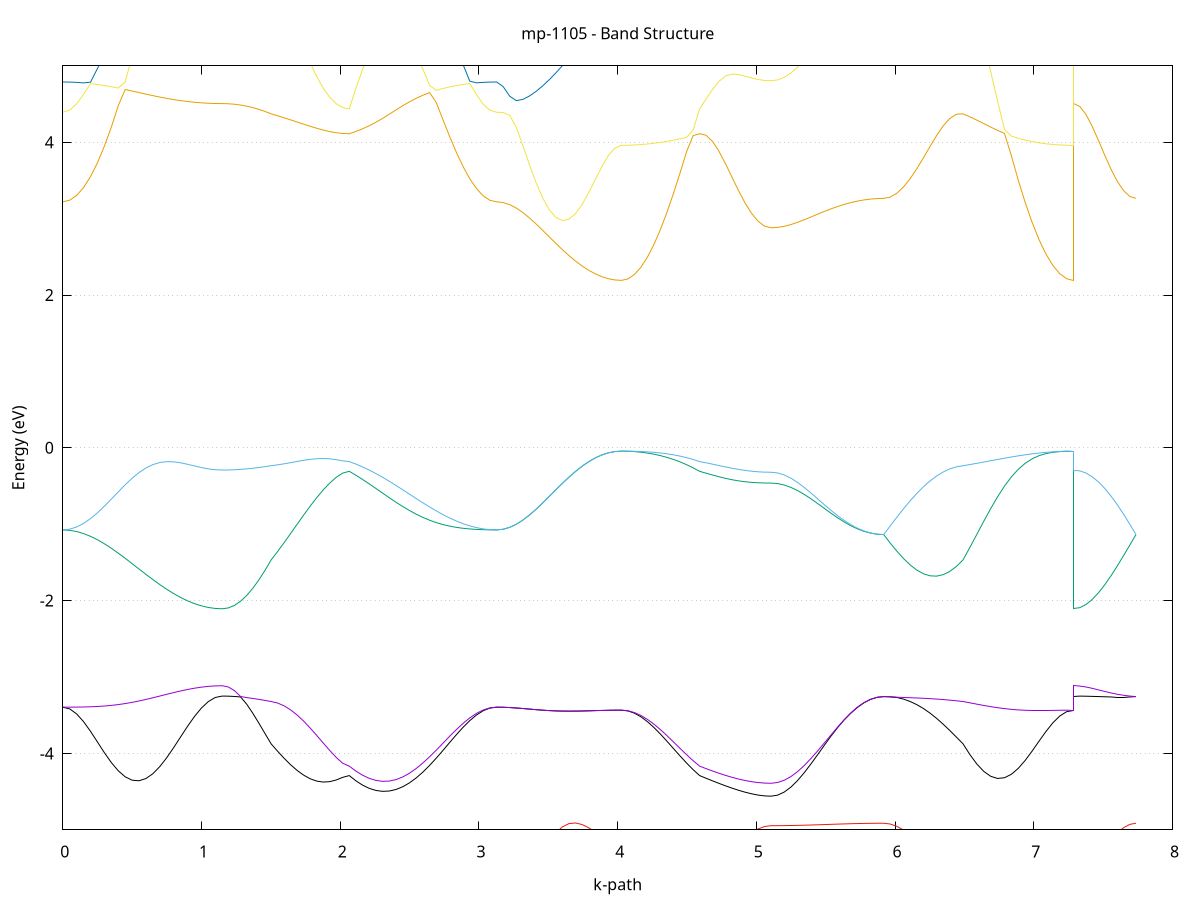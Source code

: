 set title 'mp-1105 - Band Structure'
set xlabel 'k-path'
set ylabel 'Energy (eV)'
set grid y
set yrange [-5:5]
set terminal png size 800,600
set output 'mp-1105_bands_gnuplot.png'
plot '-' using 1:2 with lines notitle, '-' using 1:2 with lines notitle, '-' using 1:2 with lines notitle, '-' using 1:2 with lines notitle, '-' using 1:2 with lines notitle, '-' using 1:2 with lines notitle, '-' using 1:2 with lines notitle, '-' using 1:2 with lines notitle, '-' using 1:2 with lines notitle, '-' using 1:2 with lines notitle, '-' using 1:2 with lines notitle, '-' using 1:2 with lines notitle, '-' using 1:2 with lines notitle, '-' using 1:2 with lines notitle, '-' using 1:2 with lines notitle, '-' using 1:2 with lines notitle, '-' using 1:2 with lines notitle, '-' using 1:2 with lines notitle, '-' using 1:2 with lines notitle, '-' using 1:2 with lines notitle, '-' using 1:2 with lines notitle, '-' using 1:2 with lines notitle, '-' using 1:2 with lines notitle, '-' using 1:2 with lines notitle, '-' using 1:2 with lines notitle, '-' using 1:2 with lines notitle, '-' using 1:2 with lines notitle, '-' using 1:2 with lines notitle, '-' using 1:2 with lines notitle, '-' using 1:2 with lines notitle, '-' using 1:2 with lines notitle, '-' using 1:2 with lines notitle, '-' using 1:2 with lines notitle, '-' using 1:2 with lines notitle, '-' using 1:2 with lines notitle, '-' using 1:2 with lines notitle, '-' using 1:2 with lines notitle, '-' using 1:2 with lines notitle, '-' using 1:2 with lines notitle, '-' using 1:2 with lines notitle, '-' using 1:2 with lines notitle, '-' using 1:2 with lines notitle, '-' using 1:2 with lines notitle, '-' using 1:2 with lines notitle, '-' using 1:2 with lines notitle, '-' using 1:2 with lines notitle, '-' using 1:2 with lines notitle, '-' using 1:2 with lines notitle, '-' using 1:2 with lines notitle, '-' using 1:2 with lines notitle, '-' using 1:2 with lines notitle, '-' using 1:2 with lines notitle, '-' using 1:2 with lines notitle, '-' using 1:2 with lines notitle, '-' using 1:2 with lines notitle, '-' using 1:2 with lines notitle, '-' using 1:2 with lines notitle, '-' using 1:2 with lines notitle, '-' using 1:2 with lines notitle, '-' using 1:2 with lines notitle, '-' using 1:2 with lines notitle, '-' using 1:2 with lines notitle, '-' using 1:2 with lines notitle, '-' using 1:2 with lines notitle, '-' using 1:2 with lines notitle, '-' using 1:2 with lines notitle, '-' using 1:2 with lines notitle, '-' using 1:2 with lines notitle, '-' using 1:2 with lines notitle, '-' using 1:2 with lines notitle, '-' using 1:2 with lines notitle, '-' using 1:2 with lines notitle, '-' using 1:2 with lines notitle, '-' using 1:2 with lines notitle, '-' using 1:2 with lines notitle, '-' using 1:2 with lines notitle, '-' using 1:2 with lines notitle, '-' using 1:2 with lines notitle, '-' using 1:2 with lines notitle, '-' using 1:2 with lines notitle, '-' using 1:2 with lines notitle, '-' using 1:2 with lines notitle, '-' using 1:2 with lines notitle, '-' using 1:2 with lines notitle, '-' using 1:2 with lines notitle, '-' using 1:2 with lines notitle, '-' using 1:2 with lines notitle, '-' using 1:2 with lines notitle, '-' using 1:2 with lines notitle, '-' using 1:2 with lines notitle, '-' using 1:2 with lines notitle, '-' using 1:2 with lines notitle, '-' using 1:2 with lines notitle, '-' using 1:2 with lines notitle, '-' using 1:2 with lines notitle, '-' using 1:2 with lines notitle
0.000000 -26.396645
0.049967 -26.395145
0.099934 -26.390445
0.149901 -26.382745
0.199868 -26.372245
0.249835 -26.359245
0.299802 -26.343945
0.349768 -26.326745
0.399735 -26.308045
0.449702 -26.288145
0.499669 -26.267745
0.549636 -26.247045
0.599603 -26.226645
0.649570 -26.206845
0.699537 -26.187945
0.749504 -26.170445
0.799471 -26.154445
0.849438 -26.140345
0.899405 -26.128145
0.949372 -26.117945
0.999338 -26.110045
1.049305 -26.104345
1.099272 -26.100845
1.149239 -26.099745
1.149239 -26.099745
1.193328 -26.100145
1.237417 -26.101245
1.281506 -26.103145
1.325595 -26.105845
1.369684 -26.109345
1.413773 -26.113645
1.457862 -26.118845
1.501951 -26.124945
1.501951 -26.124945
1.548887 -26.130345
1.595823 -26.136545
1.642759 -26.143245
1.689695 -26.150245
1.736630 -26.157245
1.783566 -26.163945
1.830502 -26.170045
1.877438 -26.175445
1.924374 -26.179745
1.971309 -26.183045
2.018245 -26.185045
2.065181 -26.185645
2.065181 -26.185645
2.113456 -26.180745
2.161730 -26.177845
2.210005 -26.177445
2.258279 -26.179545
2.306554 -26.184245
2.354828 -26.191645
2.403103 -26.201645
2.451377 -26.213845
2.499652 -26.228145
2.547927 -26.244145
2.596201 -26.261245
2.644476 -26.279045
2.692750 -26.297145
2.741025 -26.314945
2.789299 -26.331945
2.837574 -26.347745
2.885848 -26.361845
2.934123 -26.373945
2.982397 -26.383745
3.030672 -26.390845
3.078947 -26.395245
3.127221 -26.396645
3.127221 -26.396645
3.174610 -26.395745
3.221999 -26.393145
3.269388 -26.388745
3.316777 -26.382845
3.364166 -26.375445
3.411555 -26.366945
3.458944 -26.357345
3.506333 -26.347145
3.553721 -26.336345
3.601110 -26.325545
3.648499 -26.314845
3.695888 -26.304545
3.743277 -26.295045
3.790666 -26.286445
3.838055 -26.279145
3.885444 -26.273145
3.932833 -26.268845
3.980222 -26.266145
4.027611 -26.265245
4.027611 -26.265245
4.074547 -26.264345
4.121482 -26.261645
4.168418 -26.257345
4.215354 -26.251445
4.262290 -26.244245
4.309226 -26.235945
4.356161 -26.227045
4.403097 -26.217845
4.450033 -26.208645
4.496969 -26.199945
4.543905 -26.192145
4.590840 -26.185645
4.590840 -26.185645
4.637628 -26.183445
4.684416 -26.181945
4.731203 -26.181245
4.777991 -26.181045
4.824778 -26.181345
4.871566 -26.181845
4.918353 -26.182445
4.965141 -26.183045
5.011929 -26.183545
5.058716 -26.183845
5.105504 -26.183945
5.105504 -26.183945
5.153306 -26.183245
5.201108 -26.181145
5.248910 -26.177645
5.296712 -26.172945
5.344514 -26.167245
5.392316 -26.160545
5.440118 -26.153245
5.487920 -26.145545
5.535722 -26.137645
5.583524 -26.129845
5.631326 -26.122445
5.679128 -26.115645
5.726930 -26.109745
5.774732 -26.104945
5.822534 -26.101345
5.870336 -26.099145
5.918139 -26.098445
5.918139 -26.098445
5.965798 -26.098745
6.013457 -26.099545
6.061116 -26.100745
6.108775 -26.102345
6.156434 -26.104245
6.204094 -26.106345
6.251753 -26.108745
6.299412 -26.111245
6.347071 -26.114145
6.394730 -26.117345
6.442390 -26.120845
6.490049 -26.124945
6.490049 -26.124945
6.539832 -26.132845
6.589615 -26.141745
6.639398 -26.151645
6.689180 -26.162445
6.738963 -26.173845
6.788746 -26.185645
6.838529 -26.197645
6.888312 -26.209445
6.938095 -26.220945
6.987878 -26.231545
7.037661 -26.241245
7.087444 -26.249545
7.137227 -26.256245
7.187010 -26.261245
7.236793 -26.264245
7.286576 -26.265245
7.286576 -26.099745
7.331595 -26.099745
7.376615 -26.099645
7.421634 -26.099445
7.466654 -26.099345
7.511673 -26.099145
7.556693 -26.098945
7.601712 -26.098745
7.646732 -26.098545
7.691751 -26.098445
7.736771 -26.098445
e
0.000000 -20.445545
0.049967 -20.447945
0.099934 -20.455045
0.149901 -20.466545
0.199868 -20.481645
0.249835 -20.499545
0.299802 -20.519345
0.349768 -20.540145
0.399735 -20.560945
0.449702 -20.580645
0.499669 -20.598545
0.549636 -20.613845
0.599603 -20.626145
0.649570 -20.635045
0.699537 -20.640545
0.749504 -20.642845
0.799471 -20.642345
0.849438 -20.639645
0.899405 -20.635345
0.949372 -20.630245
0.999338 -20.625445
1.049305 -20.621345
1.099272 -20.618545
1.149239 -20.617545
1.149239 -20.617545
1.193328 -20.618645
1.237417 -20.621445
1.281506 -20.626145
1.325595 -20.632145
1.369684 -20.638845
1.413773 -20.645845
1.457862 -20.652545
1.501951 -20.658345
1.501951 -20.658345
1.548887 -20.662345
1.595823 -20.666545
1.642759 -20.670945
1.689695 -20.675245
1.736630 -20.679445
1.783566 -20.683445
1.830502 -20.687045
1.877438 -20.690245
1.924374 -20.692845
1.971309 -20.694645
2.018245 -20.695745
2.065181 -20.696145
2.065181 -20.696145
2.113456 -20.711545
2.161730 -20.723645
2.210005 -20.731945
2.258279 -20.735945
2.306554 -20.735345
2.354828 -20.730145
2.403103 -20.720345
2.451377 -20.706545
2.499652 -20.689045
2.547927 -20.668345
2.596201 -20.645045
2.644476 -20.620245
2.692750 -20.594545
2.741025 -20.568645
2.789299 -20.543545
2.837574 -20.519945
2.885848 -20.498745
2.934123 -20.480345
2.982397 -20.465545
3.030672 -20.454545
3.078947 -20.447845
3.127221 -20.445545
3.127221 -20.445545
3.174610 -20.446545
3.221999 -20.449445
3.269388 -20.454145
3.316777 -20.460145
3.364166 -20.467245
3.411555 -20.474845
3.458944 -20.482745
3.506333 -20.490345
3.553721 -20.497045
3.601110 -20.502845
3.648499 -20.507445
3.695888 -20.510845
3.743277 -20.513245
3.790666 -20.514545
3.838055 -20.515045
3.885444 -20.515045
3.932833 -20.514945
3.980222 -20.514645
4.027611 -20.514545
4.027611 -20.514545
4.074547 -20.516445
4.121482 -20.522245
4.168418 -20.531545
4.215354 -20.544145
4.262290 -20.559545
4.309226 -20.577345
4.356161 -20.596945
4.403097 -20.617545
4.450033 -20.638545
4.496969 -20.659245
4.543905 -20.678645
4.590840 -20.696145
4.590840 -20.696145
4.637628 -20.704045
4.684416 -20.711845
4.731203 -20.719445
4.777991 -20.726745
4.824778 -20.733545
4.871566 -20.739745
4.918353 -20.745145
4.965141 -20.749545
5.011929 -20.752745
5.058716 -20.754745
5.105504 -20.755445
5.105504 -20.755445
5.153306 -20.754445
5.201108 -20.751545
5.248910 -20.746845
5.296712 -20.740545
5.344514 -20.732645
5.392316 -20.723545
5.440118 -20.713545
5.487920 -20.702845
5.535722 -20.692045
5.583524 -20.681345
5.631326 -20.671045
5.679128 -20.661645
5.726930 -20.653445
5.774732 -20.646745
5.822534 -20.641745
5.870336 -20.638745
5.918139 -20.637645
5.918139 -20.637645
5.965798 -20.637745
6.013457 -20.637945
6.061116 -20.638445
6.108775 -20.639045
6.156434 -20.640045
6.204094 -20.641545
6.251753 -20.643345
6.299412 -20.645745
6.347071 -20.648445
6.394730 -20.651545
6.442390 -20.654845
6.490049 -20.658345
6.490049 -20.658345
6.539832 -20.663045
6.589615 -20.665445
6.639398 -20.664645
6.689180 -20.660645
6.738963 -20.653245
6.788746 -20.642645
6.838529 -20.629245
6.888312 -20.613645
6.938095 -20.596545
6.987878 -20.578945
7.037661 -20.561945
7.087444 -20.546345
7.137227 -20.533145
7.187010 -20.523045
7.236793 -20.516745
7.286576 -20.514545
7.286576 -20.617545
7.331595 -20.618045
7.376615 -20.619545
7.421634 -20.621745
7.466654 -20.624645
7.511673 -20.627745
7.556693 -20.630845
7.601712 -20.633645
7.646732 -20.635845
7.691751 -20.637145
7.736771 -20.637645
e
0.000000 -14.363745
0.049967 -14.364945
0.099934 -14.368245
0.149901 -14.374045
0.199868 -14.382045
0.249835 -14.392545
0.299802 -14.405245
0.349768 -14.420345
0.399735 -14.437645
0.449702 -14.456945
0.499669 -14.477945
0.549636 -14.500545
0.599603 -14.524045
0.649570 -14.548045
0.699537 -14.571945
0.749504 -14.595245
0.799471 -14.617445
0.849438 -14.637845
0.899405 -14.656045
0.949372 -14.671645
0.999338 -14.684145
1.049305 -14.693345
1.099272 -14.698845
1.149239 -14.700845
1.149239 -14.700845
1.193328 -14.703245
1.237417 -14.710445
1.281506 -14.722345
1.325595 -14.738845
1.369684 -14.759645
1.413773 -14.784545
1.457862 -14.813045
1.501951 -14.844845
1.501951 -14.844845
1.548887 -14.869545
1.595823 -14.893645
1.642759 -14.916645
1.689695 -14.938345
1.736630 -14.958345
1.783566 -14.976245
1.830502 -14.991945
1.877438 -15.005145
1.924374 -15.015545
1.971309 -15.023145
2.018245 -15.027745
2.065181 -15.029245
2.065181 -15.029245
2.113456 -14.978845
2.161730 -14.927545
2.210005 -14.875845
2.258279 -14.824445
2.306554 -14.774045
2.354828 -14.725145
2.403103 -14.678245
2.451377 -14.634145
2.499652 -14.593045
2.547927 -14.555345
2.596201 -14.521145
2.644476 -14.490745
2.692750 -14.464045
2.741025 -14.440945
2.789299 -14.421445
2.837574 -14.404945
2.885848 -14.391745
2.934123 -14.381245
2.982397 -14.373345
3.030672 -14.367945
3.078947 -14.364845
3.127221 -14.363745
3.127221 -14.363745
3.174610 -14.364945
3.221999 -14.369245
3.269388 -14.378045
3.316777 -14.393945
3.364166 -14.420245
3.411555 -14.459645
3.458944 -14.513745
3.506333 -14.583045
3.553721 -14.665345
3.601110 -14.757645
3.648499 -14.855645
3.695888 -14.954845
3.743277 -15.050745
3.790666 -15.138945
3.838055 -15.216045
3.885444 -15.279045
3.932833 -15.325845
3.980222 -15.354445
4.027611 -15.364145
4.027611 -15.364145
4.074547 -15.361545
4.121482 -15.353645
4.168418 -15.340545
4.215354 -15.322445
4.262290 -15.299445
4.309226 -15.271845
4.356161 -15.239945
4.403097 -15.204045
4.450033 -15.164445
4.496969 -15.121945
4.543905 -15.076645
4.590840 -15.029245
4.590840 -15.029245
4.637628 -14.999945
4.684416 -14.959345
4.731203 -14.908945
4.777991 -14.850945
4.824778 -14.787945
4.871566 -14.723445
4.918353 -14.661345
4.965141 -14.606145
5.011929 -14.562345
5.058716 -14.534145
5.105504 -14.524345
5.105504 -14.524345
5.153306 -14.523945
5.201108 -14.522645
5.248910 -14.520545
5.296712 -14.517745
5.344514 -14.514245
5.392316 -14.510245
5.440118 -14.505845
5.487920 -14.501145
5.535722 -14.496445
5.583524 -14.491745
5.631326 -14.487345
5.679128 -14.483245
5.726930 -14.479745
5.774732 -14.476845
5.822534 -14.474645
5.870336 -14.473345
5.918139 -14.472845
5.918139 -14.472845
5.965798 -14.477545
6.013457 -14.491445
6.061116 -14.514445
6.108775 -14.545045
6.156434 -14.581845
6.204094 -14.622845
6.251753 -14.665745
6.299412 -14.708745
6.347071 -14.749745
6.394730 -14.787045
6.442390 -14.819145
6.490049 -14.844845
6.490049 -14.844845
6.539832 -14.884045
6.589615 -14.926045
6.639398 -14.970045
6.689180 -15.015145
6.738963 -15.060445
6.788746 -15.105245
6.838529 -15.148545
6.888312 -15.189545
6.938095 -15.227645
6.987878 -15.261945
7.037661 -15.292145
7.087444 -15.317545
7.137227 -15.337645
7.187010 -15.352345
7.236793 -15.361145
7.286576 -15.364145
7.286576 -14.700845
7.331595 -14.695645
7.376615 -14.680945
7.421634 -14.657445
7.466654 -14.627245
7.511673 -14.592645
7.556693 -14.557045
7.601712 -14.523845
7.646732 -14.496845
7.691751 -14.479045
7.736771 -14.472845
e
0.000000 -11.290045
0.049967 -11.290245
0.099934 -11.290645
0.149901 -11.290945
0.199868 -11.302645
0.249835 -11.336245
0.299802 -11.375545
0.349768 -11.419745
0.399735 -11.467945
0.449702 -11.518945
0.499669 -11.571845
0.549636 -11.625545
0.599603 -11.679045
0.649570 -11.731345
0.699537 -11.781545
0.749504 -11.828845
0.799471 -11.872345
0.849438 -11.950145
0.899405 -12.056445
0.949372 -12.149745
0.999338 -12.226245
1.049305 -12.282945
1.099272 -12.317945
1.149239 -12.329645
1.149239 -12.329645
1.193328 -12.326845
1.237417 -12.318145
1.281506 -12.303945
1.325595 -12.284145
1.369684 -12.259045
1.413773 -12.228945
1.457862 -12.194145
1.501951 -12.155045
1.501951 -12.155045
1.548887 -12.118545
1.595823 -12.071945
1.642759 -12.016445
1.689695 -11.953645
1.736630 -11.885545
1.783566 -11.814545
1.830502 -11.743345
1.877438 -11.675045
1.924374 -11.613445
1.971309 -11.563345
2.018245 -11.529845
2.065181 -11.517945
2.065181 -11.517945
2.113456 -11.519045
2.161730 -11.517645
2.210005 -11.513745
2.258279 -11.507445
2.306554 -11.498745
2.354828 -11.487845
2.403103 -11.474745
2.451377 -11.459845
2.499652 -11.443145
2.547927 -11.425045
2.596201 -11.405645
2.644476 -11.385345
2.692750 -11.364545
2.741025 -11.343645
2.789299 -11.323145
2.837574 -11.303745
2.885848 -11.291445
2.934123 -11.291445
2.982397 -11.291145
3.030672 -11.290645
3.078947 -11.290245
3.127221 -11.290045
3.127221 -11.290045
3.174610 -11.300145
3.221999 -11.328345
3.269388 -11.368945
3.316777 -11.413945
3.364166 -11.454345
3.411555 -11.481745
3.458944 -11.489545
3.506333 -11.473945
3.553721 -11.433945
3.601110 -11.371445
3.648499 -11.364545
3.695888 -11.379845
3.743277 -11.393945
3.790666 -11.406545
3.838055 -11.417345
3.885444 -11.426045
3.932833 -11.432345
3.980222 -11.436245
4.027611 -11.437545
4.027611 -11.437545
4.074547 -11.438845
4.121482 -11.442445
4.168418 -11.448345
4.215354 -11.455945
4.262290 -11.464845
4.309226 -11.474545
4.356161 -11.484345
4.403097 -11.493745
4.450033 -11.502245
4.496969 -11.509345
4.543905 -11.514645
4.590840 -11.517945
4.590840 -11.517945
4.637628 -11.518345
4.684416 -11.517445
4.731203 -11.515545
4.777991 -11.513145
4.824778 -11.510645
4.871566 -11.508845
4.918353 -11.510845
4.965141 -11.536945
5.011929 -11.588245
5.058716 -11.625345
5.105504 -11.638445
5.105504 -11.638445
5.153306 -11.637545
5.201108 -11.635245
5.248910 -11.632445
5.296712 -11.633645
5.344514 -11.656845
5.392316 -11.705445
5.440118 -11.763745
5.487920 -11.825645
5.535722 -11.888045
5.583524 -11.948545
5.631326 -12.005245
5.679128 -12.056345
5.726930 -12.100145
5.774732 -12.135645
5.822534 -12.161645
5.870336 -12.177545
5.918139 -12.182845
5.918139 -12.182845
5.965798 -12.201345
6.013457 -12.216845
6.061116 -12.228945
6.108775 -12.237445
6.156434 -12.242145
6.204094 -12.242645
6.251753 -12.238945
6.299412 -12.230945
6.347071 -12.218445
6.394730 -12.201545
6.442390 -12.180445
6.490049 -12.155045
6.490049 -12.155045
6.539832 -12.106145
6.589615 -12.053145
6.639398 -11.996645
6.689180 -11.937745
6.738963 -11.877345
6.788746 -11.816645
6.838529 -11.756645
6.888312 -11.698645
6.938095 -11.643745
6.987878 -11.593245
7.037661 -11.548245
7.087444 -11.509745
7.137227 -11.478745
7.187010 -11.456045
7.236793 -11.442245
7.286576 -11.437545
7.286576 -12.329645
7.331595 -12.327945
7.376615 -12.322745
7.421634 -12.314145
7.466654 -12.302345
7.511673 -12.287645
7.556693 -12.270245
7.601712 -12.250645
7.646732 -12.229245
7.691751 -12.206445
7.736771 -12.182845
e
0.000000 -11.239845
0.049967 -11.243945
0.099934 -11.255945
0.149901 -11.275745
0.199868 -11.290745
0.249835 -11.289545
0.299802 -11.286845
0.349768 -11.282045
0.399735 -11.274645
0.449702 -11.264245
0.499669 -11.250845
0.549636 -11.303945
0.599603 -11.387745
0.649570 -11.487345
0.699537 -11.598345
0.749504 -11.716045
0.799471 -11.835045
0.849438 -11.911445
0.899405 -11.945445
0.949372 -11.974045
0.999338 -11.996745
1.049305 -12.013145
1.099272 -12.023045
1.149239 -12.026445
1.149239 -12.026445
1.193328 -12.018545
1.237417 -11.995145
1.281506 -11.957045
1.325595 -11.905545
1.369684 -11.842645
1.413773 -11.770645
1.457862 -11.692245
1.501951 -11.610645
1.501951 -11.610645
1.548887 -11.547945
1.595823 -11.484845
1.642759 -11.423445
1.689695 -11.365945
1.736630 -11.314445
1.783566 -11.270745
1.830502 -11.236345
1.877438 -11.212045
1.924374 -11.197345
1.971309 -11.190845
2.018245 -11.189445
2.065181 -11.189545
2.065181 -11.189545
2.113456 -11.161545
2.161730 -11.136145
2.210005 -11.114245
2.258279 -11.096245
2.306554 -11.126345
2.354828 -11.156145
2.403103 -11.183045
2.451377 -11.207045
2.499652 -11.227745
2.547927 -11.245245
2.596201 -11.259445
2.644476 -11.270545
2.692750 -11.278845
2.741025 -11.284645
2.789299 -11.288445
2.837574 -11.290545
2.885848 -11.285845
2.934123 -11.270245
2.982397 -11.257345
3.030672 -11.247845
3.078947 -11.241845
3.127221 -11.239845
3.127221 -11.239845
3.174610 -11.241245
3.221999 -11.245445
3.269388 -11.252145
3.316777 -11.261345
3.364166 -11.272745
3.411555 -11.285845
3.458944 -11.300445
3.506333 -11.316045
3.553721 -11.332245
3.601110 -11.348545
3.648499 -11.364545
3.695888 -11.379845
3.743277 -11.393945
3.790666 -11.406545
3.838055 -11.417345
3.885444 -11.426045
3.932833 -11.432345
3.980222 -11.436245
4.027611 -11.437545
4.027611 -11.437545
4.074547 -11.435245
4.121482 -11.428445
4.168418 -11.417145
4.215354 -11.401845
4.262290 -11.382645
4.309226 -11.360145
4.356161 -11.334745
4.403097 -11.307145
4.450033 -11.278145
4.496969 -11.248245
4.543905 -11.218445
4.590840 -11.189545
4.590840 -11.189545
4.637628 -11.175645
4.684416 -11.161445
4.731203 -11.147345
4.777991 -11.172545
4.824778 -11.260445
4.871566 -11.350345
4.918353 -11.432945
4.965141 -11.481645
5.011929 -11.489345
5.058716 -11.490045
5.105504 -11.490045
5.105504 -11.490045
5.153306 -11.496245
5.201108 -11.514345
5.248910 -11.542545
5.296712 -11.575245
5.344514 -11.592945
5.392316 -11.590345
5.440118 -11.581445
5.487920 -11.629545
5.535722 -11.729845
5.583524 -11.825445
5.631326 -11.913545
5.679128 -11.991945
5.726930 -12.058645
5.774732 -12.112145
5.822534 -12.151145
5.870336 -12.174945
5.918139 -12.182845
5.918139 -12.182845
5.965798 -12.159245
6.013457 -12.128445
6.061116 -12.091145
6.108775 -12.048245
6.156434 -12.000545
6.204094 -11.949045
6.251753 -11.894645
6.299412 -11.838245
6.347071 -11.780845
6.394730 -11.723245
6.442390 -11.666245
6.490049 -11.610645
6.490049 -11.610645
6.539832 -11.518845
6.589615 -11.432345
6.639398 -11.355945
6.689180 -11.293745
6.738963 -11.248945
6.788746 -11.223045
6.838529 -11.215745
6.888312 -11.225245
6.938095 -11.248145
6.987878 -11.280445
7.037661 -11.317545
7.087444 -11.354845
7.137227 -11.388345
7.187010 -11.414845
7.236793 -11.431745
7.286576 -11.437545
7.286576 -12.026445
7.331595 -12.028445
7.376615 -12.034345
7.421634 -12.043945
7.466654 -12.057145
7.511673 -12.073345
7.556693 -12.092145
7.601712 -12.113145
7.646732 -12.135645
7.691751 -12.159045
7.736771 -12.182845
e
0.000000 -11.239845
0.049967 -11.236145
0.099934 -11.225545
0.149901 -11.209645
0.199868 -11.191145
0.249835 -11.173345
0.299802 -11.160345
0.349768 -11.156645
0.399735 -11.166345
0.449702 -11.192845
0.499669 -11.238545
0.549636 -11.234345
0.599603 -11.215045
0.649570 -11.193345
0.699537 -11.169745
0.749504 -11.145145
0.799471 -11.120345
0.849438 -11.096245
0.899405 -11.073845
0.949372 -11.054045
0.999338 -11.037645
1.049305 -11.025445
1.099272 -11.017845
1.149239 -11.015345
1.149239 -11.015345
1.193328 -11.015045
1.237417 -11.014245
1.281506 -11.012745
1.325595 -11.010345
1.369684 -11.006745
1.413773 -11.001745
1.457862 -10.994945
1.501951 -10.986045
1.501951 -10.986045
1.548887 -10.979145
1.595823 -10.973245
1.642759 -10.968245
1.689695 -10.964145
1.736630 -10.960745
1.783566 -10.958045
1.830502 -10.955945
1.877438 -10.954345
1.924374 -10.953145
1.971309 -10.952445
2.018245 -10.951945
2.065181 -10.951745
2.065181 -10.951745
2.113456 -10.988345
2.161730 -11.024645
2.210005 -11.060145
2.258279 -11.094245
2.306554 -11.082845
2.354828 -11.074245
2.403103 -11.070445
2.451377 -11.071545
2.499652 -11.076945
2.547927 -11.086345
2.596201 -11.098945
2.644476 -11.114145
2.692750 -11.131045
2.741025 -11.148845
2.789299 -11.166645
2.837574 -11.183845
2.885848 -11.199645
2.934123 -11.213445
2.982397 -11.224645
3.030672 -11.233045
3.078947 -11.238145
3.127221 -11.239845
3.127221 -11.239845
3.174610 -11.241245
3.221999 -11.245445
3.269388 -11.252145
3.316777 -11.261345
3.364166 -11.272745
3.411555 -11.285845
3.458944 -11.300445
3.506333 -11.316045
3.553721 -11.332245
3.601110 -11.348545
3.648499 -11.290145
3.695888 -11.195445
3.743277 -11.093445
3.790666 -10.990545
3.838055 -10.893745
3.885444 -10.809645
3.932833 -10.744345
3.980222 -10.702945
4.027611 -10.688745
4.027611 -10.688745
4.074547 -10.690845
4.121482 -10.697445
4.168418 -10.708245
4.215354 -10.723245
4.262290 -10.741945
4.309226 -10.764345
4.356161 -10.790045
4.403097 -10.818545
4.450033 -10.849445
4.496969 -10.882345
4.543905 -10.916545
4.590840 -10.951745
4.590840 -10.951745
4.637628 -10.979545
4.684416 -11.027445
4.731203 -11.093145
4.777991 -11.133645
4.824778 -11.120845
4.871566 -11.109245
4.918353 -11.099245
4.965141 -11.091045
5.011929 -11.085045
5.058716 -11.081345
5.105504 -11.080045
5.105504 -11.080045
5.153306 -11.091445
5.201108 -11.124845
5.248910 -11.178445
5.296712 -11.249145
5.344514 -11.333645
5.392316 -11.427745
5.440118 -11.527645
5.487920 -11.570445
5.535722 -11.558645
5.583524 -11.546745
5.631326 -11.535245
5.679128 -11.524645
5.726930 -11.515345
5.774732 -11.507745
5.822534 -11.502045
5.870336 -11.498545
5.918139 -11.497345
5.918139 -11.497345
5.965798 -11.489445
6.013457 -11.466045
6.061116 -11.428245
6.108775 -11.378345
6.156434 -11.319545
6.204094 -11.255645
6.251753 -11.190745
6.299412 -11.129045
6.347071 -11.074545
6.394730 -11.030845
6.442390 -11.000745
6.490049 -10.986045
6.490049 -10.986045
6.539832 -10.973545
6.589615 -10.958145
6.639398 -10.939845
6.689180 -10.918945
6.738963 -10.895845
6.788746 -10.870945
6.838529 -10.845045
6.888312 -10.818745
6.938095 -10.792945
6.987878 -10.768345
7.037661 -10.745945
7.087444 -10.726345
7.137227 -10.710345
7.187010 -10.698445
7.236793 -10.691145
7.286576 -10.688745
7.286576 -11.015345
7.331595 -11.027245
7.376615 -11.061745
7.421634 -11.115245
7.466654 -11.182445
7.511673 -11.256745
7.556693 -11.330845
7.601712 -11.397845
7.646732 -11.451145
7.691751 -11.485545
7.736771 -11.497345
e
0.000000 -6.076045
0.049967 -6.073845
0.099934 -6.067145
0.149901 -6.056245
0.199868 -6.041145
0.249835 -6.022045
0.299802 -5.999245
0.349768 -5.972945
0.399735 -5.943445
0.449702 -5.911045
0.499669 -5.876045
0.549636 -5.839045
0.599603 -5.800545
0.649570 -5.761645
0.699537 -5.723245
0.749504 -5.686245
0.799471 -5.651645
0.849438 -5.620145
0.899405 -5.592345
0.949372 -5.568945
0.999338 -5.550145
1.049305 -5.536545
1.099272 -5.528245
1.149239 -5.525545
1.149239 -5.525545
1.193328 -5.524345
1.237417 -5.520645
1.281506 -5.514745
1.325595 -5.506445
1.369684 -5.496045
1.413773 -5.483645
1.457862 -5.469245
1.501951 -5.453245
1.501951 -5.453245
1.548887 -5.441345
1.595823 -5.430745
1.642759 -5.421545
1.689695 -5.413645
1.736630 -5.407045
1.783566 -5.401445
1.830502 -5.396945
1.877438 -5.393345
1.924374 -5.390645
1.971309 -5.388645
2.018245 -5.387545
2.065181 -5.387145
2.065181 -5.387145
2.113456 -5.425045
2.161730 -5.465245
2.210005 -5.507345
2.258279 -5.550745
2.306554 -5.594845
2.354828 -5.639145
2.403103 -5.683145
2.451377 -5.726445
2.499652 -5.768445
2.547927 -5.809045
2.596201 -5.847745
2.644476 -5.884245
2.692750 -5.918345
2.741025 -5.949745
2.789299 -5.978245
2.837574 -6.003345
2.885848 -6.025145
2.934123 -6.043245
2.982397 -6.057445
3.030672 -6.067745
3.078947 -6.073945
3.127221 -6.076045
3.127221 -6.076045
3.174610 -6.053045
3.221999 -5.986145
3.269388 -5.881545
3.316777 -5.747945
3.364166 -5.596345
3.411555 -5.438645
3.458944 -5.286345
3.506333 -5.150545
3.553721 -5.040345
3.601110 -4.962445
3.648499 -4.919545
3.695888 -4.910745
3.743277 -4.931145
3.790666 -4.972845
3.838055 -5.026245
3.885444 -5.081145
3.932833 -5.128345
3.980222 -5.159945
4.027611 -5.171045
4.027611 -5.171045
4.074547 -5.172545
4.121482 -5.177045
4.168418 -5.184545
4.215354 -5.195045
4.262290 -5.208545
4.309226 -5.225045
4.356161 -5.244545
4.403097 -5.267145
4.450033 -5.292745
4.496969 -5.321445
4.543905 -5.352945
4.590840 -5.387145
4.590840 -5.387145
4.637628 -5.393645
4.684416 -5.378845
4.731203 -5.344645
4.777991 -5.294545
4.824778 -5.233045
4.871566 -5.165945
4.918353 -5.098945
4.965141 -5.038245
5.011929 -4.989445
5.058716 -4.957545
5.105504 -4.946445
5.105504 -4.946445
5.153306 -4.946245
5.201108 -4.945445
5.248910 -4.944045
5.296712 -4.942345
5.344514 -4.940145
5.392316 -4.937645
5.440118 -4.934845
5.487920 -4.931945
5.535722 -4.928945
5.583524 -4.926045
5.631326 -4.923245
5.679128 -4.920745
5.726930 -4.918545
5.774732 -4.916745
5.822534 -4.915345
5.870336 -4.914545
5.918139 -4.914245
5.918139 -4.914245
5.965798 -4.924845
6.013457 -4.955345
6.061116 -5.003045
6.108775 -5.064245
6.156434 -5.134145
6.204094 -5.207645
6.251753 -5.279445
6.299412 -5.344345
6.347071 -5.397545
6.394730 -5.435145
6.442390 -5.454245
6.490049 -5.453245
6.490049 -5.453245
6.539832 -5.433345
6.589615 -5.411845
6.639398 -5.388945
6.689180 -5.365045
6.738963 -5.340645
6.788746 -5.316145
6.838529 -5.292145
6.888312 -5.269245
6.938095 -5.247845
6.987878 -5.228545
7.037661 -5.211645
7.087444 -5.197345
7.137227 -5.186045
7.187010 -5.177745
7.236793 -5.172745
7.286576 -5.171045
7.286576 -5.525545
7.331595 -5.510545
7.376615 -5.467145
7.421634 -5.399745
7.466654 -5.314945
7.511673 -5.220845
7.556693 -5.126545
7.601712 -5.041245
7.646732 -4.973245
7.691751 -4.929445
7.736771 -4.914245
e
0.000000 -3.395045
0.049967 -3.417745
0.099934 -3.483445
0.149901 -3.584845
0.199868 -3.711345
0.249835 -3.850845
0.299802 -3.990945
0.349768 -4.119845
0.399735 -4.227645
0.449702 -4.306445
0.499669 -4.350945
0.549636 -4.358445
0.599603 -4.329245
0.649570 -4.265745
0.699537 -4.172645
0.749504 -4.056145
0.799471 -3.923945
0.849438 -3.784145
0.899405 -3.645545
0.949372 -3.516845
0.999338 -3.406345
1.049305 -3.321445
1.099272 -3.267945
1.149239 -3.249645
1.149239 -3.249645
1.193328 -3.250945
1.237417 -3.254845
1.281506 -3.261145
1.325595 -3.355445
1.369684 -3.474245
1.413773 -3.604945
1.457862 -3.740845
1.501951 -3.875145
1.501951 -3.875145
1.548887 -3.972345
1.595823 -4.064545
1.642759 -4.149145
1.689695 -4.223445
1.736630 -4.285245
1.783566 -4.332245
1.830502 -4.362745
1.877438 -4.375445
1.924374 -4.370145
1.971309 -4.347945
2.018245 -4.313645
2.065181 -4.290545
2.065181 -4.290545
2.113456 -4.359745
2.161730 -4.416145
2.210005 -4.458345
2.258279 -4.485445
2.306554 -4.496945
2.354828 -4.492445
2.403103 -4.472045
2.451377 -4.436245
2.499652 -4.385545
2.547927 -4.321145
2.596201 -4.244345
2.644476 -4.157045
2.692750 -4.061545
2.741025 -3.960545
2.789299 -3.857145
2.837574 -3.755045
2.885848 -3.658245
2.934123 -3.571045
2.982397 -3.497545
3.030672 -3.441745
3.078947 -3.406845
3.127221 -3.395045
3.127221 -3.395045
3.174610 -3.396245
3.221999 -3.399945
3.269388 -3.405645
3.316777 -3.412645
3.364166 -3.420145
3.411555 -3.427645
3.458944 -3.434345
3.506333 -3.439845
3.553721 -3.443845
3.601110 -3.446245
3.648499 -3.447045
3.695888 -3.446545
3.743277 -3.445045
3.790666 -3.442845
3.838055 -3.440245
3.885444 -3.437845
3.932833 -3.435845
3.980222 -3.434545
4.027611 -3.434045
4.027611 -3.434045
4.074547 -3.444145
4.121482 -3.473845
4.168418 -3.521745
4.215354 -3.585545
4.262290 -3.662445
4.309226 -3.749045
4.356161 -3.842045
4.403097 -3.938045
4.450033 -4.033745
4.496969 -4.126245
4.543905 -4.212545
4.590840 -4.290545
4.590840 -4.290545
4.637628 -4.325545
4.684416 -4.359745
4.731203 -4.393045
4.777991 -4.424945
4.824778 -4.455045
4.871566 -4.482845
4.918353 -4.507645
4.965141 -4.528845
5.011929 -4.545545
5.058716 -4.556445
5.105504 -4.560245
5.105504 -4.560245
5.153306 -4.546545
5.201108 -4.506145
5.248910 -4.441445
5.296712 -4.356045
5.344514 -4.254145
5.392316 -4.140845
5.440118 -4.020845
5.487920 -3.899145
5.535722 -3.779945
5.583524 -3.667245
5.631326 -3.564445
5.679128 -3.476645
5.726930 -3.400745
5.774732 -3.339145
5.822534 -3.293745
5.870336 -3.266045
5.918139 -3.256645
5.918139 -3.256645
5.965798 -3.260945
6.013457 -3.268345
6.061116 -3.289545
6.108775 -3.320645
6.156434 -3.361645
6.204094 -3.412245
6.251753 -3.472445
6.299412 -3.541545
6.347071 -3.618345
6.394730 -3.700945
6.442390 -3.787445
6.490049 -3.875145
6.490049 -3.875145
6.539832 -4.016645
6.589615 -4.139345
6.639398 -4.235645
6.689180 -4.299845
6.738963 -4.328045
6.788746 -4.318845
6.838529 -4.273445
6.888312 -4.195645
6.938095 -4.091745
6.987878 -3.970145
7.037661 -3.840545
7.087444 -3.713845
7.137227 -3.600645
7.187010 -3.511245
7.236793 -3.453845
7.286576 -3.434045
7.286576 -3.249645
7.331595 -3.250145
7.376615 -3.251545
7.421634 -3.253645
7.466654 -3.256245
7.511673 -3.258945
7.556693 -3.261245
7.601712 -3.262745
7.646732 -3.262745
7.691751 -3.260945
7.736771 -3.256645
e
0.000000 -3.395045
0.049967 -3.394745
0.099934 -3.394045
0.149901 -3.392645
0.199868 -3.390045
0.249835 -3.386045
0.299802 -3.380045
0.349768 -3.371845
0.399735 -3.361145
0.449702 -3.347845
0.499669 -3.331945
0.549636 -3.313745
0.599603 -3.293645
0.649570 -3.271945
0.699537 -3.249345
0.749504 -3.226545
0.799471 -3.204145
0.849438 -3.182945
0.899405 -3.163545
0.949372 -3.146645
0.999338 -3.132945
1.049305 -3.122745
1.099272 -3.116445
1.149239 -3.114345
1.149239 -3.114345
1.193328 -3.130645
1.237417 -3.178445
1.281506 -3.254945
1.325595 -3.269745
1.369684 -3.280445
1.413773 -3.292745
1.457862 -3.306445
1.501951 -3.321145
1.501951 -3.321145
1.548887 -3.340945
1.595823 -3.377845
1.642759 -3.430745
1.689695 -3.498345
1.736630 -3.578545
1.783566 -3.668445
1.830502 -3.764745
1.877438 -3.863945
1.924374 -3.961545
1.971309 -4.052845
2.018245 -4.129645
2.065181 -4.167245
2.065181 -4.167245
2.113456 -4.232345
2.161730 -4.286245
2.210005 -4.327345
2.258279 -4.354145
2.306554 -4.365945
2.354828 -4.362045
2.403103 -4.342545
2.451377 -4.307945
2.499652 -4.259145
2.547927 -4.197545
2.596201 -4.125145
2.644476 -4.043945
2.692750 -3.956745
2.741025 -3.866345
2.789299 -3.775645
2.837574 -3.688145
2.885848 -3.606945
2.934123 -3.535245
2.982397 -3.476045
3.030672 -3.431645
3.078947 -3.404245
3.127221 -3.395045
3.127221 -3.395045
3.174610 -3.396245
3.221999 -3.399945
3.269388 -3.405645
3.316777 -3.412645
3.364166 -3.420145
3.411555 -3.427645
3.458944 -3.434345
3.506333 -3.439845
3.553721 -3.443845
3.601110 -3.446245
3.648499 -3.447045
3.695888 -3.446545
3.743277 -3.445045
3.790666 -3.442845
3.838055 -3.440245
3.885444 -3.437845
3.932833 -3.435845
3.980222 -3.434545
4.027611 -3.434045
4.027611 -3.434045
4.074547 -3.442045
4.121482 -3.465645
4.168418 -3.503945
4.215354 -3.555445
4.262290 -3.618345
4.309226 -3.690245
4.356161 -3.768745
4.403097 -3.851145
4.450033 -3.934845
4.496969 -4.017045
4.543905 -4.095345
4.590840 -4.167245
4.590840 -4.167245
4.637628 -4.199545
4.684416 -4.230745
4.731203 -4.260345
4.777991 -4.288045
4.824778 -4.313345
4.871566 -4.335745
4.918353 -4.354945
4.965141 -4.370445
5.011929 -4.381745
5.058716 -4.388645
5.105504 -4.390945
5.105504 -4.390945
5.153306 -4.381045
5.201108 -4.351445
5.248910 -4.303545
5.296712 -4.238945
5.344514 -4.160145
5.392316 -4.069845
5.440118 -3.971345
5.487920 -3.868045
5.535722 -3.763445
5.583524 -3.661045
5.631326 -3.564145
5.679128 -3.473345
5.726930 -3.396845
5.774732 -3.336145
5.822534 -3.292145
5.870336 -3.265545
5.918139 -3.256645
5.918139 -3.256645
5.965798 -3.257245
6.013457 -3.264645
6.061116 -3.267945
6.108775 -3.271145
6.156434 -3.274645
6.204094 -3.278645
6.251753 -3.283345
6.299412 -3.288845
6.347071 -3.295345
6.394730 -3.302945
6.442390 -3.311545
6.490049 -3.321145
6.490049 -3.321145
6.539832 -3.338345
6.589615 -3.355545
6.639398 -3.372345
6.689180 -3.387945
6.738963 -3.401945
6.788746 -3.413945
6.838529 -3.423645
6.888312 -3.430845
6.938095 -3.435645
6.987878 -3.438245
7.037661 -3.438945
7.087444 -3.438445
7.137227 -3.437145
7.187010 -3.435645
7.236793 -3.434545
7.286576 -3.434045
7.286576 -3.114345
7.331595 -3.118745
7.376615 -3.130845
7.421634 -3.148445
7.466654 -3.168845
7.511673 -3.189545
7.556693 -3.208845
7.601712 -3.225545
7.646732 -3.239245
7.691751 -3.249545
7.736771 -3.256645
e
0.000000 -1.074445
0.049967 -1.079945
0.099934 -1.096045
0.149901 -1.122545
0.199868 -1.158645
0.249835 -1.203445
0.299802 -1.255945
0.349768 -1.314745
0.399735 -1.378745
0.449702 -1.446245
0.499669 -1.516045
0.549636 -1.586745
0.599603 -1.656845
0.649570 -1.725245
0.699537 -1.790645
0.749504 -1.852045
0.799471 -1.908445
0.849438 -1.958945
0.899405 -2.002945
0.949372 -2.039745
0.999338 -2.068845
1.049305 -2.089945
1.099272 -2.102645
1.149239 -2.106945
1.149239 -2.106945
1.193328 -2.095745
1.237417 -2.062545
1.281506 -2.007845
1.325595 -1.932845
1.369684 -1.839145
1.413773 -1.728545
1.457862 -1.603645
1.501951 -1.466945
1.501951 -1.466945
1.548887 -1.356845
1.595823 -1.240845
1.642759 -1.121045
1.689695 -0.999845
1.736630 -0.879645
1.783566 -0.763145
1.830502 -0.652845
1.877438 -0.551345
1.924374 -0.461445
1.971309 -0.385945
2.018245 -0.330445
2.065181 -0.307745
2.065181 -0.307745
2.113456 -0.359245
2.161730 -0.414645
2.210005 -0.472945
2.258279 -0.533145
2.306554 -0.594145
2.354828 -0.654545
2.403103 -0.713345
2.451377 -0.769145
2.499652 -0.821245
2.547927 -0.868645
2.596201 -0.910945
2.644476 -0.947745
2.692750 -0.978945
2.741025 -1.004745
2.789299 -1.025345
2.837574 -1.041445
2.885848 -1.053445
2.934123 -1.062045
2.982397 -1.068045
3.030672 -1.071745
3.078947 -1.073845
3.127221 -1.074445
3.127221 -1.074445
3.174610 -1.066045
3.221999 -1.040945
3.269388 -1.000445
3.316777 -0.946045
3.364166 -0.880045
3.411555 -0.804845
3.458944 -0.723145
3.506333 -0.637745
3.553721 -0.551245
3.601110 -0.466245
3.648499 -0.384945
3.695888 -0.309445
3.743277 -0.241445
3.790666 -0.182245
3.838055 -0.132745
3.885444 -0.093845
3.932833 -0.065745
3.980222 -0.048845
4.027611 -0.043145
4.027611 -0.043145
4.074547 -0.044745
4.121482 -0.049445
4.168418 -0.057445
4.215354 -0.068745
4.262290 -0.083745
4.309226 -0.102445
4.356161 -0.125345
4.403097 -0.152545
4.450033 -0.184245
4.496969 -0.220745
4.543905 -0.261945
4.590840 -0.307745
4.590840 -0.307745
4.637628 -0.331645
4.684416 -0.355845
4.731203 -0.378945
4.777991 -0.399845
4.824778 -0.417845
4.871566 -0.432445
4.918353 -0.443845
4.965141 -0.452045
5.011929 -0.457445
5.058716 -0.460545
5.105504 -0.461545
5.105504 -0.461545
5.153306 -0.467945
5.201108 -0.486945
5.248910 -0.517845
5.296712 -0.559145
5.344514 -0.609145
5.392316 -0.665845
5.440118 -0.726945
5.487920 -0.790145
5.535722 -0.852945
5.583524 -0.913145
5.631326 -0.968745
5.679128 -1.018045
5.726930 -1.059645
5.774732 -1.092645
5.822534 -1.116445
5.870336 -1.130845
5.918139 -1.135645
5.918139 -1.135645
5.965798 -1.248345
6.013457 -1.353945
6.061116 -1.449645
6.108775 -1.532645
6.156434 -1.599745
6.204094 -1.648245
6.251753 -1.675445
6.299412 -1.679745
6.347071 -1.660245
6.394730 -1.617345
6.442390 -1.552145
6.490049 -1.466945
6.490049 -1.466945
6.539832 -1.302545
6.589615 -1.132345
6.639398 -0.961645
6.689180 -0.796045
6.738963 -0.641045
6.788746 -0.501345
6.838529 -0.380645
6.888312 -0.280945
6.938095 -0.202645
6.987878 -0.144145
7.037661 -0.102945
7.087444 -0.075745
7.137227 -0.058845
7.187010 -0.049345
7.236793 -0.044545
7.286576 -0.043145
7.286576 -2.106945
7.331595 -2.092645
7.376615 -2.050745
7.421634 -1.984145
7.466654 -1.896845
7.511673 -1.792545
7.556693 -1.674845
7.601712 -1.547245
7.646732 -1.412845
7.691751 -1.274645
7.736771 -1.135645
e
0.000000 -1.074445
0.049967 -1.064745
0.099934 -1.036045
0.149901 -0.989445
0.199868 -0.926745
0.249835 -0.850645
0.299802 -0.764345
0.349768 -0.671545
0.399735 -0.576645
0.449702 -0.484145
0.499669 -0.398445
0.549636 -0.323845
0.599603 -0.263545
0.649570 -0.219445
0.699537 -0.192345
0.749504 -0.181045
0.799471 -0.183445
0.849438 -0.196145
0.899405 -0.215345
0.949372 -0.237245
0.999338 -0.258345
1.049305 -0.275645
1.099272 -0.286945
1.149239 -0.290945
1.149239 -0.290945
1.193328 -0.289945
1.237417 -0.287045
1.281506 -0.282245
1.325595 -0.275645
1.369684 -0.267345
1.413773 -0.257545
1.457862 -0.246345
1.501951 -0.234045
1.501951 -0.234045
1.548887 -0.222845
1.595823 -0.209145
1.642759 -0.193845
1.689695 -0.178145
1.736630 -0.163245
1.783566 -0.150845
1.830502 -0.142445
1.877438 -0.139645
1.924374 -0.143745
1.971309 -0.154945
2.018245 -0.170845
2.065181 -0.180145
2.065181 -0.180145
2.113456 -0.213145
2.161730 -0.250545
2.210005 -0.292245
2.258279 -0.337845
2.306554 -0.387045
2.354828 -0.439245
2.403103 -0.493845
2.451377 -0.550045
2.499652 -0.606945
2.547927 -0.663845
2.596201 -0.719845
2.644476 -0.774145
2.692750 -0.825845
2.741025 -0.874145
2.789299 -0.918545
2.837574 -0.958245
2.885848 -0.992745
2.934123 -1.021645
2.982397 -1.044545
3.030672 -1.061145
3.078947 -1.071145
3.127221 -1.074445
3.127221 -1.074445
3.174610 -1.066045
3.221999 -1.040945
3.269388 -1.000445
3.316777 -0.946045
3.364166 -0.880045
3.411555 -0.804845
3.458944 -0.723145
3.506333 -0.637745
3.553721 -0.551245
3.601110 -0.466245
3.648499 -0.384945
3.695888 -0.309445
3.743277 -0.241445
3.790666 -0.182245
3.838055 -0.132745
3.885444 -0.093845
3.932833 -0.065745
3.980222 -0.048845
4.027611 -0.043145
4.027611 -0.043145
4.074547 -0.043745
4.121482 -0.045445
4.168418 -0.048545
4.215354 -0.053045
4.262290 -0.059245
4.309226 -0.067545
4.356161 -0.078245
4.403097 -0.091745
4.450033 -0.108345
4.496969 -0.128445
4.543905 -0.152245
4.590840 -0.180145
4.590840 -0.180145
4.637628 -0.196045
4.684416 -0.213745
4.731203 -0.232245
4.777991 -0.250445
4.824778 -0.267445
4.871566 -0.282745
4.918353 -0.295745
4.965141 -0.306145
5.011929 -0.313645
5.058716 -0.318245
5.105504 -0.319745
5.105504 -0.319745
5.153306 -0.328745
5.201108 -0.355145
5.248910 -0.397245
5.296712 -0.452445
5.344514 -0.517645
5.392316 -0.589645
5.440118 -0.665245
5.487920 -0.741245
5.535722 -0.815245
5.583524 -0.884945
5.631326 -0.948245
5.679128 -1.003845
5.726930 -1.050545
5.774732 -1.087445
5.822534 -1.114145
5.870336 -1.130245
5.918139 -1.135645
5.918139 -1.135645
5.965798 -1.020545
6.013457 -0.907245
6.061116 -0.797745
6.108775 -0.693945
6.156434 -0.597745
6.204094 -0.510545
6.251753 -0.433945
6.299412 -0.368945
6.347071 -0.316145
6.394730 -0.276045
6.442390 -0.248745
6.490049 -0.234045
6.490049 -0.234045
6.539832 -0.218845
6.589615 -0.202845
6.639398 -0.186145
6.689180 -0.169145
6.738963 -0.152245
6.788746 -0.135745
6.838529 -0.119945
6.888312 -0.105045
6.938095 -0.091345
6.987878 -0.079045
7.037661 -0.068445
7.087444 -0.059445
7.137227 -0.052445
7.187010 -0.047345
7.236793 -0.044245
7.286576 -0.043145
7.286576 -0.290945
7.331595 -0.300845
7.376615 -0.330645
7.421634 -0.379745
7.466654 -0.447145
7.511673 -0.531445
7.556693 -0.631145
7.601712 -0.743845
7.646732 -0.867345
7.691751 -0.998945
7.736771 -1.135645
e
0.000000 3.220655
0.049967 3.241655
0.099934 3.304255
0.149901 3.407655
0.199868 3.550555
0.249835 3.731355
0.299802 3.947855
0.349768 4.197755
0.399735 4.478655
0.449702 4.690955
0.499669 4.670955
0.549636 4.650555
0.599603 4.630155
0.649570 4.610355
0.699537 4.591755
0.749504 4.574555
0.799471 4.558955
0.849438 4.545255
0.899405 4.533555
0.949372 4.523855
0.999338 4.516155
1.049305 4.510555
1.099272 4.507255
1.149239 4.506155
1.149239 4.506155
1.193328 4.504055
1.237417 4.497855
1.281506 4.487455
1.325595 4.472755
1.369684 4.453955
1.413773 4.430855
1.457862 4.403555
1.501951 4.372355
1.501951 4.372355
1.548887 4.346855
1.595823 4.320255
1.642759 4.292855
1.689695 4.264855
1.736630 4.236855
1.783566 4.209355
1.830502 4.183355
1.877438 4.159755
1.924374 4.139755
1.971309 4.124555
2.018245 4.114955
2.065181 4.111755
2.065181 4.111755
2.113456 4.141655
2.161730 4.176555
2.210005 4.216855
2.258279 4.262755
2.306554 4.313755
2.354828 4.368355
2.403103 4.424355
2.451377 4.478955
2.499652 4.529855
2.547927 4.575655
2.596201 4.615655
2.644476 4.649955
2.692750 4.519955
2.741025 4.293655
2.789299 4.073655
2.837574 3.867555
2.885848 3.681955
2.934123 3.522255
2.982397 3.393155
3.030672 3.298255
3.078947 3.240255
3.127221 3.220655
3.127221 3.220655
3.174610 3.211155
3.221999 3.183355
3.269388 3.138655
3.316777 3.079755
3.364166 3.009655
3.411555 2.931355
3.458944 2.848055
3.506333 2.762555
3.553721 2.677555
3.601110 2.595155
3.648499 2.517255
3.695888 2.445455
3.743277 2.380855
3.790666 2.324755
3.838055 2.277755
3.885444 2.240655
3.932833 2.213755
3.980222 2.197555
4.027611 2.192055
4.027611 2.192055
4.074547 2.211655
4.121482 2.269855
4.168418 2.365955
4.215354 2.498255
4.262290 2.664355
4.309226 2.861555
4.356161 3.086155
4.403097 3.333755
4.450033 3.599255
4.496969 3.876455
4.543905 4.086455
4.590840 4.111755
4.590840 4.111755
4.637628 4.091755
4.684416 4.010055
4.731203 3.879455
4.777991 3.717455
4.824778 3.541355
4.871566 3.366655
4.918353 3.206055
4.965141 3.069955
5.011929 2.966655
5.058716 2.902255
5.105504 2.880355
5.105504 2.880355
5.153306 2.885355
5.201108 2.899955
5.248910 2.922755
5.296712 2.951955
5.344514 2.985455
5.392316 3.021255
5.440118 3.057555
5.487920 3.093055
5.535722 3.126655
5.583524 3.157455
5.631326 3.185155
5.679128 3.209055
5.726930 3.229055
5.774732 3.244755
5.822534 3.256155
5.870336 3.263055
5.918139 3.265355
5.918139 3.265355
5.965798 3.282655
6.013457 3.333555
6.061116 3.415355
6.108775 3.523855
6.156434 3.653155
6.204094 3.796255
6.251753 3.944455
6.299412 4.087655
6.347071 4.214255
6.394730 4.311655
6.442390 4.367355
6.490049 4.372355
6.490049 4.372355
6.539832 4.332855
6.589615 4.289755
6.639398 4.244655
6.689180 4.199355
6.738963 4.156055
6.788746 4.116455
6.838529 3.822555
6.888312 3.502455
6.938095 3.211155
6.987878 2.951455
7.037661 2.725955
7.087444 2.537355
7.137227 2.387955
7.187010 2.279655
7.236793 2.214055
7.286576 2.192055
7.286576 4.506155
7.331595 4.468455
7.376615 4.362655
7.421634 4.206555
7.466654 4.022155
7.511673 3.829855
7.556693 3.647455
7.601712 3.489655
7.646732 3.368055
7.691751 3.291555
7.736771 3.265355
e
0.000000 4.393255
0.049967 4.421155
0.099934 4.502055
0.149901 4.627755
0.199868 4.768255
0.249835 4.756855
0.299802 4.743155
0.349768 4.727455
0.399735 4.709855
0.449702 4.787755
0.499669 5.122255
0.549636 5.479155
0.599603 5.855255
0.649570 6.205555
0.699537 6.169655
0.749504 6.131155
0.799471 6.099455
0.849438 6.073655
0.899405 6.053155
0.949372 6.037255
0.999338 6.025355
1.049305 6.017255
1.099272 6.012555
1.149239 6.010955
1.149239 6.010955
1.193328 6.003955
1.237417 5.983555
1.281506 5.950855
1.325595 5.907855
1.369684 5.857055
1.413773 5.801655
1.457862 5.745255
1.501951 5.691755
1.501951 5.691755
1.548887 5.654155
1.595823 5.617855
1.642759 5.583055
1.689695 5.489555
1.736630 5.252555
1.783566 5.041655
1.830502 4.859555
1.877438 4.708655
1.924374 4.590055
1.971309 4.504855
2.018245 4.453555
2.065181 4.436355
2.065181 4.436355
2.113456 4.708755
2.161730 4.956555
2.210005 5.168455
2.258279 5.173055
2.306554 5.170855
2.354828 5.190555
2.403103 5.232955
2.451377 5.298555
2.499652 5.305955
2.547927 5.147355
2.596201 4.956655
2.644476 4.744155
2.692750 4.679255
2.741025 4.704155
2.789299 4.725255
2.837574 4.742955
2.885848 4.757455
2.934123 4.769055
2.982397 4.625455
3.030672 4.497655
3.078947 4.419555
3.127221 4.393255
3.127221 4.393255
3.174610 4.389255
3.221999 4.351555
3.269388 4.195755
3.316777 3.956455
3.364166 3.705655
3.411555 3.472355
3.458944 3.272855
3.506333 3.118355
3.553721 3.017555
3.601110 2.975255
3.648499 2.992155
3.695888 3.064555
3.743277 3.183955
3.790666 3.337755
3.838055 3.509255
3.885444 3.678855
3.932833 3.824455
3.980222 3.924055
4.027611 3.959655
4.027611 3.959655
4.074547 3.960755
4.121482 3.964055
4.168418 3.969655
4.215354 3.977355
4.262290 3.987055
4.309226 3.998655
4.356161 4.012155
4.403097 4.027555
4.450033 4.044855
4.496969 4.064355
4.543905 4.158255
4.590840 4.436355
4.590840 4.436355
4.637628 4.567655
4.684416 4.692055
4.731203 4.797555
4.777991 4.867355
4.824778 4.892655
4.871566 4.885755
4.918353 4.864955
4.965141 4.841755
5.011929 4.822055
5.058716 4.809255
5.105504 4.804855
5.105504 4.804855
5.153306 4.816355
5.201108 4.850555
5.248910 4.906455
5.296712 4.982355
5.344514 5.075955
5.392316 5.184155
5.440118 5.303255
5.487920 5.429455
5.535722 5.558255
5.583524 5.685755
5.631326 5.807555
5.679128 5.919555
5.726930 6.017955
5.774732 6.098955
5.822534 6.159555
5.870336 6.196955
5.918139 6.209655
5.918139 6.209655
5.965798 6.154455
6.013457 6.102055
6.061116 6.052855
6.108775 6.006355
6.156434 5.962155
6.204094 5.919655
6.251753 5.878555
6.299412 5.838755
6.347071 5.800155
6.394730 5.762655
6.442390 5.726455
6.490049 5.691755
6.490049 5.691755
6.539832 5.640155
6.589615 5.603355
6.639398 5.328955
6.689180 4.924855
6.738963 4.536855
6.788746 4.168355
6.838529 4.081755
6.888312 4.052355
6.938095 4.028055
6.987878 4.008455
7.037661 3.992755
7.087444 3.980455
7.137227 3.971155
7.187010 3.964755
7.236793 3.960855
7.286576 3.959655
7.286576 6.010955
7.331595 6.011455
7.376615 6.013355
7.421634 6.017055
7.466654 6.023555
7.511673 6.034055
7.556693 6.050055
7.601712 6.073555
7.646732 6.106455
7.691751 6.151055
7.736771 6.209655
e
0.000000 4.789255
0.049967 4.787955
0.099934 4.783955
0.149901 4.777355
0.199868 4.786555
0.249835 4.965655
0.299802 5.153155
0.349768 5.339655
0.399735 5.518655
0.449702 5.686155
0.499669 5.839955
0.549636 5.978655
0.599603 6.101055
0.649570 6.215755
0.699537 6.289955
0.749504 6.351855
0.799471 6.388355
0.849438 6.398655
0.899405 6.384955
0.949372 6.353455
0.999338 6.313655
1.049305 6.275755
1.099272 6.248955
1.149239 6.239355
1.149239 6.239355
1.193328 6.257355
1.237417 6.310055
1.281506 6.393155
1.325595 6.499755
1.369684 6.620655
1.413773 6.744855
1.457862 6.860055
1.501951 6.596755
1.501951 6.596755
1.548887 6.309755
1.595823 6.024255
1.642759 5.748555
1.689695 5.550355
1.736630 5.520155
1.783566 5.493155
1.830502 5.469655
1.877438 5.450055
1.924374 5.434555
1.971309 5.423455
2.018245 5.416755
2.065181 5.414455
2.065181 5.414455
2.113456 5.317155
2.161730 5.245255
2.210005 5.197655
2.258279 5.334055
2.306554 5.445055
2.354828 5.496755
2.403103 5.488155
2.451377 5.422455
2.499652 5.387755
2.547927 5.500155
2.596201 5.634155
2.644476 5.787455
2.692750 5.957255
2.741025 5.848755
2.789299 5.550755
2.837574 5.269255
2.885848 5.016355
2.934123 4.799855
2.982397 4.777955
3.030672 4.784255
3.078947 4.788055
3.127221 4.789255
3.127221 4.789255
3.174610 4.729155
3.221999 4.602555
3.269388 4.544955
3.316777 4.561755
3.364166 4.605755
3.411555 4.665255
3.458944 4.736555
3.506333 4.817455
3.553721 4.906455
3.601110 5.001355
3.648499 5.099755
3.695888 5.198155
3.743277 5.292655
3.790666 5.378355
3.838055 5.449955
3.885444 5.503455
3.932833 5.537255
3.980222 5.554155
4.027611 5.558955
4.027611 5.558955
4.074547 5.579255
4.121482 5.639155
4.168418 5.736455
4.215354 5.867155
4.262290 6.026155
4.309226 6.206555
4.356161 6.268155
4.403097 6.047755
4.450033 5.851455
4.496969 5.680155
4.543905 5.534555
4.590840 5.414455
4.590840 5.414455
4.637628 5.365455
4.684416 5.325955
4.731203 5.305855
4.777991 5.320055
4.824778 5.375455
4.871566 5.457255
4.918353 5.544855
4.965141 5.623955
5.011929 5.685955
5.058716 5.725255
5.105504 5.738655
5.105504 5.738655
5.153306 5.755155
5.201108 5.804555
5.248910 5.887255
5.296712 6.003655
5.344514 6.154155
5.392316 6.339255
5.440118 6.493255
5.487920 6.431655
5.535722 6.376355
5.583524 6.328155
5.631326 6.287355
5.679128 6.254155
5.726930 6.228955
5.774732 6.212155
5.822534 6.204355
5.870336 6.205655
5.918139 6.209655
5.918139 6.209655
5.965798 6.271155
6.013457 6.305655
6.061116 6.340155
6.108775 6.387555
6.156434 6.446955
6.204094 6.516555
6.251753 6.593555
6.299412 6.674155
6.347071 6.754255
6.394730 6.829355
6.442390 6.840355
6.490049 6.596755
6.490049 6.596755
6.539832 6.169455
6.589615 5.745155
6.639398 5.587155
6.689180 5.596755
6.738963 5.636855
6.788746 5.711455
6.838529 5.823855
6.888312 5.975955
6.938095 6.167955
6.987878 6.180955
7.037661 6.026255
7.087444 5.879255
7.137227 5.749555
7.187010 5.647255
7.236793 5.581655
7.286576 5.558955
7.286576 6.239355
7.331595 6.241255
7.376615 6.246155
7.421634 6.252455
7.466654 6.258655
7.511673 6.264055
7.556693 6.268555
7.601712 6.272055
7.646732 6.274555
7.691751 6.276055
7.736771 6.209655
e
0.000000 6.679755
0.049967 6.682855
0.099934 6.692155
0.149901 6.707855
0.199868 6.730155
0.249835 6.759655
0.299802 6.796955
0.349768 6.697455
0.399735 6.589855
0.449702 6.493555
0.499669 6.408455
0.549636 6.334355
0.599603 6.270355
0.649570 6.246855
0.699537 6.544855
0.749504 6.636655
0.799471 6.755655
0.849438 6.894155
0.899405 7.042655
0.949372 7.189855
0.999338 7.323255
1.049305 7.430255
1.099272 7.499855
1.149239 7.523955
1.149239 7.523955
1.193328 7.524955
1.237417 7.528155
1.281506 7.533655
1.325595 7.541355
1.369684 7.551655
1.413773 7.342555
1.457862 6.973155
1.501951 6.954055
1.501951 6.954055
1.548887 7.011455
1.595823 7.062455
1.642759 7.105255
1.689695 7.138455
1.736630 7.161755
1.783566 7.175955
1.830502 7.182855
1.877438 7.184755
1.924374 7.183755
1.971309 7.181655
2.018245 7.179955
2.065181 7.179355
2.065181 7.179355
2.113456 7.229855
2.161730 7.166055
2.210005 7.114155
2.258279 7.074655
2.306554 7.047655
2.354828 7.032755
2.403103 7.004755
2.451377 6.924555
2.499652 6.835055
2.547927 6.729355
2.596201 6.591855
2.644476 6.398855
2.692750 6.142355
2.741025 6.140555
2.789299 6.334255
2.837574 6.534655
2.885848 6.737155
2.934123 6.728855
2.982397 6.706655
3.030672 6.691455
3.078947 6.682655
3.127221 6.679755
3.127221 6.679755
3.174610 6.748355
3.221999 6.926355
3.269388 7.043955
3.316777 7.068555
3.364166 7.099455
3.411555 7.135955
3.458944 7.177355
3.506333 7.222755
3.553721 7.271155
3.601110 7.321455
3.648499 7.372155
3.695888 7.421955
3.743277 7.469455
3.790666 7.512955
3.838055 7.550955
3.885444 7.582255
3.932833 7.605555
3.980222 7.619955
4.027611 7.624855
4.027611 7.624855
4.074547 7.637355
4.121482 7.664755
4.168418 7.355255
4.215354 7.057255
4.262290 6.774955
4.309226 6.511155
4.356161 6.399955
4.403097 6.596355
4.450033 6.783955
4.496969 6.950555
4.543905 7.084755
4.590840 7.179355
4.590840 7.179355
4.637628 7.236055
4.684416 7.213955
4.731203 7.160155
4.777991 7.104255
4.824778 7.049155
4.871566 6.997355
4.918353 6.951555
4.965141 6.913655
5.011929 6.885355
5.058716 6.867855
5.105504 6.861955
5.105504 6.861955
5.153306 6.849555
5.201108 6.814355
5.248910 6.761755
5.296712 6.697955
5.344514 6.629155
5.392316 6.559755
5.440118 6.559255
5.487920 6.813555
5.535722 7.101255
5.583524 7.070655
5.631326 6.883555
5.679128 6.716055
5.726930 6.571555
5.774732 6.452955
5.822534 6.361955
5.870336 6.300655
5.918139 6.276555
5.918139 6.276555
5.965798 6.284355
6.013457 6.345555
6.061116 6.433455
6.108775 6.534755
6.156434 6.648355
6.204094 6.771255
6.251753 6.897255
6.299412 7.012955
6.347071 7.083455
6.394730 7.031055
6.442390 6.896355
6.490049 6.954055
6.490049 6.954055
6.539832 7.021955
6.589615 7.042755
6.639398 7.018455
6.689180 6.956755
6.738963 6.866355
6.788746 6.754455
6.838529 6.626255
6.888312 6.485655
6.938095 6.335955
6.987878 6.398255
7.037661 6.663755
7.087444 6.959355
7.137227 7.279055
7.187010 7.614755
7.236793 7.638955
7.286576 7.624855
7.286576 7.523955
7.331595 7.464055
7.376615 7.317555
7.421634 7.136655
7.466654 6.952555
7.511673 6.779855
7.556693 6.625155
7.601712 6.491055
7.646732 6.377755
7.691751 6.284455
7.736771 6.276555
e
0.000000 7.011555
0.049967 7.028855
0.099934 7.080755
0.149901 7.167555
0.199868 7.073855
0.249835 6.942455
0.299802 6.815655
0.349768 6.811155
0.399735 6.694655
0.449702 6.595055
0.499669 6.519455
0.549636 6.473655
0.599603 6.461755
0.649570 6.485555
0.699537 6.650355
0.749504 7.061055
0.799471 7.473755
0.849438 7.733355
0.899405 7.844555
0.949372 7.961055
0.999338 8.080555
1.049305 8.195155
1.099272 8.286755
1.149239 8.324155
1.149239 8.324155
1.193328 8.322155
1.237417 8.316455
1.281506 8.307655
1.325595 8.036155
1.369684 7.699255
1.413773 7.564655
1.457862 7.580555
1.501951 7.599555
1.501951 7.599555
1.548887 7.607155
1.595823 7.599955
1.642759 7.579955
1.689695 7.549555
1.736630 7.511755
1.783566 7.470055
1.830502 7.427655
1.877438 7.387855
1.924374 7.353555
1.971309 7.327055
2.018245 7.310455
2.065181 7.304755
2.065181 7.304755
2.113456 7.233755
2.161730 7.249355
2.210005 7.234055
2.258279 7.196055
2.306554 7.142255
2.354828 7.077555
2.403103 7.029355
2.451377 7.036555
2.499652 7.053155
2.547927 7.077655
2.596201 7.108755
2.644476 7.144555
2.692750 7.060955
2.741025 6.938255
2.789299 6.857555
2.837574 6.800955
2.885848 6.759555
2.934123 6.935755
2.982397 7.121055
3.030672 7.075255
3.078947 7.027655
3.127221 7.011555
3.127221 7.011555
3.174610 7.015155
3.221999 7.026055
3.269388 7.162455
3.316777 7.417455
3.364166 7.439555
3.411555 7.451455
3.458944 7.470455
3.506333 7.498355
3.553721 7.536855
3.601110 7.586755
3.648499 7.648355
3.695888 7.721055
3.743277 7.802655
3.790666 7.889555
3.838055 7.976455
3.885444 8.056455
3.932833 8.121755
3.980222 8.164855
4.027611 8.179855
4.027611 8.179855
4.074547 7.973755
4.121482 7.674455
4.168418 7.734955
4.215354 7.816855
4.262290 7.917255
4.309226 7.860755
4.356161 7.766455
4.403097 7.668855
4.450033 7.571255
4.496969 7.476355
4.543905 7.386855
4.590840 7.304755
4.590840 7.304755
4.637628 7.262955
4.684416 7.337855
4.731203 7.480255
4.777991 7.652555
4.824778 7.842955
4.871566 8.041055
4.918353 8.237955
4.965141 8.425655
5.011929 8.593455
5.058716 8.721255
5.105504 8.772355
5.105504 8.772355
5.153306 8.730855
5.201108 8.629855
5.248910 8.490455
5.296712 8.320955
5.344514 8.128355
5.392316 7.920055
5.440118 7.703655
5.487920 7.485855
5.535722 7.273055
5.583524 7.419555
5.631326 7.764355
5.679128 8.128255
5.726930 8.499755
5.774732 8.859555
5.822534 9.176155
5.870336 9.402355
5.918139 9.484855
5.918139 9.484855
5.965798 9.453955
6.013457 9.358455
6.061116 9.200755
6.108775 8.991355
6.156434 8.744755
6.204094 8.475555
6.251753 8.197655
6.299412 7.927455
6.347071 7.697455
6.394730 7.578955
6.442390 7.577655
6.490049 7.599555
6.490049 7.599555
6.539832 7.624855
6.589615 7.654455
6.639398 7.688455
6.689180 7.726655
6.738963 7.768855
6.788746 7.814455
6.838529 7.862655
6.888312 7.912455
6.938095 7.962655
6.987878 8.011455
7.037661 7.951355
7.087444 7.841355
7.137227 7.749355
7.187010 7.680855
7.236793 7.951655
7.286576 8.179855
7.286576 8.324155
7.331595 8.359755
7.376615 8.460355
7.421634 8.609155
7.466654 8.785355
7.511673 8.968755
7.556693 9.141855
7.601712 9.290655
7.646732 9.404555
7.691751 9.475755
7.736771 9.484855
e
0.000000 7.429055
0.049967 7.398855
0.099934 7.316955
0.149901 7.202755
0.199868 7.181055
0.249835 7.062855
0.299802 6.936755
0.349768 6.842855
0.399735 6.897955
0.449702 6.962855
0.499669 7.037855
0.549636 7.122555
0.599603 7.215455
0.649570 7.314655
0.699537 7.417355
0.749504 7.521455
0.799471 7.626355
0.849438 7.881755
0.899405 8.276555
0.949372 8.646655
0.999338 8.976055
1.049305 8.980455
1.099272 8.923455
1.149239 8.897155
1.149239 8.897155
1.193328 8.813555
1.237417 8.611455
1.281506 8.344355
1.325595 8.296655
1.369684 8.285255
1.413773 8.276155
1.457862 8.272655
1.501951 8.278655
1.501951 8.278655
1.548887 8.284755
1.595823 8.291155
1.642759 8.305955
1.689695 8.334855
1.736630 8.380355
1.783566 8.442055
1.830502 8.516355
1.877438 8.596955
1.924374 8.676055
1.971309 8.743755
2.018245 8.790155
2.065181 8.806655
2.065181 8.806655
2.113456 8.907155
2.161730 8.985055
2.210005 9.036455
2.258279 9.058355
2.306554 9.049055
2.354828 9.008155
2.403103 8.936855
2.451377 8.800555
2.499652 8.342555
2.547927 7.916355
2.596201 7.544355
2.644476 7.255355
2.692750 7.183655
2.741025 7.224155
2.789299 7.264555
2.837574 7.303255
2.885848 7.338655
2.934123 7.258055
2.982397 7.152955
3.030672 7.278955
3.078947 7.388955
3.127221 7.429055
3.127221 7.429055
3.174610 7.429055
3.221999 7.429055
3.269388 7.429955
3.316777 7.433055
3.364166 7.439555
3.411555 7.451455
3.458944 7.470455
3.506333 7.498355
3.553721 7.536855
3.601110 7.586755
3.648499 7.648355
3.695888 7.721055
3.743277 7.802655
3.790666 7.889555
3.838055 7.976455
3.885444 8.056455
3.932833 8.121755
3.980222 8.164855
4.027611 8.179855
4.027611 8.179855
4.074547 8.169655
4.121482 8.139555
4.168418 8.091055
4.215354 8.026455
4.262290 7.948555
4.309226 8.032855
4.356161 8.159855
4.403097 8.293955
4.450033 8.430455
4.496969 8.564755
4.543905 8.691755
4.590840 8.806655
4.590840 8.806655
4.637628 8.855055
4.684416 8.897055
4.731203 8.933055
4.777991 8.963555
4.824778 8.988855
4.871566 9.009555
4.918353 9.025955
4.965141 9.038355
5.011929 9.047055
5.058716 9.052155
5.105504 9.053855
5.105504 9.053855
5.153306 9.095655
5.201108 9.197055
5.248910 9.336455
5.296712 9.505755
5.344514 9.573655
5.392316 9.573455
5.440118 9.571955
5.487920 9.568755
5.535722 9.563555
5.583524 9.556355
5.631326 9.547155
5.679128 9.536655
5.726930 9.525555
5.774732 9.515155
5.822534 9.506455
5.870336 9.500855
5.918139 9.499955
5.918139 9.499955
5.965798 9.480955
6.013457 9.424855
6.061116 9.334855
6.108775 9.215655
6.156434 9.073855
6.204094 8.917255
6.251753 8.755555
6.299412 8.599855
6.347071 8.462855
6.394730 8.357355
6.442390 8.294255
6.490049 8.278655
6.490049 8.278655
6.539832 8.299555
6.589615 8.333355
6.639398 8.371755
6.689180 8.403055
6.738963 8.416755
6.788746 8.404455
6.838529 8.361355
6.888312 8.286955
6.938095 8.186455
6.987878 8.070355
7.037661 8.057255
7.087444 8.098255
7.137227 8.132455
7.187010 8.158355
7.236793 8.174455
7.286576 8.179855
7.286576 8.897155
7.331595 8.979255
7.376615 9.191855
7.421634 9.480555
7.466654 9.483755
7.511673 9.484055
7.556693 9.484255
7.601712 9.484555
7.646732 9.484655
7.691751 9.484755
7.736771 9.499955
e
0.000000 7.429055
0.049967 7.412055
0.099934 7.362155
0.149901 7.283255
0.199868 7.288655
0.249835 7.442055
0.299802 7.623255
0.349768 7.824855
0.399735 8.036455
0.449702 8.245555
0.499669 8.439755
0.549636 8.608955
0.599603 8.746955
0.649570 8.852655
0.699537 8.930255
0.749504 8.986655
0.799471 9.028555
0.849438 9.058355
0.899405 9.073255
0.949372 9.066855
0.999338 9.034455
1.049305 9.242955
1.099272 9.420455
1.149239 9.483255
1.149239 9.483255
1.193328 9.532255
1.237417 9.634455
1.281506 9.745455
1.325595 9.854455
1.369684 9.961855
1.413773 10.070755
1.457862 10.183855
1.501951 10.303455
1.501951 10.303455
1.548887 10.410655
1.595823 10.543855
1.642759 10.675255
1.689695 10.682455
1.736630 10.639355
1.783566 10.586355
1.830502 10.526855
1.877438 10.463755
1.924374 10.401855
1.971309 10.348255
2.018245 10.311155
2.065181 10.297855
2.065181 10.297855
2.113456 10.505355
2.161730 10.730655
2.210005 10.825555
2.258279 10.597455
2.306554 10.200855
2.354828 9.747355
2.403103 9.273955
2.451377 8.837155
2.499652 8.712455
2.547927 8.566855
2.596201 8.405155
2.644476 8.232155
2.692750 8.053355
2.741025 7.874255
2.789299 7.699955
2.837574 7.535955
2.885848 7.387055
2.934123 7.369655
2.982397 7.394955
3.030672 7.413755
3.078947 7.425155
3.127221 7.429055
3.127221 7.429055
3.174610 7.429055
3.221999 7.429055
3.269388 7.429955
3.316777 7.433055
3.364166 7.666555
3.411555 7.894055
3.458944 8.090055
3.506333 8.247855
3.553721 8.365555
3.601110 8.443655
3.648499 8.486655
3.695888 8.501555
3.743277 8.497855
3.790666 8.486555
3.838055 8.478355
3.885444 8.481555
3.932833 8.498155
3.980222 8.519655
4.027611 8.529855
4.027611 8.529855
4.074547 8.743355
4.121482 9.074355
4.168418 9.420155
4.215354 9.768655
4.262290 10.067255
4.309226 10.032155
4.356161 10.002755
4.403097 9.988055
4.450033 9.999055
4.496969 10.048055
4.543905 10.145755
4.590840 10.297855
4.590840 10.297855
4.637628 10.396055
4.684416 10.503755
4.731203 10.584455
4.777991 10.577655
4.824778 10.462055
4.871566 10.288755
4.918353 10.099755
4.965141 9.914955
5.011929 9.748255
5.058716 9.621055
5.105504 9.570055
5.105504 9.570055
5.153306 9.570355
5.201108 9.571055
5.248910 9.572055
5.296712 9.573055
5.344514 9.699155
5.392316 9.910855
5.440118 10.135555
5.487920 10.368155
5.535722 10.603755
5.583524 10.837255
5.631326 11.063155
5.679128 11.275255
5.726930 11.466255
5.774732 11.533255
5.822534 11.556755
5.870336 11.648155
5.918139 11.798355
5.918139 11.798355
5.965798 11.631455
6.013457 11.431255
6.061116 11.253355
6.108775 11.088955
6.156434 10.929355
6.204094 10.771455
6.251753 10.617855
6.299412 10.476455
6.347071 10.359355
6.394730 10.281255
6.442390 10.258155
6.490049 10.303455
6.490049 10.303455
6.539832 10.448455
6.589615 10.605555
6.639398 10.611455
6.689180 10.519055
6.738963 10.425955
6.788746 10.333655
6.838529 10.248455
6.888312 10.179055
6.938095 10.131855
6.987878 10.108255
7.037661 10.104855
7.087444 9.801155
7.137227 9.455655
7.187010 9.104855
7.236793 8.760355
7.286576 8.529855
7.286576 9.483255
7.331595 9.483255
7.376615 9.483455
7.421634 9.483555
7.466654 9.810655
7.511673 10.162355
7.556693 10.522655
7.601712 10.880955
7.646732 11.228155
7.691751 11.556055
7.736771 11.798355
e
0.000000 9.419355
0.049967 9.473055
0.099934 9.625055
0.149901 9.855455
0.199868 10.145555
0.249835 10.481855
0.299802 10.855455
0.349768 11.260355
0.399735 11.692055
0.449702 12.147155
0.499669 12.622355
0.549636 13.114655
0.599603 13.620455
0.649570 13.940955
0.699537 13.521455
0.749504 13.142555
0.799471 12.810855
0.849438 12.534455
0.899405 12.321755
0.949372 12.179055
0.999338 12.105255
1.049305 12.087155
1.099272 12.098255
1.149239 12.106955
1.149239 12.106955
1.193328 12.048955
1.237417 11.907255
1.281506 11.730255
1.325595 11.546755
1.369684 11.370255
1.413773 11.207855
1.457862 11.062755
1.501951 10.935955
1.501951 10.935955
1.548887 10.860855
1.595823 10.807155
1.642759 10.789955
1.689695 10.918455
1.736630 11.107555
1.783566 11.307155
1.830502 11.505255
1.877438 11.691955
1.924374 11.856355
1.971309 11.986455
2.018245 12.070455
2.065181 12.099655
2.065181 12.099655
2.113456 11.897355
2.161730 11.676655
2.210005 11.579355
2.258279 11.800455
2.306554 12.195055
2.354828 12.663655
2.403103 13.064255
2.451377 12.953755
2.499652 12.778855
2.547927 12.548255
2.596201 12.274255
2.644476 11.969955
2.692750 11.647255
2.741025 11.316455
2.789299 10.985955
2.837574 10.663155
2.885848 10.354955
2.934123 10.068955
2.982397 9.815355
3.030672 9.608655
3.078947 9.469355
3.127221 9.419355
3.127221 9.419355
3.174610 9.445055
3.221999 9.521555
3.269388 9.647155
3.316777 9.819355
3.364166 10.035055
3.411555 10.291055
3.458944 10.584155
3.506333 10.911255
3.553721 11.269655
3.601110 11.656955
3.648499 12.071055
3.695888 12.354255
3.743277 11.912855
3.790666 11.484755
3.838055 11.083455
3.885444 10.726255
3.932833 10.435955
3.980222 10.241255
4.027611 10.171855
4.027611 10.171855
4.074547 10.167255
4.121482 10.153555
4.168418 10.131255
4.215354 10.101755
4.262290 10.115155
4.309226 10.456155
4.356161 10.788955
4.403097 11.111055
4.450033 11.420255
4.496969 11.714155
4.543905 11.990555
4.590840 12.099655
4.590840 12.099655
4.637628 11.860755
4.684416 11.618355
4.731203 11.438755
4.777991 11.378455
4.824778 11.454855
4.871566 11.613055
4.918353 11.808455
4.965141 12.020155
5.011929 12.236055
5.058716 12.440855
5.105504 12.562255
5.105504 12.562255
5.153306 12.550955
5.201108 12.517555
5.248910 12.463655
5.296712 12.391855
5.344514 12.305155
5.392316 12.207455
5.440118 12.102455
5.487920 11.994055
5.535722 11.886455
5.583524 11.783955
5.631326 11.690955
5.679128 11.613055
5.726930 11.557155
5.774732 11.628255
5.822534 11.752555
5.870336 11.831055
5.918139 11.857955
5.918139 11.857955
5.965798 11.747055
6.013457 11.685155
6.061116 11.621555
6.108775 11.556755
6.156434 11.490255
6.204094 11.420655
6.251753 11.347055
6.299412 11.269055
6.347071 11.186855
6.394730 11.102255
6.442390 11.017455
6.490049 10.935955
6.490049 10.935955
6.539832 10.813155
6.589615 10.707255
6.639398 10.775755
6.689180 10.959555
6.738963 11.157155
6.788746 11.368255
6.838529 11.382455
6.888312 11.085355
6.938095 10.779455
6.987878 10.463755
7.037661 10.137655
7.087444 10.115755
7.137227 10.133955
7.187010 10.152855
7.236793 10.166755
7.286576 10.171855
7.286576 12.106955
7.331595 12.097055
7.376615 12.069355
7.421634 12.028655
7.466654 11.981255
7.511673 11.932855
7.556693 11.887955
7.601712 11.850155
7.646732 11.821855
7.691751 11.804255
7.736771 11.857955
e
0.000000 15.962755
0.049967 15.979755
0.099934 16.029555
0.149901 16.107855
0.199868 16.208455
0.249835 16.322755
0.299802 16.439955
0.349768 16.546755
0.399735 16.502655
0.449702 15.938955
0.499669 15.398055
0.549636 14.882855
0.599603 14.396155
0.649570 14.135555
0.699537 14.654655
0.749504 15.171155
0.799471 15.077155
0.849438 14.688855
0.899405 14.321355
0.949372 13.981855
0.999338 13.681755
1.049305 13.438855
1.099272 13.277155
1.149239 13.219855
1.149239 13.219855
1.193328 13.287355
1.237417 13.457355
1.281506 13.678755
1.325595 13.856255
1.369684 13.736855
1.413773 13.591855
1.457862 13.423455
1.501951 13.235355
1.501951 13.235355
1.548887 13.093155
1.595823 12.962055
1.642759 12.841255
1.689695 12.729755
1.736630 12.627455
1.783566 12.534555
1.830502 12.452055
1.877438 12.381255
1.924374 12.323855
1.971309 12.281555
2.018245 12.255455
2.065181 12.246655
2.065181 12.246655
2.113456 12.485555
2.161730 12.695055
2.210005 12.869355
2.258279 13.001755
2.306554 13.083555
2.354828 13.106655
2.403103 13.180555
2.451377 13.735255
2.499652 14.320055
2.547927 14.927055
2.596201 15.546655
2.644476 16.167055
2.692750 16.775255
2.741025 16.735055
2.789299 16.597055
2.837574 16.457155
2.885848 16.323055
2.934123 16.202355
2.982397 16.101555
3.030672 16.025755
3.078947 15.978655
3.127221 15.962755
3.127221 15.962755
3.174610 15.924355
3.221999 15.811755
3.269388 15.632855
3.316777 15.397455
3.364166 15.115355
3.411555 14.794855
3.458944 14.442155
3.506333 14.061655
3.553721 13.657755
3.601110 13.234555
3.648499 12.797755
3.695888 12.509955
3.743277 12.972055
3.790666 13.455755
3.838055 13.959455
3.885444 13.838055
3.932833 13.632855
3.980222 13.505455
4.027611 13.462155
4.027611 13.462155
4.074547 13.429355
4.121482 13.340455
4.168418 13.216955
4.215354 13.079855
4.262290 12.943955
4.309226 12.817455
4.356161 12.702655
4.403097 12.597255
4.450033 12.494855
4.496969 12.385955
4.543905 12.258355
4.590840 12.246655
4.590840 12.246655
4.637628 12.527655
4.684416 12.827755
4.731203 13.088455
4.777991 13.284955
4.824778 13.398855
4.871566 13.425755
4.918353 13.375155
4.965141 13.265055
5.011929 13.114555
5.058716 12.946055
5.105504 12.836255
5.105504 12.836255
5.153306 12.850255
5.201108 12.891855
5.248910 12.959955
5.296712 13.053055
5.344514 13.168755
5.392316 13.304555
5.440118 13.457555
5.487920 13.624155
5.535722 13.801055
5.583524 13.631855
5.631326 13.429555
5.679128 13.210355
5.726930 12.964255
5.774732 12.686255
5.822534 12.384555
5.870336 12.086255
5.918139 11.857955
5.918139 11.857955
5.965798 12.140655
6.013457 12.422255
6.061116 12.698355
6.108775 12.970055
6.156434 13.236055
6.204094 13.490655
6.251753 13.710755
6.299412 13.773255
6.347071 13.652655
6.394730 13.507555
6.442390 13.368255
6.490049 13.235355
6.490049 13.235355
6.539832 13.003755
6.589615 12.756455
6.639398 12.497455
6.689180 12.229455
6.738963 11.953955
6.788746 11.671755
6.838529 11.592255
6.888312 11.827955
6.938095 12.073655
6.987878 12.326455
7.037661 12.581955
7.087444 12.833055
7.137227 13.068455
7.187010 13.269855
7.236793 13.410655
7.286576 13.462155
7.286576 13.219855
7.331595 13.206955
7.376615 13.168355
7.421634 13.103955
7.466654 13.013255
7.511673 12.895655
7.556693 12.749955
7.601712 12.574755
7.646732 12.368355
7.691751 12.129355
7.736771 11.857955
e
0.000000 19.779955
0.049967 19.744355
0.099934 19.629055
0.149901 19.369755
0.199868 18.881155
0.249835 18.290655
0.299802 17.684755
0.349768 17.086055
0.399735 16.627155
0.449702 16.663655
0.499669 16.640855
0.549636 16.550655
0.599603 16.396155
0.649570 16.188555
0.699537 15.901555
0.749504 15.482255
0.799471 15.386055
0.849438 15.101455
0.899405 14.828355
0.949372 14.579155
0.999338 14.366555
1.049305 14.203055
1.099272 14.038655
1.149239 13.967655
1.149239 13.967655
1.193328 14.007055
1.237417 14.013355
1.281506 13.948355
1.325595 13.919455
1.369684 14.159955
1.413773 14.385155
1.457862 14.581855
1.501951 14.737955
1.501951 14.737955
1.548887 14.762855
1.595823 14.705955
1.642759 14.626155
1.689695 14.546055
1.736630 14.473955
1.783566 14.412755
1.830502 14.362655
1.877438 14.322555
1.924374 14.291655
1.971309 14.269155
2.018245 14.255255
2.065181 14.250455
2.065181 14.250455
2.113456 14.390655
2.161730 14.546455
2.210005 14.719755
2.258279 14.912755
2.306554 15.126855
2.354828 15.363355
2.403103 15.622655
2.451377 15.904855
2.499652 16.209155
2.547927 16.534755
2.596201 16.880055
2.644476 16.983155
2.692750 16.864755
2.741025 17.358355
2.789299 17.906655
2.837574 18.412855
2.885848 18.862855
2.934123 19.223755
2.982397 19.478555
3.030672 19.648155
3.078947 19.747055
3.127221 19.779955
3.127221 19.779955
3.174610 19.777655
3.221999 19.766455
3.269388 19.699655
3.316777 19.332655
3.364166 18.821055
3.411555 18.289455
3.458944 17.754355
3.506333 17.223055
3.553721 16.701655
3.601110 16.195455
3.648499 15.710355
3.695888 15.252355
3.743277 14.828155
3.790666 14.445255
3.838055 14.112055
3.885444 13.838055
3.932833 13.632855
3.980222 13.505455
4.027611 13.462155
4.027611 13.462155
4.074547 13.468055
4.121482 13.485755
4.168418 13.515055
4.215354 13.555755
4.262290 13.607255
4.309226 13.669255
4.356161 13.741255
4.403097 13.822955
4.450033 13.914355
4.496969 14.015555
4.543905 14.127255
4.590840 14.250455
4.590840 14.250455
4.637628 14.327655
4.684416 14.429355
4.731203 14.547355
4.777991 14.673355
4.824778 14.798755
4.871566 14.916055
4.918353 15.019055
4.965141 15.103055
5.011929 15.164855
5.058716 15.202655
5.105504 15.215255
5.105504 15.215255
5.153306 15.182455
5.201108 15.090055
5.248910 14.952155
5.296712 14.784255
5.344514 14.599455
5.392316 14.406855
5.440118 14.212355
5.487920 14.018855
5.535722 13.826255
5.583524 13.984955
5.631326 14.172655
5.679128 14.361555
5.726930 14.549755
5.774732 14.736455
5.822534 14.922155
5.870336 15.108255
5.918139 15.264855
5.918139 15.264855
5.965798 15.045655
6.013457 14.872655
6.061116 14.753955
6.108775 14.693855
6.156434 14.514255
6.204094 14.306955
6.251753 14.135455
6.299412 14.123255
6.347071 14.291655
6.394730 14.473555
6.442390 14.626755
6.490049 14.737955
6.490049 14.737955
6.539832 14.854955
6.589615 14.905655
6.639398 14.896955
6.689180 14.843055
6.738963 14.758355
6.788746 14.652455
6.838529 14.529255
6.888312 14.390455
6.938095 14.238655
6.987878 14.079455
7.037661 13.920955
7.087444 13.772855
7.137227 13.644955
7.187010 13.546055
7.236793 13.483555
7.286576 13.462155
7.286576 13.967655
7.331595 13.978755
7.376615 14.012055
7.421634 14.068455
7.466654 14.149155
7.511673 14.256155
7.556693 14.391655
7.601712 14.558355
7.646732 14.758855
7.691751 14.994455
7.736771 15.264855
e
0.000000 19.779955
0.049967 19.774355
0.099934 19.756055
0.149901 19.718155
0.199868 19.569355
0.249835 19.357255
0.299802 19.167155
0.349768 18.949755
0.399735 18.553755
0.449702 18.122155
0.499669 17.674755
0.549636 17.223355
0.599603 16.774655
0.649570 16.333055
0.699537 15.941955
0.749504 15.670155
0.799471 15.676155
0.849438 15.802855
0.899405 15.335255
0.949372 14.908755
0.999338 14.536655
1.049305 14.237855
1.099272 14.099755
1.149239 14.064355
1.149239 14.064355
1.193328 14.051655
1.237417 14.121755
1.281506 14.302655
1.325595 14.537855
1.369684 14.815255
1.413773 15.123855
1.457862 15.454255
1.501951 15.798155
1.501951 15.798155
1.548887 16.119455
1.595823 16.465255
1.642759 16.738455
1.689695 16.894655
1.736630 16.935755
1.783566 16.892655
1.830502 16.801355
1.877438 16.690755
1.924374 16.581855
1.971309 16.490755
2.018245 16.430155
2.065181 16.408855
2.065181 16.408855
2.113456 16.222955
2.161730 16.086955
2.210005 16.016755
2.258279 16.018355
2.306554 16.089855
2.354828 16.224755
2.403103 16.413755
2.451377 16.642455
2.499652 16.891155
2.547927 17.150555
2.596201 17.092255
2.644476 17.243455
2.692750 17.622355
2.741025 18.013455
2.789299 18.411355
2.837574 18.806055
2.885848 19.176955
2.934123 19.481755
2.982397 19.669155
3.030672 19.748455
3.078947 19.774355
3.127221 19.779955
3.127221 19.779955
3.174610 19.777655
3.221999 19.766455
3.269388 19.699655
3.316777 19.332655
3.364166 18.821055
3.411555 18.289455
3.458944 17.754355
3.506333 17.223055
3.553721 16.701655
3.601110 16.195455
3.648499 15.710355
3.695888 15.252355
3.743277 14.828155
3.790666 14.445255
3.838055 14.112055
3.885444 14.481455
3.932833 15.018855
3.980222 15.563155
4.027611 15.977155
4.027611 15.977155
4.074547 16.029755
4.121482 16.175755
4.168418 16.387455
4.215354 16.630355
4.262290 16.865955
4.309226 17.050155
4.356161 17.140355
4.403097 17.118355
4.450033 17.000955
4.496969 16.822255
4.543905 16.615455
4.590840 16.408855
4.590840 16.408855
4.637628 16.308955
4.684416 16.208355
4.731203 16.116355
4.777991 16.037255
4.824778 15.969455
4.871566 15.907555
4.918353 15.849455
4.965141 15.797755
5.011929 15.756755
5.058716 15.730455
5.105504 15.721455
5.105504 15.721455
5.153306 15.757955
5.201108 15.865255
5.248910 16.037255
5.296712 16.265055
5.344514 16.537855
5.392316 16.843255
5.440118 17.161355
5.487920 17.411155
5.535722 17.306555
5.583524 17.032755
5.631326 16.747355
5.679128 16.470455
5.726930 16.111955
5.774732 15.740455
5.822534 15.474155
5.870336 15.316655
5.918139 15.264855
5.918139 15.264855
5.965798 15.252655
6.013457 15.116255
6.061116 14.935355
6.108775 14.729055
6.156434 14.692355
6.204094 14.745555
6.251753 14.846455
6.299412 14.987055
6.347071 15.159255
6.394730 15.355955
6.442390 15.570755
6.490049 15.798155
6.490049 15.798155
6.539832 16.192555
6.589615 16.580655
6.639398 16.945355
6.689180 17.262855
6.738963 17.504855
6.788746 17.647055
6.838529 17.680555
6.888312 17.604955
6.938095 17.448855
6.987878 17.173255
7.037661 16.932755
7.087444 16.699755
7.137227 16.430255
7.187010 16.197955
7.236793 16.036055
7.286576 15.977155
7.286576 14.064355
7.331595 14.090055
7.376615 14.164855
7.421634 14.282955
7.466654 14.436555
7.511673 14.616555
7.556693 14.811355
7.601712 15.005955
7.646732 15.178955
7.691751 15.302155
7.736771 15.264855
e
0.000000 21.310655
0.049967 20.904055
0.099934 20.355355
0.149901 19.868355
0.199868 19.645455
0.249835 19.509855
0.299802 19.278755
0.349768 18.994255
0.399735 18.844955
0.449702 18.723855
0.499669 18.622255
0.549636 18.494955
0.599603 18.245055
0.649570 17.835355
0.699537 17.339255
0.749504 16.818055
0.799471 16.300755
0.849438 16.158055
0.899405 16.602555
0.949372 16.993155
0.999338 17.313455
1.049305 17.549655
1.099272 17.693655
1.149239 17.741955
1.149239 17.741955
1.193328 17.729455
1.237417 17.696255
1.281506 17.653255
1.325595 17.612755
1.369684 17.584855
1.413773 17.575255
1.457862 17.585155
1.501951 17.611955
1.501951 17.611955
1.548887 17.635755
1.595823 17.660355
1.642759 17.690955
1.689695 17.731755
1.736630 17.785155
1.783566 17.852255
1.830502 17.932655
1.877438 18.024155
1.924374 17.954655
1.971309 17.817555
2.018245 17.733055
2.065181 17.704555
2.065181 17.704555
2.113456 17.304255
2.161730 16.992255
2.210005 16.769455
2.258279 16.632755
2.306554 16.577655
2.354828 16.599455
2.403103 16.693555
2.451377 16.859755
2.499652 17.104155
2.547927 17.200755
2.596201 17.426055
2.644476 17.719755
2.692750 18.028055
2.741025 18.344955
2.789299 18.663755
2.837574 18.981355
2.885848 19.306455
2.934123 19.669755
2.982397 20.085355
3.030672 20.527155
3.078947 20.969055
3.127221 21.310655
3.127221 21.310655
3.174610 20.912355
3.221999 20.437755
3.269388 19.997555
3.316777 19.842355
3.364166 19.821355
3.411555 19.815055
3.458944 19.559655
3.506333 19.156955
3.553721 18.780955
3.601110 18.433355
3.648499 18.115855
3.695888 17.830055
3.743277 17.577755
3.790666 17.360555
3.838055 17.180155
3.885444 17.038055
3.932833 16.935655
3.980222 16.786555
4.027611 16.359055
4.027611 16.359055
4.074547 16.380155
4.121482 16.443255
4.168418 16.547855
4.215354 16.692555
4.262290 16.875555
4.309226 17.093655
4.356161 17.342455
4.403097 17.615155
4.450033 17.846855
4.496969 18.017955
4.543905 18.169555
4.590840 17.704555
4.590840 17.704555
4.637628 17.508255
4.684416 17.343955
4.731203 17.226155
4.777991 17.170955
4.824778 17.191255
4.871566 17.285855
4.918353 17.432855
4.965141 17.596455
5.011929 17.741655
5.058716 17.841455
5.105504 17.877255
5.105504 17.877255
5.153306 17.914055
5.201108 18.017155
5.248910 18.168655
5.296712 18.344655
5.344514 18.516655
5.392316 18.420255
5.440118 18.101855
5.487920 17.874355
5.535722 18.018755
5.583524 17.639355
5.631326 17.095755
5.679128 16.573055
5.726930 16.207155
5.774732 15.959455
5.822534 15.728155
5.870336 15.513755
5.918139 15.347455
5.918139 15.347455
5.965798 15.589455
6.013457 15.924655
6.061116 16.262755
6.108775 16.580955
6.156434 16.863655
6.204094 17.101155
6.251753 17.289255
6.299412 17.427155
6.347071 17.517855
6.394730 17.568755
6.442390 17.593555
6.490049 17.611955
6.490049 17.611955
6.539832 17.656155
6.589615 17.705555
6.639398 17.749355
6.689180 17.777255
6.738963 17.780655
6.788746 17.753455
6.838529 17.694055
6.888312 17.612455
6.938095 17.458555
6.987878 17.239255
7.037661 16.978055
7.087444 16.730755
7.137227 16.570255
7.187010 16.453555
7.236793 16.382755
7.286576 16.359055
7.286576 17.741955
7.331595 17.704755
7.376615 17.594555
7.421634 17.415755
7.466654 17.176355
7.511673 16.888755
7.556693 16.567955
7.601712 16.230355
7.646732 15.891855
7.691751 15.566455
7.736771 15.347455
e
0.000000 21.310655
0.049967 21.273655
0.099934 21.113955
0.149901 20.839655
0.199868 20.560555
0.249835 20.292555
0.299802 20.045455
0.349768 19.828455
0.399735 19.653155
0.449702 19.532955
0.499669 19.479855
0.549636 19.499255
0.599603 19.578355
0.649570 19.604455
0.699537 19.806155
0.749504 19.929455
0.799471 19.898555
0.849438 19.867155
0.899405 19.836355
0.949372 19.807555
0.999338 19.782455
1.049305 19.762755
1.099272 19.750155
1.149239 19.745855
1.149239 19.745855
1.193328 19.738955
1.237417 19.719455
1.281506 19.690055
1.325595 19.654955
1.369684 19.617955
1.413773 19.583155
1.457862 19.553455
1.501951 19.532255
1.501951 19.532255
1.548887 19.489955
1.595823 19.392455
1.642759 19.249455
1.689695 19.063055
1.736630 18.839455
1.783566 18.596955
1.830502 18.356855
1.877438 18.137955
1.924374 18.123055
1.971309 18.223155
2.018245 18.311655
2.065181 18.353755
2.065181 18.353755
2.113456 18.518955
2.161730 18.677555
2.210005 18.569055
2.258279 18.351755
2.306554 18.106055
2.354828 17.864555
2.403103 17.648455
2.451377 17.467655
2.499652 17.321455
2.547927 17.423655
2.596201 17.802255
2.644476 18.229855
2.692750 18.703555
2.741025 19.221855
2.789299 19.778855
2.837574 20.358255
2.885848 20.439355
2.934123 20.495055
2.982397 20.674955
3.030672 20.946055
3.078947 21.201055
3.127221 21.310655
3.127221 21.310655
3.174610 20.912355
3.221999 20.437755
3.269388 19.997555
3.316777 19.842355
3.364166 19.821355
3.411555 19.815055
3.458944 19.811955
3.506333 19.809755
3.553721 19.808255
3.601110 19.806855
3.648499 19.805455
3.695888 19.803955
3.743277 19.802155
3.790666 19.196355
3.838055 18.584455
3.885444 17.973855
3.932833 17.370955
3.980222 16.873755
4.027611 16.853055
4.027611 16.853055
4.074547 16.868755
4.121482 16.915255
4.168418 16.990755
4.215354 17.092255
4.262290 17.215955
4.309226 17.357655
4.356161 17.512855
4.403097 17.677255
4.450033 17.901455
4.496969 18.185555
4.543905 18.187655
4.590840 18.353755
4.590840 18.353755
4.637628 18.449155
4.684416 18.578055
4.731203 18.741155
4.777991 18.761355
4.824778 18.770655
4.871566 18.775255
4.918353 18.769655
4.965141 18.749455
5.011929 18.717755
5.058716 18.687155
5.105504 18.674255
5.105504 18.674255
5.153306 18.689255
5.201108 18.733555
5.248910 18.802255
5.296712 18.862955
5.344514 18.731455
5.392316 18.644755
5.440118 18.668255
5.487920 18.509655
5.535722 18.141755
5.583524 18.338955
5.631326 18.661655
5.679128 18.946155
5.726930 18.830655
5.774732 18.709455
5.822534 18.620055
5.870336 18.565155
5.918139 18.546755
5.918139 18.546755
5.965798 18.604855
6.013457 18.779555
6.061116 19.062555
6.108775 19.437355
6.156434 19.464055
6.204094 19.476255
6.251753 19.489655
6.299412 19.503655
6.347071 19.517255
6.394730 19.528855
6.442390 19.535355
6.490049 19.532255
6.490049 19.532255
6.539832 19.522755
6.589615 19.534855
6.639398 19.578355
6.689180 19.223555
6.738963 18.829655
6.788746 18.450655
6.838529 18.091455
6.888312 17.756155
6.938095 17.492455
6.987878 17.365755
7.037661 17.235255
7.087444 17.111755
7.137227 17.004755
7.187010 16.922455
7.236793 16.870655
7.286576 16.853055
7.286576 19.745855
7.331595 19.736355
7.376615 19.709555
7.421634 19.669755
7.466654 19.622655
7.511673 19.573755
7.556693 19.477655
7.601712 19.112955
7.646732 18.815955
7.691751 18.617355
7.736771 18.546755
e
0.000000 21.448055
0.049967 21.346055
0.099934 21.163055
0.149901 20.984655
0.199868 20.759355
0.249835 20.529655
0.299802 20.345855
0.349768 20.226755
0.399735 20.154555
0.449702 20.107355
0.499669 20.072555
0.549636 19.793955
0.599603 19.586455
0.649570 19.730055
0.699537 19.916455
0.749504 20.122555
0.799471 20.368155
0.849438 20.611655
0.899405 20.851955
0.949372 21.075455
0.999338 21.267055
1.049305 21.412055
1.099272 21.501255
1.149239 21.531055
1.149239 21.531055
1.193328 21.580255
1.237417 21.721655
1.281506 21.936755
1.325595 21.853455
1.369684 21.485755
1.413773 21.169355
1.457862 20.918955
1.501951 20.747455
1.501951 20.747455
1.548887 20.561255
1.595823 20.284455
1.642759 20.018855
1.689695 19.774355
1.736630 19.554155
1.783566 19.358955
1.830502 19.186855
1.877438 19.035055
1.924374 18.900755
1.971309 18.782755
2.018245 18.686755
2.065181 18.642855
2.065181 18.642855
2.113456 18.743655
2.161730 18.714055
2.210005 18.829255
2.258279 18.974255
2.306554 19.113255
2.354828 19.247155
2.403103 19.377555
2.451377 19.505355
2.499652 19.632355
2.547927 19.760155
2.596201 19.890255
2.644476 20.024055
2.692750 20.162855
2.741025 20.307955
2.789299 20.415355
2.837574 20.467055
2.885848 20.703955
2.934123 20.884055
2.982397 21.072655
3.030672 21.251955
3.078947 21.392055
3.127221 21.448055
3.127221 21.448055
3.174610 21.442855
3.221999 21.273555
3.269388 21.069555
3.316777 20.861455
3.364166 20.438955
3.411555 19.987555
3.458944 19.811955
3.506333 19.809755
3.553721 19.808255
3.601110 19.806855
3.648499 19.805455
3.695888 19.803955
3.743277 19.802455
3.790666 19.800955
3.838055 19.799655
3.885444 19.798555
3.932833 19.797555
3.980222 19.797055
4.027611 19.796955
4.027611 19.796955
4.074547 19.778355
4.121482 19.724955
4.168418 19.645955
4.215354 19.556555
4.262290 19.480555
4.309226 19.447855
4.356161 19.470855
4.403097 19.460855
4.450033 19.179155
4.496969 18.684455
4.543905 18.444055
4.590840 18.642855
4.590840 18.642855
4.637628 18.700255
4.684416 18.731455
4.731203 18.749155
4.777991 18.939055
4.824778 19.170955
4.871566 19.433155
4.918353 19.717955
4.965141 20.009855
5.011929 20.281255
5.058716 20.486555
5.105504 20.565955
5.105504 20.565955
5.153306 20.359655
5.201108 19.996555
5.248910 19.622055
5.296712 19.292955
5.344514 19.201555
5.392316 19.340455
5.440118 19.547655
5.487920 19.794555
5.535722 19.578255
5.583524 19.349855
5.631326 19.153455
5.679128 18.979855
5.726930 19.166955
5.774732 19.312355
5.822534 19.391155
5.870336 19.425255
5.918139 19.434155
5.918139 19.434155
5.965798 19.435355
6.013457 19.439155
6.061116 19.445255
6.108775 19.453755
6.156434 19.880155
6.204094 20.351655
6.251753 20.774155
6.299412 21.018355
6.347071 21.047355
6.394730 20.962855
6.442390 20.848355
6.490049 20.747455
6.490049 20.747455
6.539832 20.438355
6.589615 20.034655
6.639398 19.627255
6.689180 19.666055
6.738963 19.747155
6.788746 19.513755
6.838529 19.358755
6.888312 19.282355
6.938095 19.276855
6.987878 19.327555
7.037661 19.416055
7.087444 19.522555
7.137227 19.628455
7.187010 19.717255
7.236793 19.776255
7.286576 19.796955
7.286576 21.531055
7.331595 21.415855
7.376615 21.121655
7.421634 20.734255
7.466654 20.310655
7.511673 19.884055
7.556693 19.527855
7.601712 19.488655
7.646732 19.458955
7.691751 19.440355
7.736771 19.434155
e
0.000000 21.448055
0.049967 21.443755
0.099934 21.431155
0.149901 21.410855
0.199868 21.383755
0.249835 21.350855
0.299802 21.313855
0.349768 21.274255
0.399735 21.114455
0.449702 20.665455
0.499669 20.197655
0.549636 20.043255
0.599603 20.015655
0.649570 19.988055
0.699537 19.959255
0.749504 20.132855
0.799471 20.519755
0.849438 20.974555
0.899405 21.400455
0.949372 21.578255
0.999338 21.803655
1.049305 22.057455
1.099272 22.283455
1.149239 22.380655
1.149239 22.380655
1.193328 22.354555
1.237417 22.276255
1.281506 22.145355
1.325595 21.963055
1.369684 21.733455
1.413773 21.462755
1.457862 21.158955
1.501951 20.830055
1.501951 20.830055
1.548887 20.679355
1.595823 20.651855
1.642759 20.645355
1.689695 20.664055
1.736630 20.699255
1.783566 20.727455
1.830502 20.737355
1.877438 20.731355
1.924374 20.716655
1.971309 20.700355
2.018245 20.688155
2.065181 20.683755
2.065181 20.683755
2.113456 20.826755
2.161730 20.967255
2.210005 21.097455
2.258279 21.129855
2.306554 21.108655
2.354828 21.031555
2.403103 20.908555
2.451377 20.758955
2.499652 20.604355
2.547927 20.464855
2.596201 20.357855
2.644476 20.295655
2.692750 20.284955
2.741025 20.326455
2.789299 20.459855
2.837574 20.544255
2.885848 20.784855
2.934123 20.955055
2.982397 21.124255
3.030672 21.280755
3.078947 21.400855
3.127221 21.448055
3.127221 21.448055
3.174610 21.822255
3.221999 21.906855
3.269388 21.403055
3.316777 20.911655
3.364166 20.664155
3.411555 20.489955
3.458944 20.350055
3.506333 20.254255
3.553721 20.210155
3.601110 20.220055
3.648499 20.282255
3.695888 20.390455
3.743277 19.802455
3.790666 19.800955
3.838055 19.799655
3.885444 19.798555
3.932833 19.797555
3.980222 19.797055
4.027611 19.796955
4.027611 19.796955
4.074547 19.802955
4.121482 19.820855
4.168418 19.850955
4.215354 19.893555
4.262290 19.949055
4.309226 20.017455
4.356161 20.098855
4.403097 20.193255
4.450033 20.300255
4.496969 20.419055
4.543905 20.547755
4.590840 20.683755
4.590840 20.683755
4.637628 20.752255
4.684416 20.817355
4.731203 20.633555
4.777991 20.477055
4.824778 20.364955
4.871566 20.315855
4.918353 20.351955
4.965141 20.491955
5.011929 20.737355
5.058716 21.051855
5.105504 21.237455
5.105504 21.237455
5.153306 21.233355
5.201108 21.217355
5.248910 21.176555
5.296712 21.085955
5.344514 20.906255
5.392316 20.609955
5.440118 20.234455
5.487920 19.868555
5.535722 20.072555
5.583524 20.374855
5.631326 20.695355
5.679128 21.031755
5.726930 21.389455
5.774732 21.777655
5.822534 22.195655
5.870336 22.611755
5.918139 22.867755
5.918139 22.867755
5.965798 22.712155
6.013457 22.524755
6.061116 22.354255
6.108775 22.212655
6.156434 22.107055
6.204094 22.051255
6.251753 21.944555
6.299412 21.714455
6.347071 21.490455
6.394730 21.271055
6.442390 21.052555
6.490049 20.830055
6.490049 20.830055
6.539832 20.654155
6.589615 20.613755
6.639398 20.387155
6.689180 20.048955
6.738963 19.810155
6.788746 20.002555
6.838529 20.185955
6.888312 20.255355
6.938095 20.193855
6.987878 20.087355
7.037661 19.988855
7.087444 19.912655
7.137227 19.858555
7.187010 19.823255
7.236793 19.803355
7.286576 19.796955
7.286576 22.380655
7.331595 22.409655
7.376615 22.495055
7.421634 22.632055
7.466654 22.766055
7.511673 22.671855
7.556693 22.630055
7.601712 22.636255
7.646732 22.683155
7.691751 22.762955
7.736771 22.867755
e
0.000000 21.515355
0.049967 21.779855
0.099934 21.963955
0.149901 22.035055
0.199868 22.027755
0.249835 21.944655
0.299802 21.771255
0.349768 21.493055
0.399735 21.233855
0.449702 21.194655
0.499669 21.158955
0.549636 21.129055
0.599603 21.107755
0.649570 21.098255
0.699537 21.104355
0.749504 21.130855
0.799471 21.184055
0.849438 21.271155
0.899405 21.466955
0.949372 21.977255
0.999338 22.484055
1.049305 22.963655
1.099272 23.326155
1.149239 23.327455
1.149239 23.327455
1.193328 23.088155
1.237417 22.679855
1.281506 22.257355
1.325595 22.189355
1.369684 22.396055
1.413773 22.437455
1.457862 22.348155
1.501951 21.951355
1.501951 21.951355
1.548887 21.659155
1.595823 21.474055
1.642759 21.424955
1.689695 21.500355
1.736630 21.647855
1.783566 21.621255
1.830502 21.499255
1.877438 21.383255
1.924374 21.281255
1.971309 21.200955
2.018245 21.149455
2.065181 21.131655
2.065181 21.131655
2.113456 21.071655
2.161730 21.070155
2.210005 21.105155
2.258279 21.208155
2.306554 21.290155
2.354828 21.335255
2.403103 21.339155
2.451377 21.301855
2.499652 21.228655
2.547927 21.128055
2.596201 21.010255
2.644476 20.884255
2.692750 20.758655
2.741025 20.641655
2.789299 20.540855
2.837574 20.619155
2.885848 20.931155
2.934123 21.452155
2.982397 21.845955
3.030672 21.982555
3.078947 21.796855
3.127221 21.515355
3.127221 21.515355
3.174610 21.822255
3.221999 22.229155
3.269388 22.607155
3.316777 22.953455
3.364166 22.951755
3.411555 22.799755
3.458944 22.585155
3.506333 22.294255
3.553721 21.920455
3.601110 21.468655
3.648499 20.953155
3.695888 20.392155
3.743277 20.533855
3.790666 20.699355
3.838055 20.870355
3.885444 21.029655
3.932833 21.159355
3.980222 21.244555
4.027611 21.274355
4.027611 21.274355
4.074547 21.279255
4.121482 21.293455
4.168418 21.316055
4.215354 21.344555
4.262290 21.375755
4.309226 21.404255
4.356161 21.171955
4.403097 20.676155
4.450033 20.601455
4.496969 20.872855
4.543905 21.226455
4.590840 21.131655
4.590840 21.131655
4.637628 21.005555
4.684416 20.823455
4.731203 20.896055
4.777991 20.968155
4.824778 21.037455
4.871566 21.101155
4.918353 21.156055
4.965141 21.198655
5.011929 21.225655
5.058716 21.236355
5.105504 21.255355
5.105504 21.255355
5.153306 21.473255
5.201108 21.871055
5.248910 21.732055
5.296712 21.517155
5.344514 21.305455
5.392316 21.135355
5.440118 21.033955
5.487920 21.029055
5.535722 21.131655
5.583524 21.322455
5.631326 21.570255
5.679128 21.847955
5.726930 22.133855
5.774732 22.406855
5.822534 22.642155
5.870336 22.807255
5.918139 22.867755
5.918139 22.867755
5.965798 22.910855
6.013457 22.878455
6.061116 22.781855
6.108775 22.619055
6.156434 22.409055
6.204094 22.178655
6.251753 22.090355
6.299412 22.304655
6.347071 22.466755
6.394730 22.376255
6.442390 22.235855
6.490049 21.951355
6.490049 21.951355
6.539832 21.470055
6.589615 21.092355
6.639398 21.070655
6.689180 21.330555
6.738963 21.637155
6.788746 21.579055
6.838529 21.534355
6.888312 21.497255
6.938095 21.462255
6.987878 21.426355
7.037661 21.389355
7.087444 21.353055
7.137227 21.320955
7.187010 21.295755
7.236793 21.279855
7.286576 21.274355
7.286576 23.327455
7.331595 23.254255
7.376615 23.088255
7.421634 22.910455
7.466654 22.814655
7.511673 23.036255
7.556693 23.290255
7.601712 23.252255
7.646732 23.120355
7.691751 22.989455
7.736771 22.867755
e
0.000000 22.652555
0.049967 22.681955
0.099934 22.707955
0.149901 22.743055
0.199868 22.788455
0.249835 22.841255
0.299802 22.878255
0.349768 22.874155
0.399735 22.887255
0.449702 22.913955
0.499669 22.951055
0.549636 22.995455
0.599603 23.044055
0.649570 23.094155
0.699537 23.106555
0.749504 23.093655
0.799471 23.084355
0.849438 23.086755
0.899405 23.110955
0.949372 23.169155
0.999338 23.274155
1.049305 23.322055
1.099272 23.388555
1.149239 23.667855
1.149239 23.667855
1.193328 23.709655
1.237417 23.595655
1.281506 23.423455
1.325595 23.279655
1.369684 23.225255
1.413773 22.829755
1.457862 22.396055
1.501951 22.218855
1.501951 22.218855
1.548887 22.128155
1.595823 22.045255
1.642759 21.956055
1.689695 21.854755
1.736630 21.741755
1.783566 21.784855
1.830502 21.850355
1.877438 21.850755
1.924374 21.821255
1.971309 21.787355
2.018245 21.762955
2.065181 21.754255
2.065181 21.754255
2.113456 22.267155
2.161730 22.787755
2.210005 23.298055
2.258279 23.780455
2.306554 24.217755
2.354828 24.595655
2.403103 24.907155
2.451377 25.154255
2.499652 25.344855
2.547927 25.486955
2.596201 25.285955
2.644476 25.008555
2.692750 24.725855
2.741025 24.442455
2.789299 24.160655
2.837574 23.882455
2.885848 23.609555
2.934123 23.345655
2.982397 23.097655
3.030672 22.878855
3.078947 22.715955
3.127221 22.652555
3.127221 22.652555
3.174610 22.401055
3.221999 22.229155
3.269388 22.607155
3.316777 22.953455
3.364166 23.266755
3.411555 23.546955
3.458944 23.794755
3.506333 24.011755
3.553721 24.200255
3.601110 24.362955
3.648499 24.502855
3.695888 24.622555
3.743277 24.724155
3.790666 24.809055
3.838055 24.878455
3.885444 24.932455
3.932833 24.971055
3.980222 24.994555
4.027611 25.002355
4.027611 25.002355
4.074547 24.980555
4.121482 24.650455
4.168418 24.038855
4.215354 23.330755
4.262290 22.586755
4.309226 21.850355
4.356161 21.422455
4.403097 21.420555
4.450033 21.388355
4.496969 21.320855
4.543905 21.283455
4.590840 21.754255
4.590840 21.754255
4.637628 22.111355
4.684416 22.579355
4.731203 23.046755
4.777991 23.396055
4.824778 23.516655
4.871566 23.520655
4.918353 23.471055
4.965141 23.268755
5.011929 22.826155
5.058716 22.342355
5.105504 22.078155
5.105504 22.078155
5.153306 22.035455
5.201108 21.913955
5.248910 22.306255
5.296712 22.747755
5.344514 23.166755
5.392316 23.466655
5.440118 23.431755
5.487920 23.384555
5.535722 23.336355
5.583524 23.225055
5.631326 23.143155
5.679128 23.127855
5.726930 23.202855
5.774732 23.361555
5.822534 23.473655
5.870336 23.359755
5.918139 23.225655
5.918139 23.225655
5.965798 23.297055
6.013457 23.420855
6.061116 23.508555
6.108775 23.452555
6.156434 23.283355
6.204094 23.081455
6.251753 22.882755
6.299412 22.722555
6.347071 22.824055
6.394730 22.624055
6.442390 22.332555
6.490049 22.218855
6.490049 22.218855
6.539832 22.068755
6.589615 21.930755
6.639398 21.811655
6.689180 21.713755
6.738963 21.717855
6.788746 21.884355
6.838529 21.664255
6.888312 21.703655
6.938095 22.003355
6.987878 22.456455
7.037661 22.985355
7.087444 23.549755
7.137227 24.118555
7.187010 24.649855
7.236793 24.996255
7.286576 25.002355
7.286576 23.667855
7.331595 23.663455
7.376615 23.648255
7.421634 23.593255
7.466654 23.523855
7.511673 23.450955
7.556693 23.376155
7.601712 23.317055
7.646732 23.267855
7.691751 23.236455
7.736771 23.225655
e
0.000000 22.709855
0.049967 22.812155
0.099934 23.106155
0.149901 23.024355
0.199868 22.952755
0.249835 22.903555
0.299802 22.898055
0.349768 22.955055
0.399735 23.007855
0.449702 23.053155
0.499669 23.087655
0.549636 23.109655
0.599603 23.118755
0.649570 23.116655
0.699537 23.142855
0.749504 23.187555
0.799471 23.226655
0.849438 23.258755
0.899405 23.283755
0.949372 23.301955
0.999338 23.314355
1.049305 23.435355
1.099272 23.647255
1.149239 23.808655
1.149239 23.808655
1.193328 23.744955
1.237417 23.833755
1.281506 23.787155
1.325595 23.552355
1.369684 23.245955
1.413773 23.435555
1.457862 23.807055
1.501951 24.263155
1.501951 24.263155
1.548887 24.284455
1.595823 24.223355
1.642759 24.062755
1.689695 23.867355
1.736630 23.822155
1.783566 23.978255
1.830502 23.925155
1.877438 23.875755
1.924374 23.832355
1.971309 23.798055
2.018245 23.776055
2.065181 23.768455
2.065181 23.768455
2.113456 23.885955
2.161730 24.069355
2.210005 24.319355
2.258279 24.636355
2.306554 25.011655
2.354828 25.412855
2.403103 25.755455
2.451377 25.882755
2.499652 25.771055
2.547927 25.548455
2.596201 25.581055
2.644476 25.610155
2.692750 25.214055
2.741025 24.830055
2.789299 24.460055
2.837574 24.106355
2.885848 23.771655
2.934123 23.460555
2.982397 23.179755
3.030672 22.942555
3.078947 22.773555
3.127221 22.709855
3.127221 22.709855
3.174610 22.758655
3.221999 23.027655
3.269388 23.125355
3.316777 23.056055
3.364166 23.266755
3.411555 23.546955
3.458944 23.794755
3.506333 24.011755
3.553721 24.200255
3.601110 24.362955
3.648499 24.502855
3.695888 24.622555
3.743277 24.724155
3.790666 24.809055
3.838055 24.878455
3.885444 24.932455
3.932833 24.971055
3.980222 24.994555
4.027611 25.002355
4.027611 25.002355
4.074547 25.016855
4.121482 24.916055
4.168418 24.811655
4.215354 24.673255
4.262290 24.507555
4.309226 24.324755
4.356161 24.137855
4.403097 23.965155
4.450033 23.826455
4.496969 23.740655
4.543905 23.720355
4.590840 23.768455
4.590840 23.768455
4.637628 23.797355
4.684416 23.806755
4.731203 23.815955
4.777991 23.891155
4.824778 24.093055
4.871566 24.259655
4.918353 24.241455
4.965141 23.976455
5.011929 23.887255
5.058716 23.923855
5.105504 23.975555
5.105504 23.975555
5.153306 23.939155
5.201108 23.891455
5.248910 23.910355
5.296712 23.884955
5.344514 23.830555
5.392316 23.583955
5.440118 23.514155
5.487920 23.442955
5.535722 23.414355
5.583524 23.492455
5.631326 23.596955
5.679128 23.711655
5.726930 23.675755
5.774732 23.604255
5.822534 23.629755
5.870336 23.863355
5.918139 24.067455
5.918139 24.067455
5.965798 23.943055
6.013457 23.755155
6.061116 23.605555
6.108775 23.535955
6.156434 23.542355
6.204094 23.602055
6.251753 23.697155
6.299412 23.435855
6.347071 23.048755
6.394730 23.365955
6.442390 23.863355
6.490049 24.263155
6.490049 24.263155
6.539832 24.409055
6.589615 23.876155
6.639398 23.285855
6.689180 22.743855
6.738963 22.266155
6.788746 22.191355
6.838529 22.729955
6.888312 23.318655
6.938095 23.945455
6.987878 24.599855
7.037661 24.945255
7.087444 24.955155
7.137227 24.963655
7.187010 24.980955
7.236793 25.000155
7.286576 25.002355
7.286576 23.808655
7.331595 23.721955
7.376615 23.656755
7.421634 23.617455
7.466654 23.563655
7.511673 23.482655
7.556693 23.380055
7.601712 23.569255
7.646732 23.861655
7.691751 24.046055
7.736771 24.067455
e
0.000000 23.200555
0.049967 23.173955
0.099934 23.106855
0.149901 23.492455
0.199868 23.929455
0.249835 24.403155
0.299802 24.651155
0.349768 24.395355
0.399735 24.197155
0.449702 24.073255
0.499669 24.011155
0.549636 23.993955
0.599603 24.008355
0.649570 24.044555
0.699537 24.095155
0.749504 24.153955
0.799471 24.214255
0.849438 24.268855
0.899405 24.308355
0.949372 24.321155
0.999338 24.291655
1.049305 24.201755
1.099272 24.035155
1.149239 23.846555
1.149239 23.846555
1.193328 23.936255
1.237417 23.921255
1.281506 24.036255
1.325595 24.184655
1.369684 24.207655
1.413773 24.242355
1.457862 24.287555
1.501951 24.341355
1.501951 24.341355
1.548887 24.715555
1.595823 24.361455
1.642759 24.157155
1.689695 24.093455
1.736630 24.034055
1.783566 23.986755
1.830502 24.382155
1.877438 24.957655
1.924374 25.634755
1.971309 26.330355
2.018245 26.915755
2.065181 27.161655
2.065181 27.161655
2.113456 27.030655
2.161730 26.886155
2.210005 26.731955
2.258279 26.581855
2.306554 26.455455
2.354828 26.371155
2.403103 26.341355
2.451377 26.369455
2.499652 26.451855
2.547927 26.432155
2.596201 26.016755
2.644476 25.611655
2.692750 25.542855
2.741025 25.343455
2.789299 25.028855
2.837574 24.641655
2.885848 24.220055
2.934123 23.798355
2.982397 23.427155
3.030672 23.206755
3.078947 23.181355
3.127221 23.200555
3.127221 23.200555
3.174610 23.192955
3.221999 23.168955
3.269388 23.394955
3.316777 23.829255
3.364166 24.313855
3.411555 24.838355
3.458944 25.393055
3.506333 25.967955
3.553721 26.052855
3.601110 25.777555
3.648499 25.583155
3.695888 25.450755
3.743277 25.363355
3.790666 25.307255
3.838055 25.272455
3.885444 25.251655
3.932833 25.239955
3.980222 25.234155
4.027611 25.232455
4.027611 25.232455
4.074547 25.077855
4.121482 25.060355
4.168418 25.133655
4.215354 25.237055
4.262290 25.371855
4.309226 25.538455
4.356161 25.737855
4.403097 25.970855
4.450033 26.237855
4.496969 26.538755
4.543905 26.873355
4.590840 27.161655
4.590840 27.161655
4.637628 27.084955
4.684416 26.997955
4.731203 26.800455
4.777991 26.283255
4.824778 25.681155
4.871566 25.063355
4.918353 24.553755
4.965141 24.377555
5.011929 24.269055
5.058716 24.134855
5.105504 24.026155
5.105504 24.026155
5.153306 23.969055
5.201108 23.950355
5.248910 23.920855
5.296712 23.966855
5.344514 23.858455
5.392316 23.916855
5.440118 24.133755
5.487920 24.232955
5.535722 24.134355
5.583524 23.990055
5.631326 23.862655
5.679128 23.759855
5.726930 23.823955
5.774732 23.923155
5.822534 24.000855
5.870336 24.050355
5.918139 24.067455
5.918139 24.067455
5.965798 24.052755
6.013457 23.982255
6.061116 23.913455
6.108775 23.956855
6.156434 24.070155
6.204094 24.092855
6.251753 23.844155
6.299412 23.816255
6.347071 23.951755
6.394730 24.097055
6.442390 24.240955
6.490049 24.341355
6.490049 24.341355
6.539832 24.505055
6.589615 24.480555
6.639398 24.552455
6.689180 24.622155
6.738963 24.687455
6.788746 24.746855
6.838529 24.799755
6.888312 24.846055
6.938095 24.885455
6.987878 24.918455
7.037661 24.970155
7.087444 24.966555
7.137227 24.982655
7.187010 24.993555
7.236793 25.065155
7.286576 25.232455
7.286576 23.846555
7.331595 24.035955
7.376615 24.131255
7.421634 24.092355
7.466654 24.054655
7.511673 24.028155
7.556693 24.016555
7.601712 24.017955
7.646732 24.028855
7.691751 24.090955
7.736771 24.067455
e
0.000000 23.405955
0.049967 23.554955
0.099934 23.940455
0.149901 24.417555
0.199868 24.799355
0.249835 24.861855
0.299802 24.906555
0.349768 25.434055
0.399735 25.978855
0.449702 26.530555
0.499669 26.516055
0.549636 26.339455
0.599603 26.172055
0.649570 26.009055
0.699537 25.842055
0.749504 25.660355
0.799471 25.454555
0.849438 25.224955
0.899405 24.984555
0.949372 24.754355
0.999338 24.554955
1.049305 24.402455
1.099272 24.307355
1.149239 24.170155
1.149239 24.170155
1.193328 24.169455
1.237417 24.169255
1.281506 24.172855
1.325595 24.312155
1.369684 24.655555
1.413773 25.059955
1.457862 25.506555
1.501951 25.164355
1.501951 25.164355
1.548887 24.735755
1.595823 25.157255
1.642759 25.595555
1.689695 26.023955
1.736630 26.433255
1.783566 26.804455
1.830502 27.091855
1.877438 27.237155
1.924374 27.257655
1.971309 27.249255
2.018245 27.242455
2.065181 27.240355
2.065181 27.240355
2.113456 27.414155
2.161730 27.143955
2.210005 26.966655
2.258279 26.879455
2.306554 26.860455
2.354828 26.866555
2.403103 26.892555
2.451377 27.067055
2.499652 26.854955
2.547927 26.579055
2.596201 26.737355
2.644476 26.813555
2.692750 26.697655
2.741025 26.657055
2.789299 26.423455
2.837574 25.909555
2.885848 25.374955
2.934123 24.844355
2.982397 24.338155
3.030672 23.885455
3.078947 23.542255
3.127221 23.405955
3.127221 23.405955
3.174610 23.731655
3.221999 24.276455
3.269388 24.863755
3.316777 25.470655
3.364166 26.089355
3.411555 26.714355
3.458944 26.895155
3.506333 26.423655
3.553721 26.550555
3.601110 27.121055
3.648499 27.641655
3.695888 28.036155
3.743277 28.223455
3.790666 28.238255
3.838055 28.168455
3.885444 28.069955
3.932833 27.976155
3.980222 27.910755
4.027611 27.887255
4.027611 27.887255
4.074547 27.755455
4.121482 27.592355
4.168418 27.509055
4.215354 27.489355
4.262290 27.508955
4.309226 27.551655
4.356161 27.606755
4.403097 27.635255
4.450033 27.512255
4.496969 27.394755
4.543905 27.279555
4.590840 27.240355
4.590840 27.240355
4.637628 27.414355
4.684416 27.192655
4.731203 26.900955
4.777991 26.771355
4.824778 26.469255
4.871566 25.948355
4.918353 25.390755
4.965141 24.870655
5.011929 24.434655
5.058716 24.155355
5.105504 24.081055
5.105504 24.081055
5.153306 24.202255
5.201108 24.326755
5.248910 24.347255
5.296712 24.208155
5.344514 24.192455
5.392316 24.354755
5.440118 24.556155
5.487920 24.771955
5.535722 24.984155
5.583524 25.172455
5.631326 25.314255
5.679128 25.390055
5.726930 25.391255
5.774732 25.328555
5.822534 25.101255
5.870336 24.583255
5.918139 24.275555
5.918139 24.275555
5.965798 24.318455
6.013457 24.341955
6.061116 24.364455
6.108775 24.408755
6.156434 24.482255
6.204094 24.588955
6.251753 24.732255
6.299412 24.914655
6.347071 25.137255
6.394730 25.399155
6.442390 25.617755
6.490049 25.164355
6.490049 25.164355
6.539832 24.825455
6.589615 25.403155
6.639398 25.936755
6.689180 26.238355
6.738963 26.118155
6.788746 25.824855
6.838529 25.535855
6.888312 25.300255
6.938095 25.130255
6.987878 25.023755
7.037661 25.271255
7.087444 25.946555
7.137227 26.605855
7.187010 27.212555
7.236793 27.689555
7.286576 27.887255
7.286576 24.170155
7.331595 24.159955
7.376615 24.239855
7.421634 24.221055
7.466654 24.202855
7.511673 24.183555
7.556693 24.162255
7.601712 24.139455
7.646732 24.115255
7.691751 24.135655
7.736771 24.275555
e
0.000000 28.182155
0.049967 28.082055
0.099934 27.527155
0.149901 27.019855
0.199868 26.701755
0.249835 26.777655
0.299802 27.202055
0.349768 27.111355
0.399735 26.903055
0.449702 26.703955
0.499669 27.070055
0.549636 27.558455
0.599603 27.914455
0.649570 28.014855
0.699537 27.826255
0.749504 27.458755
0.799471 27.013955
0.849438 26.542355
0.899405 26.068355
0.949372 25.605455
0.999338 25.162755
1.049305 24.749455
1.099272 24.383455
1.149239 24.275055
1.149239 24.275055
1.193328 24.396855
1.237417 24.725355
1.281506 25.086655
1.325595 25.383355
1.369684 25.578755
1.413773 25.714255
1.457862 25.804055
1.501951 26.001155
1.501951 26.001155
1.548887 26.137955
1.595823 26.287555
1.642759 26.440455
1.689695 26.593855
1.736630 26.751155
1.783566 26.916755
1.830502 27.094955
1.877438 27.273155
1.924374 27.452655
1.971309 27.617055
2.018245 27.743555
2.065181 27.769855
2.065181 27.769855
2.113456 27.649055
2.161730 27.730555
2.210005 27.691255
2.258279 27.654655
2.306554 27.615455
2.354828 27.563355
2.403103 27.489855
2.451377 27.283655
2.499652 27.269255
2.547927 27.125955
2.596201 26.968355
2.644476 26.904355
2.692750 27.016755
2.741025 26.857255
2.789299 26.690055
2.837574 26.775055
2.885848 26.902855
2.934123 27.081855
2.982397 27.332555
3.030672 27.675355
3.078947 28.084455
3.127221 28.182155
3.127221 28.182155
3.174610 28.189955
3.221999 28.214255
3.269388 28.256455
3.316777 28.316555
3.364166 28.106555
3.411555 27.460855
3.458944 27.339955
3.506333 27.958855
3.553721 28.561655
3.601110 28.577255
3.648499 28.569855
3.695888 28.554955
3.743277 28.535255
3.790666 28.513155
3.838055 28.491155
3.885444 28.471355
3.932833 28.455555
3.980222 28.445455
4.027611 28.442055
4.027611 28.442055
4.074547 28.421255
4.121482 28.361755
4.168418 28.270555
4.215354 28.156855
4.262290 28.029755
4.309226 27.896855
4.356161 27.764055
4.403097 27.666655
4.450033 27.723755
4.496969 27.769355
4.543905 27.794955
4.590840 27.769855
4.590840 27.769855
4.637628 27.501955
4.684416 27.510455
4.731203 27.445155
4.777991 27.165455
4.824778 26.878355
4.871566 26.748855
4.918353 26.667455
4.965141 26.606555
5.011929 26.562655
5.058716 26.535955
5.105504 26.526755
5.105504 26.526755
5.153306 26.483755
5.201108 26.357955
5.248910 26.161155
5.296712 25.910955
5.344514 25.631755
5.392316 25.360255
5.440118 25.172855
5.487920 25.229855
5.535722 25.545455
5.583524 25.954755
5.631326 26.372455
5.679128 26.686855
5.726930 26.339055
5.774732 25.708455
5.822534 25.231755
5.870336 25.143855
5.918139 25.108055
5.918139 25.108055
5.965798 25.256155
6.013457 25.617855
6.061116 26.040755
6.108775 26.039155
6.156434 25.503255
6.204094 25.092355
6.251753 25.017655
6.299412 25.179255
6.347071 25.418955
6.394730 25.671255
6.442390 25.741855
6.490049 26.001155
6.490049 26.001155
6.539832 26.204855
6.589615 26.436755
6.639398 26.690555
6.689180 26.959155
6.738963 27.233255
6.788746 27.502455
6.838529 27.754955
6.888312 27.978255
6.938095 28.161755
6.987878 28.299555
7.037661 28.391655
7.087444 28.443555
7.137227 28.464555
7.187010 28.464755
7.236793 28.452855
7.286576 28.442055
7.286576 24.275055
7.331595 24.261455
7.376615 24.356555
7.421634 24.739855
7.466654 25.131355
7.511673 25.489455
7.556693 25.784555
7.601712 26.003155
7.646732 25.609455
7.691751 25.269755
7.736771 25.108055
e
0.000000 28.182155
0.049967 28.153955
0.099934 28.065855
0.149901 27.922955
0.199868 27.741455
0.249835 27.537955
0.299802 27.324955
0.349768 27.743155
0.399735 28.256055
0.449702 28.601655
0.499669 28.815555
0.549636 28.981855
0.599603 29.100055
0.649570 29.160355
0.699537 28.813555
0.749504 28.348255
0.799471 27.996855
0.849438 27.762455
0.899405 27.495655
0.949372 26.767455
0.999338 26.090455
1.049305 25.503955
1.099272 25.075255
1.149239 24.910155
1.149239 24.910155
1.193328 24.992855
1.237417 25.200655
1.281506 25.477155
1.325595 25.792855
1.369684 26.133855
1.413773 26.420555
1.457862 25.847255
1.501951 26.049855
1.501951 26.049855
1.548887 26.404455
1.595823 26.673655
1.642759 26.900855
1.689695 27.125555
1.736630 27.361855
1.783566 27.604755
1.830502 27.635055
1.877438 27.644455
1.924374 27.708455
1.971309 27.750155
2.018245 27.766255
2.065181 27.794055
2.065181 27.794055
2.113456 27.768655
2.161730 28.084355
2.210005 28.531255
2.258279 28.411455
2.306554 28.157555
2.354828 28.044555
2.403103 27.716255
2.451377 27.391555
2.499652 27.429855
2.547927 27.868655
2.596201 28.325555
2.644476 28.025955
2.692750 27.700455
2.741025 27.597255
2.789299 27.724855
2.837574 27.893855
2.885848 27.931755
2.934123 27.981055
2.982397 28.054655
3.030672 28.132555
3.078947 28.184655
3.127221 28.182155
3.127221 28.182155
3.174610 28.189955
3.221999 28.214255
3.269388 28.256455
3.316777 28.316555
3.364166 28.388655
3.411555 28.460555
3.458944 28.519055
3.506333 28.555955
3.553721 28.574055
3.601110 28.577255
3.648499 28.569855
3.695888 28.554955
3.743277 28.535255
3.790666 28.513155
3.838055 28.491155
3.885444 28.471355
3.932833 28.455555
3.980222 28.445455
4.027611 28.442055
4.027611 28.442055
4.074547 28.596655
4.121482 28.813955
4.168418 28.961955
4.215354 29.041555
4.262290 29.063155
4.309226 29.032655
4.356161 28.958455
4.403097 28.855655
4.450033 28.742255
4.496969 28.636355
4.543905 28.187655
4.590840 27.794055
4.590840 27.794055
4.637628 27.841955
4.684416 27.764555
4.731203 27.526955
4.777991 27.336455
4.824778 27.284455
4.871566 27.369155
4.918353 27.539055
4.965141 27.713655
5.011929 27.841155
5.058716 27.912855
5.105504 27.935455
5.105504 27.935455
5.153306 27.577555
5.201108 26.975755
5.248910 26.490455
5.296712 26.270355
5.344514 26.296355
5.392316 26.450155
5.440118 26.650355
5.487920 26.857855
5.535722 27.054955
5.583524 27.236655
5.631326 27.406755
5.679128 27.263455
5.726930 27.329255
5.774732 26.942255
5.822534 26.598455
5.870336 26.348155
5.918139 26.253755
5.918139 26.253755
5.965798 26.272455
6.013457 26.317955
6.061116 26.336255
6.108775 26.439155
6.156434 26.669155
6.204094 26.743755
6.251753 26.822955
6.299412 26.899955
6.347071 26.691555
6.394730 26.203155
6.442390 25.875355
6.490049 26.049855
6.490049 26.049855
6.539832 26.685955
6.589615 27.381055
6.639398 27.598955
6.689180 27.527155
6.738963 27.889755
6.788746 28.484455
6.838529 29.146655
6.888312 29.812055
6.938095 30.070655
6.987878 30.331555
7.037661 30.584555
7.087444 30.532655
7.137227 29.782455
7.187010 29.124455
7.236793 28.634155
7.286576 28.442055
7.286576 24.910155
7.331595 25.033655
7.376615 25.328355
7.421634 25.693655
7.466654 26.075455
7.511673 26.449955
7.556693 26.446155
7.601712 26.011855
7.646732 26.147555
7.691751 26.227955
7.736771 26.253755
e
0.000000 28.553355
0.049967 28.198555
0.099934 28.168755
0.149901 28.157255
0.199868 28.166355
0.249835 28.207855
0.299802 28.289555
0.349768 28.417855
0.399735 28.614355
0.449702 28.957355
0.499669 29.375855
0.549636 29.770355
0.599603 29.954755
0.649570 29.378255
0.699537 29.159655
0.749504 29.100155
0.799471 28.912055
0.849438 28.239155
0.899405 27.632355
0.949372 27.582755
0.999338 27.585955
1.049305 27.614755
1.099272 27.644655
1.149239 27.656855
1.149239 27.656855
1.193328 27.273255
1.237417 26.914755
1.281506 26.667655
1.325595 26.594455
1.369684 26.720455
1.413773 26.492255
1.457862 26.860255
1.501951 27.225155
1.501951 27.225155
1.548887 27.517955
1.595823 27.804455
1.642759 27.991255
1.689695 28.002755
1.736630 27.870755
1.783566 27.724855
1.830502 27.840055
1.877438 28.048355
1.924374 28.212555
1.971309 28.330355
2.018245 28.433055
2.065181 28.511455
2.065181 28.511455
2.113456 28.507055
2.161730 28.538355
2.210005 28.601955
2.258279 28.705255
2.306554 28.571055
2.354828 28.149455
2.403103 28.138555
2.451377 28.440955
2.499652 28.846255
2.547927 28.635655
2.596201 28.356455
2.644476 28.574155
2.692750 28.301255
2.741025 28.102355
2.789299 27.979255
2.837574 27.926055
2.885848 28.042555
2.934123 28.141055
2.982397 28.182555
3.030672 28.188955
3.078947 28.225755
3.127221 28.553355
3.127221 28.553355
3.174610 28.560755
3.221999 28.582355
3.269388 28.616955
3.316777 28.662455
3.364166 28.388655
3.411555 28.460555
3.458944 28.519055
3.506333 28.555955
3.553721 28.574055
3.601110 29.012455
3.648499 29.092555
3.695888 29.253655
3.743277 29.562255
3.790666 29.973855
3.838055 30.393655
3.885444 30.744855
3.932833 30.777855
3.980222 30.800755
4.027611 30.808955
4.027611 30.808955
4.074547 30.936855
4.121482 31.092255
4.168418 31.061555
4.215354 31.005355
4.262290 30.971755
4.309226 30.981555
4.356161 30.366955
4.403097 29.765955
4.450033 29.195655
4.496969 28.665855
4.543905 28.555455
4.590840 28.511455
4.590840 28.511455
4.637628 28.457155
4.684416 28.404055
4.731203 28.479355
4.777991 28.618455
4.824778 28.786655
4.871566 28.999255
4.918353 29.105655
4.965141 29.205955
5.011929 29.288255
5.058716 29.346055
5.105504 29.369655
5.105504 29.369655
5.153306 29.413455
5.201108 29.369055
5.248910 29.303055
5.296712 29.221955
5.344514 29.128455
5.392316 29.020155
5.440118 28.889755
5.487920 28.724255
5.535722 28.506055
5.583524 28.209055
5.631326 27.775755
5.679128 27.573855
5.726930 27.334955
5.774732 27.656955
5.822534 27.939655
5.870336 28.131255
5.918139 28.199655
5.918139 28.199655
5.965798 27.854755
6.013457 27.386955
6.061116 26.864955
6.108775 26.629355
6.156434 26.768955
6.204094 27.000755
6.251753 27.100355
6.299412 27.010955
6.347071 26.962055
6.394730 26.986855
6.442390 27.035355
6.490049 27.225155
6.490049 27.225155
6.539832 27.589555
6.589615 27.752655
6.639398 28.127855
6.689180 28.810155
6.738963 29.064555
6.788746 29.312255
6.838529 29.559755
6.888312 29.826655
6.938095 30.501455
6.987878 31.150555
7.037661 31.339155
7.087444 30.814355
7.137227 30.999355
7.187010 31.085955
7.236793 30.942255
7.286576 30.808955
7.286576 27.656855
7.331595 27.699555
7.376615 27.795655
7.421634 27.841455
7.466654 27.369455
7.511673 26.901155
7.556693 26.811055
7.601712 27.162055
7.646732 27.508455
7.691751 27.853855
7.736771 28.199655
e
0.000000 28.920255
0.049967 28.997955
0.099934 29.229355
0.149901 29.596155
0.199868 30.066455
0.249835 30.609255
0.299802 31.028455
0.349768 30.860855
0.399735 30.686755
0.449702 30.507955
0.499669 30.325755
0.549636 30.141055
0.599603 30.024755
0.649570 29.766055
0.699537 29.568555
0.749504 29.329855
0.799471 28.985955
0.849438 28.821955
0.899405 28.616155
0.949372 28.383155
0.999338 28.144955
1.049305 27.932955
1.099272 27.784255
1.149239 27.730255
1.149239 27.730255
1.193328 28.137155
1.237417 28.577655
1.281506 28.431455
1.325595 27.742455
1.369684 27.071655
1.413773 26.980955
1.457862 27.290955
1.501951 27.604955
1.501951 27.604955
1.548887 27.894655
1.595823 28.292455
1.642759 28.643455
1.689695 28.499555
1.736630 28.487255
1.783566 28.533655
1.830502 28.629955
1.877438 28.807055
1.924374 29.081655
1.971309 29.426655
2.018245 29.777855
2.065181 29.610255
2.065181 29.610255
2.113456 29.316255
2.161730 29.095655
2.210005 28.744455
2.258279 28.847655
2.306554 28.866255
2.354828 28.945455
2.403103 28.984155
2.451377 28.964855
2.499652 28.910955
2.547927 29.284455
2.596201 28.909155
2.644476 28.785055
2.692750 29.241355
2.741025 29.116755
2.789299 28.953655
2.837574 28.832355
2.885848 28.760955
2.934123 28.749355
2.982397 28.790955
3.030672 28.852855
3.078947 28.902055
3.127221 28.920255
3.127221 28.920255
3.174610 28.924155
3.221999 28.936755
3.269388 28.960955
3.316777 28.816155
3.364166 28.716155
3.411555 28.775155
3.458944 28.836455
3.506333 28.896455
3.553721 28.953955
3.601110 29.135855
3.648499 29.666155
3.695888 30.135955
3.743277 30.531155
3.790666 30.682455
3.838055 30.710455
3.885444 30.762755
3.932833 31.046455
3.980222 31.226155
4.027611 31.287855
4.027611 31.287855
4.074547 31.299355
4.121482 31.470355
4.168418 31.499855
4.215354 31.511655
4.262290 31.482355
4.309226 30.984855
4.356161 31.040155
4.403097 30.968555
4.450033 30.654855
4.496969 30.303955
4.543905 29.945755
4.590840 29.610255
4.590840 29.610255
4.637628 29.443855
4.684416 29.229355
4.731203 28.995855
4.777991 28.883055
4.824778 28.909255
4.871566 29.001855
4.918353 29.305155
4.965141 29.459955
5.011929 29.447855
5.058716 29.436655
5.105504 29.429255
5.105504 29.429255
5.153306 29.741855
5.201108 30.390455
5.248910 30.986555
5.296712 31.355755
5.344514 31.324655
5.392316 31.123155
5.440118 30.702955
5.487920 30.127255
5.535722 29.469355
5.583524 28.794955
5.631326 28.199955
5.679128 27.740755
5.726930 27.743855
5.774732 27.911355
5.822534 28.058955
5.870336 28.162255
5.918139 28.199655
5.918139 28.199655
5.965798 28.497655
6.013457 28.825855
6.061116 29.198455
6.108775 29.502555
6.156434 29.104155
6.204094 28.664355
6.251753 28.245555
6.299412 27.871455
6.347071 27.580355
6.394730 27.439255
6.442390 27.465555
6.490049 27.604955
6.490049 27.604955
6.539832 27.942355
6.589615 28.254355
6.639398 28.542155
6.689180 28.921355
6.738963 29.757355
6.788746 30.304155
6.838529 30.684355
6.888312 31.100855
6.938095 31.485255
6.987878 31.446455
7.037661 31.401055
7.087444 31.355155
7.137227 31.313655
7.187010 31.284455
7.236793 31.287355
7.286576 31.287855
7.286576 27.730255
7.331595 27.746055
7.376615 27.828755
7.421634 27.886855
7.466654 28.032955
7.511673 28.251255
7.556693 28.556155
7.601712 28.949955
7.646732 28.883455
7.691751 28.543855
7.736771 28.199655
e
0.000000 28.920255
0.049967 29.371155
0.099934 29.960455
0.149901 30.548555
0.199868 31.121255
0.249835 31.187755
0.299802 31.199055
0.349768 31.813755
0.399735 31.600455
0.449702 31.257155
0.499669 30.909055
0.549636 30.580655
0.599603 30.141355
0.649570 30.325955
0.699537 30.545955
0.749504 30.174555
0.799471 29.612655
0.849438 29.335955
0.899405 29.173355
0.949372 29.054755
0.999338 28.965655
1.049305 28.902555
1.099272 28.864755
1.149239 28.852155
1.149239 28.852155
1.193328 28.840855
1.237417 28.811955
1.281506 28.777255
1.325595 28.750155
1.369684 28.741555
1.413773 28.758455
1.457862 28.805455
1.501951 28.884555
1.501951 28.884555
1.548887 28.952555
1.595823 28.874555
1.642759 28.757455
1.689695 29.238155
1.736630 29.685055
1.783566 30.043255
1.830502 30.272055
1.877438 30.379155
1.924374 30.381655
1.971309 30.224355
2.018245 29.860055
2.065181 29.966855
2.065181 29.966855
2.113456 29.534255
2.161730 29.123955
2.210005 28.958155
2.258279 28.899655
2.306554 28.904055
2.354828 29.104755
2.403103 29.427855
2.451377 29.779255
2.499652 29.662455
2.547927 29.511355
2.596201 29.712755
2.644476 29.525455
2.692750 29.313655
2.741025 29.689055
2.789299 30.120355
2.837574 30.524055
2.885848 30.885355
2.934123 31.187555
2.982397 30.727255
3.030672 30.066955
3.078947 29.402355
3.127221 28.920255
3.127221 28.920255
3.174610 28.924155
3.221999 28.936755
3.269388 28.960955
3.316777 29.003055
3.364166 29.074255
3.411555 29.191755
3.458944 29.372855
3.506333 29.625355
3.553721 29.947455
3.601110 30.332955
3.648499 30.720055
3.695888 30.681955
3.743277 30.670455
3.790666 30.844855
3.838055 31.079555
3.885444 31.244955
3.932833 31.352855
3.980222 31.413355
4.027611 31.432755
4.027611 31.432755
4.074547 31.443455
4.121482 31.540455
4.168418 32.157855
4.215354 32.172155
4.262290 31.598055
4.309226 31.389555
4.356161 31.218555
4.403097 31.140755
4.450033 31.270955
4.496969 30.850455
4.543905 30.403255
4.590840 29.966855
4.590840 29.966855
4.637628 29.788155
4.684416 29.753155
4.731203 29.783155
4.777991 29.633455
4.824778 29.551955
4.871566 29.504855
4.918353 29.476955
4.965141 29.730755
5.011929 30.267055
5.058716 30.830055
5.105504 31.140255
5.105504 31.140255
5.153306 31.163655
5.201108 31.225555
5.248910 31.302655
5.296712 31.449855
5.344514 31.800555
5.392316 31.510755
5.440118 31.234355
5.487920 30.973655
5.535722 30.737255
5.583524 30.541655
5.631326 30.394255
5.679128 30.293355
5.726930 30.233155
5.774732 30.208055
5.822534 30.213055
5.870336 30.237055
5.918139 30.252155
5.918139 30.252155
5.965798 30.013455
6.013457 29.732755
6.061116 29.583155
6.108775 29.610655
6.156434 29.599455
6.204094 29.683555
6.251753 29.620755
6.299412 29.170055
6.347071 28.909755
6.394730 28.823755
6.442390 28.832855
6.490049 28.884555
6.490049 28.884555
6.539832 29.013955
6.589615 29.038855
6.639398 29.214855
6.689180 29.635055
6.738963 29.962655
6.788746 30.631255
6.838529 31.236855
6.888312 31.511155
6.938095 31.550155
6.987878 32.028155
7.037661 31.749655
7.087444 32.270055
7.137227 32.201755
7.187010 31.695955
7.236793 31.458855
7.286576 31.432755
7.286576 28.852155
7.331595 28.681155
7.376615 28.296855
7.421634 28.046555
7.466654 28.352155
7.511673 28.737655
7.556693 29.185555
7.601712 29.213355
7.646732 29.416755
7.691751 29.916455
7.736771 30.252155
e
0.000000 31.466955
0.049967 31.494555
0.099934 31.571655
0.149901 31.466755
0.199868 31.335555
0.249835 31.643055
0.299802 31.996755
0.349768 31.935855
0.399735 32.425255
0.449702 32.293955
0.499669 31.499655
0.549636 30.736755
0.599603 30.346255
0.649570 30.502055
0.699537 30.846055
0.749504 30.882455
0.799471 31.192155
0.849438 31.098755
0.899405 30.970455
0.949372 30.853455
0.999338 30.759855
1.049305 30.692455
1.099272 30.613255
1.149239 30.560855
1.149239 30.560855
1.193328 29.859855
1.237417 29.137555
1.281506 29.002655
1.325595 29.402855
1.369684 29.773155
1.413773 30.110355
1.457862 30.411955
1.501951 29.875655
1.501951 29.875655
1.548887 29.513955
1.595823 29.445655
1.642759 29.754355
1.689695 30.266355
1.736630 30.904055
1.783566 31.554855
1.830502 31.833455
1.877438 32.157355
1.924374 32.016555
1.971309 31.541455
2.018245 31.122855
2.065181 30.912955
2.065181 30.912955
2.113456 30.456655
2.161730 30.007055
2.210005 29.576055
2.258279 29.302155
2.306554 29.642255
2.354828 30.142355
2.403103 30.060555
2.451377 29.937555
2.499652 29.882955
2.547927 29.830755
2.596201 30.211455
2.644476 30.986155
2.692750 31.816855
2.741025 32.260355
2.789299 32.187355
2.837574 32.041855
2.885848 31.791655
2.934123 31.324555
2.982397 31.415555
3.030672 31.565355
3.078947 31.492855
3.127221 31.466955
3.127221 31.466955
3.174610 31.153455
3.221999 30.364855
3.269388 29.574355
3.316777 29.003055
3.364166 29.074255
3.411555 29.191755
3.458944 29.372855
3.506333 29.625355
3.553721 29.947455
3.601110 30.332955
3.648499 30.775355
3.695888 31.268655
3.743277 31.807355
3.790666 32.386355
3.838055 33.000355
3.885444 33.411555
3.932833 33.301255
3.980222 33.221855
4.027611 33.192555
4.027611 33.192555
4.074547 33.143555
4.121482 32.976555
4.168418 32.651055
4.215354 32.908855
4.262290 33.047855
4.309226 32.640055
4.356161 32.206555
4.403097 31.758255
4.450033 31.303955
4.496969 31.416655
4.543905 31.360555
4.590840 30.912955
4.590840 30.912955
4.637628 30.520655
4.684416 30.071155
4.731203 29.888155
4.777991 30.155855
4.824778 30.521855
4.871566 30.958155
4.918353 31.441755
4.965141 31.952555
5.011929 32.459755
5.058716 32.769355
5.105504 32.635655
5.105504 32.635655
5.153306 32.690455
5.201108 32.645855
5.248910 32.412355
5.296712 32.128955
5.344514 31.817655
5.392316 32.071255
5.440118 32.066755
5.487920 31.775455
5.535722 31.477255
5.583524 31.212555
5.631326 30.998755
5.679128 30.845055
5.726930 30.753455
5.774732 30.719755
5.822534 30.736555
5.870336 30.789955
5.918139 30.830755
5.918139 30.830755
5.965798 30.782055
6.013457 30.410955
6.061116 30.003155
6.108775 29.620255
6.156434 30.040255
6.204094 30.087555
6.251753 29.800955
6.299412 29.938855
6.347071 30.087955
6.394730 30.231855
6.442390 30.228155
6.490049 29.875655
6.490049 29.875655
6.539832 29.316755
6.589615 29.186555
6.639398 29.402455
6.689180 29.661655
6.738963 30.137955
6.788746 30.677255
6.838529 31.518655
6.888312 31.808355
6.938095 32.385755
6.987878 32.183455
7.037661 32.528855
7.087444 32.769355
7.137227 32.683355
7.187010 32.972755
7.236793 33.138955
7.286576 33.192555
7.286576 30.560855
7.331595 30.598255
7.376615 30.483855
7.421634 30.307755
7.466654 30.082955
7.511673 29.820155
7.556693 29.527755
7.601712 29.672655
7.646732 30.174755
7.691751 30.670255
7.736771 30.830755
e
0.000000 31.670355
0.049967 31.644955
0.099934 31.573555
0.149901 31.686255
0.199868 31.832355
0.249835 32.037055
0.299802 32.263755
0.349768 32.231855
0.399735 32.459255
0.449702 32.649055
0.499669 32.677755
0.549636 32.554755
0.599603 32.369355
0.649570 31.731855
0.699537 30.931955
0.749504 31.118055
0.799471 31.224555
0.849438 31.527255
0.899405 31.668255
0.949372 31.307455
0.999338 31.001355
1.049305 30.764655
1.099272 30.651855
1.149239 30.638255
1.149239 30.638255
1.193328 31.354855
1.237417 31.721555
1.281506 31.811355
1.325595 31.934055
1.369684 31.702255
1.413773 31.076755
1.457862 30.459255
1.501951 30.675555
1.501951 30.675555
1.548887 30.848455
1.595823 30.996155
1.642759 31.121055
1.689695 31.235055
1.736630 31.365255
1.783566 31.622155
1.830502 32.391455
1.877438 32.508555
1.924374 32.346355
1.971309 31.960255
2.018245 31.722955
2.065181 31.699055
2.065181 31.699055
2.113456 31.674055
2.161730 31.357355
2.210005 31.053255
2.258279 30.764355
2.306554 30.495355
2.354828 30.254855
2.403103 30.561155
2.451377 30.236055
2.499652 30.439255
2.547927 30.949855
2.596201 31.478155
2.644476 31.931055
2.692750 32.200755
2.741025 32.690155
2.789299 32.796355
2.837574 32.406255
2.885848 32.047155
2.934123 31.831955
2.982397 31.681755
3.030672 31.567155
3.078947 31.645655
3.127221 31.670355
3.127221 31.670355
3.174610 31.456955
3.221999 31.426855
3.269388 31.378655
3.316777 31.314355
3.364166 31.236455
3.411555 31.148155
3.458944 31.053355
3.506333 30.956555
3.553721 30.864055
3.601110 30.782755
3.648499 30.775355
3.695888 31.268655
3.743277 31.807355
3.790666 32.386355
3.838055 33.000355
3.885444 33.643155
3.932833 34.305855
3.980222 34.583555
4.027611 34.565355
4.027611 34.565355
4.074547 34.429755
4.121482 34.122655
4.168418 33.774255
4.215354 33.422755
4.262290 33.662855
4.309226 33.610855
4.356161 33.165155
4.403097 32.714655
4.450033 32.262555
4.496969 31.810655
4.543905 31.564555
4.590840 31.699055
4.590840 31.699055
4.637628 31.830755
4.684416 32.065655
4.731203 32.349255
4.777991 32.639055
4.824778 32.882055
4.871566 32.964155
4.918353 32.946455
4.965141 32.920955
5.011929 32.912355
5.058716 32.979455
5.105504 32.859955
5.105504 32.859955
5.153306 32.803655
5.201108 32.849455
5.248910 33.038555
5.296712 33.014955
5.344514 32.781655
5.392316 32.502955
5.440118 32.451655
5.487920 32.665255
5.535722 32.810955
5.583524 32.676155
5.631326 32.434255
5.679128 32.174955
5.726930 31.913055
5.774732 31.657555
5.822534 31.421955
5.870336 31.222355
5.918139 31.140755
5.918139 31.140755
5.965798 31.057755
6.013457 31.362855
6.061116 31.578955
6.108775 31.714755
6.156434 31.274455
6.204094 31.167555
6.251753 31.667855
6.299412 31.857455
6.347071 31.407855
6.394730 30.902355
6.442390 30.579155
6.490049 30.675555
6.490049 30.675555
6.539832 30.925455
6.589615 31.124155
6.639398 31.275855
6.689180 31.385955
6.738963 31.460155
6.788746 31.503155
6.838529 31.538455
6.888312 32.472655
6.938095 33.051355
6.987878 32.964255
7.037661 33.277855
7.087444 33.042855
7.137227 33.554255
7.187010 34.031655
7.236793 34.409455
7.286576 34.565355
7.286576 30.638255
7.331595 30.749555
7.376615 31.186555
7.421634 31.662755
7.466654 31.667655
7.511673 31.665355
7.556693 31.646355
7.601712 31.588755
7.646732 31.437055
7.691751 31.120355
7.736771 31.140755
e
0.000000 32.630355
0.049967 32.693455
0.099934 32.877155
0.149901 33.137955
0.199868 32.876655
0.249835 32.580455
0.299802 32.415855
0.349768 32.918355
0.399735 33.160855
0.449702 33.066655
0.499669 33.343855
0.549636 33.033855
0.599603 32.525355
0.649570 32.164255
0.699537 31.970155
0.749504 31.843655
0.799471 31.888855
0.849438 32.026755
0.899405 31.784055
0.949372 31.998455
0.999338 31.883555
1.049305 31.762055
1.099272 31.678055
1.149239 31.648355
1.149239 31.648355
1.193328 31.666755
1.237417 32.123555
1.281506 32.877255
1.325595 32.312255
1.369684 32.087155
1.413773 32.267855
1.457862 32.473655
1.501951 32.700955
1.501951 32.700955
1.548887 32.882755
1.595823 33.064355
1.642759 33.229355
1.689695 33.353455
1.736630 33.404755
1.783566 33.353955
1.830502 33.011055
1.877438 32.949155
1.924374 32.529755
1.971309 32.299755
2.018245 32.104755
2.065181 32.001555
2.065181 32.001555
2.113456 31.800755
2.161730 31.828055
2.210005 31.741155
2.258279 31.538755
2.306554 31.256055
2.354828 30.922755
2.403103 30.660855
2.451377 31.175555
2.499652 31.670855
2.547927 32.130255
2.596201 32.502755
2.644476 32.597155
2.692750 32.820155
2.741025 33.107255
2.789299 33.405555
2.837574 33.501655
2.885848 33.532455
2.934123 33.541955
2.982397 33.169755
3.030672 32.869555
3.078947 32.689855
3.127221 32.630355
3.127221 32.630355
3.174610 33.171955
3.221999 33.756155
3.269388 34.032055
3.316777 34.161755
3.364166 34.160155
3.411555 34.167255
3.458944 34.189055
3.506333 34.233755
3.553721 34.225355
3.601110 34.112755
3.648499 33.999255
3.695888 33.886155
3.743277 33.771855
3.790666 33.655055
3.838055 33.533655
3.885444 33.643155
3.932833 34.305855
3.980222 34.968955
4.027611 35.464255
4.027611 35.464255
4.074547 35.384455
4.121482 35.163755
4.168418 34.843755
4.215354 34.462555
4.262290 34.046455
4.309226 34.142055
4.356161 33.750155
4.403097 33.373255
4.450033 33.012655
4.496969 32.665655
4.543905 32.329055
4.590840 32.001555
4.590840 32.001555
4.637628 32.081955
4.684416 32.390555
4.731203 32.761855
4.777991 33.149155
4.824778 33.164155
4.871566 33.280155
4.918353 33.457755
4.965141 33.591755
5.011929 33.556955
5.058716 33.140355
5.105504 33.343755
5.105504 33.343755
5.153306 33.349555
5.201108 33.361955
5.248910 33.355355
5.296712 33.367055
5.344514 33.412055
5.392316 33.424155
5.440118 33.363655
5.487920 33.219755
5.535722 33.077055
5.583524 33.090155
5.631326 32.775055
5.679128 32.412155
5.726930 32.057155
5.774732 31.724455
5.822534 31.434555
5.870336 31.229455
5.918139 31.140755
5.918139 31.140755
5.965798 31.502055
6.013457 31.795855
6.061116 31.917755
6.108775 31.718555
6.156434 31.819655
6.204094 31.902355
6.251753 31.960255
6.299412 32.326955
6.347071 32.319855
6.394730 32.420955
6.442390 32.551755
6.490049 32.700955
6.490049 32.700955
6.539832 32.973555
6.589615 33.244355
6.639398 33.489855
6.689180 33.688155
6.738963 33.827655
6.788746 33.909455
6.838529 33.939755
6.888312 33.920755
6.938095 33.430155
6.987878 33.640155
7.037661 33.538655
7.087444 34.100055
7.137227 34.626455
7.187010 35.069255
7.236793 35.362855
7.286576 35.464255
7.286576 31.648355
7.331595 31.650455
7.376615 31.655855
7.421634 31.730055
7.466654 32.325855
7.511673 32.566455
7.556693 32.453655
7.601712 32.242755
7.646732 31.942655
7.691751 31.569855
7.736771 31.140755
e
0.000000 33.526555
0.049967 33.479555
0.099934 33.345455
0.149901 33.167055
0.199868 33.545055
0.249835 33.891855
0.299802 33.760555
0.349768 33.630055
0.399735 33.374355
0.449702 33.456755
0.499669 33.599655
0.549636 33.288955
0.599603 32.867355
0.649570 32.844555
0.699537 32.966755
0.749504 32.958855
0.799471 32.506255
0.849438 32.071655
0.899405 32.075955
0.949372 32.008055
0.999338 32.171755
1.049305 32.300355
1.099272 32.380355
1.149239 32.407055
1.149239 32.407055
1.193328 32.465355
1.237417 32.633055
1.281506 32.891055
1.325595 33.214955
1.369684 33.579255
1.413773 33.957555
1.457862 34.324355
1.501951 34.656355
1.501951 34.656355
1.548887 34.826555
1.595823 34.838955
1.642759 34.672855
1.689695 34.360455
1.736630 33.954155
1.783566 33.495155
1.830502 33.197355
1.877438 33.203355
1.924374 33.215355
1.971309 33.293155
2.018245 33.482255
2.065181 33.561055
2.065181 33.561055
2.113456 33.297455
2.161730 33.115055
2.210005 33.053355
2.258279 33.111755
2.306554 33.254055
2.354828 33.449355
2.403103 33.675155
2.451377 33.340855
2.499652 32.890755
2.547927 32.596755
2.596201 32.536455
2.644476 32.874255
2.692750 33.134555
2.741025 33.167255
2.789299 33.435255
2.837574 33.675155
2.885848 33.693755
2.934123 33.571355
2.982397 33.512455
3.030672 33.503855
3.078947 33.517655
3.127221 33.526555
3.127221 33.526555
3.174610 33.584755
3.221999 33.756155
3.269388 34.032055
3.316777 34.397455
3.364166 34.639655
3.411555 34.545055
3.458944 34.444055
3.506333 34.336355
3.553721 34.311355
3.601110 34.435055
3.648499 34.620355
3.695888 34.884155
3.743277 35.199955
3.790666 35.010555
3.838055 34.852755
3.885444 34.728055
3.932833 34.638055
3.980222 34.968955
4.027611 35.464255
4.027611 35.464255
4.074547 35.464355
4.121482 35.391355
4.168418 35.242255
4.215354 34.928455
4.262290 34.540155
4.309226 34.281055
4.356161 34.610655
4.403097 34.628355
4.450033 34.443455
4.496969 34.164255
4.543905 33.857655
4.590840 33.561055
4.590840 33.561055
4.637628 33.438155
4.684416 33.336355
4.731203 33.251455
4.777991 33.185355
4.824778 33.527555
4.871566 33.873255
4.918353 34.161655
4.965141 34.372955
5.011929 33.943555
5.058716 33.868755
5.105504 33.921655
5.105504 33.921655
5.153306 33.929955
5.201108 33.931355
5.248910 33.904855
5.296712 34.026755
5.344514 34.061955
5.392316 33.999255
5.440118 33.925755
5.487920 33.725455
5.535722 33.456955
5.583524 33.130655
5.631326 33.026155
5.679128 32.859655
5.726930 32.668455
5.774732 32.495955
5.822534 32.363055
5.870336 32.279955
5.918139 32.251855
5.918139 32.251855
5.965798 32.316955
6.013457 32.521055
6.061116 32.865555
6.108775 33.293855
6.156434 33.584655
6.204094 33.218555
6.251753 32.700655
6.299412 32.334355
6.347071 33.037855
6.394730 33.717555
6.442390 34.296455
6.490049 34.656355
6.490049 34.656355
6.539832 34.967655
6.589615 35.202155
6.639398 35.365155
6.689180 35.470955
6.738963 35.534955
6.788746 35.570255
6.838529 34.819155
6.888312 33.941655
6.938095 33.836755
6.987878 34.375055
7.037661 35.230755
7.087444 35.437155
7.137227 35.514455
7.187010 35.514555
7.236793 35.483855
7.286576 35.464255
7.286576 32.407055
7.331595 32.429555
7.376615 32.485655
7.421634 32.550655
7.466654 32.589555
7.511673 32.954155
7.556693 33.605955
7.601712 33.181155
7.646732 32.646655
7.691751 32.338455
7.736771 32.251855
e
0.000000 33.526555
0.049967 33.564855
0.099934 33.675755
0.149901 33.846955
0.199868 34.008155
0.249835 33.988355
0.299802 34.394255
0.349768 33.971655
0.399735 33.577055
0.449702 33.789255
0.499669 33.666655
0.549636 33.982155
0.599603 34.053655
0.649570 33.808955
0.699537 33.408255
0.749504 33.238355
0.799471 33.657555
0.849438 34.204155
0.899405 34.149355
0.949372 34.023755
0.999338 33.928055
1.049305 33.860255
1.099272 33.820855
1.149239 33.807555
1.149239 33.807555
1.193328 33.686255
1.237417 33.354955
1.281506 32.907055
1.325595 33.704555
1.369684 34.515055
1.413773 35.337755
1.457862 36.170755
1.501951 36.814055
1.501951 36.814055
1.548887 36.581655
1.595823 36.212455
1.642759 35.836055
1.689695 35.496955
1.736630 35.222155
1.783566 35.006455
1.830502 34.537455
1.877438 33.706855
1.924374 34.025355
1.971309 34.843755
2.018245 35.287355
2.065181 35.328755
2.065181 35.328755
2.113456 35.212255
2.161730 35.090155
2.210005 34.959055
2.258279 34.816655
2.306554 34.663655
2.354828 34.491155
2.403103 33.889555
2.451377 33.886355
2.499652 33.913255
2.547927 33.808955
2.596201 33.733255
2.644476 33.744755
2.692750 33.515555
2.741025 33.318155
2.789299 33.590155
2.837574 33.875055
2.885848 33.888555
2.934123 33.578655
2.982397 33.540055
3.030672 33.534155
3.078947 33.528655
3.127221 33.526555
3.127221 33.526555
3.174610 33.584755
3.221999 34.035155
3.269388 34.167655
3.316777 34.397455
3.364166 34.832355
3.411555 35.311155
3.458944 35.798955
3.506333 36.248455
3.553721 36.226055
3.601110 35.935155
3.648499 35.664855
3.695888 35.418855
3.743277 35.240155
3.790666 35.694055
3.838055 36.015155
3.885444 36.175455
3.932833 36.469855
3.980222 36.272555
4.027611 35.854555
4.027611 35.854555
4.074547 35.782555
4.121482 35.581355
4.168418 35.285055
4.215354 35.113455
4.262290 35.058855
4.309226 35.078855
4.356161 35.156755
4.403097 35.276955
4.450033 35.428855
4.496969 35.551755
4.543905 35.439155
4.590840 35.328755
4.590840 35.328755
4.637628 35.296655
4.684416 35.304955
4.731203 35.350255
4.777991 35.428755
4.824778 35.523255
4.871566 35.523055
4.918353 35.143055
4.965141 34.516255
5.011929 34.503755
5.058716 34.436855
5.105504 34.090455
5.105504 34.090455
5.153306 34.038255
5.201108 33.953655
5.248910 33.988055
5.296712 34.033255
5.344514 34.069455
5.392316 34.082155
5.440118 33.939555
5.487920 33.887155
5.535722 33.861255
5.583524 33.877655
5.631326 34.020155
5.679128 34.265155
5.726930 34.552755
5.774732 34.855355
5.822534 35.158955
5.870336 35.440555
5.918139 35.594955
5.918139 35.594955
5.965798 35.377155
6.013457 34.739955
6.061116 34.168855
6.108775 33.938455
6.156434 34.051655
6.204094 34.335855
6.251753 34.692455
6.299412 35.087155
6.347071 35.510855
6.394730 35.966055
6.442390 36.462855
6.490049 36.814055
6.490049 36.814055
6.539832 36.704555
6.589615 36.590455
6.639398 36.469655
6.689180 36.329055
6.738963 36.109355
6.788746 35.612955
6.838529 35.586555
6.888312 35.590655
6.938095 35.587155
6.987878 35.579055
7.037661 35.495955
7.087444 35.554455
7.137227 35.537655
7.187010 35.656855
7.236793 35.795155
7.286576 35.854555
7.286576 33.807555
7.331595 33.826555
7.376615 33.885255
7.421634 33.983555
7.466654 34.121955
7.511673 34.300655
7.556693 33.843055
7.601712 34.275455
7.646732 34.954755
7.691751 35.338655
7.736771 35.594955
e
0.000000 34.181055
0.049967 34.176655
0.099934 34.153955
0.149901 34.098255
0.199868 34.066455
0.249835 34.323455
0.299802 34.608455
0.349768 34.907455
0.399735 34.351055
0.449702 33.974455
0.499669 34.007755
0.549636 34.062455
0.599603 34.498055
0.649570 34.852055
0.699537 34.829455
0.749504 34.555455
0.799471 34.327555
0.849438 34.233255
0.899405 34.337155
0.949372 34.627655
0.999338 35.021855
1.049305 35.415255
1.099272 35.693355
1.149239 35.787655
1.149239 35.787655
1.193328 35.809255
1.237417 35.873055
1.281506 35.975755
1.325595 36.111955
1.369684 36.274455
1.413773 36.454055
1.457862 36.642455
1.501951 36.832555
1.501951 36.832555
1.548887 36.951555
1.595823 37.055255
1.642759 37.162255
1.689695 37.241855
1.736630 36.744255
1.783566 35.783455
1.830502 35.172955
1.877438 35.097955
1.924374 35.131655
1.971309 35.204055
2.018245 35.599355
2.065181 36.013855
2.065181 36.013855
2.113456 36.245055
2.161730 36.484155
2.210005 36.262955
2.258279 35.713755
2.306554 35.110255
2.354828 34.501655
2.403103 34.340155
2.451377 34.210355
2.499652 34.246555
2.547927 34.292055
2.596201 34.136955
2.644476 33.880055
2.692750 34.013955
2.741025 34.432555
2.789299 34.145355
2.837574 34.526355
2.885848 34.053955
2.934123 34.035355
2.982397 34.121055
3.030672 34.162155
3.078947 34.177555
3.127221 34.181055
3.127221 34.181055
3.174610 34.179255
3.221999 34.174255
3.269388 34.799855
3.316777 34.725555
3.364166 34.832355
3.411555 35.311155
3.458944 35.798955
3.506333 36.248455
3.553721 36.608055
3.601110 36.846855
3.648499 36.624555
3.695888 36.324355
3.743277 36.107355
3.790666 35.996755
3.838055 36.240955
3.885444 36.865755
3.932833 36.663155
3.980222 36.272555
4.027611 35.854555
4.027611 35.854555
4.074547 35.869755
4.121482 35.908355
4.168418 35.954755
4.215354 35.998955
4.262290 36.040755
4.309226 36.060955
4.356161 35.979655
4.403097 35.822055
4.450033 35.675355
4.496969 35.605255
4.543905 35.801555
4.590840 36.013855
4.590840 36.013855
4.637628 36.134755
4.684416 36.278655
4.731203 36.427155
4.777991 36.532255
4.824778 36.453855
4.871566 36.181255
4.918353 36.017055
4.965141 35.561455
5.011929 34.983455
5.058716 34.568955
5.105504 34.587955
5.105504 34.587955
5.153306 34.610955
5.201108 34.659955
5.248910 34.741255
5.296712 35.005755
5.344514 34.578455
5.392316 34.200455
5.440118 34.096255
5.487920 34.107355
5.535722 34.157355
5.583524 34.249055
5.631326 34.377955
5.679128 34.544455
5.726930 34.749755
5.774732 34.990455
5.822534 35.251355
5.870336 35.487655
5.918139 35.594955
5.918139 35.594955
5.965798 35.410655
6.013457 35.104355
6.061116 34.769455
6.108775 34.375855
6.156434 34.103955
6.204094 34.470955
6.251753 35.000455
6.299412 35.548655
6.347071 36.075755
6.394730 36.472855
6.442390 36.683955
6.490049 36.832555
6.490049 36.832555
6.539832 37.039955
6.589615 37.214055
6.639398 37.310055
6.689180 37.329955
6.738963 37.146955
6.788746 36.609755
6.838529 36.390955
6.888312 36.286055
6.938095 36.219455
6.987878 35.757955
7.037661 35.567855
7.087444 35.704155
7.137227 35.819955
7.187010 35.846655
7.236793 35.853355
7.286576 35.854555
7.286576 35.787655
7.331595 35.797355
7.376615 35.822955
7.421634 35.830355
7.466654 35.309955
7.511673 34.564755
7.556693 34.518255
7.601712 34.771655
7.646732 35.051755
7.691751 35.617755
7.736771 35.594955
e
0.000000 34.910855
0.049967 34.946955
0.099934 35.064555
0.149901 35.276855
0.199868 35.581355
0.249835 35.865755
0.299802 35.114655
0.349768 35.004455
0.399735 35.138555
0.449702 34.672255
0.499669 34.453155
0.549636 34.929855
0.599603 35.326755
0.649570 35.267855
0.699537 34.982455
0.749504 34.722655
0.799471 34.497055
0.849438 34.306455
0.899405 34.845055
0.949372 35.546255
0.999338 36.278055
1.049305 36.684855
1.099272 37.010155
1.149239 37.281955
1.149239 37.281955
1.193328 37.272955
1.237417 37.246455
1.281506 37.203355
1.325595 37.145455
1.369684 37.075455
1.413773 36.995355
1.457862 36.907755
1.501951 37.011455
1.501951 37.011455
1.548887 37.634455
1.595823 37.987255
1.642759 38.041055
1.689695 37.929155
1.736630 37.574455
1.783566 37.716455
1.830502 37.904755
1.877438 38.056855
1.924374 37.988355
1.971309 37.652955
2.018245 37.325655
2.065181 37.191255
2.065181 37.191255
2.113456 37.021955
2.161730 36.711955
2.210005 36.722855
2.258279 36.944855
2.306554 36.686955
2.354828 36.285055
2.403103 35.925855
2.451377 35.612455
2.499652 35.377055
2.547927 35.322855
2.596201 35.504955
2.644476 35.143855
2.692750 34.770055
2.741025 34.447255
2.789299 34.845955
2.837574 34.550755
2.885848 35.500255
2.934123 35.503455
2.982397 35.227155
3.030672 35.045755
3.078947 34.943855
3.127221 34.910855
3.127221 34.910855
3.174610 34.897455
3.221999 34.858955
3.269388 34.950455
3.316777 35.880555
3.364166 36.764955
3.411555 37.095855
3.458944 36.842055
3.506333 36.532355
3.553721 36.608055
3.601110 36.846855
3.648499 36.975255
3.695888 37.027655
3.743277 37.034255
3.790666 37.011855
3.838055 36.962055
3.885444 36.865755
3.932833 36.663155
3.980222 36.849255
4.027611 37.092755
4.027611 37.092755
4.074547 37.125055
4.121482 37.223155
4.168418 37.380955
4.215354 37.464655
4.262290 37.390755
4.309226 37.254955
4.356161 37.348155
4.403097 37.320555
4.450033 37.299055
4.496969 37.284655
4.543905 37.259655
4.590840 37.191255
4.590840 37.191255
4.637628 37.130355
4.684416 37.049655
4.731203 36.948955
4.777991 36.835355
4.824778 36.722655
4.871566 36.629555
4.918353 36.571355
4.965141 36.565155
5.011929 36.591355
5.058716 36.624355
5.105504 36.638555
5.105504 36.638555
5.153306 36.510755
5.201108 36.136155
5.248910 35.622055
5.296712 35.076055
5.344514 35.636655
5.392316 35.775255
5.440118 35.490455
5.487920 35.260655
5.535722 35.134555
5.583524 35.137055
5.631326 35.249455
5.679128 35.431555
5.726930 35.643655
5.774732 35.847455
5.822534 36.005455
5.870336 36.075855
5.918139 36.038255
5.918139 36.038255
5.965798 36.024755
6.013457 36.263755
6.061116 36.287055
6.108775 36.296955
6.156434 36.315355
6.204094 36.350355
6.251753 36.407455
6.299412 36.493555
6.347071 36.631355
6.394730 36.919055
6.442390 36.946355
6.490049 37.011455
6.490049 37.011455
6.539832 37.749555
6.589615 37.806255
6.639398 37.646255
6.689180 37.443255
6.738963 37.246555
6.788746 37.058455
6.838529 36.881955
6.888312 36.721955
6.938095 36.228955
6.987878 36.220155
7.037661 36.334855
7.087444 36.464955
7.137227 36.598655
7.187010 36.873455
7.236793 37.125355
7.286576 37.092755
7.286576 37.281955
7.331595 37.072455
7.376615 36.715855
7.421634 36.169255
7.466654 35.975555
7.511673 35.930955
7.556693 35.850355
7.601712 35.840355
7.646732 35.839155
7.691751 35.770355
7.736771 36.038255
e
0.000000 38.932355
0.049967 38.734855
0.099934 38.217055
0.149901 37.509055
0.199868 36.704755
0.249835 35.962655
0.299802 35.725855
0.349768 35.254755
0.399735 35.430755
0.449702 35.547055
0.499669 35.731955
0.549636 35.737855
0.599603 35.547455
0.649570 35.268255
0.699537 35.300855
0.749504 35.535055
0.799471 35.752055
0.849438 35.944855
0.899405 36.119655
0.949372 36.285555
0.999338 36.460655
1.049305 37.008955
1.099272 37.677955
1.149239 38.008355
1.149239 38.008355
1.193328 38.001155
1.237417 37.980455
1.281506 37.948355
1.325595 37.908355
1.369684 37.864555
1.413773 37.821355
1.457862 37.782855
1.501951 37.755055
1.501951 37.755055
1.548887 37.959255
1.595823 38.100455
1.642759 38.420755
1.689695 38.205555
1.736630 38.405155
1.783566 38.571755
1.830502 38.660655
1.877438 38.643555
1.924374 38.484055
1.971309 38.133455
2.018245 37.623755
2.065181 37.281055
2.065181 37.281055
2.113456 37.293455
2.161730 37.315455
2.210005 37.345955
2.258279 37.132955
2.306554 37.115855
2.354828 37.172155
2.403103 37.048055
2.451377 36.758055
2.499652 36.376755
2.547927 35.961855
2.596201 35.545055
2.644476 35.744855
2.692750 35.735555
2.741025 35.448455
2.789299 35.221655
2.837574 35.681055
2.885848 35.846255
2.934123 36.466655
2.982397 37.430055
3.030672 38.309955
3.078947 38.752455
3.127221 38.932355
3.127221 38.932355
3.174610 38.837755
3.221999 38.606755
3.269388 38.311455
3.316777 37.996855
3.364166 37.731655
3.411555 38.023855
3.458944 38.327855
3.506333 37.849655
3.553721 37.400355
3.601110 36.988255
3.648499 36.975255
3.695888 37.027655
3.743277 37.034255
3.790666 37.011855
3.838055 36.962055
3.885444 36.866455
3.932833 37.546555
3.980222 37.805955
4.027611 37.701255
4.027611 37.701255
4.074547 37.456655
4.121482 37.331055
4.168418 37.432155
4.215354 37.519055
4.262290 37.419655
4.309226 37.381155
4.356161 37.499655
4.403097 37.419055
4.450033 37.327755
4.496969 37.288355
4.543905 37.278355
4.590840 37.281055
4.590840 37.281055
4.637628 37.293155
4.684416 37.321355
4.731203 37.365855
4.777991 37.425855
4.824778 37.132155
4.871566 36.888955
4.918353 36.574055
4.965141 36.666955
5.011929 36.988655
5.058716 37.370055
5.105504 37.666255
5.105504 37.666255
5.153306 37.519955
5.201108 37.202855
5.248910 36.841755
5.296712 36.482055
5.344514 36.151855
5.392316 36.086655
5.440118 35.769655
5.487920 35.638255
5.535722 35.693555
5.583524 35.889755
5.631326 36.172855
5.679128 36.497255
5.726930 36.815555
5.774732 36.770955
5.822534 36.540255
5.870336 36.326155
5.918139 36.254355
5.918139 36.254355
5.965798 36.262855
6.013457 36.276755
6.061116 36.506755
6.108775 36.715955
6.156434 36.885855
6.204094 37.019755
6.251753 37.119855
6.299412 37.180555
6.347071 37.182955
6.394730 37.101155
6.442390 37.391255
6.490049 37.755055
6.490049 37.755055
6.539832 37.956855
6.589615 37.853355
6.639398 37.978555
6.689180 37.966055
6.738963 37.311555
6.788746 37.268555
6.838529 37.158055
6.888312 36.772555
6.938095 36.586055
6.987878 36.485655
7.037661 36.437455
7.087444 36.850555
7.137227 37.254955
7.187010 37.193455
7.236793 37.302555
7.286576 37.701255
7.286576 38.008355
7.331595 37.616255
7.376615 36.902255
7.421634 36.379155
7.466654 36.109155
7.511673 36.031255
7.556693 36.097655
7.601712 36.159955
7.646732 36.210355
7.691751 36.242955
7.736771 36.254355
e
0.000000 39.091755
0.049967 39.024655
0.099934 38.700355
0.149901 38.056955
0.199868 37.284755
0.249835 36.493855
0.299802 36.401955
0.349768 35.959755
0.399735 35.859855
0.449702 36.525055
0.499669 36.617955
0.549636 36.231255
0.599603 36.010055
0.649570 36.407755
0.699537 37.156555
0.749504 37.952655
0.799471 38.620155
0.849438 38.890855
0.899405 38.793855
0.949372 38.709855
0.999338 38.640655
1.049305 38.587655
1.099272 38.398855
1.149239 38.034555
1.149239 38.034555
1.193328 38.039355
1.237417 38.055355
1.281506 38.085955
1.325595 38.138055
1.369684 38.221455
1.413773 38.349355
1.457862 38.448955
1.501951 38.269855
1.501951 38.269855
1.548887 38.084955
1.595823 38.494755
1.642759 38.861055
1.689695 38.991555
1.736630 39.344555
1.783566 39.633155
1.830502 39.536355
1.877438 39.132355
1.924374 38.921355
1.971309 39.018355
2.018245 39.178655
2.065181 39.250555
2.065181 39.250555
2.113456 38.699255
2.161730 38.148455
2.210005 37.622155
2.258279 37.382455
2.306554 37.420855
2.354828 37.455755
2.403103 37.482055
2.451377 37.497855
2.499652 37.510055
2.547927 37.535055
2.596201 37.129055
2.644476 36.820255
2.692750 36.853455
2.741025 37.182655
2.789299 37.215655
2.837574 36.666855
2.885848 36.565955
2.934123 37.129455
2.982397 37.742355
3.030672 38.346455
3.078947 38.988855
3.127221 39.091755
3.127221 39.091755
3.174610 39.145055
3.221999 39.300055
3.269388 39.542355
3.316777 39.782455
3.364166 39.340855
3.411555 38.827255
3.458944 38.883355
3.506333 39.598255
3.553721 39.829955
3.601110 39.991055
3.648499 39.957355
3.695888 39.906955
3.743277 39.853655
3.790666 39.803355
3.838055 39.489055
3.885444 38.755755
3.932833 38.159955
3.980222 37.805955
4.027611 37.701255
4.027611 37.701255
4.074547 37.661855
4.121482 37.587155
4.168418 37.519455
4.215354 37.661455
4.262290 37.948155
4.309226 37.867755
4.356161 37.592855
4.403097 38.134255
4.450033 38.941455
4.496969 39.482355
4.543905 39.725355
4.590840 39.250555
4.590840 39.250555
4.637628 38.873955
4.684416 38.404255
4.731203 37.917755
4.777991 37.458955
4.824778 37.500655
4.871566 37.591755
4.918353 37.703555
4.965141 37.842955
5.011929 38.012355
5.058716 38.115655
5.105504 37.901555
5.105504 37.901555
5.153306 37.811955
5.201108 37.894855
5.248910 37.755855
5.296712 37.120155
5.344514 36.549355
5.392316 36.602655
5.440118 37.637455
5.487920 37.785355
5.535722 37.624355
5.583524 37.471055
5.631326 37.317555
5.679128 37.155955
5.726930 36.976655
5.774732 37.055555
5.822534 37.110955
5.870336 36.986055
5.918139 36.895855
5.918139 36.895855
5.965798 37.251555
6.013457 37.856355
6.061116 38.478355
6.108775 38.734855
6.156434 38.878355
6.204094 39.106955
6.251753 39.338955
6.299412 39.121755
6.347071 38.878355
6.394730 38.707855
6.442390 38.677055
6.490049 38.269855
6.490049 38.269855
6.539832 38.062255
6.589615 38.825355
6.639398 38.799355
6.689180 38.245155
6.738963 38.433355
6.788746 38.213455
6.838529 37.718355
6.888312 37.430255
6.938095 37.359955
6.987878 37.334755
7.037661 37.317855
7.087444 37.294955
7.137227 37.721555
7.187010 38.297055
7.236793 37.865755
7.286576 37.701255
7.286576 38.034555
7.331595 38.261055
7.376615 38.622755
7.421634 38.735055
7.466654 38.889155
7.511673 39.082255
7.556693 39.302155
7.601712 38.807255
7.646732 38.045155
7.691751 37.332755
7.736771 36.895855
e
0.000000 39.942255
0.049967 39.560455
0.099934 38.961555
0.149901 38.347555
0.199868 37.739655
0.249835 37.140655
0.299802 36.548355
0.349768 36.869555
0.399735 37.219955
0.449702 37.019755
0.499669 36.684455
0.549636 36.390955
0.599603 36.410255
0.649570 36.772755
0.699537 37.322055
0.749504 38.023155
0.799471 38.953555
0.849438 39.302955
0.899405 39.985555
0.949372 40.591555
0.999338 39.828755
1.049305 39.076755
1.099272 38.550355
1.149239 38.527755
1.149239 38.527755
1.193328 38.609155
1.237417 38.795055
1.281506 38.917555
1.325595 38.884955
1.369684 38.769655
1.413773 38.618355
1.457862 38.537755
1.501951 38.802855
1.501951 38.802855
1.548887 39.119655
1.595823 39.455355
1.642759 39.697755
1.689695 40.040455
1.736630 40.320555
1.783566 40.463855
1.830502 40.364455
1.877438 40.595555
1.924374 40.588155
1.971309 40.197855
2.018245 39.974955
2.065181 39.907755
2.065181 39.907755
2.113456 40.003555
2.161730 39.978055
2.210005 39.822955
2.258279 39.570955
2.306554 39.294355
2.354828 39.096955
2.403103 39.073655
2.451377 38.563255
2.499652 38.045955
2.547927 37.561955
2.596201 37.595255
2.644476 37.710955
2.692750 37.894955
2.741025 38.147455
2.789299 38.262155
2.837574 38.699555
2.885848 39.189255
2.934123 39.577855
2.982397 39.691155
3.030672 39.521455
3.078947 39.612855
3.127221 39.942255
3.127221 39.942255
3.174610 39.999155
3.221999 40.119055
3.269388 40.130355
3.316777 39.907755
3.364166 39.718355
3.411555 39.582955
3.458944 39.530155
3.506333 39.598255
3.553721 39.829955
3.601110 40.241755
3.648499 40.778955
3.695888 41.140655
3.743277 41.027255
3.790666 40.283455
3.838055 39.489055
3.885444 38.755755
3.932833 38.159955
3.980222 38.227755
4.027611 38.148255
4.027611 38.148255
4.074547 38.594555
4.121482 38.983755
4.168418 38.505355
4.215354 38.156355
4.262290 38.232955
4.309226 38.258955
4.356161 38.578055
4.403097 38.895155
4.450033 39.200555
4.496969 39.749455
4.543905 39.732155
4.590840 39.907755
4.590840 39.907755
4.637628 40.013255
4.684416 40.073855
4.731203 39.956155
4.777991 39.368255
4.824778 38.632755
4.871566 38.129055
4.918353 38.035255
4.965141 38.134555
5.011929 38.213555
5.058716 38.189455
5.105504 38.281355
5.105504 38.281355
5.153306 38.498555
5.201108 38.422455
5.248910 38.247055
5.296712 38.644555
5.344514 38.400355
5.392316 38.171555
5.440118 37.973255
5.487920 38.759555
5.535722 39.743355
5.583524 39.622155
5.631326 39.336055
5.679128 39.055055
5.726930 38.820055
5.774732 38.666655
5.822534 38.611955
5.870336 38.618355
5.918139 38.649855
5.918139 38.649855
5.965798 38.605355
6.013457 38.719255
6.061116 38.698755
6.108775 38.982155
6.156434 39.294155
6.204094 39.420755
6.251753 39.378855
6.299412 39.627455
6.347071 39.700255
6.394730 39.369955
6.442390 38.774255
6.490049 38.802855
6.490049 38.802855
6.539832 39.209355
6.589615 39.733055
6.639398 40.149355
6.689180 40.565855
6.738963 40.058155
6.788746 40.091655
6.838529 40.563055
6.888312 40.270655
6.938095 39.970455
6.987878 39.673955
7.037661 39.389855
7.087444 39.125455
7.137227 38.888355
7.187010 38.630955
7.236793 38.483855
7.286576 38.148255
7.286576 38.527755
7.331595 38.553555
7.376615 38.664055
7.421634 39.062555
7.466654 39.368155
7.511673 39.468655
7.556693 39.310655
7.601712 38.988955
7.646732 38.704055
7.691751 38.573355
7.736771 38.649855
e
0.000000 40.695955
0.049967 40.379355
0.099934 40.017755
0.149901 39.944555
0.199868 39.752255
0.249835 39.222255
0.299802 38.699155
0.349768 38.212955
0.399735 37.902055
0.449702 37.318855
0.499669 37.393155
0.549636 37.872155
0.599603 38.012555
0.649570 38.360855
0.699537 38.819155
0.749504 39.117355
0.799471 38.999155
0.849438 39.914355
0.899405 40.798555
0.949372 40.649555
0.999338 41.032855
1.049305 40.381855
1.099272 39.764755
1.149239 39.435155
1.149239 39.435155
1.193328 39.431855
1.237417 39.450955
1.281506 39.597855
1.325595 39.908855
1.369684 40.273355
1.413773 40.620255
1.457862 40.917055
1.501951 41.146455
1.501951 41.146455
1.548887 41.077455
1.595823 40.263455
1.642759 39.760355
1.689695 40.200155
1.736630 40.915155
1.783566 40.630255
1.830502 40.959855
1.877438 41.005255
1.924374 40.832855
1.971309 41.005155
2.018245 41.091655
2.065181 41.088755
2.065181 41.088755
2.113456 40.655355
2.161730 40.377955
2.210005 40.243955
2.258279 40.205655
2.306554 40.210455
2.354828 39.675755
2.403103 39.107955
2.451377 39.227655
2.499652 39.495155
2.547927 39.822355
2.596201 39.790155
2.644476 39.637355
2.692750 39.500455
2.741025 38.652755
2.789299 38.458055
2.837574 38.810855
2.885848 39.329855
2.934123 39.913755
2.982397 39.959955
3.030672 40.311455
3.078947 40.585055
3.127221 40.695955
3.127221 40.695955
3.174610 40.584555
3.221999 40.366255
3.269388 40.130355
3.316777 39.907755
3.364166 39.718355
3.411555 39.582955
3.458944 39.530155
3.506333 39.652555
3.553721 39.960955
3.601110 40.241755
3.648499 40.778955
3.695888 41.140655
3.743277 41.027255
3.790666 40.283455
3.838055 39.759255
3.885444 39.723355
3.932833 39.122355
3.980222 38.479255
4.027611 38.633455
4.027611 38.633455
4.074547 38.759755
4.121482 39.076055
4.168418 39.272755
4.215354 38.727155
4.262290 38.248955
4.309226 38.589255
4.356161 39.033755
4.403097 39.508755
4.450033 39.926355
4.496969 40.064855
4.543905 40.546855
4.590840 41.088755
4.590840 41.088755
4.637628 40.849255
4.684416 40.611855
4.731203 40.385555
4.777991 40.175955
4.824778 39.984455
4.871566 39.808155
4.918353 39.639355
4.965141 39.465855
5.011929 39.277755
5.058716 39.091155
5.105504 38.995955
5.105504 38.995955
5.153306 39.150855
5.201108 39.072355
5.248910 38.880055
5.296712 38.663955
5.344514 39.157955
5.392316 39.672255
5.440118 40.159655
5.487920 40.207855
5.535722 40.152055
5.583524 40.830855
5.631326 40.420755
5.679128 39.837055
5.726930 39.281955
5.774732 38.843055
5.822534 38.623455
5.870336 38.629355
5.918139 38.649855
5.918139 38.649855
5.965798 38.755455
6.013457 38.742355
6.061116 38.971555
6.108775 39.422355
6.156434 40.053855
6.204094 40.732655
6.251753 41.395855
6.299412 41.416555
6.347071 40.991455
6.394730 40.891155
6.442390 41.006655
6.490049 41.146455
6.490049 41.146455
6.539832 40.893655
6.589615 40.090755
6.639398 40.362955
6.689180 40.993555
6.738963 41.067155
6.788746 40.833855
6.838529 40.577655
6.888312 41.243555
6.938095 41.357455
6.987878 41.116655
7.037661 40.330155
7.087444 39.581355
7.137227 38.891655
7.187010 38.685655
7.236793 38.850655
7.286576 38.633455
7.286576 39.435155
7.331595 39.827255
7.376615 40.542055
7.421634 41.267955
7.466654 41.215855
7.511673 40.397455
7.556693 39.593455
7.601712 39.569755
7.646732 39.292855
7.691751 38.908255
7.736771 38.649855
e
0.000000 40.695955
0.049967 41.050055
0.099934 40.718955
0.149901 40.264255
0.199868 40.001955
0.249835 39.952955
0.299802 39.258055
0.349768 38.563655
0.399735 37.910255
0.449702 38.225855
0.499669 38.058455
0.549636 38.159455
0.599603 38.997155
0.649570 39.376955
0.699537 39.243855
0.749504 39.341855
0.799471 39.908555
0.849438 40.509055
0.899405 41.137155
0.949372 41.648555
0.999338 41.264555
1.049305 41.780655
1.099272 42.129055
1.149239 42.251155
1.149239 42.251155
1.193328 42.276455
1.237417 42.352555
1.281506 42.477455
1.325595 42.555955
1.369684 42.495755
1.413773 42.381555
1.457862 42.140455
1.501951 41.666355
1.501951 41.666355
1.548887 41.281655
1.595823 41.402155
1.642759 41.518555
1.689695 41.394755
1.736630 40.931155
1.783566 41.649355
1.830502 41.625155
1.877438 41.611455
1.924374 41.767755
1.971309 41.473255
2.018245 41.254855
2.065181 41.198155
2.065181 41.198155
2.113456 41.705555
2.161730 41.802455
2.210005 41.404355
2.258279 40.851255
2.306554 40.261055
2.354828 40.218455
2.403103 40.123955
2.451377 40.021655
2.499652 40.023655
2.547927 39.937355
2.596201 40.172155
2.644476 40.503255
2.692750 39.589055
2.741025 39.405055
2.789299 39.377955
2.837574 39.445055
2.885848 39.623655
2.934123 39.935755
2.982397 40.290555
3.030672 40.697455
3.078947 40.832055
3.127221 40.695955
3.127221 40.695955
3.174610 40.584555
3.221999 40.366255
3.269388 40.236855
3.316777 39.973955
3.364166 40.257555
3.411555 40.408455
3.458944 40.449255
3.506333 40.641255
3.553721 41.305255
3.601110 41.509155
3.648499 41.502355
3.695888 41.789155
3.743277 41.319755
3.790666 41.189955
3.838055 40.631155
3.885444 39.858655
3.932833 39.696855
3.980222 39.680755
4.027611 39.675355
4.027611 39.675355
4.074547 39.443355
4.121482 39.318355
4.168418 39.499655
4.215354 39.986755
4.262290 40.515355
4.309226 41.073755
4.356161 41.654555
4.403097 42.253155
4.450033 42.018355
4.496969 42.042255
4.543905 41.630755
4.590840 41.198155
4.590840 41.198155
4.637628 41.413455
4.684416 41.194055
4.731203 40.644055
4.777991 40.413555
4.824778 40.350655
4.871566 40.255955
4.918353 40.065455
4.965141 39.770455
5.011929 39.457655
5.058716 39.275055
5.105504 39.238855
5.105504 39.238855
5.153306 39.204255
5.201108 39.519455
5.248910 39.931055
5.296712 40.297255
5.344514 40.494655
5.392316 40.495255
5.440118 40.383455
5.487920 40.562055
5.535722 40.813055
5.583524 41.190155
5.631326 41.119155
5.679128 41.053055
5.726930 40.965955
5.774732 40.838955
5.822534 40.680055
5.870336 40.532155
5.918139 40.468655
5.918139 40.468655
5.965798 40.311555
6.013457 40.422155
6.061116 40.759055
6.108775 41.215855
6.156434 41.512455
6.204094 41.566955
6.251753 41.822955
6.299412 41.908555
6.347071 42.153355
6.394730 42.179255
6.442390 42.003355
6.490049 41.666355
6.490049 41.666355
6.539832 41.314155
6.589615 41.382455
6.639398 41.290355
6.689180 41.078055
6.738963 41.674855
6.788746 41.782055
6.838529 41.668655
6.888312 41.515555
6.938095 41.920255
6.987878 41.207455
7.037661 41.073455
7.087444 40.667555
7.137227 40.323655
7.187010 39.538055
7.236793 39.376455
7.286576 39.675355
7.286576 42.251155
7.331595 42.195555
7.376615 42.018355
7.421634 41.706255
7.466654 41.277855
7.511673 40.781055
7.556693 40.261855
7.601712 39.755655
7.646732 39.854655
7.691751 40.159855
7.736771 40.468655
e
0.000000 41.173655
0.049967 41.087155
0.099934 41.143455
0.149901 40.989955
0.199868 40.578655
0.249835 40.070655
0.299802 40.101555
0.349768 40.080055
0.399735 39.277055
0.449702 38.562055
0.499669 38.814655
0.549636 39.474255
0.599603 39.514255
0.649570 39.872455
0.699537 40.769155
0.749504 41.659755
0.799471 42.472755
0.849438 42.439455
0.899405 41.693955
0.949372 41.787955
0.999338 42.457055
1.049305 42.681255
1.099272 42.642455
1.149239 42.624555
1.149239 42.624555
1.193328 42.621255
1.237417 42.610955
1.281506 42.590455
1.325595 42.651455
1.369684 42.871155
1.413773 43.128155
1.457862 43.367055
1.501951 43.011255
1.501951 43.011255
1.548887 42.645755
1.595823 42.225255
1.642759 41.826855
1.689695 41.635055
1.736630 41.731455
1.783566 41.751855
1.830502 42.155855
1.877438 42.059255
1.924374 41.991055
1.971309 42.416755
2.018245 42.775755
2.065181 42.933855
2.065181 42.933855
2.113456 42.392055
2.161730 41.878755
2.210005 41.410655
2.258279 40.979355
2.306554 40.615255
2.354828 40.325555
2.403103 40.204255
2.451377 40.153255
2.499652 40.062755
2.547927 40.126555
2.596201 40.321455
2.644476 40.597655
2.692750 40.740655
2.741025 40.794655
2.789299 40.678355
2.837574 40.465455
2.885848 40.205455
2.934123 39.986455
2.982397 40.586655
3.030672 40.946555
3.078947 41.036255
3.127221 41.173655
3.127221 41.173655
3.174610 41.262355
3.221999 40.982755
3.269388 40.436155
3.316777 40.324455
3.364166 40.378055
3.411555 40.658755
3.458944 41.074055
3.506333 41.480555
3.553721 41.557555
3.601110 41.509155
3.648499 41.502355
3.695888 41.789155
3.743277 41.319755
3.790666 41.189955
3.838055 41.140855
3.885444 41.103155
3.932833 41.075455
3.980222 40.312955
4.027611 39.868955
4.027611 39.868955
4.074547 39.900655
4.121482 39.774755
4.168418 40.123855
4.215354 40.966955
4.262290 41.585555
4.309226 42.094355
4.356161 42.617155
4.403097 42.395955
4.450033 42.848755
4.496969 42.242955
4.543905 42.615855
4.590840 42.933855
4.590840 42.933855
4.637628 42.686055
4.684416 42.465955
4.731203 42.275655
4.777991 42.109955
4.824778 41.949555
4.871566 41.756955
4.918353 41.350555
4.965141 40.984355
5.011929 40.697855
5.058716 40.491655
5.105504 40.411055
5.105504 40.411055
5.153306 39.767855
5.201108 39.534955
5.248910 39.960355
5.296712 40.521255
5.344514 41.101155
5.392316 41.636055
5.440118 41.945255
5.487920 41.920355
5.535722 41.692455
5.583524 41.296755
5.631326 42.215255
5.679128 41.918855
5.726930 41.563855
5.774732 41.201455
5.822534 40.859355
5.870336 40.595755
5.918139 40.492655
5.918139 40.492655
5.965798 40.758055
6.013457 41.041755
6.061116 41.326955
6.108775 41.603355
6.156434 41.730855
6.204094 41.989555
6.251753 41.854755
6.299412 42.274055
6.347071 42.825155
6.394730 43.163855
6.442390 43.164555
6.490049 43.011255
6.490049 43.011255
6.539832 42.784455
6.589615 42.072955
6.639398 41.356155
6.689180 41.246655
6.738963 41.849755
6.788746 42.621755
6.838529 43.110855
6.888312 42.675955
6.938095 41.968655
6.987878 41.570255
7.037661 41.088055
7.087444 40.963555
7.137227 40.349855
7.187010 40.070855
7.236793 39.918955
7.286576 39.868955
7.286576 42.624555
7.331595 42.557555
7.376615 42.358355
7.421634 42.046255
7.466654 41.718455
7.511673 41.507855
7.556693 41.527655
7.601712 41.470455
7.646732 41.144555
7.691751 40.811155
7.736771 40.492655
e
0.000000 41.173655
0.049967 41.173855
0.099934 41.708655
0.149901 42.216555
0.199868 42.076155
0.249835 41.984855
0.299802 41.045255
0.349768 40.122355
0.399735 40.011655
0.449702 39.909555
0.499669 39.786455
0.549636 39.652355
0.599603 40.173155
0.649570 40.893055
0.699537 41.608255
0.749504 42.270755
0.799471 42.788555
0.849438 42.598355
0.899405 42.185055
0.949372 42.032455
0.999338 42.630855
1.049305 43.137355
1.099272 43.809955
1.149239 44.137555
1.149239 44.137555
1.193328 44.037955
1.237417 43.942055
1.281506 43.889055
1.325595 43.875855
1.369684 43.898255
1.413773 43.829655
1.457862 43.386955
1.501951 43.426655
1.501951 43.426655
1.548887 43.302155
1.595823 43.290455
1.642759 43.291655
1.689695 43.267655
1.736630 43.138755
1.783566 42.894355
1.830502 42.789255
1.877438 43.102555
1.924374 43.228355
1.971309 43.333355
2.018245 43.443255
2.065181 43.492855
2.065181 43.492855
2.113456 43.438755
2.161730 43.176155
2.210005 42.916655
2.258279 42.750555
2.306554 42.638155
2.354828 42.542855
2.403103 42.441655
2.451377 42.323455
2.499652 42.188155
2.547927 42.041655
2.596201 41.757655
2.644476 40.651955
2.692750 40.943955
2.741025 41.347155
2.789299 41.493455
2.837574 41.355755
2.885848 41.228155
2.934123 41.120455
2.982397 41.030455
3.030672 41.018455
3.078947 41.178555
3.127221 41.173655
3.127221 41.173655
3.174610 41.262355
3.221999 41.413355
3.269388 41.541855
3.316777 41.627655
3.364166 41.669555
3.411555 41.674255
3.458944 41.650955
3.506333 41.608855
3.553721 41.557555
3.601110 42.209155
3.648499 42.512055
3.695888 42.040255
3.743277 42.147455
3.790666 41.407255
3.838055 41.140855
3.885444 41.103155
3.932833 41.075455
3.980222 41.058555
4.027611 41.052855
4.027611 41.052855
4.074547 40.775155
4.121482 40.513755
4.168418 40.725355
4.215354 41.118155
4.262290 41.818855
4.309226 42.652255
4.356161 42.889655
4.403097 43.054855
4.450033 42.865955
4.496969 43.486955
4.543905 43.475555
4.590840 43.492855
4.590840 43.492855
4.637628 43.240655
4.684416 42.934055
4.731203 42.926955
4.777991 42.725555
4.824778 42.297255
4.871566 41.803455
4.918353 41.507255
4.965141 41.234455
5.011929 40.999155
5.058716 40.845055
5.105504 40.792155
5.105504 40.792155
5.153306 41.569855
5.201108 41.695955
5.248910 41.451655
5.296712 41.373455
5.344514 41.524055
5.392316 41.873055
5.440118 42.277455
5.487920 42.609955
5.535722 42.576355
5.583524 42.568155
5.631326 42.440055
5.679128 42.692055
5.726930 42.639855
5.774732 42.547755
5.822534 42.458555
5.870336 42.399755
5.918139 42.380255
5.918139 42.380255
5.965798 42.206655
6.013457 42.012155
6.061116 41.808255
6.108775 41.622355
6.156434 41.847655
6.204094 42.258155
6.251753 42.712055
6.299412 42.965755
6.347071 43.132355
6.394730 43.298055
6.442390 43.445055
6.490049 43.426655
6.490049 43.426655
6.539832 42.844155
6.589615 42.636555
6.639398 42.515055
6.689180 42.431355
6.738963 42.578755
6.788746 43.298455
6.838529 43.259355
6.888312 42.689355
6.938095 42.128755
6.987878 42.769555
7.037661 42.098955
7.087444 41.208855
7.137227 40.887155
7.187010 40.864355
7.236793 40.939155
7.286576 41.052855
7.286576 44.137555
7.331595 43.716955
7.376615 42.884155
7.421634 42.051555
7.466654 41.815955
7.511673 41.948255
7.556693 41.764055
7.601712 41.709855
7.646732 41.943655
7.691751 42.173355
7.736771 42.380255
e
0.000000 42.079955
0.049967 42.139055
0.099934 42.236755
0.149901 42.324855
0.199868 42.212155
0.249835 41.995055
0.299802 42.032555
0.349768 42.123355
0.399735 42.244155
0.449702 42.384255
0.499669 42.538155
0.549636 42.702655
0.599603 42.875055
0.649570 43.055955
0.699537 43.067955
0.749504 43.010855
0.799471 42.866855
0.849438 43.059455
0.899405 43.152355
0.949372 43.136955
0.999338 43.420155
1.049305 44.003755
1.099272 44.146855
1.149239 44.275155
1.149239 44.275155
1.193328 44.352655
1.237417 44.376055
1.281506 44.393955
1.325595 44.361355
1.369684 44.194555
1.413773 43.953755
1.457862 44.040155
1.501951 44.154855
1.501951 44.154855
1.548887 44.238455
1.595823 44.164355
1.642759 43.912255
1.689695 43.601955
1.736630 43.380255
1.783566 43.296455
1.830502 43.256055
1.877438 43.325355
1.924374 43.650255
1.971309 43.873055
2.018245 43.971255
2.065181 43.997955
2.065181 43.997955
2.113456 43.547655
2.161730 43.301455
2.210005 43.623055
2.258279 44.060955
2.306554 44.313755
2.354828 44.009855
2.403103 43.729055
2.451377 43.469655
2.499652 43.227755
2.547927 42.837955
2.596201 41.895555
2.644476 41.765955
2.692750 41.676255
2.741025 41.606855
2.789299 41.786355
2.837574 42.222855
2.885848 42.586155
2.934123 42.779955
2.982397 42.633755
3.030672 42.364355
3.078947 42.142255
3.127221 42.079955
3.127221 42.079955
3.174610 41.538155
3.221999 41.413355
3.269388 41.541855
3.316777 41.627655
3.364166 41.669555
3.411555 41.674255
3.458944 41.650955
3.506333 41.608855
3.553721 41.862555
3.601110 42.254555
3.648499 42.897255
3.695888 42.040255
3.743277 42.513955
3.790666 42.855955
3.838055 42.801855
3.885444 41.988055
3.932833 41.110355
3.980222 41.058555
4.027611 41.052855
4.027611 41.052855
4.074547 41.299655
4.121482 41.804755
4.168418 42.368655
4.215354 42.913555
4.262290 43.333455
4.309226 43.317255
4.356161 43.436755
4.403097 43.877955
4.450033 43.990355
4.496969 44.038855
4.543905 44.133855
4.590840 43.997955
4.590840 43.997955
4.637628 43.938755
4.684416 44.223555
4.731203 43.780755
4.777991 43.350955
4.824778 42.967655
4.871566 42.677855
4.918353 42.517655
4.965141 42.466955
5.011929 42.478755
5.058716 42.510955
5.105504 42.527255
5.105504 42.527255
5.153306 42.078355
5.201108 42.550855
5.248910 43.274255
5.296712 43.049355
5.344514 42.763855
5.392316 42.556355
5.440118 42.560955
5.487920 42.669255
5.535722 42.722155
5.583524 42.593055
5.631326 42.669955
5.679128 43.349355
5.726930 43.148655
5.774732 42.818155
5.822534 42.572855
5.870336 42.427655
5.918139 42.380255
5.918139 42.380255
5.965798 42.549855
6.013457 42.712255
6.061116 42.853055
6.108775 42.970855
6.156434 43.064455
6.204094 43.113555
6.251753 43.133955
6.299412 43.339655
6.347071 43.598655
6.394730 43.823855
6.442390 44.000655
6.490049 44.154855
6.490049 44.154855
6.539832 44.312755
6.589615 44.491455
6.639398 44.679755
6.689180 44.693755
6.738963 44.336255
6.788746 43.830355
6.838529 44.205955
6.888312 44.886455
6.938095 43.944555
6.987878 43.012655
7.037661 43.137855
7.087444 42.482055
7.137227 41.897455
7.187010 41.443855
7.236793 41.153455
7.286576 41.052855
7.286576 44.275155
7.331595 44.031655
7.376615 43.795555
7.421634 43.514455
7.466654 43.293655
7.511673 43.128955
7.556693 42.989755
7.601712 42.857155
7.646732 42.716855
7.691751 42.559955
7.736771 42.380255
e
0.000000 42.111855
0.049967 42.244155
0.099934 42.325455
0.149901 42.415155
0.199868 42.644855
0.249835 42.242955
0.299802 42.318655
0.349768 42.434355
0.399735 42.572255
0.449702 42.713055
0.499669 42.841655
0.549636 42.947155
0.599603 43.023955
0.649570 43.067055
0.699537 43.249955
0.749504 43.477355
0.799471 43.316855
0.849438 43.093755
0.899405 43.391655
0.949372 43.610255
0.999338 43.799655
1.049305 44.176655
1.099272 44.224355
1.149239 44.343155
1.149239 44.343155
1.193328 44.435055
1.237417 44.709955
1.281506 45.052655
1.325595 45.191755
1.369684 45.314355
1.413773 44.989755
1.457862 44.526555
1.501951 44.195355
1.501951 44.195355
1.548887 44.262355
1.595823 44.386655
1.642759 44.501855
1.689695 44.554355
1.736630 44.457855
1.783566 44.189955
1.830502 43.931955
1.877438 43.867755
1.924374 43.986455
1.971309 44.166455
2.018245 44.112255
2.065181 44.018255
2.065181 44.018255
2.113456 44.583655
2.161730 45.302655
2.210005 44.974355
2.258279 44.637855
2.306554 44.408255
2.354828 44.519955
2.403103 44.395455
2.451377 44.133655
2.499652 43.691955
2.547927 42.998455
2.596201 42.781155
2.644476 42.586355
2.692750 42.460655
2.741025 42.513255
2.789299 42.798855
2.837574 42.958955
2.885848 42.873155
2.934123 42.787055
2.982397 42.760355
3.030672 42.595855
3.078947 42.405655
3.127221 42.111855
3.127221 42.111855
3.174610 42.339255
3.221999 42.401755
3.269388 42.504855
3.316777 42.647255
3.364166 42.826655
3.411555 43.040855
3.458944 43.286755
3.506333 43.374155
3.553721 43.271255
3.601110 43.172655
3.648499 42.897255
3.695888 42.668655
3.743277 42.513955
3.790666 43.357555
3.838055 42.893455
3.885444 42.759155
3.932833 42.728455
3.980222 42.709855
4.027611 42.703655
4.027611 42.703655
4.074547 43.076755
4.121482 43.825555
4.168418 44.647555
4.215354 44.860555
4.262290 44.462455
4.309226 44.427955
4.356161 44.399855
4.403097 44.137955
4.450033 44.578755
4.496969 44.521355
4.543905 44.540755
4.590840 44.018255
4.590840 44.018255
4.637628 44.369855
4.684416 44.315055
4.731203 44.396355
4.777991 44.141055
4.824778 43.783655
4.871566 43.415455
4.918353 43.102455
4.965141 42.874155
5.011929 42.733255
5.058716 42.662655
5.105504 42.641855
5.105504 42.641855
5.153306 43.183255
5.201108 43.796955
5.248910 43.776155
5.296712 44.676655
5.344514 45.218155
5.392316 44.782755
5.440118 44.242155
5.487920 44.003855
5.535722 44.301155
5.583524 44.409655
5.631326 44.143855
5.679128 43.973455
5.726930 44.942655
5.774732 45.950855
5.822534 46.573655
5.870336 46.939655
5.918139 47.121955
5.918139 47.121955
5.965798 46.776055
6.013457 46.258955
6.061116 45.636855
6.108775 44.968955
6.156434 44.320155
6.204094 43.826955
6.251753 43.743655
6.299412 44.030055
6.347071 44.435155
6.394730 44.595055
6.442390 44.400755
6.490049 44.195355
6.490049 44.195355
6.539832 44.387455
6.589615 44.678755
6.639398 44.813755
6.689180 44.868755
6.738963 45.051755
6.788746 44.917655
6.838529 44.425155
6.888312 44.893055
6.938095 44.812155
6.987878 43.986755
7.037661 43.631455
7.087444 44.353755
7.137227 44.680555
7.187010 43.955955
7.236793 43.125255
7.286576 42.703655
7.286576 44.343155
7.331595 44.120055
7.376615 43.807355
7.421634 43.563055
7.466654 43.513555
7.511673 43.883155
7.556693 44.565355
7.601712 45.334955
7.646732 46.079555
7.691751 46.707255
7.736771 47.121955
e
0.000000 42.318355
0.049967 42.593455
0.099934 43.039555
0.149901 42.640855
0.199868 43.073955
0.249835 43.610255
0.299802 44.232055
0.349768 44.914555
0.399735 45.609755
0.449702 46.194455
0.499669 46.450755
0.549636 46.382355
0.599603 46.134355
0.649570 45.697155
0.699537 45.003855
0.749504 44.176255
0.799471 43.801855
0.849438 44.364655
0.899405 44.517455
0.949372 44.337855
0.999338 44.234655
1.049305 44.276555
1.099272 45.160755
1.149239 44.893855
1.149239 44.893855
1.193328 44.913155
1.237417 44.970455
1.281506 45.064155
1.325595 45.453855
1.369684 45.349555
1.413773 45.532655
1.457862 45.735055
1.501951 45.949355
1.501951 45.949355
1.548887 46.016955
1.595823 45.964655
1.642759 45.842755
1.689695 45.630955
1.736630 45.461255
1.783566 45.341655
1.830502 45.188255
1.877438 44.945155
1.924374 44.703155
1.971309 44.510455
2.018245 44.619755
2.065181 44.772355
2.065181 44.772355
2.113456 45.436255
2.161730 45.622955
2.210005 46.145255
2.258279 46.089355
2.306554 45.972255
2.354828 45.980055
2.403103 45.802155
2.451377 45.355255
2.499652 44.535655
2.547927 44.021155
2.596201 43.734855
2.644476 43.519455
2.692750 43.340455
2.741025 43.189255
2.789299 43.062755
2.837574 43.227255
2.885848 43.710055
2.934123 43.850055
2.982397 43.772555
3.030672 43.216655
3.078947 42.461155
3.127221 42.318355
3.127221 42.318355
3.174610 42.648555
3.221999 43.182355
3.269388 43.674055
3.316777 43.772055
3.364166 43.681755
3.411555 43.582755
3.458944 43.479055
3.506333 43.560455
3.553721 43.856855
3.601110 43.765555
3.648499 43.080455
3.695888 42.996155
3.743277 42.920955
3.790666 43.357555
3.838055 43.664055
3.885444 43.907255
3.932833 44.124855
3.980222 44.286455
4.027611 44.348355
4.027611 44.348355
4.074547 44.383755
4.121482 44.488455
4.168418 44.657955
4.215354 44.885455
4.262290 45.160355
4.309226 44.955655
4.356161 44.739855
4.403097 45.087855
4.450033 44.724255
4.496969 45.086255
4.543905 44.612755
4.590840 44.772355
4.590840 44.772355
4.637628 44.637355
4.684416 44.643055
4.731203 44.757455
4.777991 44.878255
4.824778 45.064355
4.871566 45.321655
4.918353 45.270655
4.965141 44.818955
5.011929 44.462055
5.058716 44.226355
5.105504 44.142355
5.105504 44.142355
5.153306 44.040655
5.201108 43.840655
5.248910 44.528155
5.296712 45.183055
5.344514 45.557155
5.392316 45.246155
5.440118 44.805955
5.487920 44.472355
5.535722 44.371655
5.583524 44.828855
5.631326 45.228855
5.679128 45.653055
5.726930 46.137255
5.774732 46.663755
5.822534 46.908655
5.870336 47.069155
5.918139 47.133055
5.918139 47.133055
5.965798 46.979455
6.013457 46.647555
6.061116 46.295655
6.108775 45.949555
6.156434 45.632355
6.204094 45.364055
6.251753 45.155555
6.299412 44.989555
6.347071 44.856955
6.394730 44.957555
6.442390 45.441555
6.490049 45.949355
6.490049 45.949355
6.539832 46.195955
6.589615 46.306455
6.639398 46.206155
6.689180 46.123555
6.738963 45.743155
6.788746 45.223455
6.838529 45.370555
6.888312 45.034755
6.938095 45.499055
6.987878 45.367455
7.037661 45.146155
7.087444 44.903555
7.137227 44.790055
7.187010 44.502555
7.236793 44.387955
7.286576 44.348355
7.286576 44.893855
7.331595 45.517755
7.376615 45.995755
7.421634 45.804355
7.466654 45.744455
7.511673 45.817955
7.556693 46.001955
7.601712 46.270355
7.646732 46.593455
7.691751 46.937555
7.736771 47.133055
e
0.000000 43.958155
0.049967 43.728455
0.099934 43.345955
0.149901 44.136155
0.199868 43.700055
0.249835 44.004055
0.299802 44.610455
0.349768 45.229455
0.399735 45.812755
0.449702 46.337955
0.499669 46.608655
0.549636 46.786855
0.599603 46.866055
0.649570 46.348055
0.699537 45.934455
0.749504 45.694055
0.799471 45.235355
0.849438 44.810955
0.899405 45.182755
0.949372 46.090255
0.999338 46.662755
1.049305 46.018555
1.099272 45.357155
1.149239 45.622155
1.149239 45.622155
1.193328 45.618355
1.237417 45.603455
1.281506 45.567155
1.325595 45.486455
1.369684 45.897655
1.413773 46.259055
1.457862 46.239355
1.501951 46.324155
1.501951 46.324155
1.548887 46.238055
1.595823 46.084355
1.642759 45.864355
1.689695 45.748655
1.736630 45.620455
1.783566 45.427455
1.830502 45.293655
1.877438 45.358955
1.924374 45.574055
1.971309 45.866255
2.018245 45.785355
2.065181 45.639655
2.065181 45.639655
2.113456 45.565055
2.161730 46.101755
2.210005 46.719355
2.258279 46.676355
2.306554 46.372255
2.354828 46.080755
2.403103 45.924955
2.451377 45.536555
2.499652 45.284455
2.547927 45.047355
2.596201 44.826755
2.644476 44.624255
2.692750 44.441055
2.741025 44.277955
2.789299 44.135955
2.837574 44.016055
2.885848 43.919655
2.934123 44.069855
2.982397 43.813555
3.030672 43.822255
3.078947 43.890255
3.127221 43.958155
3.127221 43.958155
3.174610 43.945355
3.221999 43.908055
3.269388 43.848955
3.316777 44.080855
3.364166 44.352655
3.411555 44.478655
3.458944 44.495755
3.506333 44.429455
3.553721 44.268355
3.601110 43.765555
3.648499 43.274355
3.695888 43.070655
3.743277 43.165755
3.790666 43.411955
3.838055 44.237355
3.885444 45.107455
3.932833 45.904855
3.980222 46.230155
4.027611 46.159655
4.027611 46.159655
4.074547 46.028055
4.121482 45.717855
4.168418 45.311955
4.215354 45.303155
4.262290 45.356055
4.309226 45.466455
4.356161 45.581955
4.403097 45.099655
4.450033 45.398255
4.496969 45.182955
4.543905 45.105255
4.590840 45.639655
4.590840 45.639655
4.637628 45.469955
4.684416 45.235955
4.731203 45.240655
4.777991 45.440855
4.824778 45.880755
4.871566 45.797255
4.918353 45.573355
4.965141 45.787755
5.011929 45.948855
5.058716 46.049155
5.105504 46.082655
5.105504 46.082655
5.153306 46.102255
5.201108 46.120955
5.248910 46.080255
5.296712 45.936855
5.344514 45.974155
5.392316 45.927855
5.440118 45.721055
5.487920 45.480655
5.535722 45.207655
5.583524 45.009755
5.631326 45.389655
5.679128 45.905755
5.726930 46.332355
5.774732 46.733555
5.822534 47.275955
5.870336 47.296955
5.918139 47.268455
5.918139 47.268455
5.965798 47.274055
6.013457 47.339755
6.061116 47.352355
6.108775 47.279655
6.156434 47.038555
6.204094 46.528255
6.251753 46.074355
6.299412 45.769155
6.347071 45.740755
6.394730 45.943855
6.442390 46.264155
6.490049 46.324155
6.490049 46.324155
6.539832 46.374755
6.589615 46.439055
6.639398 46.673255
6.689180 46.593555
6.738963 46.074655
6.788746 46.067455
6.838529 45.847255
6.888312 45.493455
6.938095 45.531655
6.987878 45.680555
7.037661 45.642455
7.087444 45.382155
7.137227 45.040555
7.187010 45.609455
7.236793 46.005955
7.286576 46.159655
7.286576 45.622155
7.331595 45.743655
7.376615 46.030355
7.421634 46.380655
7.466654 46.734155
7.511673 47.046455
7.556693 47.276055
7.601712 47.393655
7.646732 47.409355
7.691751 47.334255
7.736771 47.268455
e
0.000000 44.785555
0.049967 44.544855
0.099934 44.926555
0.149901 44.385855
0.199868 44.826355
0.249835 45.326255
0.299802 45.660755
0.349768 45.920555
0.399735 46.158555
0.449702 46.390555
0.499669 46.795155
0.549636 47.183855
0.599603 46.961955
0.649570 46.724755
0.699537 46.300755
0.749504 45.757355
0.799471 45.659055
0.849438 45.922355
0.899405 46.476555
0.949372 46.976955
0.999338 46.747155
1.049305 46.552555
1.099272 46.340255
1.149239 46.119755
1.149239 46.119755
1.193328 46.124855
1.237417 46.141455
1.281506 46.171455
1.325595 46.217255
1.369684 46.276455
1.413773 46.335755
1.457862 46.372155
1.501951 46.401655
1.501951 46.401655
1.548887 46.380255
1.595823 46.280055
1.642759 46.399055
1.689695 46.505755
1.736630 46.348455
1.783566 46.127055
1.830502 46.152755
1.877438 46.258055
1.924374 46.264655
1.971309 46.006255
2.018245 45.861355
2.065181 45.697555
2.065181 45.697555
2.113456 46.299955
2.161730 46.556655
2.210005 46.763655
2.258279 46.882855
2.306554 47.046455
2.354828 47.036555
2.403103 47.046655
2.451377 46.990355
2.499652 46.850955
2.547927 46.722455
2.596201 46.586355
2.644476 46.421555
2.692750 46.203255
2.741025 45.908255
2.789299 45.523655
2.837574 45.058555
2.885848 44.549255
2.934123 44.129755
2.982397 43.973155
3.030672 43.843955
3.078947 44.274255
3.127221 44.785555
3.127221 44.785555
3.174610 44.826455
3.221999 44.949255
3.269388 45.153955
3.316777 45.436455
3.364166 45.786055
3.411555 46.175655
3.458944 46.193955
3.506333 45.453755
3.553721 44.624155
3.601110 43.975255
3.648499 43.534655
3.695888 44.316655
3.743277 44.516155
3.790666 43.784755
3.838055 44.237355
3.885444 45.107455
3.932833 45.904855
3.980222 46.514555
4.027611 46.754955
4.027611 46.754955
4.074547 46.738155
4.121482 46.685955
4.168418 46.609355
4.215354 46.644155
4.262290 46.372055
4.309226 46.009555
4.356161 45.763755
4.403097 45.901255
4.450033 45.611255
4.496969 45.277655
4.543905 45.490155
4.590840 45.697555
4.590840 45.697555
4.637628 45.996855
4.684416 45.661155
4.731203 45.595555
4.777991 45.967655
4.824778 46.381455
4.871566 46.375055
4.918353 46.867155
4.965141 47.126255
5.011929 47.129055
5.058716 47.122355
5.105504 47.119255
5.105504 47.119255
5.153306 47.210455
5.201108 47.464755
5.248910 47.002455
5.296712 46.478955
5.344514 46.069255
5.392316 46.409955
5.440118 46.459255
5.487920 46.446455
5.535722 46.448255
5.583524 46.501655
5.631326 46.647855
5.679128 46.923155
5.726930 47.150955
5.774732 47.330055
5.822534 47.353255
5.870336 47.326455
5.918139 47.268455
5.918139 47.268455
5.965798 47.535155
6.013457 47.724055
6.061116 47.841755
6.108775 47.562155
6.156434 47.096355
6.204094 46.818855
6.251753 46.486355
6.299412 46.142455
6.347071 45.876755
6.394730 45.968355
6.442390 46.424255
6.490049 46.401655
6.490049 46.401655
6.539832 46.478755
6.589615 46.636155
6.639398 46.873455
6.689180 46.916155
6.738963 47.061155
6.788746 46.729055
6.838529 46.118955
6.888312 45.682555
6.938095 45.751355
6.987878 46.477155
7.037661 46.588455
7.087444 46.743955
7.137227 46.906855
7.187010 46.842555
7.236793 46.772355
7.286576 46.754955
7.286576 46.119755
7.331595 46.247955
7.376615 46.337555
7.421634 47.130055
7.466654 47.597955
7.511673 47.857255
7.556693 47.958455
7.601712 47.922455
7.646732 47.779955
7.691751 47.555855
7.736771 47.268455
e
0.000000 44.785555
0.049967 44.929555
0.099934 45.308755
0.149901 45.576055
0.199868 46.323755
0.249835 46.897555
0.299802 47.501755
0.349768 47.778055
0.399735 47.807655
0.449702 47.873155
0.499669 48.243255
0.549636 47.644155
0.599603 47.508455
0.649570 47.771855
0.699537 47.743955
0.749504 47.659055
0.799471 47.557855
0.849438 47.407255
0.899405 47.207455
0.949372 47.208155
0.999338 46.846255
1.049305 46.793255
1.099272 46.423155
1.149239 46.377855
1.149239 46.377855
1.193328 46.386555
1.237417 46.412855
1.281506 46.457155
1.325595 46.520455
1.369684 46.498755
1.413773 46.357155
1.457862 46.792755
1.501951 46.957755
1.501951 46.957755
1.548887 46.761755
1.595823 46.825855
1.642759 46.929755
1.689695 46.899655
1.736630 46.494455
1.783566 46.423855
1.830502 46.383555
1.877438 46.386755
1.924374 46.360855
1.971309 46.266255
2.018245 46.072355
2.065181 46.138655
2.065181 46.138655
2.113456 46.338355
2.161730 46.581355
2.210005 46.989855
2.258279 47.053255
2.306554 47.048255
2.354828 47.189455
2.403103 47.279455
2.451377 47.297555
2.499652 47.238455
2.547927 47.113055
2.596201 46.940855
2.644476 46.743255
2.692750 46.536455
2.741025 46.332755
2.789299 46.133555
2.837574 45.927855
2.885848 45.669555
2.934123 45.295155
2.982397 45.245955
3.030672 45.694655
3.078947 45.065055
3.127221 44.785555
3.127221 44.785555
3.174610 44.826455
3.221999 44.949255
3.269388 45.153955
3.316777 45.436455
3.364166 45.786055
3.411555 46.175655
3.458944 46.193955
3.506333 45.453755
3.553721 44.624155
3.601110 44.166955
3.648499 44.470255
3.695888 44.691555
3.743277 45.365255
3.790666 46.002355
3.838055 46.305455
3.885444 46.628955
3.932833 46.415555
3.980222 46.514555
4.027611 46.754955
4.027611 46.754955
4.074547 46.822255
4.121482 46.952555
4.168418 46.893555
4.215354 46.665955
4.262290 47.169055
4.309226 47.494255
4.356161 47.220455
4.403097 46.641455
4.450033 45.976655
4.496969 45.687455
4.543905 45.923755
4.590840 46.138655
4.590840 46.138655
4.637628 46.429955
4.684416 47.312255
4.731203 47.468555
4.777991 46.998855
4.824778 46.399655
4.871566 46.804055
4.918353 47.068455
4.965141 47.331355
5.011929 47.714355
5.058716 47.981055
5.105504 48.047955
5.105504 48.047955
5.153306 47.881055
5.201108 47.495355
5.248910 47.307155
5.296712 46.974655
5.344514 46.807455
5.392316 47.022355
5.440118 47.257355
5.487920 47.176555
5.535722 46.971755
5.583524 46.857155
5.631326 46.875155
5.679128 46.988855
5.726930 47.294955
5.774732 47.412855
5.822534 47.804455
5.870336 48.647055
5.918139 48.996855
5.918139 48.996855
5.965798 48.863855
6.013457 48.523455
6.061116 48.069355
6.108775 47.923155
6.156434 47.989155
6.204094 47.896555
6.251753 47.516355
6.299412 47.137955
6.347071 46.810655
6.394730 46.564055
6.442390 46.427855
6.490049 46.957755
6.490049 46.957755
6.539832 47.032055
6.589615 47.283655
6.639398 47.285455
6.689180 47.050655
6.738963 47.136855
6.788746 47.042555
6.838529 46.560855
6.888312 46.301255
6.938095 46.473655
6.987878 46.674655
7.037661 47.074455
7.087444 47.026055
7.137227 46.960255
7.187010 46.882455
7.236793 46.800755
7.286576 46.754955
7.286576 46.377855
7.331595 46.311455
7.376615 46.735455
7.421634 47.201655
7.466654 47.832355
7.511673 47.996355
7.556693 48.197355
7.601712 48.449155
7.646732 48.763355
7.691751 48.984255
7.736771 48.996855
e
0.000000 45.210955
0.049967 45.908055
0.099934 45.340455
0.149901 45.826855
0.199868 46.409255
0.249835 46.995155
0.299802 47.517755
0.349768 48.182355
0.399735 48.791155
0.449702 48.837255
0.499669 48.306955
0.549636 48.721655
0.599603 48.339155
0.649570 47.922755
0.699537 47.970355
0.749504 48.008455
0.799471 48.036555
0.849438 47.987855
0.899405 47.695655
0.949372 47.239055
0.999338 48.011155
1.049305 48.324555
1.099272 47.913555
1.149239 47.568555
1.149239 47.568555
1.193328 47.551655
1.237417 47.491555
1.281506 47.336055
1.325595 46.949255
1.369684 46.604055
1.413773 46.709855
1.457862 46.840155
1.501951 46.991355
1.501951 46.991355
1.548887 47.128555
1.595823 47.263155
1.642759 47.382755
1.689695 47.025755
1.736630 47.045955
1.783566 46.986355
1.830502 46.858555
1.877438 46.686255
1.924374 46.685255
1.971309 46.567255
2.018245 46.587655
2.065181 46.605355
2.065181 46.605355
2.113456 46.513555
2.161730 46.880655
2.210005 47.052955
2.258279 47.414755
2.306554 48.041955
2.354828 48.323955
2.403103 47.670655
2.451377 47.549055
2.499652 47.906355
2.547927 48.200355
2.596201 48.215155
2.644476 47.757555
2.692750 47.287855
2.741025 46.829255
2.789299 46.408955
2.837574 46.069155
2.885848 45.881655
2.934123 45.943555
2.982397 46.153255
3.030672 45.702455
3.078947 45.863355
3.127221 45.210955
3.127221 45.210955
3.174610 45.240755
3.221999 45.332555
3.269388 45.490755
3.316777 45.717155
3.364166 46.008655
3.411555 46.358355
3.458944 46.757455
3.506333 47.198055
3.553721 47.673855
3.601110 48.045755
3.648499 47.226155
3.695888 46.337155
3.743277 45.878055
3.790666 46.409555
3.838055 46.947755
3.885444 46.668455
3.932833 46.915755
3.980222 47.118555
4.027611 47.192755
4.027611 47.192755
4.074547 47.158555
4.121482 47.057755
4.168418 47.098555
4.215354 47.257755
4.262290 47.420555
4.309226 47.744555
4.356161 47.246955
4.403097 46.888055
4.450033 46.916255
4.496969 46.998055
4.543905 46.830355
4.590840 46.605355
4.590840 46.605355
4.637628 46.862955
4.684416 47.370255
4.731203 47.553455
4.777991 47.457755
4.824778 47.431555
4.871566 47.436955
4.918353 47.582755
4.965141 47.920155
5.011929 48.003855
5.058716 48.036655
5.105504 48.078755
5.105504 48.078755
5.153306 47.962555
5.201108 47.665555
5.248910 47.686455
5.296712 47.238355
5.344514 46.998955
5.392316 47.331455
5.440118 48.131455
5.487920 48.548155
5.535722 48.455955
5.583524 48.228555
5.631326 47.995555
5.679128 47.801955
5.726930 47.703155
5.774732 48.008255
5.822534 48.581755
5.870336 49.190755
5.918139 49.633155
5.918139 49.633155
5.965798 49.228155
6.013457 48.884455
6.061116 48.590655
6.108775 48.335355
6.156434 48.109355
6.204094 47.906455
6.251753 47.722755
6.299412 47.554255
6.347071 47.391755
6.394730 47.209155
6.442390 46.986455
6.490049 46.991355
6.490049 46.991355
6.539832 47.168255
6.589615 47.384055
6.639398 47.646655
6.689180 47.539155
6.738963 47.276755
6.788746 47.258955
6.838529 46.889855
6.888312 46.624855
6.938095 46.808855
6.987878 47.100055
7.037661 47.580355
7.087444 47.483655
7.137227 47.037155
7.187010 47.052155
7.236793 47.155055
7.286576 47.192755
7.286576 47.568555
7.331595 47.585755
7.376615 47.635855
7.421634 47.719655
7.466654 47.838755
7.511673 48.363055
7.556693 48.685055
7.601712 48.855155
7.646732 48.942355
7.691751 49.154055
7.736771 49.633155
e
0.000000 45.920755
0.049967 45.940455
0.099934 46.007655
0.149901 46.150255
0.199868 46.427355
0.249835 47.086055
0.299802 47.788555
0.349768 48.362755
0.399735 48.815655
0.449702 49.118155
0.499669 49.360055
0.549636 48.901555
0.599603 48.520555
0.649570 48.239955
0.699537 48.067955
0.749504 48.091555
0.799471 48.109755
0.849438 48.124855
0.899405 48.245155
0.949372 48.365955
0.999338 48.182655
1.049305 48.500355
1.099272 49.240855
1.149239 49.337955
1.149239 49.337955
1.193328 49.223555
1.237417 48.662055
1.281506 48.018655
1.325595 47.615255
1.369684 47.329555
1.413773 46.976755
1.457862 46.873855
1.501951 46.996355
1.501951 46.996355
1.548887 47.472655
1.595823 47.791755
1.642759 47.591655
1.689695 47.493955
1.736630 47.562755
1.783566 47.590855
1.830502 47.537455
1.877438 47.291555
1.924374 46.866755
1.971309 46.967655
2.018245 47.462055
2.065181 47.947055
2.065181 47.947055
2.113456 47.645155
2.161730 47.325055
2.210005 47.301055
2.258279 47.916155
2.306554 48.241455
2.354828 48.368755
2.403103 48.267955
2.451377 48.203655
2.499652 48.178255
2.547927 48.357555
2.596201 48.265455
2.644476 48.359855
2.692750 48.468155
2.741025 48.569055
2.789299 48.621855
2.837574 47.961755
2.885848 47.092955
2.934123 46.464855
2.982397 46.300455
3.030672 46.014855
3.078947 45.937955
3.127221 45.920755
3.127221 45.920755
3.174610 45.917055
3.221999 45.914055
3.269388 45.939655
3.316777 46.045055
3.364166 46.284955
3.411555 46.668855
3.458944 46.771655
3.506333 47.213855
3.553721 47.728255
3.601110 48.180555
3.648499 47.893055
3.695888 47.700455
3.743277 47.479955
3.790666 47.225755
3.838055 47.438455
3.885444 48.438455
3.932833 49.103755
3.980222 49.066255
4.027611 49.058955
4.027611 49.058955
4.074547 49.025055
4.121482 48.925955
4.168418 48.764655
4.215354 48.532155
4.262290 48.196855
4.309226 47.949555
4.356161 48.323955
4.403097 48.091955
4.450033 47.844355
4.496969 47.746555
4.543905 47.931955
4.590840 47.947055
4.590840 47.947055
4.637628 47.830755
4.684416 47.767555
4.731203 47.745755
4.777991 47.735455
4.824778 47.772155
4.871566 47.828255
4.918353 47.892055
4.965141 47.953755
5.011929 48.291455
5.058716 48.575755
5.105504 48.675955
5.105504 48.675955
5.153306 48.557655
5.201108 48.214255
5.248910 47.866855
5.296712 48.252955
5.344514 48.658755
5.392316 49.025655
5.440118 49.203855
5.487920 49.300655
5.535722 49.433855
5.583524 49.477755
5.631326 49.474655
5.679128 49.460955
5.726930 49.457055
5.774732 49.476655
5.822534 49.527255
5.870336 49.598955
5.918139 49.633155
5.918139 49.633155
5.965798 49.704655
6.013457 49.478455
6.061116 49.135255
6.108775 48.766055
6.156434 48.380955
6.204094 48.122255
6.251753 48.107455
6.299412 48.042255
6.347071 47.893655
6.394730 47.643355
6.442390 47.253455
6.490049 46.996355
6.490049 46.996355
6.539832 47.198855
6.589615 47.452555
6.639398 47.651655
6.689180 48.010355
6.738963 47.958955
6.788746 47.363855
6.838529 47.070055
6.888312 47.087555
6.938095 47.102255
6.987878 47.577555
7.037661 48.012455
7.087444 48.328955
7.137227 48.716855
7.187010 48.911855
7.236793 49.022055
7.286576 49.058955
7.286576 49.337955
7.331595 49.574055
7.376615 49.504855
7.421634 49.405755
7.466654 49.303355
7.511673 49.234455
7.556693 49.240355
7.601712 49.346155
7.646732 49.535055
7.691751 49.767955
7.736771 49.633155
e
0.000000 46.472455
0.049967 46.151055
0.099934 46.840855
0.149901 47.729355
0.199868 47.856655
0.249835 48.050655
0.299802 48.310155
0.349768 48.641355
0.399735 48.989655
0.449702 49.311555
0.499669 49.393155
0.549636 49.360355
0.599603 49.894255
0.649570 50.138755
0.699537 50.372155
0.749504 50.560555
0.799471 50.569255
0.849438 50.159655
0.899405 49.458455
0.949372 48.719455
0.999338 48.438555
1.049305 48.819655
1.099272 49.323955
1.149239 49.598555
1.149239 49.598555
1.193328 49.435155
1.237417 49.184855
1.281506 48.525855
1.325595 47.879255
1.369684 47.413555
1.413773 47.248355
1.457862 47.096855
1.501951 47.159655
1.501951 47.159655
1.548887 47.533355
1.595823 48.111755
1.642759 48.129755
1.689695 47.947555
1.736630 48.047855
1.783566 48.343755
1.830502 48.383755
1.877438 48.139355
1.924374 48.096155
1.971309 48.138355
2.018245 48.197855
2.065181 48.226055
2.065181 48.226055
2.113456 47.781755
2.161730 47.402055
2.210005 47.439755
2.258279 48.232555
2.306554 48.820055
2.354828 48.614055
2.403103 49.041055
2.451377 49.155255
2.499652 48.972355
2.547927 48.633255
2.596201 48.811555
2.644476 49.213755
2.692750 49.466355
2.741025 49.477255
2.789299 48.900055
2.837574 48.524955
2.885848 48.081855
2.934123 47.321855
2.982397 46.481355
3.030672 46.750755
3.078947 46.217255
3.127221 46.472455
3.127221 46.472455
3.174610 46.522055
3.221999 46.667755
3.269388 46.901055
3.316777 47.212355
3.364166 47.592755
3.411555 47.052155
3.458944 46.771655
3.506333 47.213855
3.553721 47.728255
3.601110 48.234455
3.648499 48.715755
3.695888 49.198255
3.743277 49.406255
3.790666 49.385655
3.838055 49.283955
3.885444 49.180455
3.932833 49.103755
3.980222 49.066255
4.027611 49.058955
4.027611 49.058955
4.074547 49.088855
4.121482 49.173555
4.168418 49.299855
4.215354 49.100755
4.262290 48.832855
4.309226 48.643855
4.356161 48.359855
4.403097 48.382755
4.450033 48.389055
4.496969 48.335555
4.543905 48.186855
4.590840 48.226055
4.590840 48.226055
4.637628 47.946155
4.684416 47.900955
4.731203 48.275155
4.777991 48.858955
4.824778 49.453055
4.871566 49.565755
4.918353 49.460455
4.965141 49.376355
5.011929 49.316855
5.058716 49.281855
5.105504 49.270255
5.105504 49.270255
5.153306 49.364255
5.201108 49.414055
5.248910 49.390655
5.296712 49.374955
5.344514 49.360455
5.392316 49.356655
5.440118 49.247755
5.487920 49.454855
5.535722 49.679555
5.583524 49.807255
5.631326 49.872255
5.679128 49.907655
5.726930 49.930055
5.774732 49.944955
5.822534 49.953955
5.870336 49.953855
5.918139 49.913755
5.918139 49.913755
5.965798 49.830055
6.013457 49.606755
6.061116 49.434755
6.108775 49.265855
6.156434 49.147255
6.204094 49.108355
6.251753 49.153655
6.299412 48.696955
6.347071 48.142155
6.394730 47.667555
6.442390 47.383155
6.490049 47.159655
6.490049 47.159655
6.539832 47.454155
6.589615 47.617455
6.639398 47.793555
6.689180 48.062955
6.738963 47.993355
6.788746 47.415655
6.838529 47.593955
6.888312 47.827855
6.938095 48.066055
6.987878 48.310755
7.037661 48.577055
7.087444 48.957455
7.137227 49.283255
7.187010 49.174355
7.236793 49.090655
7.286576 49.058955
7.286576 49.598555
7.331595 49.601555
7.376615 49.691455
7.421634 49.796355
7.466654 50.002155
7.511673 50.025355
7.556693 50.032855
7.601712 50.043955
7.646732 50.061755
7.691751 50.098455
7.736771 49.913755
e
0.000000 48.097355
0.049967 47.827855
0.099934 47.691355
0.149901 47.760555
0.199868 48.571655
0.249835 48.957255
0.299802 48.799255
0.349768 48.829655
0.399735 49.053555
0.449702 49.552855
0.499669 49.443355
0.549636 49.647155
0.599603 50.074055
0.649570 51.016855
0.699537 51.656455
0.749504 51.422455
0.799471 51.090855
0.849438 50.722655
0.899405 50.374955
0.949372 50.084855
0.999338 49.864355
1.049305 49.713455
1.099272 49.627255
1.149239 49.626955
1.149239 49.626955
1.193328 49.596955
1.237417 49.315155
1.281506 49.228455
1.325595 49.149955
1.369684 49.093755
1.413773 49.069555
1.457862 49.079655
1.501951 49.121655
1.501951 49.121655
1.548887 49.074655
1.595823 48.661255
1.642759 48.442555
1.689695 48.695555
1.736630 48.931155
1.783566 48.779655
1.830502 48.670655
1.877438 48.952855
1.924374 49.189855
1.971309 49.230355
2.018245 48.717455
2.065181 48.241355
2.065181 48.241355
2.113456 48.538555
2.161730 48.837155
2.210005 49.114655
2.258279 49.373555
2.306554 49.453355
2.354828 49.664155
2.403103 50.067655
2.451377 50.450055
2.499652 50.722855
2.547927 50.859255
2.596201 50.883955
2.644476 50.805755
2.692750 50.648155
2.741025 49.815755
2.789299 49.342455
2.837574 49.167155
2.885848 48.913955
2.934123 48.420155
2.982397 47.643555
3.030672 46.890255
3.078947 47.600055
3.127221 48.097355
3.127221 48.097355
3.174610 48.112955
3.221999 48.149755
3.269388 48.162455
3.316777 48.028755
3.364166 47.633155
3.411555 47.052155
3.458944 47.143055
3.506333 47.627255
3.553721 47.991455
3.601110 48.257355
3.648499 48.769955
3.695888 49.198255
3.743277 49.406255
3.790666 49.385655
3.838055 49.283955
3.885444 49.180455
3.932833 49.389455
3.980222 50.246655
4.027611 50.743655
4.027611 50.743655
4.074547 50.630855
4.121482 50.076255
4.168418 49.528855
4.215354 49.419455
4.262290 48.986855
4.309226 48.758555
4.356161 48.659755
4.403097 48.913855
4.450033 49.211855
4.496969 49.146555
4.543905 48.718955
4.590840 48.241355
4.590840 48.241355
4.637628 48.543955
4.684416 48.628755
4.731203 48.840555
4.777991 49.460055
4.824778 49.677555
4.871566 49.689155
4.918353 49.616555
4.965141 49.490655
5.011929 49.397655
5.058716 49.403255
5.105504 49.466155
5.105504 49.466155
5.153306 49.447055
5.201108 49.550955
5.248910 49.720555
5.296712 49.824155
5.344514 49.762555
5.392316 49.412855
5.440118 49.522055
5.487920 50.053755
5.535722 50.539355
5.583524 50.586555
5.631326 50.721355
5.679128 50.905755
5.726930 50.699955
5.774732 50.453655
5.822534 50.268955
5.870336 50.249055
5.918139 50.217255
5.918139 50.217255
5.965798 50.221355
6.013457 50.208755
6.061116 50.190955
6.108775 50.254755
6.156434 50.395355
6.204094 49.879855
6.251753 49.280755
6.299412 49.276055
6.347071 49.455555
6.394730 49.668855
6.442390 49.274455
6.490049 49.121655
6.490049 49.121655
6.539832 49.203055
6.589615 48.660555
6.639398 48.175555
6.689180 48.196255
6.738963 48.507655
6.788746 48.945455
6.838529 49.183455
6.888312 49.336355
6.938095 49.442455
6.987878 49.484655
7.037661 49.072955
7.087444 49.388155
7.137227 49.590655
7.187010 50.208255
7.236793 50.611955
7.286576 50.743655
7.286576 49.626955
7.331595 49.641655
7.376615 50.014455
7.421634 50.016855
7.466654 50.020355
7.511673 50.378055
7.556693 50.939655
7.601712 51.389955
7.646732 50.832455
7.691751 50.200555
7.736771 50.217255
e
0.000000 48.097355
0.049967 48.166455
0.099934 48.371955
0.149901 48.709655
0.199868 49.175855
0.249835 49.213555
0.299802 49.775755
0.349768 50.407755
0.399735 50.006855
0.449702 49.656655
0.499669 50.137355
0.549636 50.794555
0.599603 51.504555
0.649570 51.739355
0.699537 51.994455
0.749504 52.374355
0.799471 51.771955
0.849438 51.266755
0.899405 50.902055
0.949372 50.680355
0.999338 50.564455
1.049305 49.998455
1.099272 49.786155
1.149239 50.012355
1.149239 50.012355
1.193328 49.753855
1.237417 49.592555
1.281506 49.589355
1.325595 49.597055
1.369684 49.628655
1.413773 49.702955
1.457862 49.722955
1.501951 49.522455
1.501951 49.522455
1.548887 49.233655
1.595823 48.736955
1.642759 48.970755
1.689695 49.607155
1.736630 49.559855
1.783566 49.545255
1.830502 49.838555
1.877438 50.116455
1.924374 49.767355
1.971309 49.481455
2.018245 49.715855
2.065181 49.707255
2.065181 49.707255
2.113456 49.759055
2.161730 49.828255
2.210005 49.724155
2.258279 49.516355
2.306554 49.620655
2.354828 49.873955
2.403103 50.156855
2.451377 50.488855
2.499652 50.878055
2.547927 51.313955
2.596201 51.694955
2.644476 51.339855
2.692750 50.764955
2.741025 50.932055
2.789299 51.208455
2.837574 50.333755
2.885848 49.841255
2.934123 49.705855
2.982397 49.704955
3.030672 49.005155
3.078947 48.389155
3.127221 48.097355
3.127221 48.097355
3.174610 48.112955
3.221999 48.149755
3.269388 48.162455
3.316777 48.028755
3.364166 47.633155
3.411555 48.035455
3.458944 48.535255
3.506333 49.086655
3.553721 49.290055
3.601110 48.257355
3.648499 48.770055
3.695888 49.278355
3.743277 49.867655
3.790666 50.481955
3.838055 51.112655
3.885444 51.722955
3.932833 51.647755
3.980222 51.377055
4.027611 51.280455
4.027611 51.280455
4.074547 50.697755
4.121482 50.323455
4.168418 49.892555
4.215354 49.450055
4.262290 49.266155
4.309226 48.802655
4.356161 49.366655
4.403097 49.751055
4.450033 49.709355
4.496969 49.681355
4.543905 49.680355
4.590840 49.707255
4.590840 49.707255
4.637628 49.199855
4.684416 48.861955
4.731203 49.173955
4.777991 49.636655
4.824778 49.688655
4.871566 50.090555
4.918353 50.549355
4.965141 50.782955
5.011929 50.577855
5.058716 50.264755
5.105504 50.085955
5.105504 50.085955
5.153306 50.155755
5.201108 50.313455
5.248910 50.474955
5.296712 50.458755
5.344514 50.162955
5.392316 50.107255
5.440118 50.175755
5.487920 50.376155
5.535722 50.763555
5.583524 51.128055
5.631326 51.155655
5.679128 50.956555
5.726930 51.119455
5.774732 51.342055
5.822534 51.194855
5.870336 50.614255
5.918139 50.405955
5.918139 50.405955
5.965798 50.854755
6.013457 51.739255
6.061116 51.551955
6.108775 51.051455
6.156434 50.478755
6.204094 50.572255
6.251753 50.670855
6.299412 50.401955
6.347071 50.104955
6.394730 49.742755
6.442390 49.676655
6.490049 49.522455
6.490049 49.522455
6.539832 49.266955
6.589615 49.007455
6.639398 48.465455
6.689180 48.575455
6.738963 48.550455
6.788746 48.960955
6.838529 49.397755
6.888312 49.781955
6.938095 49.828155
6.987878 49.563155
7.037661 49.462355
7.087444 49.662655
7.137227 49.873755
7.187010 50.211455
7.236793 50.706355
7.286576 51.280455
7.286576 50.012355
7.331595 50.012955
7.376615 50.256855
7.421634 50.641255
7.466654 50.832255
7.511673 51.121955
7.556693 51.415455
7.601712 51.582455
7.646732 51.552055
7.691751 50.841955
7.736771 50.405955
e
0.000000 49.129055
0.049967 49.724355
0.099934 49.597055
0.149901 49.405955
0.199868 49.181755
0.249835 49.765455
0.299802 50.461255
0.349768 50.578355
0.399735 51.175555
0.449702 51.030455
0.499669 50.914755
0.549636 51.248055
0.599603 51.602655
0.649570 52.243455
0.699537 52.930255
0.749504 52.777255
0.799471 52.128155
0.849438 51.934755
0.899405 52.073855
0.949372 51.677155
0.999338 50.763455
1.049305 50.509755
1.099272 50.489655
1.149239 50.483555
1.149239 50.483555
1.193328 50.467255
1.237417 50.423255
1.281506 50.348555
1.325595 50.244055
1.369684 50.110155
1.413773 49.951455
1.457862 49.896455
1.501951 50.107255
1.501951 50.107255
1.548887 49.806355
1.595823 50.110455
1.642759 50.246855
1.689695 49.954855
1.736630 50.261755
1.783566 50.279255
1.830502 50.213955
1.877438 50.134155
1.924374 50.170455
1.971309 49.983355
2.018245 49.786355
2.065181 49.906955
2.065181 49.906955
2.113456 49.964455
2.161730 49.916355
2.210005 49.906155
2.258279 49.890455
2.306554 49.935155
2.354828 50.086955
2.403103 50.175355
2.451377 50.530855
2.499652 50.893555
2.547927 51.377555
2.596201 51.843155
2.644476 52.270755
2.692750 52.657155
2.741025 52.269055
2.789299 51.249955
2.837574 51.339555
2.885848 50.614955
2.934123 50.072455
2.982397 49.728355
3.030672 49.734655
3.078947 49.699255
3.127221 49.129055
3.127221 49.129055
3.174610 49.158455
3.221999 49.245855
3.269388 49.320555
3.316777 49.163155
3.364166 49.200855
3.411555 49.388555
3.458944 49.654955
3.506333 49.786155
3.553721 49.405355
3.601110 49.442355
3.648499 49.745855
3.695888 50.089455
3.743277 50.458955
3.790666 50.880455
3.838055 51.340055
3.885444 51.796055
3.932833 52.143955
3.980222 51.697055
4.027611 51.457755
4.027611 51.457755
4.074547 51.512755
4.121482 51.116055
4.168418 50.547355
4.215354 49.906155
4.262290 49.601055
4.309226 49.719655
4.356161 49.769455
4.403097 50.202555
4.450033 50.204555
4.496969 49.983955
4.543905 49.885255
4.590840 49.906955
4.590840 49.906955
4.637628 50.230955
4.684416 50.243655
4.731203 50.125955
4.777991 50.204955
4.824778 50.580055
4.871566 50.664755
4.918353 50.825455
4.965141 50.939555
5.011929 51.162255
5.058716 51.296155
5.105504 51.314055
5.105504 51.314055
5.153306 51.210555
5.201108 51.056855
5.248910 50.970055
5.296712 50.947255
5.344514 50.956255
5.392316 50.939255
5.440118 50.798555
5.487920 50.618055
5.535722 50.881755
5.583524 51.545055
5.631326 51.935055
5.679128 52.221355
5.726930 52.230355
5.774732 51.830755
5.822534 51.661955
5.870336 51.892655
5.918139 52.031355
5.918139 52.031355
5.965798 52.064055
6.013457 51.915055
6.061116 52.648255
6.108775 52.327155
6.156434 51.791955
6.204094 51.298555
6.251753 50.949855
6.299412 51.007255
6.347071 50.392755
6.394730 49.866155
6.442390 49.900955
6.490049 50.107255
6.490049 50.107255
6.539832 49.335155
6.589615 49.023955
6.639398 48.846355
6.689180 48.783255
6.738963 48.868155
6.788746 49.013855
6.838529 49.404455
6.888312 49.834755
6.938095 50.033655
6.987878 49.688055
7.037661 49.633255
7.087444 49.689155
7.137227 50.413455
7.187010 51.057055
7.236793 51.422155
7.286576 51.457755
7.286576 50.483555
7.331595 50.494855
7.376615 50.539455
7.421634 51.099655
7.466654 51.861855
7.511673 52.076755
7.556693 52.098955
7.601712 52.047455
7.646732 51.981955
7.691751 52.005655
7.736771 52.031355
e
0.000000 49.770155
0.049967 49.765055
0.099934 49.926055
0.149901 50.172755
0.199868 50.633855
0.249835 51.387455
0.299802 51.187255
0.349768 51.182555
0.399735 51.427155
0.449702 52.057155
0.499669 52.713155
0.549636 52.938455
0.599603 53.032855
0.649570 53.364955
0.699537 53.091255
0.749504 52.939955
0.799471 53.570655
0.849438 53.257055
0.899405 52.552555
0.949372 52.308755
0.999338 52.533555
1.049305 52.638655
1.099272 52.390755
1.149239 52.103855
1.149239 52.103855
1.193328 52.331555
1.237417 52.774555
1.281506 53.057055
1.325595 52.847955
1.369684 52.269555
1.413773 51.565955
1.457862 50.832055
1.501951 50.141755
1.501951 50.141755
1.548887 50.350855
1.595823 50.246755
1.642759 50.617355
1.689695 50.764855
1.736630 50.483855
1.783566 50.878155
1.830502 50.912055
1.877438 50.688455
1.924374 50.834055
1.971309 50.997355
2.018245 50.722955
2.065181 50.427055
2.065181 50.427055
2.113456 50.358755
2.161730 50.199855
2.210005 50.027555
2.258279 49.981055
2.306554 50.041455
2.354828 50.181055
2.403103 50.342555
2.451377 50.546755
2.499652 51.059755
2.547927 51.595255
2.596201 52.072355
2.644476 52.377355
2.692750 52.825355
2.741025 53.005655
2.789299 52.411455
2.837574 51.818455
2.885848 51.273955
2.934123 50.494655
2.982397 49.848155
3.030672 49.783355
3.078947 49.760655
3.127221 49.770155
3.127221 49.770155
3.174610 49.711755
3.221999 49.546155
3.269388 49.320555
3.316777 49.163155
3.364166 49.200855
3.411555 49.388555
3.458944 49.654955
3.506333 49.961955
3.553721 49.685255
3.601110 50.326455
3.648499 50.494755
3.695888 50.454255
3.743277 50.615255
3.790666 51.018355
3.838055 51.518955
3.885444 52.012155
3.932833 52.171855
3.980222 51.697055
4.027611 51.457755
4.027611 51.457755
4.074547 51.528155
4.121482 51.674055
4.168418 51.897755
4.215354 51.999655
4.262290 51.535755
4.309226 51.223255
4.356161 51.098255
4.403097 50.697555
4.450033 50.214955
4.496969 50.126855
4.543905 50.329655
4.590840 50.427055
4.590840 50.427055
4.637628 50.460155
4.684416 50.526855
4.731203 50.576855
4.777991 50.581555
4.824778 51.104555
4.871566 51.663455
4.918353 51.680455
4.965141 51.645555
5.011929 51.606155
5.058716 51.577255
5.105504 51.566755
5.105504 51.566755
5.153306 51.595055
5.201108 51.552255
5.248910 51.240655
5.296712 50.976455
5.344514 51.063255
5.392316 51.251055
5.440118 51.461755
5.487920 51.571155
5.535722 51.831555
5.583524 52.203455
5.631326 52.507155
5.679128 52.828255
5.726930 53.167755
5.774732 53.149555
5.822534 52.932255
5.870336 52.575755
5.918139 52.031355
5.918139 52.031355
5.965798 52.140455
6.013457 52.442255
6.061116 52.718955
6.108775 53.202555
6.156434 52.949755
6.204094 52.512855
6.251753 51.865955
6.299412 51.125455
6.347071 51.071555
6.394730 50.948555
6.442390 50.596255
6.490049 50.141755
6.490049 50.141755
6.539832 49.906755
6.589615 49.315855
6.639398 49.456955
6.689180 48.889555
6.738963 48.941755
6.788746 49.390355
6.838529 49.882655
6.888312 50.221255
6.938095 50.506355
6.987878 50.547255
7.037661 50.759555
7.087444 50.976355
7.137227 51.168555
7.187010 51.322255
7.236793 51.508855
7.286576 51.457755
7.286576 52.103855
7.331595 52.107055
7.376615 52.117555
7.421634 52.138255
7.466654 52.177155
7.511673 52.257755
7.556693 52.418755
7.601712 52.091355
7.646732 52.074855
7.691751 52.054455
7.736771 52.031355
e
0.000000 49.770155
0.049967 49.806055
0.099934 50.850755
0.149901 52.015155
0.199868 52.216755
0.249835 51.752755
0.299802 52.385155
0.349768 52.640455
0.399735 52.609055
0.449702 52.669655
0.499669 52.997755
0.549636 52.986955
0.599603 53.360355
0.649570 53.662055
0.699537 53.639155
0.749504 53.729955
0.799471 54.178555
0.849438 54.840155
0.899405 55.206655
0.949372 54.650855
0.999338 53.989555
1.049305 53.268555
1.099272 52.601355
1.149239 52.279155
1.149239 52.279155
1.193328 52.509255
1.237417 52.903955
1.281506 53.195555
1.325595 53.428855
1.369684 53.571555
1.413773 52.681055
1.457862 51.782755
1.501951 50.889755
1.501951 50.889755
1.548887 50.411855
1.595823 50.629055
1.642759 50.758955
1.689695 51.049255
1.736630 51.477355
1.783566 51.346855
1.830502 51.517955
1.877438 51.292555
1.924374 51.248455
1.971309 51.509055
2.018245 51.488255
2.065181 51.509055
2.065181 51.509055
2.113456 51.247655
2.161730 51.202355
2.210005 51.427455
2.258279 51.832955
2.306554 51.402055
2.354828 51.777755
2.403103 52.663255
2.451377 52.728655
2.499652 52.690455
2.547927 52.381955
2.596201 52.150255
2.644476 52.723555
2.692750 53.299355
2.741025 53.037455
2.789299 52.694655
2.837574 52.032155
2.885848 52.081755
2.934123 52.379055
2.982397 51.664055
3.030672 50.640855
3.078947 49.770555
3.127221 49.770155
3.127221 49.770155
3.174610 49.711755
3.221999 49.546155
3.269388 49.388355
3.316777 49.582055
3.364166 49.822355
3.411555 50.104755
3.458944 50.396755
3.506333 49.961955
3.553721 50.270655
3.601110 50.486355
3.648499 50.494755
3.695888 50.454255
3.743277 50.615255
3.790666 51.018355
3.838055 51.518955
3.885444 52.012155
3.932833 52.171855
3.980222 52.005055
4.027611 51.677555
4.027611 51.677555
4.074547 52.057255
4.121482 52.600555
4.168418 52.568955
4.215354 52.131655
4.262290 52.084155
4.309226 51.599455
4.356161 51.138955
4.403097 50.842455
4.450033 51.281555
4.496969 51.536355
4.543905 51.778355
4.590840 51.509055
4.590840 51.509055
4.637628 51.477355
4.684416 51.638755
4.731203 51.758455
4.777991 51.819155
4.824778 51.881255
4.871566 52.456555
4.918353 52.604855
4.965141 52.303055
5.011929 51.964555
5.058716 51.771455
5.105504 51.738855
5.105504 51.738855
5.153306 51.703855
5.201108 51.653855
5.248910 51.745055
5.296712 51.879455
5.344514 52.008455
5.392316 51.617555
5.440118 51.477655
5.487920 51.688655
5.535722 51.933655
5.583524 52.380455
5.631326 52.808355
5.679128 53.196155
5.726930 53.181755
5.774732 53.475955
5.822534 53.352055
5.870336 52.684755
5.918139 52.542355
5.918139 52.542355
5.965798 52.596655
6.013457 52.889155
6.061116 53.241155
6.108775 53.219955
6.156434 53.508655
6.204094 53.553755
6.251753 53.343455
6.299412 53.002555
6.347071 52.672155
6.394730 52.143955
6.442390 51.502655
6.490049 50.889755
6.490049 50.889755
6.539832 50.504755
6.589615 50.494555
6.639398 49.785555
6.689180 49.625255
6.738963 49.408455
6.788746 49.834355
6.838529 50.322455
6.888312 50.402055
6.938095 50.663555
6.987878 51.017655
7.037661 51.548455
7.087444 52.072055
7.137227 52.563055
7.187010 52.614155
7.236793 52.150455
7.286576 51.677555
7.286576 52.279155
7.331595 52.279755
7.376615 52.285255
7.421634 52.316355
7.466654 52.544455
7.511673 53.391055
7.556693 52.642655
7.601712 52.368655
7.646732 52.134555
7.691751 52.451055
7.736771 52.542355
e
0.000000 52.778255
0.049967 52.763655
0.099934 52.698155
0.149901 52.532555
0.199868 53.142055
0.249835 53.627355
0.299802 53.157755
0.349768 53.197855
0.399735 52.875855
0.449702 53.038855
0.499669 53.010955
0.549636 54.004655
0.599603 54.209255
0.649570 53.717255
0.699537 53.834455
0.749504 54.068955
0.799471 54.415655
0.849438 54.913055
0.899405 55.250255
0.949372 55.618055
0.999338 54.849655
1.049305 53.951055
1.099272 53.474755
1.149239 53.402455
1.149239 53.402455
1.193328 53.516455
1.237417 53.931255
1.281506 54.657355
1.325595 54.436955
1.369684 53.644855
1.413773 53.849455
1.457862 53.279555
1.501951 52.651055
1.501951 52.651055
1.548887 52.172055
1.595823 51.706055
1.642759 51.289555
1.689695 51.274455
1.736630 51.502455
1.783566 51.794255
1.830502 51.596455
1.877438 51.988355
1.924374 52.289155
1.971309 51.690055
2.018245 51.840555
2.065181 52.019355
2.065181 52.019355
2.113456 52.247755
2.161730 52.438855
2.210005 52.576155
2.258279 52.073255
2.306554 52.351055
2.354828 52.656855
2.403103 52.836755
2.451377 52.948755
2.499652 52.874055
2.547927 53.101855
2.596201 53.405255
2.644476 53.579255
2.692750 53.435255
2.741025 53.108855
2.789299 53.318155
2.837574 53.583555
2.885848 53.612255
2.934123 52.719155
2.982397 52.592755
3.030672 52.713255
3.078947 52.765555
3.127221 52.778255
3.127221 52.778255
3.174610 52.749755
3.221999 52.656255
3.269388 52.490355
3.316777 52.210655
3.364166 51.735055
3.411555 51.084455
3.458944 50.424955
3.506333 50.374855
3.553721 50.270655
3.601110 50.486355
3.648499 51.005055
3.695888 51.714355
3.743277 52.240655
3.790666 52.849155
3.838055 52.548655
3.885444 52.051255
3.932833 52.192655
3.980222 52.470055
4.027611 52.570655
4.027611 52.570655
4.074547 52.579655
4.121482 52.716955
4.168418 52.616155
4.215354 52.542555
4.262290 52.228155
4.309226 51.860855
4.356161 51.281555
4.403097 51.149755
4.450033 51.315255
4.496969 51.545155
4.543905 51.818155
4.590840 52.019355
4.590840 52.019355
4.637628 52.284755
4.684416 52.852755
4.731203 53.403855
4.777991 53.346655
4.824778 53.120655
4.871566 52.827755
4.918353 52.815355
4.965141 52.812555
5.011929 53.203555
5.058716 53.060155
5.105504 52.973255
5.105504 52.973255
5.153306 53.103155
5.201108 53.204355
5.248910 52.960155
5.296712 52.503455
5.344514 52.069355
5.392316 52.305455
5.440118 52.590755
5.487920 52.655055
5.535722 52.452955
5.583524 52.444355
5.631326 52.993055
5.679128 53.343355
5.726930 53.456255
5.774732 53.651555
5.822534 54.086255
5.870336 53.890555
5.918139 53.795255
5.918139 53.795255
5.965798 53.872055
6.013457 53.662355
6.061116 53.242355
6.108775 53.789355
6.156434 54.568655
6.204094 54.060255
6.251753 53.748355
6.299412 53.375455
6.347071 52.789755
6.394730 52.494455
6.442390 52.525455
6.490049 52.651055
6.490049 52.651055
6.539832 51.927455
6.589615 51.188855
6.639398 50.438955
6.689180 49.731155
6.738963 49.822355
6.788746 50.053455
6.838529 50.328555
6.888312 50.640655
6.938095 50.936255
6.987878 51.469555
7.037661 51.978655
7.087444 52.432655
7.137227 52.667455
7.187010 52.885455
7.236793 52.581355
7.286576 52.570655
7.286576 53.402455
7.331595 53.401855
7.376615 53.400755
7.421634 53.401255
7.466654 53.407655
7.511673 53.393855
7.556693 53.223055
7.601712 52.910955
7.646732 53.550055
7.691751 53.879355
7.736771 53.795255
e
0.000000 54.489655
0.049967 54.443455
0.099934 54.315355
0.149901 54.138755
0.199868 53.950755
0.249835 53.750855
0.299802 53.505555
0.349768 53.524455
0.399735 53.617155
0.449702 53.764055
0.499669 54.613155
0.549636 54.597355
0.599603 54.965555
0.649570 54.564755
0.699537 53.972755
0.749504 54.269655
0.799471 54.605455
0.849438 55.039655
0.899405 55.462455
0.949372 55.833655
0.999338 55.938355
1.049305 55.887155
1.099272 55.812555
1.149239 55.781555
1.149239 55.781555
1.193328 55.604355
1.237417 55.195355
1.281506 54.834955
1.325595 54.707155
1.369684 54.414955
1.413773 53.885055
1.457862 53.317655
1.501951 52.726455
1.501951 52.726455
1.548887 52.276455
1.595823 51.920455
1.642759 51.904255
1.689695 52.245855
1.736630 52.606755
1.783566 52.414455
1.830502 52.640655
1.877438 52.927555
1.924374 52.518355
1.971309 52.717855
2.018245 52.854655
2.065181 52.737955
2.065181 52.737955
2.113456 53.392955
2.161730 53.596155
2.210005 53.190655
2.258279 52.650455
2.306554 52.667555
2.354828 52.950555
2.403103 53.174255
2.451377 54.027955
2.499652 54.427655
2.547927 54.048455
2.596201 53.750855
2.644476 53.770655
2.692750 53.443055
2.741025 53.925455
2.789299 54.261355
2.837574 54.171655
2.885848 54.143855
2.934123 54.162155
2.982397 54.233455
3.030672 54.344655
3.078947 54.447855
3.127221 54.489655
3.127221 54.489655
3.174610 54.370455
3.221999 54.033655
3.269388 53.538055
3.316777 52.980855
3.364166 52.502655
3.411555 52.141355
3.458944 51.482255
3.506333 50.779355
3.553721 51.164955
3.601110 51.263955
3.648499 51.375555
3.695888 51.720555
3.743277 52.436055
3.790666 52.914755
3.838055 53.322655
3.885444 53.204055
3.932833 52.867355
3.980222 53.197255
4.027611 53.454455
4.027611 53.454455
4.074547 53.410455
4.121482 53.187955
4.168418 52.900855
4.215354 52.574155
4.262290 52.310055
4.309226 51.871755
4.356161 51.491655
4.403097 51.273755
4.450033 51.450855
4.496969 51.964855
4.543905 52.051655
4.590840 52.737955
4.590840 52.737955
4.637628 53.075555
4.684416 53.306355
4.731203 53.609655
4.777991 53.691955
4.824778 53.595155
4.871566 53.228655
4.918353 53.584255
4.965141 53.533055
5.011929 53.310355
5.058716 53.756955
5.105504 54.042555
5.105504 54.042555
5.153306 54.011855
5.201108 53.903455
5.248910 53.741755
5.296712 53.565955
5.344514 53.369855
5.392316 53.146755
5.440118 52.902555
5.487920 52.905855
5.535722 53.231255
5.583524 53.562155
5.631326 53.782655
5.679128 53.567455
5.726930 53.745655
5.774732 53.887555
5.822534 54.141955
5.870336 54.532055
5.918139 54.948055
5.918139 54.948055
5.965798 54.449455
6.013457 54.086555
6.061116 53.851655
6.108775 54.192655
6.156434 54.583955
6.204094 55.079855
6.251753 54.482755
6.299412 54.094155
6.347071 54.004155
6.394730 54.033555
6.442390 53.701255
6.490049 52.726455
6.490049 52.726455
6.539832 52.073755
6.589615 51.827155
6.639398 52.186655
6.689180 52.292555
6.738963 51.644055
6.788746 51.122055
6.838529 50.940155
6.888312 51.585255
6.938095 51.436555
6.987878 51.800855
7.037661 52.349455
7.087444 52.730155
7.137227 52.821455
7.187010 53.143855
7.236793 53.339555
7.286576 53.454455
7.286576 55.781555
7.331595 55.745755
7.376615 55.618155
7.421634 55.093555
7.466654 54.239255
7.511673 53.428955
7.556693 53.483055
7.601712 53.613155
7.646732 53.912255
7.691751 54.299755
7.736771 54.948055
e
0.000000 54.578655
0.049967 54.540355
0.099934 54.426855
0.149901 54.240455
0.199868 53.979555
0.249835 54.005055
0.299802 54.283155
0.349768 53.880255
0.399735 54.726255
0.449702 54.797355
0.499669 54.779255
0.549636 55.532855
0.599603 55.675655
0.649570 56.090655
0.699537 55.909155
0.749504 55.967455
0.799471 55.991055
0.849438 55.660555
0.899405 55.585555
0.949372 55.865155
0.999338 55.990355
1.049305 56.324455
1.099272 56.565755
1.149239 56.654455
1.149239 56.654455
1.193328 56.462855
1.237417 55.954155
1.281506 55.248355
1.325595 55.078655
1.369684 54.483255
1.413773 53.898055
1.457862 54.036555
1.501951 54.201155
1.501951 54.201155
1.548887 54.142155
1.595823 53.764155
1.642759 53.415455
1.689695 53.062955
1.736630 52.823155
1.783566 53.278855
1.830502 53.676355
1.877438 53.280355
1.924374 53.050255
1.971309 53.008155
2.018245 52.982455
2.065181 53.105455
2.065181 53.105455
2.113456 53.507455
2.161730 53.982955
2.210005 53.648255
2.258279 53.622755
2.306554 53.525855
2.354828 53.370555
2.403103 53.614055
2.451377 54.328055
2.499652 55.080955
2.547927 55.852955
2.596201 55.715355
2.644476 54.618855
2.692750 54.182155
2.741025 54.321055
2.789299 54.501455
2.837574 54.737055
2.885848 54.185955
2.934123 54.185755
2.982397 54.343055
3.030672 54.471155
3.078947 54.551655
3.127221 54.578655
3.127221 54.578655
3.174610 54.526255
3.221999 54.355155
3.269388 54.048355
3.316777 53.627955
3.364166 53.155755
3.411555 52.608755
3.458944 51.830955
3.506333 51.556755
3.553721 51.349955
3.601110 51.419255
3.648499 51.595955
3.695888 51.977455
3.743277 52.436055
3.790666 52.914755
3.838055 53.322655
3.885444 53.204055
3.932833 52.867355
3.980222 53.197255
4.027611 53.454455
4.027611 53.454455
4.074547 53.460455
4.121482 53.289055
4.168418 53.484255
4.215354 53.250155
4.262290 52.893655
4.309226 52.887955
4.356161 53.020355
4.403097 53.073855
4.450033 53.009855
4.496969 52.908155
4.543905 52.905355
4.590840 53.105455
4.590840 53.105455
4.637628 53.259555
4.684416 53.448055
4.731203 53.644955
4.777991 54.168555
4.824778 54.028355
4.871566 53.911155
4.918353 53.756755
4.965141 54.725155
5.011929 55.037255
5.058716 54.996255
5.105504 54.979755
5.105504 54.979755
5.153306 54.828855
5.201108 54.711555
5.248910 54.863555
5.296712 55.238355
5.344514 55.745455
5.392316 56.306255
5.440118 55.997255
5.487920 55.553355
5.535722 55.090055
5.583524 54.643155
5.631326 54.497255
5.679128 55.115055
5.726930 55.582655
5.774732 55.242155
5.822534 54.338555
5.870336 54.702655
5.918139 55.087855
5.918139 55.087855
5.965798 54.564955
6.013457 54.299755
6.061116 54.649455
6.108775 54.955855
6.156434 54.789055
6.204094 55.160155
6.251753 55.347055
6.299412 55.368055
6.347071 55.096955
6.394730 54.554455
6.442390 54.106955
6.490049 54.201155
6.490049 54.201155
6.539832 53.936455
6.589615 53.494355
6.639398 53.040955
6.689180 52.403855
6.738963 52.393655
6.788746 52.360555
6.838529 52.367955
6.888312 51.990955
6.938095 52.409155
6.987878 52.690355
7.037661 52.759855
7.087444 52.940255
7.137227 53.460855
7.187010 53.208855
7.236793 53.520155
7.286576 53.454455
7.286576 56.654455
7.331595 56.580755
7.376615 55.906955
7.421634 55.330955
7.466654 54.799255
7.511673 54.058955
7.556693 54.474855
7.601712 54.458355
7.646732 54.113855
7.691751 54.456155
7.736771 55.087855
e
0.000000 54.578655
0.049967 54.592055
0.099934 54.636355
0.149901 54.726455
0.199868 54.917755
0.249835 54.834555
0.299802 54.412955
0.349768 54.604355
0.399735 54.741655
0.449702 55.998155
0.499669 56.617555
0.549636 56.512555
0.599603 56.123155
0.649570 56.138355
0.699537 56.338055
0.749504 56.199655
0.799471 56.349955
0.849438 56.936255
0.899405 56.872155
0.949372 56.043455
0.999338 56.406455
1.049305 56.668755
1.099272 56.826555
1.149239 56.879055
1.149239 56.879055
1.193328 56.689955
1.237417 56.237055
1.281506 55.673955
1.325595 55.535255
1.369684 56.175855
1.413773 56.193955
1.457862 55.341755
1.501951 54.597155
1.501951 54.597155
1.548887 54.288255
1.595823 54.299355
1.642759 53.881955
1.689695 53.465755
1.736630 53.369555
1.783566 53.727155
1.830502 53.924755
1.877438 53.799455
1.924374 53.756955
1.971309 53.665955
2.018245 53.584455
2.065181 53.554355
2.065181 53.554355
2.113456 53.894055
2.161730 54.480055
2.210005 54.504355
2.258279 54.900855
2.306554 55.170955
2.354828 55.271155
2.403103 55.172855
2.451377 54.902555
2.499652 55.319255
2.547927 56.359055
2.596201 55.833355
2.644476 55.108555
2.692750 54.597455
2.741025 54.542355
2.789299 54.548055
2.837574 55.084455
2.885848 54.720555
2.934123 54.663855
2.982397 54.622655
3.030672 54.597055
3.078947 54.583055
3.127221 54.578655
3.127221 54.578655
3.174610 54.526255
3.221999 54.355155
3.269388 54.048355
3.316777 53.627955
3.364166 53.155755
3.411555 52.685755
3.458944 52.247155
3.506333 51.856755
3.553721 51.549355
3.601110 51.419255
3.648499 51.595955
3.695888 51.977455
3.743277 52.443755
3.790666 53.111955
3.838055 53.481755
3.885444 53.961555
3.932833 53.760855
3.980222 53.953555
4.027611 54.003055
4.027611 54.003055
4.074547 53.748455
4.121482 53.488355
4.168418 53.519955
4.215354 53.277755
4.262290 53.001755
4.309226 52.974455
4.356161 53.021055
4.403097 53.095555
4.450033 53.095955
4.496969 53.292855
4.543905 53.411455
4.590840 53.554355
4.590840 53.554355
4.637628 53.654355
4.684416 53.816955
4.731203 54.049355
4.777991 54.489955
4.824778 55.162955
4.871566 55.343155
4.918353 55.272555
4.965141 55.207255
5.011929 55.897255
5.058716 55.520855
5.105504 55.269455
5.105504 55.269455
5.153306 55.182055
5.201108 55.211155
5.248910 55.652355
5.296712 56.343155
5.344514 56.762455
5.392316 56.409955
5.440118 56.850355
5.487920 57.075955
5.535722 56.736055
5.583524 56.444855
5.631326 56.253555
5.679128 56.298555
5.726930 56.107755
5.774732 55.769155
5.822534 55.908955
5.870336 55.550155
5.918139 55.087855
5.918139 55.087855
5.965798 55.444155
6.013457 55.668555
6.061116 55.811655
6.108775 55.317155
6.156434 55.070255
6.204094 55.184555
6.251753 55.567255
6.299412 55.825155
6.347071 55.912855
6.394730 55.584455
6.442390 55.059455
6.490049 54.597155
6.490049 54.597155
6.539832 54.350955
6.589615 53.859555
6.639398 53.315055
6.689180 53.533155
6.738963 53.915355
6.788746 53.678655
6.838529 52.910555
6.888312 52.432955
6.938095 52.552855
6.987878 53.216155
7.037661 53.535255
7.087444 53.698955
7.137227 53.879955
7.187010 53.621255
7.236793 53.663755
7.286576 54.003055
7.286576 56.879055
7.331595 56.665455
7.376615 56.631855
7.421634 56.280755
7.466654 55.796555
7.511673 55.321055
7.556693 54.871555
7.601712 55.597355
7.646732 56.125055
7.691751 55.841255
7.736771 55.087855
e
0.000000 57.645655
0.049967 57.420055
0.099934 56.881555
0.149901 56.209055
0.199868 55.501655
0.249835 55.409555
0.299802 56.341855
0.349768 57.010255
0.399735 56.967255
0.449702 56.798855
0.499669 56.904855
0.549636 56.595455
0.599603 56.553355
0.649570 56.461255
0.699537 57.028155
0.749504 57.410355
0.799471 57.853455
0.849438 57.514855
0.899405 57.303055
0.949372 57.135755
0.999338 57.013555
1.049305 56.945255
1.099272 56.910555
1.149239 56.897255
1.149239 56.897255
1.193328 56.856955
1.237417 56.722255
1.281506 56.353155
1.325595 56.039755
1.369684 56.466955
1.413773 56.342155
1.457862 56.024555
1.501951 55.472755
1.501951 55.472755
1.548887 54.969055
1.595823 54.462855
1.642759 54.366955
1.689695 54.355955
1.736630 54.343055
1.783566 54.345155
1.830502 54.584455
1.877438 54.772855
1.924374 54.957655
1.971309 55.212155
2.018245 55.397255
2.065181 55.301855
2.065181 55.301855
2.113456 55.709555
2.161730 54.758755
2.210005 55.780355
2.258279 56.812755
2.306554 57.501655
2.354828 57.539955
2.403103 57.505455
2.451377 57.330455
2.499652 56.936755
2.547927 56.427455
2.596201 56.684055
2.644476 55.989455
2.692750 55.182055
2.741025 54.621955
2.789299 55.071155
2.837574 55.184455
2.885848 55.772955
2.934123 56.292655
2.982397 56.795255
3.030672 57.228255
3.078947 57.532955
3.127221 57.645655
3.127221 57.645655
3.174610 57.259555
3.221999 56.671455
3.269388 56.078255
3.316777 54.909355
3.364166 53.751855
3.411555 52.685755
3.458944 52.247155
3.506333 51.856755
3.553721 51.549355
3.601110 51.579055
3.648499 52.019455
3.695888 52.484455
3.743277 52.972255
3.790666 53.167455
3.838055 53.788655
3.885444 54.086455
3.932833 54.324255
3.980222 54.189955
4.027611 54.003055
4.027611 54.003055
4.074547 53.880155
4.121482 53.815555
4.168418 53.725855
4.215354 54.120855
4.262290 54.173055
4.309226 53.912155
4.356161 53.626055
4.403097 53.331055
4.450033 53.187255
4.496969 53.303855
4.543905 54.208155
4.590840 55.301855
4.590840 55.301855
4.637628 55.591055
4.684416 55.508555
4.731203 55.301955
4.777991 55.072655
4.824778 55.304455
4.871566 55.763555
4.918353 56.058355
4.965141 56.058455
5.011929 55.953455
5.058716 56.277455
5.105504 56.257555
5.105504 56.257555
5.153306 56.526255
5.201108 57.006855
5.248910 57.334355
5.296712 57.149955
5.344514 57.151755
5.392316 57.587255
5.440118 57.424155
5.487920 57.226355
5.535722 57.166455
5.583524 56.917455
5.631326 56.622055
5.679128 56.363355
5.726930 56.581355
5.774732 56.560855
5.822534 56.112955
5.870336 55.996455
5.918139 55.758055
5.918139 55.758055
5.965798 56.087255
6.013457 56.044255
6.061116 55.994255
6.108775 56.063955
6.156434 55.728255
6.204094 55.443955
6.251753 56.085555
6.299412 56.698255
6.347071 56.740155
6.394730 56.308655
6.442390 55.894755
6.490049 55.472755
6.490049 55.472755
6.539832 54.696455
6.589615 54.451255
6.639398 54.483855
6.689180 54.412355
6.738963 54.173055
6.788746 54.085555
6.838529 54.017555
6.888312 53.837755
6.938095 53.644755
6.987878 53.515855
7.037661 53.938855
7.087444 54.145355
7.137227 53.911955
7.187010 53.980955
7.236793 54.003855
7.286576 54.003055
7.286576 56.897255
7.331595 56.830555
7.376615 56.694155
7.421634 56.702255
7.466654 56.444155
7.511673 56.304355
7.556693 56.218355
7.601712 56.161855
7.646732 56.330555
7.691751 56.103855
7.736771 55.758055
e
0.000000 57.645655
0.049967 57.638655
0.099934 57.618455
0.149901 57.582955
0.199868 57.309755
0.249835 57.150155
0.299802 57.081555
0.349768 57.076155
0.399735 57.088555
0.449702 57.040755
0.499669 57.199455
0.549636 56.744055
0.599603 56.594155
0.649570 56.735655
0.699537 57.146955
0.749504 58.059955
0.799471 57.863055
0.849438 57.770555
0.899405 57.592855
0.949372 57.949555
0.999338 57.867355
1.049305 57.868055
1.099272 57.887755
1.149239 57.896455
1.149239 57.896455
1.193328 57.625555
1.237417 57.192755
1.281506 56.989055
1.325595 56.915555
1.369684 56.842355
1.413773 56.976155
1.457862 57.525455
1.501951 57.247055
1.501951 57.247055
1.548887 56.899655
1.595823 56.424655
1.642759 55.897055
1.689695 55.393055
1.736630 54.971355
1.783566 54.682255
1.830502 54.622855
1.877438 54.931855
1.924374 55.473755
1.971309 56.012655
2.018245 55.550655
2.065181 55.521955
2.065181 55.521955
2.113456 55.928755
2.161730 56.314455
2.210005 56.763955
2.258279 57.232955
2.306554 57.645855
2.354828 57.802555
2.403103 57.812755
2.451377 57.692955
2.499652 57.544255
2.547927 57.180455
2.596201 56.736255
2.644476 56.965155
2.692750 56.239355
2.741025 55.675755
2.789299 55.335455
2.837574 55.350855
2.885848 55.832255
2.934123 56.449855
2.982397 56.871655
3.030672 57.249255
3.078947 57.533955
3.127221 57.645655
3.127221 57.645655
3.174610 57.259555
3.221999 56.671455
3.269388 56.214055
3.316777 55.923955
3.364166 55.753055
3.411555 55.648455
3.458944 55.578555
3.506333 55.520055
3.553721 55.465655
3.601110 55.404455
3.648499 55.043955
3.695888 54.369855
3.743277 53.723055
3.790666 53.481255
3.838055 54.009455
3.885444 54.172355
3.932833 54.324255
3.980222 54.189955
4.027611 54.262955
4.027611 54.262955
4.074547 54.450255
4.121482 54.401855
4.168418 54.096555
4.215354 54.229855
4.262290 54.528155
4.309226 54.900955
4.356161 54.747955
4.403097 54.653955
4.450033 54.721455
4.496969 54.920455
4.543905 55.198155
4.590840 55.521955
4.590840 55.521955
4.637628 55.834055
4.684416 55.863955
4.731203 55.508055
4.777991 55.589555
4.824778 55.891755
4.871566 56.222755
4.918353 56.535555
4.965141 56.659655
5.011929 56.386555
5.058716 56.746755
5.105504 56.885955
5.105504 56.885955
5.153306 57.065655
5.201108 57.364155
5.248910 57.378655
5.296712 57.462955
5.344514 57.537455
5.392316 57.616855
5.440118 57.596955
5.487920 57.636555
5.535722 57.902155
5.583524 58.034455
5.631326 57.778655
5.679128 57.211955
5.726930 56.916655
5.774732 56.955255
5.822534 56.777455
5.870336 56.207555
5.918139 56.097055
5.918139 56.097055
5.965798 56.501055
6.013457 57.207855
6.061116 56.494355
6.108775 56.213255
6.156434 56.365455
6.204094 56.635855
6.251753 56.680855
6.299412 56.736255
6.347071 57.270455
6.394730 57.326755
6.442390 57.436455
6.490049 57.247055
6.490049 57.247055
6.539832 56.842155
6.589615 56.448455
6.639398 56.069655
6.689180 55.709655
6.738963 55.371455
6.788746 55.058455
6.838529 54.774155
6.888312 54.523755
6.938095 54.315255
6.987878 54.163155
7.037661 54.093255
7.087444 54.496955
7.137227 54.334155
7.187010 54.494655
7.236793 54.416555
7.286576 54.262955
7.286576 57.896455
7.331595 57.672255
7.376615 57.174055
7.421634 56.739655
7.466654 56.797255
7.511673 56.858355
7.556693 56.903755
7.601712 56.889455
7.646732 57.028155
7.691751 56.367155
7.736771 56.097055
e
0.000000 59.084755
0.049967 58.518655
0.099934 57.986355
0.149901 57.584755
0.199868 57.538155
0.249835 57.482455
0.299802 57.454155
0.349768 57.897055
0.399735 58.076055
0.449702 57.902855
0.499669 57.667255
0.549636 58.173055
0.599603 58.192555
0.649570 58.700555
0.699537 58.731055
0.749504 58.333955
0.799471 58.345055
0.849438 58.333655
0.899405 58.190555
0.949372 58.233355
0.999338 58.780155
1.049305 58.733255
1.099272 58.477255
1.149239 58.387255
1.149239 58.387255
1.193328 58.642655
1.237417 59.118455
1.281506 58.980355
1.325595 58.074855
1.369684 57.114655
1.413773 57.410755
1.457862 57.609955
1.501951 58.122755
1.501951 58.122755
1.548887 58.324255
1.595823 58.169755
1.642759 57.979755
1.689695 57.447255
1.736630 56.566955
1.783566 55.633355
1.830502 54.921655
1.877438 55.283655
1.924374 55.975255
1.971309 56.095455
2.018245 56.715755
2.065181 56.935455
2.065181 56.935455
2.113456 56.416055
2.161730 57.365555
2.210005 57.660255
2.258279 57.667055
2.306554 57.692355
2.354828 57.850855
2.403103 58.016655
2.451377 58.326655
2.499652 58.467855
2.547927 57.305755
2.596201 57.565055
2.644476 57.535655
2.692750 58.365355
2.741025 57.479555
2.789299 56.285155
2.837574 55.576055
2.885848 56.007555
2.934123 56.489055
2.982397 57.152855
3.030672 57.821455
3.078947 58.491355
3.127221 59.084755
3.127221 59.084755
3.174610 58.409255
3.221999 57.252255
3.269388 56.214055
3.316777 55.923955
3.364166 55.753055
3.411555 55.648455
3.458944 55.578555
3.506333 55.520055
3.553721 55.465655
3.601110 55.404455
3.648499 55.326055
3.695888 55.214755
3.743277 55.042255
3.790666 54.753455
3.838055 54.315955
3.885444 54.172355
3.932833 54.604855
3.980222 54.965855
4.027611 55.096855
4.027611 55.096855
4.074547 55.078355
4.121482 54.857155
4.168418 54.521955
4.215354 54.430755
4.262290 54.648155
4.309226 54.948855
4.356161 55.324555
4.403097 55.785455
4.450033 56.273255
4.496969 56.561355
4.543905 56.827855
4.590840 56.935455
4.590840 56.935455
4.637628 56.401055
4.684416 56.283455
4.731203 56.368455
4.777991 56.246555
4.824778 56.296255
4.871566 56.822555
4.918353 56.944055
4.965141 57.067155
5.011929 57.276955
5.058716 57.587755
5.105504 57.677155
5.105504 57.677155
5.153306 57.684655
5.201108 57.739955
5.248910 57.942155
5.296712 58.237955
5.344514 58.476155
5.392316 58.353155
5.440118 58.858555
5.487920 58.840855
5.535722 58.828955
5.583524 58.811655
5.631326 58.740755
5.679128 58.352355
5.726930 57.578555
5.774732 57.337955
5.822534 57.188055
5.870336 57.586055
5.918139 57.756655
5.918139 57.756655
5.965798 57.637355
6.013457 57.254855
6.061116 56.959055
6.108775 56.643855
6.156434 56.786855
6.204094 57.047955
6.251753 57.286855
6.299412 57.462755
6.347071 57.362955
6.394730 57.526955
6.442390 57.716855
6.490049 58.122755
6.490049 58.122755
6.539832 58.191155
6.589615 57.722055
6.639398 57.329955
6.689180 57.086955
6.738963 57.121855
6.788746 56.949055
6.838529 56.474955
6.888312 56.087855
6.938095 55.711155
6.987878 55.339655
7.037661 54.992955
7.087444 54.702755
7.137227 54.576255
7.187010 54.891255
7.236793 55.098455
7.286576 55.096855
7.286576 58.387255
7.331595 58.445555
7.376615 58.493255
7.421634 58.467255
7.466654 58.393155
7.511673 58.294855
7.556693 58.184655
7.601712 58.070855
7.646732 57.309455
7.691751 57.656755
7.736771 57.756655
e
0.000000 59.084755
0.049967 59.086255
0.099934 59.090455
0.149901 59.097055
0.199868 59.104655
0.249835 59.111055
0.299802 59.110355
0.349768 58.497555
0.399735 58.954555
0.449702 58.469855
0.499669 57.968355
0.549636 58.397555
0.599603 58.442055
0.649570 58.754955
0.699537 59.136255
0.749504 59.102855
0.799471 58.989455
0.849438 58.576255
0.899405 58.706255
0.949372 58.949755
0.999338 59.119955
1.049305 59.149255
1.099272 59.314455
1.149239 59.350955
1.149239 59.350955
1.193328 59.460755
1.237417 59.253055
1.281506 59.040555
1.325595 58.666855
1.369684 58.327255
1.413773 57.972155
1.457862 58.339155
1.501951 58.698155
1.501951 58.698155
1.548887 58.395855
1.595823 58.292055
1.642759 58.053155
1.689695 57.798655
1.736630 57.628155
1.783566 57.495355
1.830502 57.450355
1.877438 57.150255
1.924374 56.611055
1.971309 56.551855
2.018245 56.856055
2.065181 57.102755
2.065181 57.102755
2.113456 57.369555
2.161730 57.572155
2.210005 57.836555
2.258279 57.693455
2.306554 57.941155
2.354828 58.768955
2.403103 59.410555
2.451377 59.623155
2.499652 58.720355
2.547927 58.566455
2.596201 57.770155
2.644476 58.318355
2.692750 58.707955
2.741025 59.189055
2.789299 59.808755
2.837574 60.260655
2.885848 60.367655
2.934123 60.051855
2.982397 59.686955
3.030672 59.373655
3.078947 59.160655
3.127221 59.084755
3.127221 59.084755
3.174610 59.584255
3.221999 60.524455
3.269388 60.392055
3.316777 59.868055
3.364166 59.251255
3.411555 58.579555
3.458944 57.877855
3.506333 57.162755
3.553721 56.446955
3.601110 55.738455
3.648499 55.326055
3.695888 55.214755
3.743277 55.042255
3.790666 54.753455
3.838055 54.315955
3.885444 54.553555
3.932833 55.105755
3.980222 55.530955
4.027611 55.536255
4.027611 55.536255
4.074547 55.461555
4.121482 55.383755
4.168418 54.988055
4.215354 54.651655
4.262290 54.964055
4.309226 55.019155
4.356161 55.466755
4.403097 55.960255
4.450033 56.314255
4.496969 56.777955
4.543905 57.286855
4.590840 57.102755
4.590840 57.102755
4.637628 57.084255
4.684416 56.994055
4.731203 57.225155
4.777991 57.205255
4.824778 56.918655
4.871566 56.848955
4.918353 57.417955
4.965141 57.310255
5.011929 57.401655
5.058716 57.607055
5.105504 58.261055
5.105504 58.261055
5.153306 58.230955
5.201108 58.236655
5.248910 58.525055
5.296712 58.856055
5.344514 58.490555
5.392316 58.719455
5.440118 58.879355
5.487920 59.265055
5.535722 59.239855
5.583524 59.070655
5.631326 58.869755
5.679128 58.513055
5.726930 58.008955
5.774732 58.033355
5.822534 57.995655
5.870336 57.825055
5.918139 57.756655
5.918139 57.756655
5.965798 57.842055
6.013457 57.968955
6.061116 58.132755
6.108775 58.274455
6.156434 58.337855
6.204094 58.527255
6.251753 58.874455
6.299412 58.142055
6.347071 57.569555
6.394730 58.033555
6.442390 58.639955
6.490049 58.698155
6.490049 58.698155
6.539832 58.582955
6.589615 58.600055
6.639398 58.438655
6.689180 58.223455
6.738963 57.563555
6.788746 57.549355
6.838529 57.194355
6.888312 56.717355
6.938095 56.261155
6.987878 55.849655
7.037661 55.489955
7.087444 54.782455
7.137227 54.894355
7.187010 54.993655
7.236793 55.326255
7.286576 55.536255
7.286576 59.350955
7.331595 59.454755
7.376615 59.624055
7.421634 59.717355
7.466654 59.844355
7.511673 59.736955
7.556693 59.054955
7.601712 58.311555
7.646732 57.957955
7.691751 57.850855
7.736771 57.756655
e
0.000000 59.256255
0.049967 59.900755
0.099934 60.345655
0.149901 60.502955
0.199868 60.613455
0.249835 59.857955
0.299802 59.110655
0.349768 59.083755
0.399735 59.075255
0.449702 59.727855
0.499669 59.061455
0.549636 58.467255
0.599603 59.117555
0.649570 59.243855
0.699537 59.298055
0.749504 59.279755
0.799471 59.148955
0.849438 59.320655
0.899405 59.726155
0.949372 59.587355
0.999338 59.147555
1.049305 59.333655
1.099272 59.485855
1.149239 59.547855
1.149239 59.547855
1.193328 59.494055
1.237417 59.695855
1.281506 59.616555
1.325595 60.050755
1.369684 59.958855
1.413773 59.589155
1.457862 59.154055
1.501951 59.217055
1.501951 59.217055
1.548887 59.276355
1.595823 59.041855
1.642759 58.725855
1.689695 58.402155
1.736630 58.121955
1.783566 57.836855
1.830502 57.531255
1.877438 57.556955
1.924374 57.546555
1.971309 57.512655
2.018245 57.726555
2.065181 57.775055
2.065181 57.775055
2.113456 58.138355
2.161730 58.059955
2.210005 58.015755
2.258279 58.458555
2.306554 58.827855
2.354828 59.178555
2.403103 59.527455
2.451377 59.728155
2.499652 59.248555
2.547927 59.184955
2.596201 59.709955
2.644476 59.958255
2.692750 58.875255
2.741025 59.340855
2.789299 59.975455
2.837574 60.656355
2.885848 61.084155
2.934123 61.163155
2.982397 60.913555
3.030672 60.468755
3.078947 59.847555
3.127221 59.256255
3.127221 59.256255
3.174610 59.584255
3.221999 60.524455
3.269388 60.641355
3.316777 60.682655
3.364166 60.811555
3.411555 60.997955
3.458944 61.210255
3.506333 60.846655
3.553721 60.007455
3.601110 59.183855
3.648499 58.376955
3.695888 57.589355
3.743277 56.829055
3.790666 56.120155
3.838055 55.563655
3.885444 55.498955
3.932833 55.355155
3.980222 55.530955
4.027611 55.679255
4.027611 55.679255
4.074547 55.473555
4.121482 55.445355
4.168418 55.406255
4.215354 55.350955
4.262290 55.174255
4.309226 55.606455
4.356161 55.894855
4.403097 56.091155
4.450033 56.473655
4.496969 56.982055
4.543905 57.435255
4.590840 57.775055
4.590840 57.775055
4.637628 57.587755
4.684416 57.482355
4.731203 57.429155
4.777991 57.584555
4.824778 57.660755
4.871566 57.552155
4.918353 57.530055
4.965141 57.875155
5.011929 58.446155
5.058716 59.107655
5.105504 58.969555
5.105504 58.969555
5.153306 59.014055
5.201108 59.142555
5.248910 59.272855
5.296712 58.925855
5.344514 59.013355
5.392316 58.944755
5.440118 58.973355
5.487920 59.392755
5.535722 59.567655
5.583524 59.659355
5.631326 59.158055
5.679128 58.703755
5.726930 58.473355
5.774732 58.322355
5.822534 59.288955
5.870336 59.479355
5.918139 59.472455
5.918139 59.472455
5.965798 58.488955
6.013457 58.120655
6.061116 59.012755
6.108775 59.541255
6.156434 59.520755
6.204094 59.573355
6.251753 59.250755
6.299412 59.382455
6.347071 59.424955
6.394730 59.265555
6.442390 59.001755
6.490049 59.217055
6.490049 59.217055
6.539832 59.515255
6.589615 59.480855
6.639398 58.860455
6.689180 58.224155
6.738963 57.969255
6.788746 57.655255
6.838529 57.212655
6.888312 56.899355
6.938095 56.603155
6.987878 56.123055
7.037661 55.516455
7.087444 55.192055
7.137227 54.982155
7.187010 55.060255
7.236793 55.398555
7.286576 55.679255
7.286576 59.547855
7.331595 59.567055
7.376615 59.653555
7.421634 59.853655
7.466654 60.047855
7.511673 60.001155
7.556693 59.337555
7.601712 58.389955
7.646732 57.969955
7.691751 58.307255
7.736771 59.472455
e
0.000000 60.016455
0.049967 60.136555
0.099934 60.647855
0.149901 61.038455
0.199868 60.622955
0.249835 60.700255
0.299802 60.771955
0.349768 60.818155
0.399735 60.254655
0.449702 59.868755
0.499669 59.623255
0.549636 59.732855
0.599603 59.436955
0.649570 59.274455
0.699537 59.450455
0.749504 59.292855
0.799471 59.559255
0.849438 60.040355
0.899405 60.031655
0.949372 60.128755
0.999338 60.130455
1.049305 60.138255
1.099272 60.145255
1.149239 60.147955
1.149239 60.147955
1.193328 60.408455
1.237417 60.291155
1.281506 60.192155
1.325595 60.185855
1.369684 60.378455
1.413773 60.320255
1.457862 59.862455
1.501951 59.540555
1.501951 59.540555
1.548887 60.026255
1.595823 59.855555
1.642759 59.461555
1.689695 59.197355
1.736630 59.021955
1.783566 58.874355
1.830502 58.388355
1.877438 57.842755
1.924374 57.857855
1.971309 58.324955
2.018245 58.080955
2.065181 57.959755
2.065181 57.959755
2.113456 58.352855
2.161730 58.694355
2.210005 58.968255
2.258279 59.152055
2.306554 59.234155
2.354828 59.350555
2.403103 59.648055
2.451377 59.969455
2.499652 60.260855
2.547927 60.435555
2.596201 60.285855
2.644476 60.291455
2.692750 60.569155
2.741025 60.798455
2.789299 60.970255
2.837574 61.108755
2.885848 61.109355
2.934123 61.286655
2.982397 61.101055
3.030672 60.506055
3.078947 60.142355
3.127221 60.016455
3.127221 60.016455
3.174610 60.656755
3.221999 60.711655
3.269388 61.591755
3.316777 62.718955
3.364166 63.045655
3.411555 62.570055
3.458944 61.700955
3.506333 61.405155
3.553721 61.549155
3.601110 60.960355
3.648499 59.848655
3.695888 58.712455
3.743277 57.616855
3.790666 56.649555
3.838055 55.930555
3.885444 55.498955
3.932833 55.355155
3.980222 55.636155
4.027611 55.679355
4.027611 55.679355
4.074547 55.543255
4.121482 55.504555
4.168418 55.440055
4.215354 55.478855
4.262290 55.587355
4.309226 55.726555
4.356161 56.237955
4.403097 56.806455
4.450033 57.265455
4.496969 57.603255
4.543905 57.850655
4.590840 57.959755
4.590840 57.959755
4.637628 58.354155
4.684416 58.420855
4.731203 58.024155
4.777991 57.882655
4.824778 57.823755
4.871566 57.622055
4.918353 57.644155
4.965141 58.422955
5.011929 59.069955
5.058716 59.377355
5.105504 59.595355
5.105504 59.595355
5.153306 59.651055
5.201108 59.650955
5.248910 59.338355
5.296712 59.525655
5.344514 59.599255
5.392316 59.572155
5.440118 59.496555
5.487920 59.417155
5.535722 59.784255
5.583524 59.788955
5.631326 59.874955
5.679128 59.815155
5.726930 59.684555
5.774732 59.579255
5.822534 59.511455
5.870336 59.518255
5.918139 59.472455
5.918139 59.472455
5.965798 60.511555
6.013457 60.346855
6.061116 59.856255
6.108775 59.546055
6.156434 59.582555
6.204094 59.617455
6.251753 59.624455
6.299412 59.764155
6.347071 59.998755
6.394730 60.029455
6.442390 59.736255
6.490049 59.540555
6.490049 59.540555
6.539832 59.943355
6.589615 59.961955
6.639398 59.505855
6.689180 58.892155
6.738963 58.290455
6.788746 57.680455
6.838529 57.359155
6.888312 57.004555
6.938095 56.750355
6.987878 56.534355
7.037661 56.068455
7.087444 55.727155
7.137227 55.547055
7.187010 55.540255
7.236793 55.628455
7.286576 55.679355
7.286576 60.147955
7.331595 60.267955
7.376615 60.523955
7.421634 60.733555
7.466654 60.315355
7.511673 60.247855
7.556693 60.181555
7.601712 60.375455
7.646732 60.564755
7.691751 60.703955
7.736771 59.472455
e
0.000000 61.183855
0.049967 61.257055
0.099934 61.245155
0.149901 61.297755
0.199868 61.223955
0.249835 61.154655
0.299802 61.084155
0.349768 61.001755
0.399735 60.634955
0.449702 60.181855
0.499669 60.122355
0.549636 59.766355
0.599603 60.090655
0.649570 59.741855
0.699537 59.626455
0.749504 60.347555
0.799471 60.629255
0.849438 60.359655
0.899405 60.156155
0.949372 60.380355
0.999338 60.876055
1.049305 60.954755
1.099272 61.097855
1.149239 61.178755
1.149239 61.178755
1.193328 61.181955
1.237417 60.999955
1.281506 61.669155
1.325595 61.831855
1.369684 61.210755
1.413773 60.916055
1.457862 61.163755
1.501951 60.811855
1.501951 60.811855
1.548887 60.450255
1.595823 60.679555
1.642759 60.373155
1.689695 59.925355
1.736630 59.502355
1.783566 59.005955
1.830502 58.758355
1.877438 58.643655
1.924374 58.539955
1.971309 58.434255
2.018245 58.295855
2.065181 58.140355
2.065181 58.140355
2.113456 58.499355
2.161730 59.058155
2.210005 59.484955
2.258279 59.709655
2.306554 60.096055
2.354828 60.576555
2.403103 60.880855
2.451377 60.014555
2.499652 60.329955
2.547927 60.615955
2.596201 60.961755
2.644476 60.337855
2.692750 60.906355
2.741025 61.555755
2.789299 61.485755
2.837574 61.159855
2.885848 61.344955
2.934123 61.425255
2.982397 61.211455
3.030672 61.240855
3.078947 61.257355
3.127221 61.183855
3.127221 61.183855
3.174610 60.905655
3.221999 60.752755
3.269388 61.591755
3.316777 62.718955
3.364166 63.453955
3.411555 63.149955
3.458944 63.195455
3.506333 62.935755
3.553721 61.993955
3.601110 60.960355
3.648499 59.848655
3.695888 58.712455
3.743277 57.616855
3.790666 56.649555
3.838055 55.930555
3.885444 55.529355
3.932833 56.033855
3.980222 55.951455
4.027611 55.946555
4.027611 55.946555
4.074547 56.157255
4.121482 55.599255
4.168418 56.106155
4.215354 56.769855
4.262290 57.141555
4.309226 57.236055
4.356161 57.384055
4.403097 57.574855
4.450033 57.789655
4.496969 57.966255
4.543905 57.870855
4.590840 58.140355
4.590840 58.140355
4.637628 58.556855
4.684416 58.493855
4.731203 58.365855
4.777991 58.133755
4.824778 58.014855
4.871566 58.112555
4.918353 58.352455
4.965141 58.811355
5.011929 59.466055
5.058716 60.151955
5.105504 60.025955
5.105504 60.025955
5.153306 59.923455
5.201108 59.784055
5.248910 59.634255
5.296712 59.626355
5.344514 60.016455
5.392316 60.607955
5.440118 61.020155
5.487920 60.691555
5.535722 60.263155
5.583524 60.072455
5.631326 60.107555
5.679128 60.120355
5.726930 60.055955
5.774732 59.887855
5.822534 59.713955
5.870336 60.523155
5.918139 60.775955
5.918139 60.775955
5.965798 60.749255
6.013457 60.597155
6.061116 60.471155
6.108775 60.902255
6.156434 60.812855
6.204094 60.475255
6.251753 60.531255
6.299412 60.753055
6.347071 60.435855
6.394730 60.311855
6.442390 60.662555
6.490049 60.811855
6.490049 60.811855
6.539832 60.303055
6.589615 60.141555
6.639398 60.046355
6.689180 59.129955
6.738963 58.303455
6.788746 57.742555
6.838529 58.270655
6.888312 57.739655
6.938095 57.097955
6.987878 56.681655
7.037661 56.604355
7.087444 56.450855
7.137227 56.252255
7.187010 56.105755
7.236793 56.227755
7.286576 55.946555
7.286576 61.178755
7.331595 61.135555
7.376615 60.995655
7.421634 60.764955
7.466654 60.950155
7.511673 60.368755
7.556693 60.462555
7.601712 60.694655
7.646732 60.944055
7.691751 60.715355
7.736771 60.775955
e
0.000000 61.262555
0.049967 61.288555
0.099934 61.502155
0.149901 61.708155
0.199868 61.919455
0.249835 61.867155
0.299802 61.887555
0.349768 61.154755
0.399735 60.898255
0.449702 60.767955
0.499669 60.598755
0.549636 60.378355
0.599603 60.461755
0.649570 61.337355
0.699537 61.350555
0.749504 61.173955
0.799471 60.703055
0.849438 60.752355
0.899405 60.665355
0.949372 60.842055
0.999338 61.173255
1.049305 61.482255
1.099272 61.568155
1.149239 61.586855
1.149239 61.586855
1.193328 61.351655
1.237417 61.750255
1.281506 61.949755
1.325595 62.237955
1.369684 62.402055
1.413773 61.925455
1.457862 61.374755
1.501951 61.457855
1.501951 61.457855
1.548887 61.039955
1.595823 60.752255
1.642759 60.403155
1.689695 60.101255
1.736630 59.840255
1.783566 59.577055
1.830502 59.312155
1.877438 59.049155
1.924374 58.780455
1.971309 58.473555
2.018245 58.832155
2.065181 59.044655
2.065181 59.044655
2.113456 58.818055
2.161730 59.078055
2.210005 59.516655
2.258279 60.021655
2.306554 60.578855
2.354828 60.674755
2.403103 61.116855
2.451377 61.071855
2.499652 61.190255
2.547927 61.162955
2.596201 61.238555
2.644476 61.280855
2.692750 61.557555
2.741025 61.788355
2.789299 61.990655
2.837574 62.236255
2.885848 61.974655
2.934123 61.885855
2.982397 61.561755
3.030672 61.502755
3.078947 61.275555
3.127221 61.262555
3.127221 61.262555
3.174610 61.611755
3.221999 62.086555
3.269388 62.513455
3.316777 62.843255
3.364166 63.854955
3.411555 64.492555
3.458944 63.803555
3.506333 62.935755
3.553721 61.993955
3.601110 61.607655
3.648499 61.425255
3.695888 60.626855
3.743277 59.900455
3.790666 59.234155
3.838055 58.625255
3.885444 58.073555
3.932833 57.224955
3.980222 57.175955
4.027611 56.855555
4.027611 56.855555
4.074547 56.484655
4.121482 57.111555
4.168418 57.116455
4.215354 57.106455
4.262290 57.481655
4.309226 58.183355
4.356161 58.736455
4.403097 58.972155
4.450033 59.201655
4.496969 59.390255
4.543905 59.351655
4.590840 59.044655
4.590840 59.044655
4.637628 58.870855
4.684416 58.618455
4.731203 58.471255
4.777991 58.499355
4.824778 58.861155
4.871566 59.454055
4.918353 60.125855
4.965141 60.827955
5.011929 60.615655
5.058716 60.261655
5.105504 60.043555
5.105504 60.043555
5.153306 59.956955
5.201108 59.820355
5.248910 60.106355
5.296712 60.519955
5.344514 61.044055
5.392316 61.493855
5.440118 61.325755
5.487920 61.179155
5.535722 60.794055
5.583524 60.525755
5.631326 60.443155
5.679128 60.530055
5.726930 60.722055
5.774732 60.855655
5.822534 60.911955
5.870336 60.842455
5.918139 61.360455
5.918139 61.360455
5.965798 60.915455
6.013457 61.309055
6.061116 61.450055
6.108775 61.176555
6.156434 61.649355
6.204094 61.839255
6.251753 61.467255
6.299412 60.952155
6.347071 60.910755
6.394730 61.074155
6.442390 61.270855
6.490049 61.457855
6.490049 61.457855
6.539832 60.794955
6.589615 60.539855
6.639398 60.538755
6.689180 60.808955
6.738963 60.006755
6.788746 59.216655
6.838529 58.495455
6.888312 58.654255
6.938095 58.202555
6.987878 57.824855
7.037661 57.578055
7.087444 57.322455
7.137227 57.145655
7.187010 57.063855
7.236793 56.519855
7.286576 56.855555
7.286576 61.586855
7.331595 61.600055
7.376615 61.683955
7.421634 61.857555
7.466654 61.384455
7.511673 61.091555
7.556693 61.201355
7.601712 61.285055
7.646732 61.327955
7.691751 61.197755
7.736771 61.360455
e
0.000000 61.486755
0.049967 61.490555
0.099934 61.618055
0.149901 62.137155
0.199868 62.457355
0.249835 63.138155
0.299802 62.151855
0.349768 61.718155
0.399735 61.093855
0.449702 61.051755
0.499669 61.101155
0.549636 61.163655
0.599603 61.237455
0.649570 61.545255
0.699537 61.513355
0.749504 61.190455
0.799471 61.015655
0.849438 60.827655
0.899405 60.861355
0.949372 60.862555
0.999338 61.203355
1.049305 62.005655
1.099272 62.188755
1.149239 62.087055
1.149239 62.087055
1.193328 61.626855
1.237417 61.752155
1.281506 62.193155
1.325595 62.563555
1.369684 62.713755
1.413773 62.533855
1.457862 62.033755
1.501951 61.495855
1.501951 61.495855
1.548887 61.758755
1.595823 61.481555
1.642759 61.503355
1.689695 61.131255
1.736630 60.518655
1.783566 60.068855
1.830502 59.835155
1.877438 59.729855
1.924374 59.688355
1.971309 59.662355
2.018245 59.596555
2.065181 59.545055
2.065181 59.545055
2.113456 59.788755
2.161730 59.508055
2.210005 60.005655
2.258279 60.877055
2.306554 60.650555
2.354828 61.203355
2.403103 61.168355
2.451377 61.184455
2.499652 61.434555
2.547927 61.496455
2.596201 61.298855
2.644476 61.656355
2.692750 61.955455
2.741025 61.801655
2.789299 62.211155
2.837574 62.495655
2.885848 62.577955
2.934123 61.973655
2.982397 61.850555
3.030672 61.518855
3.078947 61.490555
3.127221 61.486755
3.127221 61.486755
3.174610 61.634855
3.221999 62.433655
3.269388 63.585555
3.316777 64.352555
3.364166 63.854955
3.411555 64.492555
3.458944 63.803555
3.506333 63.204455
3.553721 63.185555
3.601110 62.321855
3.648499 61.425255
3.695888 60.626855
3.743277 59.900455
3.790666 59.234155
3.838055 58.625255
3.885444 58.073555
3.932833 57.581155
3.980222 57.175955
4.027611 56.989155
4.027611 56.989155
4.074547 57.039955
4.121482 57.323055
4.168418 58.262255
4.215354 58.500755
4.262290 58.637955
4.309226 58.794955
4.356161 58.911255
4.403097 58.999655
4.450033 59.216155
4.496969 59.658155
4.543905 59.520955
4.590840 59.545055
4.590840 59.545055
4.637628 59.236255
4.684416 59.655155
4.731203 60.416455
4.777991 61.066155
4.824778 61.290755
4.871566 61.177755
4.918353 61.014155
4.965141 60.833855
5.011929 61.189755
5.058716 60.373855
5.105504 60.722355
5.105504 60.722355
5.153306 60.724455
5.201108 60.708555
5.248910 60.739455
5.296712 60.902355
5.344514 61.234855
5.392316 61.510055
5.440118 61.510355
5.487920 61.562955
5.535722 61.569155
5.583524 61.575255
5.631326 61.311055
5.679128 60.870655
5.726930 60.872555
5.774732 61.076755
5.822534 61.262855
5.870336 61.418255
5.918139 61.530855
5.918139 61.530855
5.965798 61.401755
6.013457 61.458755
6.061116 61.485355
6.108775 61.756555
6.156434 62.082355
6.204094 62.058055
6.251753 61.546355
6.299412 61.794955
6.347071 62.620855
6.394730 63.254555
6.442390 62.337755
6.490049 61.495855
6.490049 61.495855
6.539832 61.877155
6.589615 61.883355
6.639398 61.392955
6.689180 60.812955
6.738963 60.239055
6.788746 59.684055
6.838529 59.152655
6.888312 59.236255
6.938095 58.782255
6.987878 58.180055
7.037661 57.665655
7.087444 57.523255
7.137227 57.632955
7.187010 57.442855
7.236793 57.011955
7.286576 56.989155
7.286576 62.087055
7.331595 62.225255
7.376615 62.495055
7.421634 62.350055
7.466654 62.094055
7.511673 62.098055
7.556693 61.937955
7.601712 61.801255
7.646732 61.689855
7.691751 61.491655
7.736771 61.530855
e
0.000000 64.275355
0.049967 63.875955
0.099934 63.078255
0.149901 62.297355
0.199868 62.749755
0.249835 63.191855
0.299802 62.529355
0.349768 61.914055
0.399735 61.658755
0.449702 61.173755
0.499669 61.860555
0.549636 61.782655
0.599603 61.679655
0.649570 61.635155
0.699537 61.883755
0.749504 61.767655
0.799471 61.770455
0.849438 61.678455
0.899405 61.655155
0.949372 61.673555
0.999338 61.752955
1.049305 62.018355
1.099272 62.326255
1.149239 62.244155
1.149239 62.244155
1.193328 62.580955
1.237417 62.636055
1.281506 62.695855
1.325595 62.669855
1.369684 62.743855
1.413773 63.131055
1.457862 63.294755
1.501951 63.061055
1.501951 63.061055
1.548887 62.430055
1.595823 62.378155
1.642759 62.013655
1.689695 61.941555
1.736630 61.816855
1.783566 61.482555
1.830502 61.122555
1.877438 60.723355
1.924374 60.305855
1.971309 59.942255
2.018245 59.793255
2.065181 60.058255
2.065181 60.058255
2.113456 59.950555
2.161730 60.491155
2.210005 61.019555
2.258279 61.184555
2.306554 62.466555
2.354828 62.424255
2.403103 61.395555
2.451377 61.699055
2.499652 61.843855
2.547927 61.959355
2.596201 61.842255
2.644476 62.227555
2.692750 62.425255
2.741025 62.970255
2.789299 63.068255
2.837574 62.889555
2.885848 62.600155
2.934123 62.217055
2.982397 62.560755
3.030672 63.265555
3.078947 63.923055
3.127221 64.275355
3.127221 64.275355
3.174610 64.260755
3.221999 64.261955
3.269388 64.352555
3.316777 64.588455
3.364166 64.862855
3.411555 64.844055
3.458944 64.836755
3.506333 64.434855
3.553721 63.344555
3.601110 62.321855
3.648499 61.553555
3.695888 61.273855
3.743277 60.529955
3.790666 59.805655
3.838055 59.102255
3.885444 58.168955
3.932833 57.581155
3.980222 57.181755
4.027611 56.989155
4.027611 56.989155
4.074547 57.766955
4.121482 58.145755
4.168418 58.350555
4.215354 59.257555
4.262290 59.126755
4.309226 58.979955
4.356161 59.067155
4.403097 59.512855
4.450033 59.777255
4.496969 59.759955
4.543905 59.789855
4.590840 60.058255
4.590840 60.058255
4.637628 60.086055
4.684416 60.182255
4.731203 60.551655
4.777991 61.078655
4.824778 61.629355
4.871566 62.166255
4.918353 62.491355
4.965141 62.125955
5.011929 61.574255
5.058716 61.206955
5.105504 60.735055
5.105504 60.735055
5.153306 60.836255
5.201108 61.090755
5.248910 61.377555
5.296712 61.613755
5.344514 61.687755
5.392316 61.674455
5.440118 62.173655
5.487920 62.144355
5.535722 61.846855
5.583524 61.706855
5.631326 61.641855
5.679128 61.700255
5.726930 61.738455
5.774732 61.772955
5.822534 61.768755
5.870336 61.724655
5.918139 61.530855
5.918139 61.530855
5.965798 61.721655
6.013457 61.827655
6.061116 62.036555
6.108775 62.119555
6.156434 62.404255
6.204094 62.103355
6.251753 62.473555
6.299412 62.821355
6.347071 63.147855
6.394730 63.276555
6.442390 63.217155
6.490049 63.061055
6.490049 63.061055
6.539832 62.683955
6.589615 62.097855
6.639398 61.504555
6.689180 60.992155
6.738963 60.666255
6.788746 60.272255
6.838529 59.849455
6.888312 59.358555
6.938095 60.154255
6.987878 60.572455
7.037661 60.277655
7.087444 59.470155
7.137227 58.483355
7.187010 57.812855
7.236793 57.726255
7.286576 56.989155
7.286576 62.244155
7.331595 62.415755
7.376615 62.646955
7.421634 62.402455
7.466654 62.263255
7.511673 62.353655
7.556693 62.571755
7.601712 62.498455
7.646732 62.062455
7.691751 61.600655
7.736771 61.530855
e
0.000000 65.192255
0.049967 65.165455
0.099934 65.022455
0.149901 64.629755
0.199868 64.034955
0.249835 63.279055
0.299802 63.356055
0.349768 62.455555
0.399735 61.925555
0.449702 61.908955
0.499669 62.021755
0.549636 63.346255
0.599603 63.318355
0.649570 62.519355
0.699537 61.963855
0.749504 61.899155
0.799471 61.985555
0.849438 61.993855
0.899405 62.520055
0.949372 62.954555
0.999338 62.748755
1.049305 62.518655
1.099272 62.394255
1.149239 62.560455
1.149239 62.560455
1.193328 63.041955
1.237417 63.181355
1.281506 63.087755
1.325595 63.178755
1.369684 63.486355
1.413773 63.732655
1.457862 63.753655
1.501951 63.519755
1.501951 63.519755
1.548887 63.211855
1.595823 62.860355
1.642759 62.499855
1.689695 62.151455
1.736630 62.096555
1.783566 62.181055
1.830502 62.079055
1.877438 61.741755
1.924374 61.302755
1.971309 60.939455
2.018245 60.838555
2.065181 60.250555
2.065181 60.250555
2.113456 60.420555
2.161730 60.855655
2.210005 61.363455
2.258279 61.936255
2.306554 62.548755
2.354828 62.532355
2.403103 62.282555
2.451377 62.615755
2.499652 62.305355
2.547927 62.225155
2.596201 62.183655
2.644476 62.280155
2.692750 62.629955
2.741025 63.001055
2.789299 63.259655
2.837574 63.047555
2.885848 62.657255
2.934123 63.273355
2.982397 63.986655
3.030672 64.683655
3.078947 65.170355
3.127221 65.192255
3.127221 65.192255
3.174610 65.312255
3.221999 65.394055
3.269388 65.217655
3.316777 64.656455
3.364166 64.976255
3.411555 65.335355
3.458944 65.270255
3.506333 64.472555
3.553721 63.344555
3.601110 62.817855
3.648499 62.036555
3.695888 61.376255
3.743277 61.082355
3.790666 60.405055
3.838055 59.259655
3.885444 58.422455
3.932833 57.773555
3.980222 57.185255
4.027611 57.712155
4.027611 57.712155
4.074547 57.872455
4.121482 58.533855
4.168418 58.983555
4.215354 59.298455
4.262290 60.184755
4.309226 60.315355
4.356161 60.429855
4.403097 60.548455
4.450033 60.606555
4.496969 60.143455
4.543905 60.250155
4.590840 60.250555
4.590840 60.250555
4.637628 60.832055
4.684416 61.691155
4.731203 61.928655
4.777991 61.909755
4.824778 62.206055
4.871566 62.663155
4.918353 62.824455
4.965141 62.503055
5.011929 61.868055
5.058716 62.311755
5.105504 62.713755
5.105504 62.713755
5.153306 62.731555
5.201108 62.786955
5.248910 62.798755
5.296712 62.668555
5.344514 62.497555
5.392316 62.433355
5.440118 62.424655
5.487920 62.502655
5.535722 62.613955
5.583524 62.430455
5.631326 61.882555
5.679128 61.986855
5.726930 62.004855
5.774732 62.012955
5.822534 61.970755
5.870336 61.842455
5.918139 61.734155
5.918139 61.734155
5.965798 61.880555
6.013457 62.132255
6.061116 62.748455
6.108775 62.917155
6.156434 62.824155
6.204094 62.935555
6.251753 62.939455
6.299412 63.033955
6.347071 63.182855
6.394730 63.397855
6.442390 63.660255
6.490049 63.519755
6.490049 63.519755
6.539832 63.007455
6.589615 62.363055
6.639398 61.609555
6.689180 61.176155
6.738963 61.531555
6.788746 61.739755
6.838529 61.599555
6.888312 61.239655
6.938095 60.870955
6.987878 60.851155
7.037661 60.339755
7.087444 59.937955
7.137227 59.078355
7.187010 58.411155
7.236793 57.913255
7.286576 57.712155
7.286576 62.560455
7.331595 62.545055
7.376615 62.836455
7.421634 63.248255
7.466654 63.281755
7.511673 63.164355
7.556693 62.996955
7.601712 62.887555
7.646732 62.206455
7.691751 61.911455
7.736771 61.734155
e
0.000000 65.486255
0.049967 65.416755
0.099934 65.187655
0.149901 64.740155
0.199868 64.059555
0.249835 63.577955
0.299802 64.074955
0.349768 64.382355
0.399735 64.336455
0.449702 64.208955
0.499669 64.075455
0.549636 63.881755
0.599603 63.333655
0.649570 62.661255
0.699537 62.816455
0.749504 62.180655
0.799471 62.235555
0.849438 62.487155
0.899405 63.064955
0.949372 63.465455
0.999338 62.987555
1.049305 62.583055
1.099272 62.969855
1.149239 63.660455
1.149239 63.660455
1.193328 63.603855
1.237417 64.047055
1.281506 63.360355
1.325595 63.202155
1.369684 63.763955
1.413773 63.761755
1.457862 63.864555
1.501951 63.725855
1.501951 63.725855
1.548887 63.451855
1.595823 63.123455
1.642759 63.798355
1.689695 63.709155
1.736630 63.507855
1.783566 63.284055
1.830502 63.133855
1.877438 63.127855
1.924374 62.655955
1.971309 61.747455
2.018245 60.893655
2.065181 60.931155
2.065181 60.931155
2.113456 61.682755
2.161730 61.977155
2.210005 61.570855
2.258279 61.945255
2.306554 62.683155
2.354828 63.180755
2.403103 63.331355
2.451377 62.743655
2.499652 62.311755
2.547927 62.521555
2.596201 62.432055
2.644476 62.768255
2.692750 63.129055
2.741025 63.452555
2.789299 63.680255
2.837574 63.252355
2.885848 63.656255
2.934123 64.289655
2.982397 64.855555
3.030672 65.099355
3.078947 65.248855
3.127221 65.486255
3.127221 65.486255
3.174610 65.502655
3.221999 65.546555
3.269388 65.265655
3.316777 65.239055
3.364166 65.521455
3.411555 65.335355
3.458944 65.456955
3.506333 64.472555
3.553721 63.617355
3.601110 63.126455
3.648499 63.010755
3.695888 62.779055
3.743277 61.582055
3.790666 60.699255
3.838055 60.270855
3.885444 59.853255
3.932833 59.510655
3.980222 59.068355
4.027611 58.417255
4.027611 58.417255
4.074547 58.400755
4.121482 58.649555
4.168418 59.332155
4.215354 59.666155
4.262290 60.285055
4.309226 61.313855
4.356161 62.229555
4.403097 62.283855
4.450033 61.500355
4.496969 61.175055
4.543905 60.803955
4.590840 60.931155
4.590840 60.931155
4.637628 61.363255
4.684416 61.940755
4.731203 62.626355
4.777991 63.385855
4.824778 63.973555
4.871566 64.370055
4.918353 64.036955
4.965141 63.893255
5.011929 63.775455
5.058716 63.082055
5.105504 62.958255
5.105504 62.958255
5.153306 63.107655
5.201108 63.336455
5.248910 63.452855
5.296712 63.456855
5.344514 63.266955
5.392316 62.966655
5.440118 62.610555
5.487920 62.724455
5.535722 63.091755
5.583524 62.555655
5.631326 62.368455
5.679128 62.145255
5.726930 62.071855
5.774732 62.055155
5.822534 62.153355
5.870336 62.309155
5.918139 62.390655
5.918139 62.390655
5.965798 62.449455
6.013457 62.590255
6.061116 62.897355
6.108775 62.964355
6.156434 62.990755
6.204094 63.193955
6.251753 63.409255
6.299412 63.573855
6.347071 63.655355
6.394730 63.444555
6.442390 63.698155
6.490049 63.725855
6.490049 63.725855
6.539832 63.022555
6.589615 62.730355
6.639398 63.201155
6.689180 63.520955
6.738963 63.440755
6.788746 63.286255
6.838529 62.898355
6.888312 62.335655
6.938095 61.698555
6.987878 61.009055
7.037661 61.001855
7.087444 60.149155
7.137227 59.993355
7.187010 59.175455
7.236793 58.453955
7.286576 58.417255
7.286576 63.660455
7.331595 63.635055
7.376615 63.197555
7.421634 63.366055
7.466654 63.595155
7.511673 63.290955
7.556693 63.044955
7.601712 62.964155
7.646732 62.704255
7.691751 62.476755
7.736771 62.390655
e
0.000000 65.486255
0.049967 65.589155
0.099934 65.383855
0.149901 65.249055
0.199868 65.146555
0.249835 64.316355
0.299802 64.075055
0.349768 64.728655
0.399735 64.966355
0.449702 64.719855
0.499669 64.342555
0.549636 63.954955
0.599603 63.855455
0.649570 63.574355
0.699537 62.835155
0.749504 62.813255
0.799471 62.527255
0.849438 62.979755
0.899405 63.167755
0.949372 63.488855
0.999338 64.480955
1.049305 64.903955
1.099272 64.665755
1.149239 64.031155
1.149239 64.031155
1.193328 64.136855
1.237417 64.145055
1.281506 64.399955
1.325595 63.965655
1.369684 63.827455
1.413773 63.918555
1.457862 64.000555
1.501951 63.884055
1.501951 63.884055
1.548887 63.718255
1.595823 63.881955
1.642759 63.932655
1.689695 64.194455
1.736630 64.171155
1.783566 64.151655
1.830502 64.098155
1.877438 63.559155
1.924374 63.182655
1.971309 62.720955
2.018245 62.002055
2.065181 61.629055
2.065181 61.629055
2.113456 61.965255
2.161730 62.460655
2.210005 63.097855
2.258279 63.664655
2.306554 63.310855
2.354828 63.494555
2.403103 63.579055
2.451377 63.128755
2.499652 63.852355
2.547927 62.970555
2.596201 63.617555
2.644476 64.287855
2.692750 64.524155
2.741025 63.875355
2.789299 63.774955
2.837574 64.136555
2.885848 64.476655
2.934123 64.758955
2.982397 64.966255
3.030672 65.303755
3.078947 65.589955
3.127221 65.486255
3.127221 65.486255
3.174610 65.502655
3.221999 65.546555
3.269388 65.603255
3.316777 65.643755
3.364166 65.521455
3.411555 65.461755
3.458944 65.456955
3.506333 64.847655
3.553721 64.873455
3.601110 64.633655
3.648499 63.989055
3.695888 62.815355
3.743277 62.518155
3.790666 62.067355
3.838055 61.415755
3.885444 60.833555
3.932833 60.025155
3.980222 59.300855
4.027611 59.236555
4.027611 59.236555
4.074547 59.357655
4.121482 59.740655
4.168418 59.943355
4.215354 60.210655
4.262290 60.621355
4.309226 61.511755
4.356161 62.386955
4.403097 62.494455
4.450033 62.026955
4.496969 61.412655
4.543905 61.345655
4.590840 61.629055
4.590840 61.629055
4.637628 61.869455
4.684416 62.364755
4.731203 63.108455
4.777991 63.523055
4.824778 64.160355
4.871566 64.462155
4.918353 64.348555
4.965141 64.053855
5.011929 63.965655
5.058716 63.763755
5.105504 63.177555
5.105504 63.177555
5.153306 63.222455
5.201108 63.467955
5.248910 63.665155
5.296712 63.758055
5.344514 63.972055
5.392316 63.726755
5.440118 63.705955
5.487920 63.711855
5.535722 63.624155
5.583524 63.330555
5.631326 63.283555
5.679128 63.113655
5.726930 62.907455
5.774732 62.730755
5.822534 62.660655
5.870336 62.774255
5.918139 62.935055
5.918139 62.935055
5.965798 62.844555
6.013457 62.809055
6.061116 62.921455
6.108775 63.421055
6.156434 63.102855
6.204094 63.600555
6.251753 63.582755
6.299412 63.589355
6.347071 63.709455
6.394730 64.140955
6.442390 64.059655
6.490049 63.884055
6.490049 63.884055
6.539832 63.288755
6.589615 63.024755
6.639398 63.395155
6.689180 63.973555
6.738963 63.727255
6.788746 63.367255
6.838529 63.335455
6.888312 63.538955
6.938095 62.854955
6.987878 62.119055
7.037661 61.044155
7.087444 60.668155
7.137227 60.177255
7.187010 59.707555
7.236793 59.364655
7.286576 59.236555
7.286576 64.031155
7.331595 63.806055
7.376615 63.568555
7.421634 63.555355
7.466654 63.763155
7.511673 63.417255
7.556693 63.212655
7.601712 63.022155
7.646732 63.001355
7.691751 62.941255
7.736771 62.935055
e
0.000000 65.687855
0.049967 65.611855
0.099934 65.730455
0.149901 65.747355
0.199868 65.305655
0.249835 65.040155
0.299802 64.979255
0.349768 65.214755
0.399735 65.039655
0.449702 64.877755
0.499669 64.615355
0.549636 64.110155
0.599603 64.368155
0.649570 63.782955
0.699537 63.744655
0.749504 63.757655
0.799471 63.888955
0.849438 64.305655
0.899405 64.023355
0.949372 63.886955
0.999338 64.542555
1.049305 65.029355
1.099272 64.880955
1.149239 64.870355
1.149239 64.870355
1.193328 64.951455
1.237417 64.452955
1.281506 64.571155
1.325595 64.385755
1.369684 63.903955
1.413773 64.216155
1.457862 64.150355
1.501951 63.999955
1.501951 63.999955
1.548887 64.102955
1.595823 64.175555
1.642759 64.202155
1.689695 64.699155
1.736630 65.030555
1.783566 65.251755
1.830502 64.804455
1.877438 64.446255
1.924374 63.610155
1.971309 63.304755
2.018245 63.351555
2.065181 63.370355
2.065181 63.370355
2.113456 62.808055
2.161730 62.646055
2.210005 63.240755
2.258279 63.976455
2.306554 63.969855
2.354828 63.837155
2.403103 64.364055
2.451377 64.774855
2.499652 64.011755
2.547927 64.688055
2.596201 64.668855
2.644476 64.668855
2.692750 64.640055
2.741025 64.391155
2.789299 63.872555
2.837574 64.344355
2.885848 64.971455
2.934123 65.544755
2.982397 65.987955
3.030672 66.079755
3.078947 65.756855
3.127221 65.687855
3.127221 65.687855
3.174610 65.592755
3.221999 65.625455
3.269388 65.603255
3.316777 65.643755
3.364166 65.904355
3.411555 65.754555
3.458944 65.818355
3.506333 65.443055
3.553721 65.094355
3.601110 64.633655
3.648499 64.068755
3.695888 63.428955
3.743277 62.749955
3.790666 62.067355
3.838055 61.415755
3.885444 60.833555
3.932833 60.365055
3.980222 60.058755
4.027611 59.951755
4.027611 59.951755
4.074547 59.915455
4.121482 59.828455
4.168418 60.126555
4.215354 60.795755
4.262290 61.717855
4.309226 62.232155
4.356161 62.505555
4.403097 62.634655
4.450033 62.861855
4.496969 63.339855
4.543905 63.914955
4.590840 63.370355
4.590840 63.370355
4.637628 63.117355
4.684416 62.980955
4.731203 63.402755
4.777991 64.545455
4.824778 65.152255
4.871566 64.870055
4.918353 64.781655
4.965141 64.686355
5.011929 64.087355
5.058716 63.995255
5.105504 63.990655
5.105504 63.990655
5.153306 63.936655
5.201108 63.824155
5.248910 64.049355
5.296712 64.357755
5.344514 64.188855
5.392316 64.130355
5.440118 63.856155
5.487920 63.992755
5.535722 63.891955
5.583524 64.120255
5.631326 64.230055
5.679128 64.331455
5.726930 64.270155
5.774732 64.052655
5.822534 63.776555
5.870336 63.466955
5.918139 62.935055
5.918139 62.935055
5.965798 63.204355
6.013457 63.469055
6.061116 63.546755
6.108775 63.955255
6.156434 63.944155
6.204094 63.675555
6.251753 64.752455
6.299412 65.296655
6.347071 64.576955
6.394730 64.214255
6.442390 64.271755
6.490049 63.999955
6.490049 63.999955
6.539832 64.112055
6.589615 64.153955
6.639398 64.110955
6.689180 64.144655
6.738963 64.876955
6.788746 65.013555
6.838529 64.424155
6.888312 63.663455
6.938095 63.474955
6.987878 62.247755
7.037661 61.465355
7.087444 60.932455
7.137227 60.188855
7.187010 59.904855
7.236793 59.911555
7.286576 59.951755
7.286576 64.870355
7.331595 64.673655
7.376615 64.350555
7.421634 64.027255
7.466654 64.035255
7.511673 63.812455
7.556693 63.397255
7.601712 63.088155
7.646732 63.008355
7.691751 62.958555
7.736771 62.935055
e
0.000000 68.023255
0.049967 67.842955
0.099934 67.191655
0.149901 66.286755
0.199868 65.705955
0.249835 65.640155
0.299802 65.582855
0.349768 65.326455
0.399735 65.809355
0.449702 66.348855
0.499669 66.072655
0.549636 65.210355
0.599603 64.653555
0.649570 64.596855
0.699537 63.920055
0.749504 64.423655
0.799471 65.055855
0.849438 64.556555
0.899405 64.817055
0.949372 64.963255
0.999338 64.934955
1.049305 65.325955
1.099272 65.297555
1.149239 65.377555
1.149239 65.377555
1.193328 65.036655
1.237417 64.983855
1.281506 64.912055
1.325595 64.902455
1.369684 65.041355
1.413773 64.981455
1.457862 64.393055
1.501951 64.229955
1.501951 64.229955
1.548887 64.322155
1.595823 64.383355
1.642759 64.589855
1.689695 65.193455
1.736630 66.042655
1.783566 65.701455
1.830502 65.226755
1.877438 64.473255
1.924374 64.513855
1.971309 64.636255
2.018245 64.739255
2.065181 64.779355
2.065181 64.779355
2.113456 65.482555
2.161730 65.611555
2.210005 65.108955
2.258279 64.234355
2.306554 64.232655
2.354828 64.377855
2.403103 64.545655
2.451377 65.114455
2.499652 64.732955
2.547927 64.690855
2.596201 64.985155
2.644476 64.970655
2.692750 64.842355
2.741025 64.787755
2.789299 64.959155
2.837574 65.340855
2.885848 65.830955
2.934123 66.371855
2.982397 66.930455
3.030672 67.472655
3.078947 67.879355
3.127221 68.023255
3.127221 68.023255
3.174610 67.134255
3.221999 66.193055
3.269388 66.057255
3.316777 66.546355
3.364166 65.904355
3.411555 65.754555
3.458944 65.818355
3.506333 65.443055
3.553721 65.094355
3.601110 64.910055
3.648499 64.068755
3.695888 63.428955
3.743277 62.749955
3.790666 62.121455
3.838055 61.641955
3.885444 61.043455
3.932833 60.365055
3.980222 60.058755
4.027611 59.951755
4.027611 59.951755
4.074547 60.034355
4.121482 60.075655
4.168418 60.345555
4.215354 61.047155
4.262290 61.832555
4.309226 62.917355
4.356161 63.322255
4.403097 63.678355
4.450033 64.401755
4.496969 64.370255
4.543905 64.018855
4.590840 64.779355
4.590840 64.779355
4.637628 65.090955
4.684416 65.307555
4.731203 65.449955
4.777991 65.357755
4.824778 65.181255
4.871566 65.300655
4.918353 65.685755
4.965141 65.342355
5.011929 64.650955
5.058716 64.094555
5.105504 64.000955
5.105504 64.000955
5.153306 64.025355
5.201108 64.097955
5.248910 64.215955
5.296712 64.635155
5.344514 64.573055
5.392316 64.516655
5.440118 64.596855
5.487920 64.780555
5.535722 64.571855
5.583524 64.543655
5.631326 64.518155
5.679128 64.426655
5.726930 64.435155
5.774732 64.462655
5.822534 64.226555
5.870336 63.515055
5.918139 63.254155
5.918139 63.254155
5.965798 63.337555
6.013457 63.745755
6.061116 64.386255
6.108775 64.686855
6.156434 65.120755
6.204094 65.896155
6.251753 66.144755
6.299412 65.795555
6.347071 65.250855
6.394730 64.717855
6.442390 64.433955
6.490049 64.229955
6.490049 64.229955
6.539832 64.332455
6.589615 64.343555
6.639398 64.308755
6.689180 64.440255
6.738963 64.949955
6.788746 65.534455
6.838529 65.402655
6.888312 64.693555
6.938095 63.819955
6.987878 63.000755
7.037661 62.106855
7.087444 61.177255
7.137227 60.553055
7.187010 60.313755
7.236793 60.161255
7.286576 59.951755
7.286576 65.377555
7.331595 65.577955
7.376615 65.033055
7.421634 64.305155
7.466654 64.260255
7.511673 64.544255
7.556693 64.698555
7.601712 63.503655
7.646732 63.109555
7.691751 63.216255
7.736771 63.254155
e
0.000000 68.162455
0.049967 67.883155
0.099934 67.347055
0.149901 66.751655
0.199868 66.262955
0.249835 65.900555
0.299802 65.603755
0.349768 65.623255
0.399735 65.972655
0.449702 66.482455
0.499669 67.021655
0.549636 66.282155
0.599603 65.421655
0.649570 65.632655
0.699537 65.773155
0.749504 65.484255
0.799471 65.424555
0.849438 66.091455
0.899405 66.227855
0.949372 66.232955
0.999338 65.835755
1.049305 65.372655
1.099272 65.920855
1.149239 66.090455
1.149239 66.090455
1.193328 65.616755
1.237417 65.475155
1.281506 65.089555
1.325595 65.428455
1.369684 65.171955
1.413773 65.005255
1.457862 65.654655
1.501951 66.475355
1.501951 66.475355
1.548887 66.454755
1.595823 66.459955
1.642759 66.569555
1.689695 66.667055
1.736630 66.644155
1.783566 66.027855
1.830502 65.570255
1.877438 65.559055
1.924374 65.602455
1.971309 65.634255
2.018245 65.653855
2.065181 65.661855
2.065181 65.661855
2.113456 65.638855
2.161730 65.681355
2.210005 65.590955
2.258279 65.333155
2.306554 64.543655
2.354828 64.809855
2.403103 64.757855
2.451377 65.164055
2.499652 65.358255
2.547927 65.250855
2.596201 65.264455
2.644476 65.208855
2.692750 64.979055
2.741025 65.630655
2.789299 65.825555
2.837574 66.234355
2.885848 66.770355
2.934123 67.391855
2.982397 67.739255
3.030672 67.666255
3.078947 67.934955
3.127221 68.162455
3.127221 68.162455
3.174610 68.339755
3.221999 67.972855
3.269388 67.317755
3.316777 66.549755
3.364166 66.204355
3.411555 66.123255
3.458944 65.970255
3.506333 66.395755
3.553721 66.430355
3.601110 65.207155
3.648499 64.953655
3.695888 65.001155
3.743277 64.336855
3.790666 63.201655
3.838055 62.103455
3.885444 61.123955
3.932833 60.626255
3.980222 60.239555
4.027611 60.085555
4.027611 60.085555
4.074547 60.265055
4.121482 60.860155
4.168418 61.642155
4.215354 62.512955
4.262290 63.407255
4.309226 63.715055
4.356161 64.017455
4.403097 64.232255
4.450033 65.167055
4.496969 65.641355
4.543905 65.665355
4.590840 65.661855
4.590840 65.661855
4.637628 65.642255
4.684416 65.592655
4.731203 65.503755
4.777991 65.524455
4.824778 65.884955
4.871566 66.171255
4.918353 65.944155
4.965141 65.392855
5.011929 65.623555
5.058716 65.779255
5.105504 65.824455
5.105504 65.824455
5.153306 65.759655
5.201108 65.567955
5.248910 65.260855
5.296712 64.825455
5.344514 65.007455
5.392316 64.695255
5.440118 64.848155
5.487920 65.009655
5.535722 65.002355
5.583524 65.503555
5.631326 66.323255
5.679128 66.895655
5.726930 67.015955
5.774732 66.780655
5.822534 65.873155
5.870336 65.422155
5.918139 65.323355
5.918139 65.323355
5.965798 65.342255
6.013457 65.359555
6.061116 65.245555
6.108775 65.072055
6.156434 65.777355
6.204094 66.405555
6.251753 66.152955
6.299412 66.018855
6.347071 66.368555
6.394730 65.286655
6.442390 65.339655
6.490049 66.475355
6.490049 66.475355
6.539832 66.718455
6.589615 67.257355
6.639398 67.536455
6.689180 66.913055
6.738963 66.294255
6.788746 65.928655
6.838529 65.599455
6.888312 64.712555
6.938095 63.875055
6.987878 63.834555
7.037661 63.631555
7.087444 62.493155
7.137227 61.518855
7.187010 60.738155
7.236793 60.177855
7.286576 60.085555
7.286576 66.090455
7.331595 65.784455
7.376615 65.254755
7.421634 64.739655
7.466654 64.275855
7.511673 65.207355
7.556693 64.968355
7.601712 65.202755
7.646732 65.290755
7.691751 65.317355
7.736771 65.323355
e
0.000000 68.290755
0.049967 68.436255
0.099934 68.387455
0.149901 68.296155
0.199868 68.185655
0.249835 68.062955
0.299802 67.932955
0.349768 67.794955
0.399735 67.647055
0.449702 67.488455
0.499669 67.142455
0.549636 66.584855
0.599603 66.292755
0.649570 66.143955
0.699537 66.095755
0.749504 66.107855
0.799471 66.156455
0.849438 66.229755
0.899405 66.318255
0.949372 66.364455
0.999338 66.297755
1.049305 66.172455
1.099272 66.155355
1.149239 66.212055
1.149239 66.212055
1.193328 66.105955
1.237417 65.701655
1.281506 65.769055
1.325595 65.697455
1.369684 65.650855
1.413773 65.514755
1.457862 66.025855
1.501951 66.635955
1.501951 66.635955
1.548887 67.174955
1.595823 67.692855
1.642759 67.969555
1.689695 67.496755
1.736630 66.821855
1.783566 66.982355
1.830502 67.016855
1.877438 67.242755
1.924374 67.576755
1.971309 67.946255
2.018245 68.271455
2.065181 68.409455
2.065181 68.409455
2.113456 67.893255
2.161730 67.706155
2.210005 66.855955
2.258279 65.715055
2.306554 65.889855
2.354828 64.967655
2.403103 65.290555
2.451377 65.175755
2.499652 65.963055
2.547927 66.604055
2.596201 65.898455
2.644476 65.478255
2.692750 65.819755
2.741025 65.659055
2.789299 66.340955
2.837574 67.016155
2.885848 67.675455
2.934123 68.004755
2.982397 68.049455
3.030672 68.499255
3.078947 68.449355
3.127221 68.290755
3.127221 68.290755
3.174610 68.339755
3.221999 67.972855
3.269388 67.317755
3.316777 66.549755
3.364166 66.993955
3.411555 67.077255
3.458944 66.617455
3.506333 67.656955
3.553721 66.520855
3.601110 66.274955
3.648499 65.872055
3.695888 65.459255
3.743277 65.049455
3.790666 64.846855
3.838055 64.669555
3.885444 64.556655
3.932833 64.488555
3.980222 64.452855
4.027611 64.441655
4.027611 64.441655
4.074547 64.439055
4.121482 64.425255
4.168418 64.383455
4.215354 64.288855
4.262290 64.122555
4.309226 64.408155
4.356161 64.072255
4.403097 65.031155
4.450033 65.532955
4.496969 66.289055
4.543905 67.329455
4.590840 68.409455
4.590840 68.409455
4.637628 68.077555
4.684416 67.637255
4.731203 67.144955
4.777991 66.679355
4.824778 66.372755
4.871566 66.348655
4.918353 66.122855
4.965141 66.161455
5.011929 66.201355
5.058716 66.533855
5.105504 66.555255
5.105504 66.555255
5.153306 66.525955
5.201108 66.428355
5.248910 65.859855
5.296712 65.446855
5.344514 65.295055
5.392316 65.658655
5.440118 65.967555
5.487920 65.354555
5.535722 65.554355
5.583524 65.901355
5.631326 66.328455
5.679128 67.100955
5.726930 67.352055
5.774732 66.872555
5.822534 66.758055
5.870336 66.700555
5.918139 66.685155
5.918139 66.685155
5.965798 66.621655
6.013457 66.435655
6.061116 66.105855
6.108775 66.017255
6.156434 66.269155
6.204094 66.443455
6.251753 66.504955
6.299412 66.686555
6.347071 66.913055
6.394730 67.017055
6.442390 66.805855
6.490049 66.635955
6.490049 66.635955
6.539832 67.405355
6.589615 67.982455
6.639398 67.994055
6.689180 67.918555
6.738963 67.198455
6.788746 66.403255
6.838529 65.872455
6.888312 64.836455
6.938095 64.187955
6.987878 64.043255
7.037661 64.074455
7.087444 64.325555
7.137227 64.392155
7.187010 64.425855
7.236793 64.438755
7.286576 64.441655
7.286576 66.212055
7.331595 65.879755
7.376615 65.816455
7.421634 65.850155
7.466654 65.817955
7.511673 65.810255
7.556693 65.883155
7.601712 66.085555
7.646732 66.357255
7.691751 66.587255
7.736771 66.685155
e
0.000000 68.435055
0.049967 68.484855
0.099934 68.745155
0.149901 68.993455
0.199868 69.208855
0.249835 69.403155
0.299802 69.610455
0.349768 69.677255
0.399735 68.914355
0.449702 67.818855
0.499669 67.162055
0.549636 67.144055
0.599603 67.007555
0.649570 67.165055
0.699537 68.043155
0.749504 67.521255
0.799471 66.898555
0.849438 66.412355
0.899405 66.414355
0.949372 66.382455
0.999338 66.403855
1.049305 66.404955
1.099272 66.496455
1.149239 66.614155
1.149239 66.614155
1.193328 66.400155
1.237417 65.982555
1.281506 66.186755
1.325595 66.317555
1.369684 66.545455
1.413773 67.113855
1.457862 67.194155
1.501951 66.681255
1.501951 66.681255
1.548887 67.205455
1.595823 67.857855
1.642759 68.407055
1.689695 68.292355
1.736630 68.014955
1.783566 68.195955
1.830502 68.728955
1.877438 68.687755
1.924374 68.503855
1.971309 68.401355
2.018245 68.384555
2.065181 68.414855
2.065181 68.414855
2.113456 69.018155
2.161730 68.309555
2.210005 67.609455
2.258279 66.786155
2.306554 65.960555
2.354828 65.519155
2.403103 65.929355
2.451377 66.000355
2.499652 66.488555
2.547927 66.963155
2.596201 66.938655
2.644476 66.330955
2.692750 65.922755
2.741025 66.587655
2.789299 67.380955
2.837574 68.009255
2.885848 68.168755
2.934123 68.297255
2.982397 68.571055
3.030672 68.538955
3.078947 68.454855
3.127221 68.435055
3.127221 68.435055
3.174610 68.508855
3.221999 69.069055
3.269388 68.787755
3.316777 67.882155
3.364166 67.021355
3.411555 67.077255
3.458944 66.617455
3.506333 67.691655
3.553721 67.892355
3.601110 67.963255
3.648499 66.718055
3.695888 65.509055
3.743277 65.108355
3.790666 65.096055
3.838055 65.138255
3.885444 65.173755
3.932833 65.200755
3.980222 65.217955
4.027611 65.223655
4.027611 65.223655
4.074547 65.243655
4.121482 65.299455
4.168418 65.380255
4.215354 65.473255
4.262290 65.249655
4.309226 64.594855
4.356161 65.193355
4.403097 65.606155
4.450033 65.646955
4.496969 66.302455
4.543905 67.503055
4.590840 68.414855
4.590840 68.414855
4.637628 68.977855
4.684416 69.147955
4.731203 68.647355
4.777991 67.921355
4.824778 67.209555
4.871566 66.604655
4.918353 66.303855
4.965141 66.384455
5.011929 66.472655
5.058716 66.652255
5.105504 67.207155
5.105504 67.207155
5.153306 67.118155
5.201108 66.480955
5.248910 66.174655
5.296712 65.647655
5.344514 65.420955
5.392316 65.988955
5.440118 66.031255
5.487920 66.264755
5.535722 66.246155
5.583524 66.682555
5.631326 67.025155
5.679128 67.194655
5.726930 67.555255
5.774732 67.355155
5.822534 67.195055
5.870336 67.083055
5.918139 67.042155
5.918139 67.042155
5.965798 67.052455
6.013457 66.980455
6.061116 66.698455
6.108775 66.479955
6.156434 66.477655
6.204094 66.900455
6.251753 67.384855
6.299412 67.470555
6.347071 67.046855
6.394730 67.266155
6.442390 66.942655
6.490049 66.681255
6.490049 66.681255
6.539832 67.499355
6.589615 68.283955
6.639398 68.434455
6.689180 68.712855
6.738963 67.996255
6.788746 66.979455
6.838529 65.928755
6.888312 65.839655
6.938095 65.718355
6.987878 64.880755
7.037661 64.212455
7.087444 64.826655
7.137227 65.377655
7.187010 65.303555
7.236793 65.245755
7.286576 65.223655
7.286576 66.614155
7.331595 66.217655
7.376615 66.336355
7.421634 66.676655
7.466654 66.706855
7.511673 65.991455
7.556693 66.375655
7.601712 66.999355
7.646732 67.049755
7.691751 67.055455
7.736771 67.042155
e
0.000000 68.435055
0.049967 68.524255
0.099934 68.918655
0.149901 69.340855
0.199868 69.644055
0.249835 69.825655
0.299802 69.885355
0.349768 69.732055
0.399735 68.915255
0.449702 68.048655
0.499669 67.318655
0.549636 67.734955
0.599603 68.183655
0.649570 68.383055
0.699537 68.085355
0.749504 67.785955
0.799471 67.340355
0.849438 66.945255
0.899405 66.586255
0.949372 66.595055
0.999338 66.764955
1.049305 66.844755
1.099272 66.732355
1.149239 66.619355
1.149239 66.619355
1.193328 66.708555
1.237417 66.976455
1.281506 66.998655
1.325595 66.966255
1.369684 66.962355
1.413773 67.495755
1.457862 67.435255
1.501951 67.922755
1.501951 67.922755
1.548887 68.489755
1.595823 68.734355
1.642759 68.595555
1.689695 68.856155
1.736630 68.987455
1.783566 69.216355
1.830502 68.938655
1.877438 69.140055
1.924374 69.482455
1.971309 69.262055
2.018245 68.898355
2.065181 68.741555
2.065181 68.741555
2.113456 69.777355
2.161730 68.401455
2.210005 67.937755
2.258279 67.129655
2.306554 65.997255
2.354828 66.434155
2.403103 66.510155
2.451377 66.596855
2.499652 67.322455
2.547927 67.426755
2.596201 67.987055
2.644476 68.198955
2.692750 68.343155
2.741025 68.575655
2.789299 68.896655
2.837574 69.163655
2.885848 68.900655
2.934123 68.714155
2.982397 68.600755
3.030672 68.553355
3.078947 68.486155
3.127221 68.435055
3.127221 68.435055
3.174610 69.064755
3.221999 69.320855
3.269388 69.068355
3.316777 68.803555
3.364166 68.137855
3.411555 67.396455
3.458944 67.607955
3.506333 67.728655
3.553721 68.650155
3.601110 68.356255
3.648499 68.370855
3.695888 68.132055
3.743277 67.943655
3.790666 67.799055
3.838055 67.689955
3.885444 67.609855
3.932833 67.554255
3.980222 67.523855
4.027611 67.513255
4.027611 67.513255
4.074547 67.386155
4.121482 67.031655
4.168418 66.518655
4.215354 65.907455
4.262290 65.569555
4.309226 65.663055
4.356161 65.765555
4.403097 65.970355
4.450033 66.699055
4.496969 67.832355
4.543905 68.640655
4.590840 68.741555
4.590840 68.741555
4.637628 69.195455
4.684416 69.443855
4.731203 69.014755
4.777991 68.216355
4.824778 67.387855
4.871566 67.155955
4.918353 66.603555
4.965141 66.999555
5.011929 67.832755
5.058716 68.070055
5.105504 67.516455
5.105504 67.516455
5.153306 67.184155
5.201108 67.052555
5.248910 66.789755
5.296712 66.616055
5.344514 66.556955
5.392316 66.439055
5.440118 66.566455
5.487920 66.431755
5.535722 66.655655
5.583524 66.927455
5.631326 67.396355
5.679128 67.551055
5.726930 67.786255
5.774732 68.197455
5.822534 68.620355
5.870336 68.811355
5.918139 68.871855
5.918139 68.871855
5.965798 68.737055
6.013457 68.243755
6.061116 67.730055
6.108775 67.593955
6.156434 67.555655
6.204094 67.205655
6.251753 67.493655
6.299412 67.623055
6.347071 67.331155
6.394730 67.487755
6.442390 67.562355
6.490049 67.922755
6.490049 67.922755
6.539832 68.505755
6.589615 68.675555
6.639398 69.235855
6.689180 68.896555
6.738963 68.211955
6.788746 67.686155
6.838529 67.848155
6.888312 67.559955
6.938095 66.199255
6.987878 65.614755
7.037661 65.530455
7.087444 65.454355
7.137227 65.743055
7.187010 66.610655
7.236793 67.261955
7.286576 67.513255
7.286576 66.619355
7.331595 66.620555
7.376615 66.643355
7.421634 66.727955
7.466654 66.747855
7.511673 66.829255
7.556693 66.918555
7.601712 67.438555
7.646732 68.408855
7.691751 68.727755
7.736771 68.871855
e
0.000000 70.411755
0.049967 70.101855
0.099934 69.850555
0.149901 69.839955
0.199868 69.955055
0.249835 70.095055
0.299802 70.099055
0.349768 69.838755
0.399735 69.606355
0.449702 69.089355
0.499669 68.995655
0.549636 69.349155
0.599603 68.821055
0.649570 68.396655
0.699537 68.199055
0.749504 67.957255
0.799471 67.870755
0.849438 67.597455
0.899405 67.162255
0.949372 66.865855
0.999338 66.863555
1.049305 66.969755
1.099272 66.806655
1.149239 66.669955
1.149239 66.669955
1.193328 67.049955
1.237417 67.318355
1.281506 67.125855
1.325595 67.103155
1.369684 68.053355
1.413773 68.192155
1.457862 68.513155
1.501951 68.764455
1.501951 68.764455
1.548887 68.790355
1.595823 68.758955
1.642759 68.604155
1.689695 68.859855
1.736630 69.226855
1.783566 69.459955
1.830502 70.151755
1.877438 70.286355
1.924374 69.752055
1.971309 69.768155
2.018245 69.974955
2.065181 70.068055
2.065181 70.068055
2.113456 69.973055
2.161730 69.807655
2.210005 68.906555
2.258279 68.700055
2.306554 67.781555
2.354828 67.025555
2.403103 66.512455
2.451377 66.814155
2.499652 67.503055
2.547927 67.523355
2.596201 68.126955
2.644476 68.688955
2.692750 69.452155
2.741025 69.813655
2.789299 69.488855
2.837574 69.395355
2.885848 69.099355
2.934123 68.889755
2.982397 69.087455
3.030672 69.652355
3.078947 69.992155
3.127221 70.411755
3.127221 70.411755
3.174610 69.827555
3.221999 69.320855
3.269388 69.068355
3.316777 68.803555
3.364166 68.137855
3.411555 67.453655
3.458944 68.734855
3.506333 67.728655
3.553721 68.650155
3.601110 68.639455
3.648499 68.370855
3.695888 68.132055
3.743277 67.943655
3.790666 67.799055
3.838055 67.689955
3.885444 67.609855
3.932833 67.554255
3.980222 67.523855
4.027611 67.513255
4.027611 67.513255
4.074547 67.424855
4.121482 67.179355
4.168418 66.835155
4.215354 66.470055
4.262290 66.181355
4.309226 66.100955
4.356161 66.347355
4.403097 66.900855
4.450033 67.615555
4.496969 68.297055
4.543905 69.055355
4.590840 70.068055
4.590840 70.068055
4.637628 69.870655
4.684416 69.827055
4.731203 69.680255
4.777991 69.341155
4.824778 68.289855
4.871566 67.362855
4.918353 67.642955
4.965141 67.812455
5.011929 67.959555
5.058716 68.071855
5.105504 68.111955
5.105504 68.111855
5.153306 68.232555
5.201108 68.060055
5.248910 67.684655
5.296712 67.264255
5.344514 66.846055
5.392316 66.583155
5.440118 66.840555
5.487920 66.786655
5.535722 67.010355
5.583524 67.232255
5.631326 67.405755
5.679128 67.917055
5.726930 68.299655
5.774732 68.650055
5.822534 68.826155
5.870336 68.859855
5.918139 68.871855
5.918139 68.871855
5.965798 68.924055
6.013457 68.894555
6.061116 68.735655
6.108775 68.366855
6.156434 67.794955
6.204094 67.547155
6.251753 67.801955
6.299412 68.226055
6.347071 68.179055
6.394730 67.985555
6.442390 68.740155
6.490049 68.764455
6.490049 68.764455
6.539832 68.838055
6.589615 68.863255
6.639398 69.316555
6.689180 68.934555
6.738963 68.254955
6.788746 67.830355
6.838529 68.027455
6.888312 68.617055
6.938095 68.319855
6.987878 68.053555
7.037661 67.860955
7.087444 67.723755
7.137227 67.627155
7.187010 67.562155
7.236793 67.525255
7.286576 67.513255
7.286576 66.669955
7.331595 66.698255
7.376615 66.771955
7.421634 66.840655
7.466654 67.234455
7.511673 67.810455
7.556693 68.163355
7.601712 68.387355
7.646732 68.733055
7.691751 68.952455
7.736771 68.871855
e
0.000000 70.411755
0.049967 70.508855
0.099934 70.357055
0.149901 70.388155
0.199868 70.532155
0.249835 70.731355
0.299802 70.949555
0.349768 70.295455
0.399735 70.063355
0.449702 70.221955
0.499669 69.959455
0.549636 69.363155
0.599603 69.454155
0.649570 68.869755
0.699537 68.355355
0.749504 68.146755
0.799471 67.985855
0.849438 67.605255
0.899405 67.406555
0.949372 67.359055
0.999338 67.159055
1.049305 67.246955
1.099272 67.211355
1.149239 66.991255
1.149239 66.991255
1.193328 67.112155
1.237417 67.629755
1.281506 67.370455
1.325595 67.822255
1.369684 68.297855
1.413773 68.496155
1.457862 68.671655
1.501951 69.434155
1.501951 69.434155
1.548887 69.220155
1.595823 69.457955
1.642759 70.216455
1.689695 69.924455
1.736630 69.679055
1.783566 69.790055
1.830502 70.426655
1.877438 70.611255
1.924374 70.855155
1.971309 70.916255
2.018245 70.492555
2.065181 70.294555
2.065181 70.294555
2.113456 70.045355
2.161730 70.503255
2.210005 69.697455
2.258279 69.125855
2.306554 69.120555
2.354828 67.847355
2.403103 67.186355
2.451377 67.936555
2.499652 67.698655
2.547927 67.788855
2.596201 68.260755
2.644476 69.467255
2.692750 70.408055
2.741025 70.139455
2.789299 69.745555
2.837574 69.459455
2.885848 70.430155
2.934123 70.649955
2.982397 70.036455
3.030672 69.704355
3.078947 70.364955
3.127221 70.411755
3.127221 70.411755
3.174610 69.827555
3.221999 69.710555
3.269388 69.832355
3.316777 70.704055
3.364166 70.120255
3.411555 69.992855
3.458944 68.885655
3.506333 69.766955
3.553721 69.242955
3.601110 68.639455
3.648499 68.953455
3.695888 69.605955
3.743277 70.281055
3.790666 70.962755
3.838055 71.620455
3.885444 72.195055
3.932833 72.593555
3.980222 72.778855
4.027611 72.823955
4.027611 72.823955
4.074547 72.842055
4.121482 72.876555
4.168418 72.462655
4.215354 71.151655
4.262290 69.872955
4.309226 68.727055
4.356161 67.868755
4.403097 67.644255
4.450033 68.201455
4.496969 69.048755
4.543905 69.861855
4.590840 70.294555
4.590840 70.294555
4.637628 70.514355
4.684416 69.958055
4.731203 69.812855
4.777991 69.360155
4.824778 68.866955
4.871566 68.458455
4.918353 68.460755
4.965141 68.676855
5.011929 68.876655
5.058716 69.042355
5.105504 69.104955
5.105504 69.105055
5.153306 69.049655
5.201108 68.560255
5.248910 68.317455
5.296712 68.283155
5.344514 68.334655
5.392316 68.420455
5.440118 67.237255
5.487920 67.560055
5.535722 68.317555
5.583524 68.457455
5.631326 68.435555
5.679128 68.444355
5.726930 68.593155
5.774732 68.775355
5.822534 69.191555
5.870336 69.907355
5.918139 70.634155
5.918139 70.634155
5.965798 69.592755
6.013457 68.947055
6.061116 68.862755
6.108775 68.867755
6.156434 68.826155
6.204094 68.640755
6.251753 68.629855
6.299412 68.309855
6.347071 68.550355
6.394730 68.707655
6.442390 68.817755
6.490049 69.434155
6.490049 69.434155
6.539832 69.153855
6.589615 69.496555
6.639398 69.802155
6.689180 69.379855
6.738963 69.880655
6.788746 69.903755
6.838529 68.974755
6.888312 68.690955
6.938095 69.536055
6.987878 70.511955
7.037661 71.500755
7.087444 72.471055
7.137227 72.778555
7.187010 72.809455
7.236793 72.823155
7.286576 72.823955
7.286576 66.991255
7.331595 67.547055
7.376615 68.000655
7.421634 68.514655
7.466654 68.392655
7.511673 68.056355
7.556693 68.434955
7.601712 68.981255
7.646732 68.985055
7.691751 69.678755
7.736771 70.634255
e
0.000000 70.826855
0.049967 70.538055
0.099934 70.810355
0.149901 70.981455
0.199868 71.296255
0.249835 71.764155
0.299802 71.281955
0.349768 71.121555
0.399735 70.538455
0.449702 70.350455
0.499669 70.213255
0.549636 69.958655
0.599603 69.486555
0.649570 68.875355
0.699537 68.358255
0.749504 68.725155
0.799471 68.133555
0.849438 67.866255
0.899405 67.609555
0.949372 67.451055
0.999338 67.644155
1.049305 67.536055
1.099272 67.400255
1.149239 67.297155
1.149239 67.297155
1.193328 67.904555
1.237417 67.912255
1.281506 68.583155
1.325595 69.213355
1.369684 69.381655
1.413773 69.191555
1.457862 69.653655
1.501951 69.571155
1.501951 69.571155
1.548887 70.295655
1.595823 70.739855
1.642759 70.247655
1.689695 70.169355
1.736630 70.321055
1.783566 70.730955
1.830502 71.035055
1.877438 70.944055
1.924374 70.974155
1.971309 71.013455
2.018245 71.110055
2.065181 71.197055
2.065181 71.197055
2.113456 70.774855
2.161730 70.973855
2.210005 70.507655
2.258279 70.256155
2.306554 69.173755
2.354828 68.767855
2.403103 68.376455
2.451377 68.027255
2.499652 67.790755
2.547927 68.048255
2.596201 68.484655
2.644476 69.476155
2.692750 70.451055
2.741025 70.497255
2.789299 71.346755
2.837574 71.875355
2.885848 71.280355
2.934123 71.530555
2.982397 71.776755
3.030672 71.172355
3.078947 70.637455
3.127221 70.826855
3.127221 70.826855
3.174610 70.650555
3.221999 70.045155
3.269388 71.035555
3.316777 70.704055
3.364166 70.120255
3.411555 69.992855
3.458944 69.953755
3.506333 69.766955
3.553721 69.718055
3.601110 70.620055
3.648499 71.797755
3.695888 72.701555
3.743277 73.258455
3.790666 73.345855
3.838055 73.169155
3.885444 73.028455
3.932833 72.926155
3.980222 72.864355
4.027611 72.843555
4.027611 72.843555
4.074547 72.937755
4.121482 73.188555
4.168418 72.886955
4.215354 72.842455
4.262290 72.730555
4.309226 72.548955
4.356161 72.297855
4.403097 71.978555
4.450033 71.601155
4.496969 71.232955
4.543905 71.092055
4.590840 71.197055
4.590840 71.197055
4.637628 70.958355
4.684416 70.420555
4.731203 70.144655
4.777991 69.850955
4.824778 69.603355
4.871566 69.343355
4.918353 69.144055
4.965141 69.135455
5.011929 69.308055
5.058716 69.116255
5.105504 69.413555
5.105504 69.413555
5.153306 69.248555
5.201108 69.374855
5.248910 68.981855
5.296712 68.727355
5.344514 68.607355
5.392316 68.519755
5.440118 68.520155
5.487920 68.596955
5.535722 68.603655
5.583524 69.152655
5.631326 69.360555
5.679128 69.244455
5.726930 68.939355
5.774732 69.592655
5.822534 70.265955
5.870336 70.584955
5.918139 70.692155
5.918139 70.692155
5.965798 70.721755
6.013457 70.533855
6.061116 70.133955
6.108775 69.637855
6.156434 69.199955
6.204094 69.040655
6.251753 68.982455
6.299412 68.888455
6.347071 69.173255
6.394730 69.443955
6.442390 69.550355
6.490049 69.571155
6.490049 69.571155
6.539832 70.749455
6.589615 70.636455
6.639398 69.818155
6.689180 69.897255
6.738963 70.486155
6.788746 70.339855
6.838529 69.204955
6.888312 68.697555
6.938095 69.574155
6.987878 70.533455
7.037661 71.524655
7.087444 72.509955
7.137227 73.371755
7.187010 73.227355
7.236793 72.964155
7.286576 72.843555
7.286576 67.297155
7.331595 67.685255
7.376615 68.324055
7.421634 68.656455
7.466654 68.809955
7.511673 68.895555
7.556693 68.950155
7.601712 69.096255
7.646732 69.767555
7.691751 70.360455
7.736771 70.692155
e
0.000000 70.826855
0.049967 70.822255
0.099934 70.845355
0.149901 71.299755
0.199868 71.855355
0.249835 72.040255
0.299802 71.433555
0.349768 71.142955
0.399735 70.985355
0.449702 70.544155
0.499669 70.309355
0.549636 70.044955
0.599603 69.732955
0.649570 69.782455
0.699537 69.294855
0.749504 68.886255
0.799471 68.680355
0.849438 69.147655
0.899405 69.461955
0.949372 68.847855
0.999338 68.227955
1.049305 67.716355
1.099272 67.928555
1.149239 68.923455
1.149239 68.923455
1.193328 68.419155
1.237417 68.371255
1.281506 68.760255
1.325595 69.331555
1.369684 69.547055
1.413773 69.700855
1.457862 70.201955
1.501951 71.154555
1.501951 71.154555
1.548887 71.420855
1.595823 70.892655
1.642759 70.703555
1.689695 70.876155
1.736630 71.204655
1.783566 71.310555
1.830502 71.057855
1.877438 71.582055
1.924374 71.400355
1.971309 71.058755
2.018245 71.165955
2.065181 71.281755
2.065181 71.281755
2.113456 71.533455
2.161730 71.335255
2.210005 71.529655
2.258279 70.452355
2.306554 70.288155
2.354828 69.534655
2.403103 68.789455
2.451377 68.051455
2.499652 68.385655
2.547927 68.959855
2.596201 69.485355
2.644476 70.243355
2.692750 70.568055
2.741025 71.341255
2.789299 72.094455
2.837574 72.274155
2.885848 73.135955
2.934123 72.862355
2.982397 72.214855
3.030672 71.546755
3.078947 71.033355
3.127221 70.826855
3.127221 70.826855
3.174610 71.515355
3.221999 72.389155
3.269388 71.748255
3.316777 70.718955
3.364166 71.334355
3.411555 70.114155
3.458944 69.953755
3.506333 70.029455
3.553721 69.718055
3.601110 70.620055
3.648499 71.797755
3.695888 72.701655
3.743277 73.258455
3.790666 73.697355
3.838055 73.936755
3.885444 73.877855
3.932833 73.996655
3.980222 74.285055
4.027611 74.490655
4.027611 74.490655
4.074547 74.383755
4.121482 73.658155
4.168418 73.525855
4.215354 73.880255
4.262290 74.199955
4.309226 74.108155
4.356161 73.909455
4.403097 73.470455
4.450033 72.828455
4.496969 72.098555
4.543905 71.414355
4.590840 71.281755
4.590840 71.281755
4.637628 71.105555
4.684416 70.792855
4.731203 70.574155
4.777991 69.922555
4.824778 70.094455
4.871566 69.995355
4.918353 70.236455
4.965141 70.386255
5.011929 69.469255
5.058716 69.730355
5.105504 70.251255
5.105504 70.250855
5.153306 69.941055
5.201108 69.740455
5.248910 70.322455
5.296712 70.720755
5.344514 70.131555
5.392316 68.751655
5.440118 68.801855
5.487920 69.101955
5.535722 69.178355
5.583524 69.324055
5.631326 70.024155
5.679128 70.687755
5.726930 70.451655
5.774732 70.624655
5.822534 71.193055
5.870336 71.411455
5.918139 70.692155
5.918139 70.692155
5.965798 71.466255
6.013457 71.482355
6.061116 70.931055
6.108775 70.574355
6.156434 70.434955
6.204094 70.169855
6.251753 69.112955
6.299412 69.026055
6.347071 69.328355
6.394730 70.118655
6.442390 70.582655
6.490049 71.154555
6.490049 71.154555
6.539832 71.485355
6.589615 71.152255
6.639398 70.193155
6.689180 70.584355
6.738963 70.800455
6.788746 70.899755
6.838529 71.459155
6.888312 71.856655
6.938095 72.187055
6.987878 72.439055
7.037661 72.612455
7.087444 72.718955
7.137227 73.426255
7.187010 74.101255
7.236793 74.420355
7.286576 74.490655
7.286576 68.923455
7.331595 69.053755
7.376615 69.176755
7.421634 69.211755
7.466654 69.071355
7.511673 69.659555
7.556693 70.270055
7.601712 70.864455
7.646732 71.310355
7.691751 71.612655
7.736771 70.692355
e
0.000000 71.571455
0.049967 72.149355
0.099934 73.121655
0.149901 73.285455
0.199868 72.719155
0.249835 72.095855
0.299802 72.042455
0.349768 71.158655
0.399735 71.220355
0.449702 71.039055
0.499669 70.600955
0.549636 70.346155
0.599603 70.327255
0.649570 69.858455
0.699537 69.353555
0.749504 69.287855
0.799471 69.954755
0.849438 69.775755
0.899405 69.482455
0.949372 69.084855
0.999338 68.647355
1.049305 68.396855
1.099272 68.706755
1.149239 69.009155
1.149239 69.009155
1.193328 68.548955
1.237417 68.653655
1.281506 69.414355
1.325595 70.172355
1.369684 70.091955
1.413773 70.849455
1.457862 71.573555
1.501951 71.872555
1.501951 71.872555
1.548887 71.799555
1.595823 71.520455
1.642759 71.223055
1.689695 71.299455
1.736630 71.283155
1.783566 71.328555
1.830502 71.453455
1.877438 71.601255
1.924374 71.680255
1.971309 71.796855
2.018245 71.573855
2.065181 71.324955
2.065181 71.324955
2.113456 71.536355
2.161730 71.375055
2.210005 71.849855
2.258279 71.067355
2.306554 70.675855
2.354828 70.311355
2.403103 69.797255
2.451377 69.339955
2.499652 68.997955
2.547927 69.376355
2.596201 70.502955
2.644476 70.844155
2.692750 70.843255
2.741025 71.842855
2.789299 72.399155
2.837574 72.700955
2.885848 73.148955
2.934123 72.936655
2.982397 73.024155
3.030672 73.003055
3.078947 72.098555
3.127221 71.571455
3.127221 71.571455
3.174610 71.515355
3.221999 72.389155
3.269388 71.748255
3.316777 71.996555
3.364166 71.689355
3.411555 72.069755
3.458944 71.564055
3.506333 70.554055
3.553721 71.332055
3.601110 72.082855
3.648499 72.631455
3.695888 73.532455
3.743277 73.554955
3.790666 73.697455
3.838055 74.054955
3.885444 74.329855
3.932833 74.520455
3.980222 74.632855
4.027611 74.669555
4.027611 74.669555
4.074547 74.563455
4.121482 74.476855
4.168418 74.402955
4.215354 74.319355
4.262290 74.224755
4.309226 74.446155
4.356161 74.239055
4.403097 73.982755
4.450033 73.461555
4.496969 72.893155
4.543905 72.373655
4.590840 71.324955
4.590840 71.324955
4.637628 71.172055
4.684416 71.726355
4.731203 70.873455
4.777991 70.717555
4.824778 70.223455
4.871566 70.295955
4.918353 70.505055
4.965141 70.798355
5.011929 70.981255
5.058716 70.949555
5.105504 70.522355
5.105504 70.522555
5.153306 70.505855
5.201108 70.708355
5.248910 70.753055
5.296712 70.878355
5.344514 70.430755
5.392316 70.010855
5.440118 69.584855
5.487920 69.263955
5.535722 69.542455
5.583524 70.070255
5.631326 70.495655
5.679128 70.694455
5.726930 71.069155
5.774732 71.602655
5.822534 71.939655
5.870336 71.991555
5.918139 72.320855
5.918139 72.320855
5.965798 71.872855
6.013457 71.498955
6.061116 71.208555
6.108775 70.984355
6.156434 70.737155
6.204094 70.480155
6.251753 69.787955
6.299412 69.468955
6.347071 69.791355
6.394730 70.361655
6.442390 71.399055
6.490049 71.872555
6.490049 71.872555
6.539832 71.983355
6.589615 72.005555
6.639398 71.880255
6.689180 71.850855
6.738963 71.494455
6.788746 71.001955
6.838529 71.761855
6.888312 72.626955
6.938095 73.400055
6.987878 73.604155
7.037661 73.607755
7.087444 73.572655
7.137227 73.453855
7.187010 74.115755
7.236793 74.536855
7.286576 74.669555
7.286576 69.009155
7.331595 69.240255
7.376615 69.887655
7.421634 69.697755
7.466654 69.763755
7.511673 70.084455
7.556693 70.456455
7.601712 70.895555
7.646732 71.526955
7.691751 71.801455
7.736771 72.321255
e
0.000000 71.645955
0.049967 72.248255
0.099934 73.274855
0.149901 74.075855
0.199868 73.363055
0.249835 72.642055
0.299802 72.272855
0.349768 72.390455
0.399735 71.958055
0.449702 71.756455
0.499669 71.429455
0.549636 70.903255
0.599603 70.377955
0.649570 70.087255
0.699537 70.045855
0.749504 70.036555
0.799471 70.052455
0.849438 69.953055
0.899405 70.227855
0.949372 70.587755
0.999338 70.464155
1.049305 70.867755
1.099272 70.160855
1.149239 69.410355
1.149239 69.410355
1.193328 70.004655
1.237417 70.744755
1.281506 71.499455
1.325595 70.652355
1.369684 70.899355
1.413773 71.351955
1.457862 71.582355
1.501951 71.985355
1.501951 71.985355
1.548887 72.182655
1.595823 72.279655
1.642759 72.218155
1.689695 72.196355
1.736630 72.218055
1.783566 71.782955
1.830502 71.496855
1.877438 71.944055
1.924374 72.162755
1.971309 71.878355
2.018245 71.914155
2.065181 71.966055
2.065181 71.966055
2.113456 71.672555
2.161730 72.297955
2.210005 71.991955
2.258279 71.395055
2.306554 70.854255
2.354828 70.860355
2.403103 70.182955
2.451377 69.652555
2.499652 69.748955
2.547927 70.646455
2.596201 71.291855
2.644476 71.025155
2.692750 71.042355
2.741025 72.242255
2.789299 72.630955
2.837574 73.372455
2.885848 73.824255
2.934123 73.982055
2.982397 73.954755
3.030672 73.042555
3.078947 72.178955
3.127221 71.645955
3.127221 71.645955
3.174610 72.584055
3.221999 72.931555
3.269388 73.265055
3.316777 72.641055
3.364166 72.772655
3.411555 72.070255
3.458944 71.564055
3.506333 71.445955
3.553721 71.674155
3.601110 72.082855
3.648499 72.631455
3.695888 73.532655
3.743277 74.365155
3.790666 74.114755
3.838055 74.054955
3.885444 74.329855
3.932833 74.520455
3.980222 74.632855
4.027611 74.669555
4.027611 74.669555
4.074547 74.721855
4.121482 74.875655
4.168418 75.123055
4.215354 75.050155
4.262290 74.850655
4.309226 74.574255
4.356161 74.571155
4.403097 74.039255
4.450033 73.767655
4.496969 73.505055
4.543905 72.755355
4.590840 71.966055
4.590840 71.966055
4.637628 72.202455
4.684416 72.022255
4.731203 71.791855
4.777991 71.923955
4.824778 71.753355
4.871566 71.628455
4.918353 71.468255
4.965141 70.919355
5.011929 71.141855
5.058716 70.982455
5.105504 70.693755
5.105504 70.693555
5.153306 70.866855
5.201108 70.902855
5.248910 70.992655
5.296712 71.005355
5.344514 71.143155
5.392316 71.354155
5.440118 71.548055
5.487920 71.548455
5.535722 71.466855
5.583524 71.250255
5.631326 71.195555
5.679128 70.812555
5.726930 71.412755
5.774732 71.885455
5.822534 72.230755
5.870336 72.306955
5.918139 72.320855
5.918139 72.320955
5.965798 72.161955
6.013457 72.121855
6.061116 72.289655
6.108775 72.073255
6.156434 71.580655
6.204094 70.599555
6.251753 70.309355
6.299412 70.435855
6.347071 71.076355
6.394730 71.443355
6.442390 71.670455
6.490049 71.985355
6.490049 71.985355
6.539832 72.028855
6.589615 72.116555
6.639398 72.002655
6.689180 72.166255
6.738963 71.891355
6.788746 72.322055
6.838529 73.007255
6.888312 73.530255
6.938095 73.588955
6.987878 74.049755
7.037661 74.379255
7.087444 74.529555
7.137227 74.649155
7.187010 74.726455
7.236793 74.702655
7.286576 74.669555
7.286576 69.410355
7.331595 69.534955
7.376615 69.960855
7.421634 70.425855
7.466654 71.106355
7.511673 71.888455
7.556693 72.258455
7.601712 72.506355
7.646732 72.353455
7.691751 72.146655
7.736771 72.323155
e
0.000000 74.290555
0.049967 74.204355
0.099934 74.000055
0.149901 74.373955
0.199868 74.290055
0.249835 73.461655
0.299802 73.028555
0.349768 72.597455
0.399735 72.525255
0.449702 72.236655
0.499669 71.935755
0.549636 71.660055
0.599603 71.445955
0.649570 71.424055
0.699537 71.619155
0.749504 71.737155
0.799471 71.863855
0.849438 71.582955
0.899405 71.062455
0.949372 71.555855
0.999338 72.238955
1.049305 71.306655
1.099272 70.352255
1.149239 69.481855
1.149239 69.481855
1.193328 70.025955
1.237417 70.878455
1.281506 71.769855
1.325595 71.634355
1.369684 71.385055
1.413773 71.517155
1.457862 71.872055
1.501951 72.180955
1.501951 72.180955
1.548887 72.529055
1.595823 72.599655
1.642759 72.734755
1.689695 72.736555
1.736630 72.690755
1.783566 72.487955
1.830502 72.560655
1.877438 72.492055
1.924374 72.490955
1.971309 72.588355
2.018245 72.671455
2.065181 72.699555
2.065181 72.699555
2.113456 72.309755
2.161730 72.314055
2.210005 72.399255
2.258279 72.315455
2.306554 71.580955
2.354828 71.454055
2.403103 72.099555
2.451377 72.293555
2.499652 72.091455
2.547927 71.723155
2.596201 71.504055
2.644476 71.535055
2.692750 72.409355
2.741025 72.730755
2.789299 73.651555
2.837574 74.553155
2.885848 73.941555
2.934123 74.353455
2.982397 73.987355
3.030672 73.773055
3.078947 74.176155
3.127221 74.290555
3.127221 74.290555
3.174610 73.881155
3.221999 72.931555
3.269388 73.265255
3.316777 73.437055
3.364166 72.772755
3.411555 72.726655
3.458944 71.891355
3.506333 71.445955
3.553721 71.674155
3.601110 72.636455
3.648499 73.845055
3.695888 73.788355
3.743277 74.783155
3.790666 75.518255
3.838055 75.524455
3.885444 75.498255
3.932833 75.410855
3.980222 75.238355
4.027611 75.093155
4.027611 75.093155
4.074547 75.121855
4.121482 75.199055
4.168418 75.209755
4.215354 75.337955
4.262290 75.254455
4.309226 74.995955
4.356161 74.596155
4.403097 74.636155
4.450033 74.557255
4.496969 74.192155
4.543905 73.155655
4.590840 72.699655
4.590840 72.699655
4.637628 72.400255
4.684416 72.223455
4.731203 72.202055
4.777991 72.236055
4.824778 72.334355
4.871566 72.071155
4.918353 71.519355
4.965141 71.369855
5.011929 71.281455
5.058716 71.043755
5.105504 70.916955
5.105504 70.919955
5.153306 71.214755
5.201108 71.383255
5.248910 71.412455
5.296712 71.370655
5.344514 71.436355
5.392316 71.524255
5.440118 71.596955
5.487920 71.859355
5.535722 72.135555
5.583524 72.097255
5.631326 71.668955
5.679128 71.627255
5.726930 71.994355
5.774732 72.119055
5.822534 72.269755
5.870336 72.485655
5.918139 72.588355
5.918139 72.588355
5.965798 72.625655
6.013457 72.713655
6.061116 72.622755
6.108775 72.254755
6.156434 71.913355
6.204094 71.089355
6.251753 71.102155
6.299412 71.370855
6.347071 71.680655
6.394730 71.901655
6.442390 71.989355
6.490049 72.180955
6.490049 72.180955
6.539832 72.452455
6.589615 72.324255
6.639398 72.904555
6.689180 72.544055
6.738963 72.745855
6.788746 73.337155
6.838529 73.521355
6.888312 73.568155
6.938095 73.907755
6.987878 74.179955
7.037661 74.571255
7.087444 74.987455
7.137227 75.347055
7.187010 75.225955
7.236793 75.126255
7.286576 75.093155
7.286576 69.481855
7.331595 69.583155
7.376615 70.031455
7.421634 70.638455
7.466654 71.358955
7.511673 71.890055
7.556693 72.734755
7.601712 73.170255
7.646732 72.934355
7.691751 72.746255
7.736771 72.591955
e
0.000000 74.290655
0.049967 74.311055
0.099934 74.330255
0.149901 74.539155
0.199868 74.540555
0.249835 73.760455
0.299802 73.357855
0.349768 73.322155
0.399735 72.869355
0.449702 72.674455
0.499669 72.697155
0.549636 72.110855
0.599603 71.635455
0.649570 71.879855
0.699537 72.017855
0.749504 71.865455
0.799471 71.900955
0.849438 72.653455
0.899405 73.249855
0.949372 73.081155
0.999338 72.663155
1.049305 71.424255
1.099272 71.468355
1.149239 71.760355
1.149239 71.759755
1.193328 71.777555
1.237417 71.828855
1.281506 71.925455
1.325595 72.046855
1.369684 72.231355
1.413773 72.517455
1.457862 72.961155
1.501951 73.392555
1.501951 73.389555
1.548887 73.099155
1.595823 73.055055
1.642759 72.813555
1.689695 72.929855
1.736630 72.786555
1.783566 72.803655
1.830502 72.741255
1.877438 72.618955
1.924374 72.957855
1.971309 73.205355
2.018245 73.415155
2.065181 73.516955
2.065181 73.516955
2.113456 72.979855
2.161730 72.951355
2.210005 72.731455
2.258279 73.323955
2.306554 74.021755
2.354828 74.058655
2.403103 73.537355
2.451377 73.019655
2.499652 72.505755
2.547927 71.999155
2.596201 71.871655
2.644476 73.260455
2.692750 74.076055
2.741025 74.243955
2.789299 75.035155
2.837574 74.649155
2.885848 74.148455
2.934123 74.624055
2.982397 74.555655
3.030672 74.492755
3.078947 74.339755
3.127221 74.290655
3.127221 74.290655
3.174610 73.881155
3.221999 73.575455
3.269388 73.804255
3.316777 73.437155
3.364166 73.094955
3.411555 73.243255
3.458944 73.790155
3.506333 73.911555
3.553721 74.219955
3.601110 74.393755
3.648499 74.206855
3.695888 74.633955
3.743277 74.783455
3.790666 76.118955
3.838055 76.445255
3.885444 76.413055
3.932833 76.312055
3.980222 76.185155
4.027611 76.139355
4.027611 76.139355
4.074547 75.844755
4.121482 75.413955
4.168418 75.292755
4.215354 75.449355
4.262290 75.828555
4.309226 76.213055
4.356161 76.500755
4.403097 76.419955
4.450033 75.536255
4.496969 74.350355
4.543905 74.015055
4.590840 73.517055
4.590840 73.517055
4.637628 72.916555
4.684416 72.413755
4.731203 72.976055
4.777991 72.635655
4.824778 72.836655
4.871566 72.305255
4.918353 71.844555
4.965141 71.801555
5.011929 71.584855
5.058716 71.443355
5.105504 71.617855
5.105504 71.620855
5.153306 71.783555
5.201108 72.241855
5.248910 72.735055
5.296712 71.779355
5.344514 71.523155
5.392316 71.871555
5.440118 72.170655
5.487920 72.289555
5.535722 72.200655
5.583524 72.377255
5.631326 72.098155
5.679128 72.180455
5.726930 72.457455
5.774732 72.805055
5.822534 72.405855
5.870336 72.652355
5.918139 73.043055
5.918139 73.043155
5.965798 73.210555
6.013457 73.011555
6.061116 73.043355
6.108775 73.039055
6.156434 72.008755
6.204094 71.884955
6.251753 71.808955
6.299412 71.741755
6.347071 71.806355
6.394730 72.564855
6.442390 73.261655
6.490049 73.393855
6.490049 73.390755
6.539832 73.088855
6.589615 72.646655
6.639398 72.996155
6.689180 73.262055
6.738963 73.380155
6.788746 73.718455
6.838529 74.307455
6.888312 74.827455
6.938095 75.168055
6.987878 75.387955
7.037661 75.496655
7.087444 75.483355
7.137227 75.369155
7.187010 75.575355
7.236793 75.902755
7.286576 76.139355
7.286576 71.759755
7.331595 71.805655
7.376615 70.825955
7.421634 71.059255
7.466654 72.204955
7.511673 72.848155
7.556693 72.979955
7.601712 73.369455
7.646732 73.416455
7.691751 73.415255
7.736771 73.089255
e
0.000000 75.383755
0.049967 75.323555
0.099934 75.181255
0.149901 74.994655
0.199868 75.031655
0.249835 74.529555
0.299802 73.905955
0.349768 73.835655
0.399735 73.974655
0.449702 73.596455
0.499669 72.841955
0.549636 72.811955
0.599603 72.627455
0.649570 72.354955
0.699537 72.590555
0.749504 73.470255
0.799471 73.931955
0.849438 73.848555
0.899405 73.772555
0.949372 73.148655
0.999338 72.972555
1.049305 72.798555
1.099272 72.698855
1.149239 72.676255
1.149239 72.665855
1.193328 72.573055
1.237417 72.324355
1.281506 71.982555
1.325595 72.331755
1.369684 73.098955
1.413773 73.877155
1.457862 74.078655
1.501951 73.635855
1.501951 73.587655
1.548887 73.283855
1.595823 73.239255
1.642759 73.017355
1.689695 73.054255
1.736630 73.295055
1.783566 73.626255
1.830502 73.049055
1.877438 72.727355
1.924374 73.429555
1.971309 73.707555
2.018245 73.618055
2.065181 73.557655
2.065181 73.557655
2.113456 73.410555
2.161730 73.109455
2.210005 73.030555
2.258279 74.103755
2.306554 74.552455
2.354828 74.138555
2.403103 74.055055
2.451377 74.411055
2.499652 74.691255
2.547927 74.806555
2.596201 74.948155
2.644476 74.449355
2.692750 74.764755
2.741025 75.821055
2.789299 75.436955
2.837574 75.213755
2.885848 75.278955
2.934123 74.741155
2.982397 74.791455
3.030672 75.099855
3.078947 75.323755
3.127221 75.384555
3.127221 75.383755
3.174610 75.345855
3.221999 74.951555
3.269388 74.608855
3.316777 74.644955
3.364166 74.238055
3.411555 74.044455
3.458944 73.809255
3.506333 74.926055
3.553721 74.704555
3.601110 74.563255
3.648499 74.740255
3.695888 75.355655
3.743277 75.489755
3.790666 76.186355
3.838055 76.617055
3.885444 76.474855
3.932833 76.390055
3.980222 76.376255
4.027611 76.371555
4.027611 76.371555
4.074547 76.302155
4.121482 76.316655
4.168418 76.362555
4.215354 76.422455
4.262290 76.488255
4.309226 76.553055
4.356161 76.610555
4.403097 76.648255
4.450033 76.621155
4.496969 75.752855
4.543905 74.533255
4.590840 73.557755
4.590840 73.557755
4.637628 73.333655
4.684416 73.328155
4.731203 73.293055
4.777991 73.272255
4.824778 73.149455
4.871566 73.041655
4.918353 72.374455
4.965141 71.948755
5.011929 72.255955
5.058716 71.812655
5.105504 71.686655
5.105504 71.670055
5.153306 71.905355
5.201108 72.447355
5.248910 72.886055
5.296712 73.256555
5.344514 73.586355
5.392316 74.063455
5.440118 74.221555
5.487920 73.776255
5.535722 73.628055
5.583524 72.977255
5.631326 72.783255
5.679128 72.747955
5.726930 73.005355
5.774732 73.343755
5.822534 73.528555
5.870336 73.236355
5.918139 73.119555
5.918139 73.119655
5.965798 73.286955
6.013457 73.640455
6.061116 73.598155
6.108775 73.230755
6.156434 72.773955
6.204094 72.648355
6.251753 72.599155
6.299412 72.618255
6.347071 72.733555
6.394730 72.991255
6.442390 73.558155
6.490049 73.611355
6.490049 73.590455
6.539832 73.286355
6.589615 73.700155
6.639398 73.354855
6.689180 73.350955
6.738963 73.461355
6.788746 74.234755
6.838529 75.020355
6.888312 75.705855
6.938095 76.201855
6.987878 76.370355
7.037661 76.235655
7.087444 75.932655
7.137227 75.638655
7.187010 75.725755
7.236793 76.147755
7.286576 76.371555
7.286576 72.665155
7.331595 72.195155
7.376615 71.945655
7.421634 72.218055
7.466654 72.715555
7.511673 73.403055
7.556693 73.947255
7.601712 73.557255
7.646732 73.896155
7.691751 73.518455
7.736771 73.151955
e
